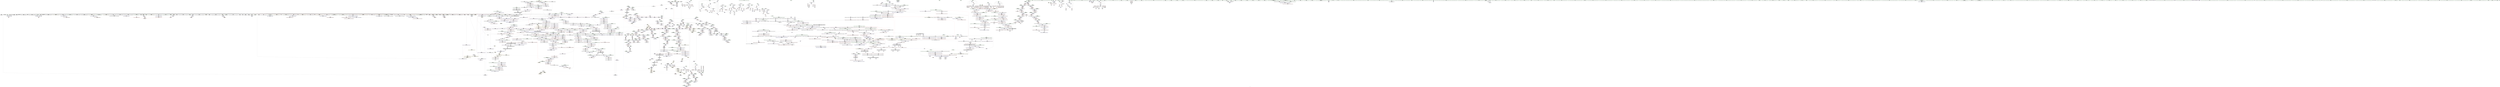 digraph "SVFG" {
	label="SVFG";

	Node0x55b13ab57580 [shape=record,color=grey,label="{NodeID: 0\nNullPtr}"];
	Node0x55b13ab57580 -> Node0x55b13b1939e0[style=solid];
	Node0x55b13ab57580 -> Node0x55b13b193ae0[style=solid];
	Node0x55b13ab57580 -> Node0x55b13b193bb0[style=solid];
	Node0x55b13ab57580 -> Node0x55b13b193c80[style=solid];
	Node0x55b13ab57580 -> Node0x55b13b193d50[style=solid];
	Node0x55b13ab57580 -> Node0x55b13b193e20[style=solid];
	Node0x55b13ab57580 -> Node0x55b13b193ef0[style=solid];
	Node0x55b13ab57580 -> Node0x55b13b193fc0[style=solid];
	Node0x55b13ab57580 -> Node0x55b13b194090[style=solid];
	Node0x55b13ab57580 -> Node0x55b13b194160[style=solid];
	Node0x55b13ab57580 -> Node0x55b13b187cc0[style=solid];
	Node0x55b13ab57580 -> Node0x55b13b187d90[style=solid];
	Node0x55b13ab57580 -> Node0x55b13b187e60[style=solid];
	Node0x55b13ab57580 -> Node0x55b13b187f30[style=solid];
	Node0x55b13ab57580 -> Node0x55b13b188000[style=solid];
	Node0x55b13ab57580 -> Node0x55b13b1880d0[style=solid];
	Node0x55b13ab57580 -> Node0x55b13b1881a0[style=solid];
	Node0x55b13ab57580 -> Node0x55b13b188270[style=solid];
	Node0x55b13ab57580 -> Node0x55b13b188340[style=solid];
	Node0x55b13ab57580 -> Node0x55b13b188410[style=solid];
	Node0x55b13ab57580 -> Node0x55b13b1884e0[style=solid];
	Node0x55b13ab57580 -> Node0x55b13b1885b0[style=solid];
	Node0x55b13ab57580 -> Node0x55b13b188680[style=solid];
	Node0x55b13ab57580 -> Node0x55b13b188750[style=solid];
	Node0x55b13ab57580 -> Node0x55b13b188820[style=solid];
	Node0x55b13ab57580 -> Node0x55b13b1888f0[style=solid];
	Node0x55b13ab57580 -> Node0x55b13b1889c0[style=solid];
	Node0x55b13ab57580 -> Node0x55b13b188a90[style=solid];
	Node0x55b13ab57580 -> Node0x55b13b188b60[style=solid];
	Node0x55b13ab57580 -> Node0x55b13b188c30[style=solid];
	Node0x55b13ab57580 -> Node0x55b13b188d00[style=solid];
	Node0x55b13ab57580 -> Node0x55b13b188dd0[style=solid];
	Node0x55b13ab57580 -> Node0x55b13b188ea0[style=solid];
	Node0x55b13ab57580 -> Node0x55b13b188f70[style=solid];
	Node0x55b13ab57580 -> Node0x55b13b189040[style=solid];
	Node0x55b13ab57580 -> Node0x55b13b189110[style=solid];
	Node0x55b13ab57580 -> Node0x55b13b1891e0[style=solid];
	Node0x55b13ab57580 -> Node0x55b13b1892b0[style=solid];
	Node0x55b13ab57580 -> Node0x55b13b189380[style=solid];
	Node0x55b13ab57580 -> Node0x55b13b189450[style=solid];
	Node0x55b13ab57580 -> Node0x55b13b189520[style=solid];
	Node0x55b13ab57580 -> Node0x55b13b1895f0[style=solid];
	Node0x55b13ab57580 -> Node0x55b13b1896c0[style=solid];
	Node0x55b13ab57580 -> Node0x55b13b189790[style=solid];
	Node0x55b13ab57580 -> Node0x55b13b189860[style=solid];
	Node0x55b13ab57580 -> Node0x55b13b189930[style=solid];
	Node0x55b13ab57580 -> Node0x55b13b189a00[style=solid];
	Node0x55b13ab57580 -> Node0x55b13b189ad0[style=solid];
	Node0x55b13ab57580 -> Node0x55b13b189ba0[style=solid];
	Node0x55b13ab57580 -> Node0x55b13b189c70[style=solid];
	Node0x55b13ab57580 -> Node0x55b13b189d40[style=solid];
	Node0x55b13ab57580 -> Node0x55b13b189e10[style=solid];
	Node0x55b13ab57580 -> Node0x55b13b189ee0[style=solid];
	Node0x55b13ab57580 -> Node0x55b13b189fb0[style=solid];
	Node0x55b13ab57580 -> Node0x55b13b18a080[style=solid];
	Node0x55b13ab57580 -> Node0x55b13b18a150[style=solid];
	Node0x55b13ab57580 -> Node0x55b13b18a220[style=solid];
	Node0x55b13ab57580 -> Node0x55b13b1c39a0[style=solid];
	Node0x55b13ab57580 -> Node0x55b13b1c9670[style=solid];
	Node0x55b13ab57580 -> Node0x55b13b1c9740[style=solid];
	Node0x55b13ab57580 -> Node0x55b13b1c9810[style=solid];
	Node0x55b13ab57580 -> Node0x55b13b1cec90[style=solid];
	Node0x55b13ab57580 -> Node0x55b13b1ced60[style=solid];
	Node0x55b13ab57580 -> Node0x55b13b1cee30[style=solid];
	Node0x55b13ab57580 -> Node0x55b13a8ca4c0[style=solid];
	Node0x55b13ab57580 -> Node0x55b13a8d7380[style=solid];
	Node0x55b13ab57580 -> Node0x55b13b203d20[style=solid];
	Node0x55b13ab57580 -> Node0x55b13b204920[style=solid];
	Node0x55b13ab57580:s64 -> Node0x55b13b1e2e70[style=solid,color=red];
	Node0x55b13ab57580:s64 -> Node0x55b13b1e38f0[style=solid,color=red];
	Node0x55b13b18ace0 [shape=record,color=black,label="{NodeID: 443\n285\<--284\nconv58\<--\nmain\n}"];
	Node0x55b13b1dcd10 [shape=record,color=black,label="{NodeID: 3100\n1483 = PHI(1431, )\n|{<s0>120}}"];
	Node0x55b13b1dcd10:s0 -> Node0x55b13b1e6e80[style=solid,color=red];
	Node0x55b13b1fd2a0 [shape=record,color=grey,label="{NodeID: 1993\n400 = Binary(399, 249, )\n}"];
	Node0x55b13b1fd2a0 -> Node0x55b13b1c5980[style=solid];
	Node0x55b13b19a210 [shape=record,color=red,label="{NodeID: 886\n952\<--920\nexn\<--exn.slot\n_ZNSt6vectorIiSaIiEED2Ev\n|{<s0>81}}"];
	Node0x55b13b19a210:s0 -> Node0x55b13b1e8fb0[style=solid,color=red];
	Node0x55b13b1d0350 [shape=record,color=blue,label="{NodeID: 1329\n2189\<--2184\n__x.addr\<--__x\n_ZSt20uninitialized_fill_nIPimiET_S1_T0_RKT1_\n}"];
	Node0x55b13b1d0350 -> Node0x55b13b1c1170[style=dashed];
	Node0x55b13b183290 [shape=record,color=green,label="{NodeID: 222\n1428\<--1429\n_ZNSt7__cxx1112basic_stringIcSt11char_traitsIcESaIcEEC1Ev\<--_ZNSt7__cxx1112basic_stringIcSt11char_traitsIcESaIcEEC1Ev_field_insensitive\n}"];
	Node0x55b13b1a6740 [shape=record,color=purple,label="{NodeID: 665\n1223\<--1218\n_M_impl\<--this1\n_ZNSt12_Vector_baseINSt7__cxx1112basic_stringIcSt11char_traitsIcESaIcEEESaIS5_EE11_M_allocateEm\n}"];
	Node0x55b13b1a6740 -> Node0x55b13b19e8c0[style=solid];
	Node0x55b13b27ac70 [shape=record,color=black,label="{NodeID: 2215\nMR_26V_2 = PHI(MR_26V_15, MR_26V_1, )\npts\{95 \}\n}"];
	Node0x55b13b27ac70 -> Node0x55b13b1c4940[style=dashed];
	Node0x55b13b27ac70 -> Node0x55b13b27ac70[style=dashed];
	Node0x55b13b1c4fc0 [shape=record,color=blue,label="{NodeID: 1108\n96\<--308\nst\<--inc72\nmain\n}"];
	Node0x55b13b1c4fc0 -> Node0x55b13b272570[style=dashed];
	Node0x55b13ab574f0 [shape=record,color=green,label="{NodeID: 1\n7\<--1\n__dso_handle\<--dummyObj\nGlob }"];
	Node0x55b13b18adb0 [shape=record,color=black,label="{NodeID: 444\n290\<--289\nconv61\<--\nmain\n}"];
	Node0x55b13b18adb0 -> Node0x55b13b202ca0[style=solid];
	Node0x55b13b1dceb0 [shape=record,color=black,label="{NodeID: 3101\n1722 = PHI(1762, )\n}"];
	Node0x55b13b1fd420 [shape=record,color=grey,label="{NodeID: 1994\n397 = Binary(396, 395, )\n}"];
	Node0x55b13b1fd420 -> Node0x55b13b1c58b0[style=solid];
	Node0x55b13b19a2e0 [shape=record,color=red,label="{NodeID: 887\n929\<--928\n\<--_M_start\n_ZNSt6vectorIiSaIiEED2Ev\n|{<s0>78}}"];
	Node0x55b13b19a2e0:s0 -> Node0x55b13b1e67a0[style=solid,color=red];
	Node0x55b13b1d0420 [shape=record,color=blue,label="{NodeID: 1330\n2191\<--245\n__assignable\<--\n_ZSt20uninitialized_fill_nIPimiET_S1_T0_RKT1_\n}"];
	Node0x55b13b183390 [shape=record,color=green,label="{NodeID: 223\n1433\<--1434\n__r.addr\<--__r.addr_field_insensitive\n_ZSt11__addressofINSt7__cxx1112basic_stringIcSt11char_traitsIcESaIcEEEEPT_RS6_\n}"];
	Node0x55b13b183390 -> Node0x55b13b1bcac0[style=solid];
	Node0x55b13b183390 -> Node0x55b13b1cb550[style=solid];
	Node0x55b13b1a6810 [shape=record,color=purple,label="{NodeID: 666\n1317\<--1316\n_M_impl\<--this1\n_ZNSt12_Vector_baseINSt7__cxx1112basic_stringIcSt11char_traitsIcESaIcEEESaIS5_EE19_M_get_Tp_allocatorEv\n}"];
	Node0x55b13b1a6810 -> Node0x55b13b19ef40[style=solid];
	Node0x55b13b27b170 [shape=record,color=black,label="{NodeID: 2216\nMR_28V_2 = PHI(MR_28V_14, MR_28V_1, )\npts\{97 \}\n}"];
	Node0x55b13b27b170 -> Node0x55b13b1c4a10[style=dashed];
	Node0x55b13b27b170 -> Node0x55b13b27b170[style=dashed];
	Node0x55b13b1c5090 [shape=record,color=blue,label="{NodeID: 1109\n98\<--321\nend\<--inc80\nmain\n}"];
	Node0x55b13b1c5090 -> Node0x55b13b272a70[style=dashed];
	Node0x55b13b17ada0 [shape=record,color=green,label="{NodeID: 2\n8\<--1\n_ZSt3cin\<--dummyObj\nGlob }"];
	Node0x55b13b18ae80 [shape=record,color=black,label="{NodeID: 445\n292\<--291\nconv62\<--\nmain\n}"];
	Node0x55b13b18ae80 -> Node0x55b13b202ca0[style=solid];
	Node0x55b13b1dcfc0 [shape=record,color=black,label="{NodeID: 3102\n1732 = PHI(1779, )\n|{<s0>149}}"];
	Node0x55b13b1dcfc0:s0 -> Node0x55b13b1e2fb0[style=solid,color=red];
	Node0x55b13b1fd5a0 [shape=record,color=grey,label="{NodeID: 1995\n404 = Binary(403, 145, )\n}"];
	Node0x55b13b1fd5a0 -> Node0x55b13b1c5a50[style=solid];
	Node0x55b13b19a3b0 [shape=record,color=red,label="{NodeID: 888\n933\<--932\n\<--_M_finish\n_ZNSt6vectorIiSaIiEED2Ev\n|{<s0>78}}"];
	Node0x55b13b19a3b0:s0 -> Node0x55b13b1e68b0[style=solid,color=red];
	Node0x55b13b1d04f0 [shape=record,color=blue,label="{NodeID: 1331\n2208\<--2205\n__first.addr\<--__first\n_ZNSt22__uninitialized_fill_nILb1EE15__uninit_fill_nIPimiEET_S3_T0_RKT1_\n}"];
	Node0x55b13b1d04f0 -> Node0x55b13b1c1240[style=dashed];
	Node0x55b13b183460 [shape=record,color=green,label="{NodeID: 224\n1443\<--1444\n__first.addr\<--__first.addr_field_insensitive\n_ZSt8_DestroyIPNSt7__cxx1112basic_stringIcSt11char_traitsIcESaIcEEEEvT_S7_\n}"];
	Node0x55b13b183460 -> Node0x55b13b1bcb90[style=solid];
	Node0x55b13b183460 -> Node0x55b13b1cb620[style=solid];
	Node0x55b13b1a68e0 [shape=record,color=purple,label="{NodeID: 667\n1372\<--1371\nincdec.ptr\<--\n_ZNSt27__uninitialized_default_n_1ILb0EE18__uninit_default_nIPNSt7__cxx1112basic_stringIcSt11char_traitsIcESaIcEEEmEET_S9_T0_\n}"];
	Node0x55b13b1a68e0 -> Node0x55b13b1cb070[style=solid];
	Node0x55b13b27b670 [shape=record,color=black,label="{NodeID: 2217\nMR_30V_2 = PHI(MR_30V_15, MR_30V_1, )\npts\{99 \}\n}"];
	Node0x55b13b27b670 -> Node0x55b13b1c4ae0[style=dashed];
	Node0x55b13b27b670 -> Node0x55b13b27b670[style=dashed];
	Node0x55b13b1c5160 [shape=record,color=blue,label="{NodeID: 1110\n94\<--325\nmid\<--inc82\nmain\n}"];
	Node0x55b13b1c5160 -> Node0x55b13b272070[style=dashed];
	Node0x55b13b17ae30 [shape=record,color=green,label="{NodeID: 3\n9\<--1\n_ZSt4cout\<--dummyObj\nGlob }"];
	Node0x55b13b18af50 [shape=record,color=black,label="{NodeID: 446\n299\<--298\nconv65\<--\nmain\n|{<s0>29}}"];
	Node0x55b13b18af50:s0 -> Node0x55b13b1e5950[style=solid,color=red];
	Node0x55b13b1dd130 [shape=record,color=black,label="{NodeID: 3103\n1733 = PHI(1790, )\n}"];
	Node0x55b13b1fd720 [shape=record,color=grey,label="{NodeID: 1996\n2135 = Binary(2134, 1964, )\n}"];
	Node0x55b13b19a480 [shape=record,color=red,label="{NodeID: 889\n966\<--959\nthis1\<--this.addr\n_ZNSt6vectorINSt7__cxx1112basic_stringIcSt11char_traitsIcESaIcEEESaIS5_EED2Ev\n}"];
	Node0x55b13b19a480 -> Node0x55b13b19dd60[style=solid];
	Node0x55b13b19a480 -> Node0x55b13b19de30[style=solid];
	Node0x55b13b19a480 -> Node0x55b13b19df00[style=solid];
	Node0x55b13b19a480 -> Node0x55b13b19dfd0[style=solid];
	Node0x55b13b19a480 -> Node0x55b13b19e0a0[style=solid];
	Node0x55b13b1d05c0 [shape=record,color=blue,label="{NodeID: 1332\n2210\<--2206\n__n.addr\<--__n\n_ZNSt22__uninitialized_fill_nILb1EE15__uninit_fill_nIPimiEET_S3_T0_RKT1_\n}"];
	Node0x55b13b1d05c0 -> Node0x55b13b1c1310[style=dashed];
	Node0x55b13b183530 [shape=record,color=green,label="{NodeID: 225\n1445\<--1446\n__last.addr\<--__last.addr_field_insensitive\n_ZSt8_DestroyIPNSt7__cxx1112basic_stringIcSt11char_traitsIcESaIcEEEEvT_S7_\n}"];
	Node0x55b13b183530 -> Node0x55b13b1bcc60[style=solid];
	Node0x55b13b183530 -> Node0x55b13b1cb6f0[style=solid];
	Node0x55b13b1a69b0 [shape=record,color=purple,label="{NodeID: 668\n1489\<--1488\nincdec.ptr\<--\n_ZNSt12_Destroy_auxILb0EE9__destroyIPNSt7__cxx1112basic_stringIcSt11char_traitsIcESaIcEEEEEvT_S9_\n}"];
	Node0x55b13b1a69b0 -> Node0x55b13b1cb960[style=solid];
	Node0x55b13b27bb70 [shape=record,color=black,label="{NodeID: 2218\nMR_32V_2 = PHI(MR_32V_13, MR_32V_1, )\npts\{101 \}\n}"];
	Node0x55b13b27bb70 -> Node0x55b13b1c4bb0[style=dashed];
	Node0x55b13b27bb70 -> Node0x55b13b27bb70[style=dashed];
	Node0x55b13b1c5230 [shape=record,color=blue,label="{NodeID: 1111\n100\<--331\ncomp\<--inc85\nmain\n}"];
	Node0x55b13b1c5230 -> Node0x55b13b272f70[style=dashed];
	Node0x55b13b17b4f0 [shape=record,color=green,label="{NodeID: 4\n10\<--1\n.str\<--dummyObj\nGlob }"];
	Node0x55b13b18b020 [shape=record,color=black,label="{NodeID: 447\n313\<--312\nconv74\<--add73\nmain\n}"];
	Node0x55b13b18b020 -> Node0x55b13b203a20[style=solid];
	Node0x55b13b1dd240 [shape=record,color=black,label="{NodeID: 3104\n1745 = PHI(1807, )\n}"];
	Node0x55b13b1fd8a0 [shape=record,color=grey,label="{NodeID: 1997\n226 = Binary(225, 145, )\n}"];
	Node0x55b13b1fd8a0 -> Node0x55b13b1c4120[style=solid];
	Node0x55b13b19a550 [shape=record,color=red,label="{NodeID: 890\n993\<--961\nexn\<--exn.slot\n_ZNSt6vectorINSt7__cxx1112basic_stringIcSt11char_traitsIcESaIcEEESaIS5_EED2Ev\n|{<s0>86}}"];
	Node0x55b13b19a550:s0 -> Node0x55b13b1e8fb0[style=solid,color=red];
	Node0x55b13b1d0690 [shape=record,color=blue,label="{NodeID: 1333\n2212\<--2207\n__x.addr\<--__x\n_ZNSt22__uninitialized_fill_nILb1EE15__uninit_fill_nIPimiEET_S3_T0_RKT1_\n}"];
	Node0x55b13b1d0690 -> Node0x55b13b1c13e0[style=dashed];
	Node0x55b13b183600 [shape=record,color=green,label="{NodeID: 226\n1452\<--1453\n_ZNSt12_Destroy_auxILb0EE9__destroyIPNSt7__cxx1112basic_stringIcSt11char_traitsIcESaIcEEEEEvT_S9_\<--_ZNSt12_Destroy_auxILb0EE9__destroyIPNSt7__cxx1112basic_stringIcSt11char_traitsIcESaIcEEEEEvT_S9__field_insensitive\n}"];
	Node0x55b13b1a6a80 [shape=record,color=purple,label="{NodeID: 669\n1522\<--1518\n_M_impl\<--this1\n_ZNSt12_Vector_baseINSt7__cxx1112basic_stringIcSt11char_traitsIcESaIcEEESaIS5_EE13_M_deallocateEPS5_m\n}"];
	Node0x55b13b1a6a80 -> Node0x55b13b19f4f0[style=solid];
	Node0x55b13b27c070 [shape=record,color=black,label="{NodeID: 2219\nMR_34V_2 = PHI(MR_34V_9, MR_34V_1, )\npts\{103 \}\n}"];
	Node0x55b13b27c070 -> Node0x55b13b1c4c80[style=dashed];
	Node0x55b13b27c070 -> Node0x55b13b27c070[style=dashed];
	Node0x55b13b1c5300 [shape=record,color=blue,label="{NodeID: 1112\n106\<--337\nj\<--inc89\nmain\n}"];
	Node0x55b13b1c5300 -> Node0x55b13b1961e0[style=dashed];
	Node0x55b13b1c5300 -> Node0x55b13b1962b0[style=dashed];
	Node0x55b13b1c5300 -> Node0x55b13b196380[style=dashed];
	Node0x55b13b1c5300 -> Node0x55b13b196450[style=dashed];
	Node0x55b13b1c5300 -> Node0x55b13b196520[style=dashed];
	Node0x55b13b1c5300 -> Node0x55b13b1c5300[style=dashed];
	Node0x55b13b1c5300 -> Node0x55b13b276b70[style=dashed];
	Node0x55b13b1c5300 -> Node0x55b13b27ca70[style=dashed];
	Node0x55b13b17b580 [shape=record,color=green,label="{NodeID: 5\n12\<--1\n.str.1\<--dummyObj\nGlob }"];
	Node0x55b13b18b0f0 [shape=record,color=black,label="{NodeID: 448\n315\<--314\nconv75\<--\nmain\n|{<s0>31}}"];
	Node0x55b13b18b0f0:s0 -> Node0x55b13b1e5950[style=solid,color=red];
	Node0x55b13b1dd350 [shape=record,color=black,label="{NodeID: 3105\n1772 = PHI(1847, )\n}"];
	Node0x55b13b1dd350 -> Node0x55b13b1be320[style=solid];
	Node0x55b13b1fda20 [shape=record,color=grey,label="{NodeID: 1998\n629 = Binary(628, 145, )\n}"];
	Node0x55b13b1fda20 -> Node0x55b13b1c6ea0[style=solid];
	Node0x55b13b19a620 [shape=record,color=red,label="{NodeID: 891\n970\<--969\n\<--_M_start\n_ZNSt6vectorINSt7__cxx1112basic_stringIcSt11char_traitsIcESaIcEEESaIS5_EED2Ev\n|{<s0>83}}"];
	Node0x55b13b19a620:s0 -> Node0x55b13b1e6140[style=solid,color=red];
	Node0x55b13b1d0760 [shape=record,color=blue,label="{NodeID: 1334\n2228\<--2225\n__first.addr\<--__first\n_ZSt6fill_nIPimiET_S1_T0_RKT1_\n}"];
	Node0x55b13b1d0760 -> Node0x55b13b1c14b0[style=dashed];
	Node0x55b13b183700 [shape=record,color=green,label="{NodeID: 227\n1461\<--1462\n_ZSt9terminatev\<--_ZSt9terminatev_field_insensitive\n}"];
	Node0x55b13b1a6b50 [shape=record,color=purple,label="{NodeID: 670\n1689\<--1594\ncoerce.dive23\<--retval\n_ZSt8__uniqueIN9__gnu_cxx17__normal_iteratorIPcNSt7__cxx1112basic_stringIcSt11char_traitsIcESaIcEEEEENS0_5__ops19_Iter_equal_to_iterEET_SC_SC_T0_\n}"];
	Node0x55b13b1a6b50 -> Node0x55b13b1bde40[style=solid];
	Node0x55b13b27c570 [shape=record,color=black,label="{NodeID: 2220\nMR_36V_2 = PHI(MR_36V_12, MR_36V_1, )\npts\{105 \}\n}"];
	Node0x55b13b27c570 -> Node0x55b13b276670[style=dashed];
	Node0x55b13b27c570 -> Node0x55b13b27c570[style=dashed];
	Node0x55b13b1c53d0 [shape=record,color=blue,label="{NodeID: 1113\n86\<--344\nok\<--\nmain\n}"];
	Node0x55b13b1c53d0 -> Node0x55b13b296970[style=dashed];
	Node0x55b13b17b610 [shape=record,color=green,label="{NodeID: 6\n14\<--1\n.str.2\<--dummyObj\nGlob }"];
	Node0x55b13b18b1c0 [shape=record,color=black,label="{NodeID: 449\n395\<--394\nconv117\<--\nmain\n}"];
	Node0x55b13b18b1c0 -> Node0x55b13b1fd420[style=solid];
	Node0x55b13b1dd4f0 [shape=record,color=black,label="{NodeID: 3106\n1775 = PHI(1847, )\n}"];
	Node0x55b13b1dd4f0 -> Node0x55b13b1be3f0[style=solid];
	Node0x55b13b1fdba0 [shape=record,color=grey,label="{NodeID: 1999\n144 = Binary(143, 145, )\n}"];
	Node0x55b13b19a6f0 [shape=record,color=red,label="{NodeID: 892\n974\<--973\n\<--_M_finish\n_ZNSt6vectorINSt7__cxx1112basic_stringIcSt11char_traitsIcESaIcEEESaIS5_EED2Ev\n|{<s0>83}}"];
	Node0x55b13b19a6f0:s0 -> Node0x55b13b1e6250[style=solid,color=red];
	Node0x55b13b2a7040 [shape=record,color=yellow,style=double,label="{NodeID: 2442\n167V_1 = ENCHI(MR_167V_0)\npts\{962 \}\nFun[_ZNSt6vectorINSt7__cxx1112basic_stringIcSt11char_traitsIcESaIcEEESaIS5_EED2Ev]}"];
	Node0x55b13b2a7040 -> Node0x55b13b1c88a0[style=dashed];
	Node0x55b13b1d0830 [shape=record,color=blue,label="{NodeID: 1335\n2230\<--2226\n__n.addr\<--__n\n_ZSt6fill_nIPimiET_S1_T0_RKT1_\n}"];
	Node0x55b13b1d0830 -> Node0x55b13b1c1580[style=dashed];
	Node0x55b13b18bd10 [shape=record,color=green,label="{NodeID: 228\n1471\<--1472\n__first.addr\<--__first.addr_field_insensitive\n_ZNSt12_Destroy_auxILb0EE9__destroyIPNSt7__cxx1112basic_stringIcSt11char_traitsIcESaIcEEEEEvT_S9_\n}"];
	Node0x55b13b18bd10 -> Node0x55b13b1bcd30[style=solid];
	Node0x55b13b18bd10 -> Node0x55b13b1bce00[style=solid];
	Node0x55b13b18bd10 -> Node0x55b13b1bced0[style=solid];
	Node0x55b13b18bd10 -> Node0x55b13b1cb7c0[style=solid];
	Node0x55b13b18bd10 -> Node0x55b13b1cb960[style=solid];
	Node0x55b13b1a6c20 [shape=record,color=purple,label="{NodeID: 671\n1616\<--1596\ncoerce.dive\<--__first\n_ZSt8__uniqueIN9__gnu_cxx17__normal_iteratorIPcNSt7__cxx1112basic_stringIcSt11char_traitsIcESaIcEEEEENS0_5__ops19_Iter_equal_to_iterEET_SC_SC_T0_\n}"];
	Node0x55b13b1a6c20 -> Node0x55b13b1cc4c0[style=solid];
	Node0x55b13b27ca70 [shape=record,color=black,label="{NodeID: 2221\nMR_38V_2 = PHI(MR_38V_11, MR_38V_1, )\npts\{107 \}\n}"];
	Node0x55b13b27ca70 -> Node0x55b13b276b70[style=dashed];
	Node0x55b13b27ca70 -> Node0x55b13b27ca70[style=dashed];
	Node0x55b13b1c54a0 [shape=record,color=blue,label="{NodeID: 1114\n102\<--348\ni45\<--inc95\nmain\n}"];
	Node0x55b13b1c54a0 -> Node0x55b13b195b60[style=dashed];
	Node0x55b13b1c54a0 -> Node0x55b13b195c30[style=dashed];
	Node0x55b13b1c54a0 -> Node0x55b13b195d00[style=dashed];
	Node0x55b13b1c54a0 -> Node0x55b13b195dd0[style=dashed];
	Node0x55b13b1c54a0 -> Node0x55b13b195ea0[style=dashed];
	Node0x55b13b1c54a0 -> Node0x55b13b195f70[style=dashed];
	Node0x55b13b1c54a0 -> Node0x55b13b1c4c80[style=dashed];
	Node0x55b13b1c54a0 -> Node0x55b13b1c54a0[style=dashed];
	Node0x55b13b1c54a0 -> Node0x55b13b27c070[style=dashed];
	Node0x55b13b17b6a0 [shape=record,color=green,label="{NodeID: 7\n16\<--1\n.str.3\<--dummyObj\nGlob }"];
	Node0x55b13b18b290 [shape=record,color=black,label="{NodeID: 450\n413\<--412\ntobool124\<--\nmain\n}"];
	Node0x55b13b1dd630 [shape=record,color=black,label="{NodeID: 3107\n1800 = PHI(1847, )\n}"];
	Node0x55b13b1dd630 -> Node0x55b13b1be800[style=solid];
	Node0x55b13b1fdd20 [shape=record,color=grey,label="{NodeID: 2000\n1099 = Binary(1098, 1100, )\n|{<s0>92}}"];
	Node0x55b13b1fdd20:s0 -> Node0x55b13b1ea860[style=solid,color=red];
	Node0x55b13b19a7c0 [shape=record,color=red,label="{NodeID: 893\n1001\<--998\nthis1\<--this.addr\n_ZN9__gnu_cxx13new_allocatorINSt7__cxx1112basic_stringIcSt11char_traitsIcESaIcEEEEC2Ev\n}"];
	Node0x55b13b2a7120 [shape=record,color=yellow,style=double,label="{NodeID: 2443\n169V_1 = ENCHI(MR_169V_0)\npts\{964 \}\nFun[_ZNSt6vectorINSt7__cxx1112basic_stringIcSt11char_traitsIcESaIcEEESaIS5_EED2Ev]}"];
	Node0x55b13b2a7120 -> Node0x55b13b1c8970[style=dashed];
	Node0x55b13b1d0900 [shape=record,color=blue,label="{NodeID: 1336\n2232\<--2227\n__value.addr\<--__value\n_ZSt6fill_nIPimiET_S1_T0_RKT1_\n}"];
	Node0x55b13b1d0900 -> Node0x55b13b1c1650[style=dashed];
	Node0x55b13b18bde0 [shape=record,color=green,label="{NodeID: 229\n1473\<--1474\n__last.addr\<--__last.addr_field_insensitive\n_ZNSt12_Destroy_auxILb0EE9__destroyIPNSt7__cxx1112basic_stringIcSt11char_traitsIcESaIcEEEEEvT_S9_\n}"];
	Node0x55b13b18bde0 -> Node0x55b13b1bcfa0[style=solid];
	Node0x55b13b18bde0 -> Node0x55b13b1cb890[style=solid];
	Node0x55b13b1a6cf0 [shape=record,color=purple,label="{NodeID: 672\n1618\<--1598\ncoerce.dive1\<--__last\n_ZSt8__uniqueIN9__gnu_cxx17__normal_iteratorIPcNSt7__cxx1112basic_stringIcSt11char_traitsIcESaIcEEEEENS0_5__ops19_Iter_equal_to_iterEET_SC_SC_T0_\n}"];
	Node0x55b13b1a6cf0 -> Node0x55b13b1cc590[style=solid];
	Node0x55b13b27cf70 [shape=record,color=black,label="{NodeID: 2222\nMR_40V_2 = PHI(MR_40V_5, MR_40V_1, )\npts\{109 \}\n}"];
	Node0x55b13b27cf70 -> Node0x55b13b1c57e0[style=dashed];
	Node0x55b13b27cf70 -> Node0x55b13b27cf70[style=dashed];
	Node0x55b13b27cf70 -> Node0x55b13b299670[style=dashed];
	Node0x55b13b1c5570 [shape=record,color=blue,label="{NodeID: 1115\n84\<--361\ncomps\<--dec\nmain\n}"];
	Node0x55b13b1c5570 -> Node0x55b13b298c70[style=dashed];
	Node0x55b13b17b730 [shape=record,color=green,label="{NodeID: 8\n18\<--1\n.str.4\<--dummyObj\nGlob }"];
	Node0x55b13b18b360 [shape=record,color=black,label="{NodeID: 451\n442\<--441\nconv140\<--\nmain\n|{<s0>37}}"];
	Node0x55b13b18b360:s0 -> Node0x55b13b1e5950[style=solid,color=red];
	Node0x55b13b1dd770 [shape=record,color=black,label="{NodeID: 3108\n1803 = PHI(1847, )\n}"];
	Node0x55b13b1dd770 -> Node0x55b13b1be8d0[style=solid];
	Node0x55b13b1fdea0 [shape=record,color=grey,label="{NodeID: 2001\n1098 = Binary(1096, 1097, )\n}"];
	Node0x55b13b1fdea0 -> Node0x55b13b1fdd20[style=solid];
	Node0x55b13b19a890 [shape=record,color=red,label="{NodeID: 894\n1008\<--1005\nthis1\<--this.addr\n_ZN9__gnu_cxx13new_allocatorINSt7__cxx1112basic_stringIcSt11char_traitsIcESaIcEEEED2Ev\n}"];
	Node0x55b13b2a7200 [shape=record,color=yellow,style=double,label="{NodeID: 2444\n58V_1 = ENCHI(MR_58V_0)\npts\{610000 \}\nFun[_ZNSt6vectorINSt7__cxx1112basic_stringIcSt11char_traitsIcESaIcEEESaIS5_EED2Ev]|{|<s1>84|<s2>85}}"];
	Node0x55b13b2a7200 -> Node0x55b13b19a620[style=dashed];
	Node0x55b13b2a7200:s1 -> Node0x55b13b2ab450[style=dashed,color=red];
	Node0x55b13b2a7200:s2 -> Node0x55b13b2ab450[style=dashed,color=red];
	Node0x55b13b1d09d0 [shape=record,color=blue,label="{NodeID: 1337\n2251\<--2248\n__first.addr\<--__first\n_ZSt10__fill_n_aIPimiEN9__gnu_cxx11__enable_ifIXsr11__is_scalarIT1_EE7__valueET_E6__typeES4_T0_RKS3_\n}"];
	Node0x55b13b1d09d0 -> Node0x55b13b24ab60[style=dashed];
	Node0x55b13b18beb0 [shape=record,color=green,label="{NodeID: 230\n1485\<--1486\n_ZSt8_DestroyINSt7__cxx1112basic_stringIcSt11char_traitsIcESaIcEEEEvPT_\<--_ZSt8_DestroyINSt7__cxx1112basic_stringIcSt11char_traitsIcESaIcEEEEvPT__field_insensitive\n}"];
	Node0x55b13b1a6dc0 [shape=record,color=purple,label="{NodeID: 673\n1633\<--1602\ncoerce.dive6\<--ref.tmp\n_ZSt8__uniqueIN9__gnu_cxx17__normal_iteratorIPcNSt7__cxx1112basic_stringIcSt11char_traitsIcESaIcEEEEENS0_5__ops19_Iter_equal_to_iterEET_SC_SC_T0_\n}"];
	Node0x55b13b1a6dc0 -> Node0x55b13b1cc800[style=solid];
	Node0x55b13b27d470 [shape=record,color=black,label="{NodeID: 2223\nMR_42V_2 = PHI(MR_42V_7, MR_42V_1, )\npts\{111 \}\n}"];
	Node0x55b13b27d470 -> Node0x55b13b1c5bf0[style=dashed];
	Node0x55b13b27d470 -> Node0x55b13b1c69c0[style=dashed];
	Node0x55b13b27d470 -> Node0x55b13b1c6dd0[style=dashed];
	Node0x55b13b1c5640 [shape=record,color=blue,label="{NodeID: 1116\n86\<--344\nok\<--\nmain\n}"];
	Node0x55b13b1c5640 -> Node0x55b13b194640[style=dashed];
	Node0x55b13b1c5640 -> Node0x55b13b194710[style=dashed];
	Node0x55b13b1c5640 -> Node0x55b13b1c6820[style=dashed];
	Node0x55b13b1c5640 -> Node0x55b13b279870[style=dashed];
	Node0x55b13b17b7f0 [shape=record,color=green,label="{NodeID: 9\n20\<--1\n__PRETTY_FUNCTION__.main\<--dummyObj\nGlob }"];
	Node0x55b13b18b430 [shape=record,color=black,label="{NodeID: 452\n445\<--444\nconv143\<--call142\nmain\n}"];
	Node0x55b13b18b430 -> Node0x55b13b2038a0[style=solid];
	Node0x55b13b1dd8b0 [shape=record,color=black,label="{NodeID: 3109\n1823 = PHI(1838, )\n}"];
	Node0x55b13b1dd8b0 -> Node0x55b13b1bea70[style=solid];
	Node0x55b13b1fe020 [shape=record,color=grey,label="{NodeID: 2002\n353 = Binary(351, 352, )\n}"];
	Node0x55b13b1fe020 -> Node0x55b13b1ff3a0[style=solid];
	Node0x55b13b19a960 [shape=record,color=red,label="{NodeID: 895\n1027\<--1014\nthis1\<--this.addr\n_ZNSt12_Vector_baseINSt7__cxx1112basic_stringIcSt11char_traitsIcESaIcEEESaIS5_EEC2EmRKS6_\n|{|<s1>88}}"];
	Node0x55b13b19a960 -> Node0x55b13b1a5220[style=solid];
	Node0x55b13b19a960:s1 -> Node0x55b13b1e14e0[style=solid,color=red];
	Node0x55b13b2a72e0 [shape=record,color=yellow,style=double,label="{NodeID: 2445\n93V_1 = ENCHI(MR_93V_0)\npts\{610001 \}\nFun[_ZNSt6vectorINSt7__cxx1112basic_stringIcSt11char_traitsIcESaIcEEESaIS5_EED2Ev]}"];
	Node0x55b13b2a72e0 -> Node0x55b13b19a6f0[style=dashed];
	Node0x55b13b1d0aa0 [shape=record,color=blue,label="{NodeID: 1338\n2253\<--2249\n__n.addr\<--__n\n_ZSt10__fill_n_aIPimiEN9__gnu_cxx11__enable_ifIXsr11__is_scalarIT1_EE7__valueET_E6__typeES4_T0_RKS3_\n}"];
	Node0x55b13b1d0aa0 -> Node0x55b13b1c1990[style=dashed];
	Node0x55b13b18bfb0 [shape=record,color=green,label="{NodeID: 231\n1495\<--1496\n__pointer.addr\<--__pointer.addr_field_insensitive\n_ZSt8_DestroyINSt7__cxx1112basic_stringIcSt11char_traitsIcESaIcEEEEvPT_\n}"];
	Node0x55b13b18bfb0 -> Node0x55b13b1bd070[style=solid];
	Node0x55b13b18bfb0 -> Node0x55b13b1cba30[style=solid];
	Node0x55b13b1a6e90 [shape=record,color=purple,label="{NodeID: 674\n1626\<--1604\ncoerce.dive4\<--agg.tmp\n_ZSt8__uniqueIN9__gnu_cxx17__normal_iteratorIPcNSt7__cxx1112basic_stringIcSt11char_traitsIcESaIcEEEEENS0_5__ops19_Iter_equal_to_iterEET_SC_SC_T0_\n}"];
	Node0x55b13b1a6e90 -> Node0x55b13b1bda30[style=solid];
	Node0x55b13b27d970 [shape=record,color=black,label="{NodeID: 2224\nMR_44V_2 = PHI(MR_44V_6, MR_44V_1, )\npts\{115 \}\n}"];
	Node0x55b13b27d970 -> Node0x55b13b1c5cc0[style=dashed];
	Node0x55b13b27d970 -> Node0x55b13b27d970[style=dashed];
	Node0x55b13b1c5710 [shape=record,color=blue,label="{NodeID: 1117\n86\<--344\nok\<--\nmain\n}"];
	Node0x55b13b1c5710 -> Node0x55b13b194640[style=dashed];
	Node0x55b13b1c5710 -> Node0x55b13b194710[style=dashed];
	Node0x55b13b1c5710 -> Node0x55b13b1c6820[style=dashed];
	Node0x55b13b1c5710 -> Node0x55b13b279870[style=dashed];
	Node0x55b13b17b8f0 [shape=record,color=green,label="{NodeID: 10\n23\<--1\n\<--dummyObj\nCan only get source location for instruction, argument, global var or function.}"];
	Node0x55b13b18b500 [shape=record,color=black,label="{NodeID: 453\n449\<--448\nconv146\<--\nmain\n|{<s0>39}}"];
	Node0x55b13b18b500:s0 -> Node0x55b13b1e5950[style=solid,color=red];
	Node0x55b13b1dd9f0 [shape=record,color=black,label="{NodeID: 3110\n1826 = PHI(1838, )\n}"];
	Node0x55b13b1dd9f0 -> Node0x55b13b1beb40[style=solid];
	Node0x55b13b1fe1a0 [shape=record,color=grey,label="{NodeID: 2003\n348 = Binary(347, 145, )\n}"];
	Node0x55b13b1fe1a0 -> Node0x55b13b1c54a0[style=solid];
	Node0x55b13b19aa30 [shape=record,color=red,label="{NodeID: 896\n1033\<--1016\n\<--__n.addr\n_ZNSt12_Vector_baseINSt7__cxx1112basic_stringIcSt11char_traitsIcESaIcEEESaIS5_EEC2EmRKS6_\n|{<s0>88}}"];
	Node0x55b13b19aa30:s0 -> Node0x55b13b1e15f0[style=solid,color=red];
	Node0x55b13b2a73c0 [shape=record,color=yellow,style=double,label="{NodeID: 2446\n95V_1 = ENCHI(MR_95V_0)\npts\{610002 \}\nFun[_ZNSt6vectorINSt7__cxx1112basic_stringIcSt11char_traitsIcESaIcEEESaIS5_EED2Ev]|{<s0>84|<s1>85}}"];
	Node0x55b13b2a73c0:s0 -> Node0x55b13b2ab530[style=dashed,color=red];
	Node0x55b13b2a73c0:s1 -> Node0x55b13b2ab530[style=dashed,color=red];
	Node0x55b13b1d0b70 [shape=record,color=blue,label="{NodeID: 1339\n2255\<--2250\n__value.addr\<--__value\n_ZSt10__fill_n_aIPimiEN9__gnu_cxx11__enable_ifIXsr11__is_scalarIT1_EE7__valueET_E6__typeES4_T0_RKS3_\n}"];
	Node0x55b13b1d0b70 -> Node0x55b13b1c1a60[style=dashed];
	Node0x55b13b18c080 [shape=record,color=green,label="{NodeID: 232\n1500\<--1501\n_ZNSt7__cxx1112basic_stringIcSt11char_traitsIcESaIcEED1Ev\<--_ZNSt7__cxx1112basic_stringIcSt11char_traitsIcESaIcEED1Ev_field_insensitive\n}"];
	Node0x55b13b1a6f60 [shape=record,color=purple,label="{NodeID: 675\n1628\<--1606\ncoerce.dive5\<--agg.tmp2\n_ZSt8__uniqueIN9__gnu_cxx17__normal_iteratorIPcNSt7__cxx1112basic_stringIcSt11char_traitsIcESaIcEEEEENS0_5__ops19_Iter_equal_to_iterEET_SC_SC_T0_\n}"];
	Node0x55b13b1a6f60 -> Node0x55b13b1bdb00[style=solid];
	Node0x55b13b27de70 [shape=record,color=black,label="{NodeID: 2225\nMR_46V_2 = PHI(MR_46V_8, MR_46V_1, )\npts\{119 \}\n}"];
	Node0x55b13b27de70 -> Node0x55b13b1c5d90[style=dashed];
	Node0x55b13b27de70 -> Node0x55b13b27de70[style=dashed];
	Node0x55b13b1c57e0 [shape=record,color=blue,label="{NodeID: 1118\n108\<--145\ni113\<--\nmain\n}"];
	Node0x55b13b1c57e0 -> Node0x55b13b1965f0[style=dashed];
	Node0x55b13b1c57e0 -> Node0x55b13b1966c0[style=dashed];
	Node0x55b13b1c57e0 -> Node0x55b13b196790[style=dashed];
	Node0x55b13b1c57e0 -> Node0x55b13b1c5a50[style=dashed];
	Node0x55b13b1c57e0 -> Node0x55b13b299670[style=dashed];
	Node0x55b13b17b9f0 [shape=record,color=green,label="{NodeID: 11\n129\<--1\n\<--dummyObj\nCan only get source location for instruction, argument, global var or function.}"];
	Node0x55b13b18b5d0 [shape=record,color=black,label="{NodeID: 454\n452\<--451\nconv148\<--\nmain\n}"];
	Node0x55b13b1ddb30 [shape=record,color=black,label="{NodeID: 3111\n1932 = PHI(2172, )\n|{<s0>166}}"];
	Node0x55b13b1ddb30:s0 -> Node0x55b13b1e89d0[style=solid,color=red];
	Node0x55b13b1fe320 [shape=record,color=grey,label="{NodeID: 2004\n337 = Binary(336, 145, )\n}"];
	Node0x55b13b1fe320 -> Node0x55b13b1c5300[style=solid];
	Node0x55b13b19ab00 [shape=record,color=red,label="{NodeID: 897\n1029\<--1018\n\<--__a.addr\n_ZNSt12_Vector_baseINSt7__cxx1112basic_stringIcSt11char_traitsIcESaIcEEESaIS5_EEC2EmRKS6_\n|{<s0>87}}"];
	Node0x55b13b19ab00:s0 -> Node0x55b13b1e7340[style=solid,color=red];
	Node0x55b13b1d0c40 [shape=record,color=blue,label="{NodeID: 1340\n2257\<--2265\n__tmp\<--\n_ZSt10__fill_n_aIPimiEN9__gnu_cxx11__enable_ifIXsr11__is_scalarIT1_EE7__valueET_E6__typeES4_T0_RKS3_\n}"];
	Node0x55b13b1d0c40 -> Node0x55b13b1c1b30[style=dashed];
	Node0x55b13b18c180 [shape=record,color=green,label="{NodeID: 233\n1509\<--1510\nthis.addr\<--this.addr_field_insensitive\n_ZNSt12_Vector_baseINSt7__cxx1112basic_stringIcSt11char_traitsIcESaIcEEESaIS5_EE13_M_deallocateEPS5_m\n}"];
	Node0x55b13b18c180 -> Node0x55b13b1bd140[style=solid];
	Node0x55b13b18c180 -> Node0x55b13b1cbb00[style=solid];
	Node0x55b13b1a7030 [shape=record,color=purple,label="{NodeID: 676\n1664\<--1612\ncoerce.dive13\<--agg.tmp11\n_ZSt8__uniqueIN9__gnu_cxx17__normal_iteratorIPcNSt7__cxx1112basic_stringIcSt11char_traitsIcESaIcEEEEENS0_5__ops19_Iter_equal_to_iterEET_SC_SC_T0_\n}"];
	Node0x55b13b1a7030 -> Node0x55b13b1bdbd0[style=solid];
	Node0x55b13b27e370 [shape=record,color=black,label="{NodeID: 2226\nMR_48V_2 = PHI(MR_48V_10, MR_48V_1, )\npts\{121 \}\n}"];
	Node0x55b13b27e370 -> Node0x55b13b1c5e60[style=dashed];
	Node0x55b13b27e370 -> Node0x55b13b27e370[style=dashed];
	Node0x55b13b1c58b0 [shape=record,color=blue,label="{NodeID: 1119\n88\<--397\nans\<--mul\nmain\n}"];
	Node0x55b13b1c58b0 -> Node0x55b13b1948b0[style=dashed];
	Node0x55b13b1c58b0 -> Node0x55b13b1c5980[style=dashed];
	Node0x55b13b17baf0 [shape=record,color=green,label="{NodeID: 12\n145\<--1\n\<--dummyObj\nCan only get source location for instruction, argument, global var or function.}"];
	Node0x55b13b18b6a0 [shape=record,color=black,label="{NodeID: 455\n455\<--454\nconv152\<--\nmain\n}"];
	Node0x55b13b18b6a0 -> Node0x55b13b2035a0[style=solid];
	Node0x55b13b1ddc70 [shape=record,color=black,label="{NodeID: 3112\n1933 = PHI(2148, )\n}"];
	Node0x55b13b1ddc70 -> Node0x55b13b1ce7b0[style=solid];
	Node0x55b13b1fe4a0 [shape=record,color=grey,label="{NodeID: 2005\n331 = Binary(330, 145, )\n}"];
	Node0x55b13b1fe4a0 -> Node0x55b13b1c5230[style=solid];
	Node0x55b13b19abd0 [shape=record,color=red,label="{NodeID: 898\n1047\<--1020\nexn\<--exn.slot\n_ZNSt12_Vector_baseINSt7__cxx1112basic_stringIcSt11char_traitsIcESaIcEEESaIS5_EEC2EmRKS6_\n}"];
	Node0x55b13b1d0d10 [shape=record,color=blue,label="{NodeID: 1341\n2259\<--2267\n__niter\<--\n_ZSt10__fill_n_aIPimiEN9__gnu_cxx11__enable_ifIXsr11__is_scalarIT1_EE7__valueET_E6__typeES4_T0_RKS3_\n}"];
	Node0x55b13b1d0d10 -> Node0x55b13b24b060[style=dashed];
	Node0x55b13b18c250 [shape=record,color=green,label="{NodeID: 234\n1511\<--1512\n__p.addr\<--__p.addr_field_insensitive\n_ZNSt12_Vector_baseINSt7__cxx1112basic_stringIcSt11char_traitsIcESaIcEEESaIS5_EE13_M_deallocateEPS5_m\n}"];
	Node0x55b13b18c250 -> Node0x55b13b1bd210[style=solid];
	Node0x55b13b18c250 -> Node0x55b13b1bd2e0[style=solid];
	Node0x55b13b18c250 -> Node0x55b13b1cbbd0[style=solid];
	Node0x55b13b1a7100 [shape=record,color=purple,label="{NodeID: 677\n1666\<--1614\ncoerce.dive14\<--agg.tmp12\n_ZSt8__uniqueIN9__gnu_cxx17__normal_iteratorIPcNSt7__cxx1112basic_stringIcSt11char_traitsIcESaIcEEEEENS0_5__ops19_Iter_equal_to_iterEET_SC_SC_T0_\n}"];
	Node0x55b13b1a7100 -> Node0x55b13b1bdca0[style=solid];
	Node0x55b13b27e870 [shape=record,color=black,label="{NodeID: 2227\nMR_50V_2 = PHI(MR_50V_9, MR_50V_1, )\npts\{123 \}\n}"];
	Node0x55b13b27e870 -> Node0x55b13b1c65b0[style=dashed];
	Node0x55b13b27e870 -> Node0x55b13b27e870[style=dashed];
	Node0x55b13b1c5980 [shape=record,color=blue,label="{NodeID: 1120\n88\<--400\nans\<--rem\nmain\n}"];
	Node0x55b13b1c5980 -> Node0x55b13b1947e0[style=dashed];
	Node0x55b13b1c5980 -> Node0x55b13b1c58b0[style=dashed];
	Node0x55b13b1c5980 -> Node0x55b13b299170[style=dashed];
	Node0x55b13b17bbf0 [shape=record,color=green,label="{NodeID: 13\n243\<--1\n\<--dummyObj\nCan only get source location for instruction, argument, global var or function.}"];
	Node0x55b13b18b770 [shape=record,color=black,label="{NodeID: 456\n457\<--456\nconv153\<--\nmain\n|{<s0>41}}"];
	Node0x55b13b18b770:s0 -> Node0x55b13b1e5950[style=solid,color=red];
	Node0x55b13b1dddb0 [shape=record,color=black,label="{NodeID: 3113\n2015 = PHI(2073, )\n}"];
	Node0x55b13b1dddb0 -> Node0x55b13b1cf0a0[style=solid];
	Node0x55b13b1fe620 [shape=record,color=grey,label="{NodeID: 2006\n375 = Binary(374, 145, )\n}"];
	Node0x55b13b1fe620 -> Node0x55b13b202520[style=solid];
	Node0x55b13b19aca0 [shape=record,color=red,label="{NodeID: 899\n1048\<--1022\nsel\<--ehselector.slot\n_ZNSt12_Vector_baseINSt7__cxx1112basic_stringIcSt11char_traitsIcESaIcEEESaIS5_EEC2EmRKS6_\n}"];
	Node0x55b13b1d0de0 [shape=record,color=blue,label="{NodeID: 1342\n2274\<--2273\n\<--\n_ZSt10__fill_n_aIPimiEN9__gnu_cxx11__enable_ifIXsr11__is_scalarIT1_EE7__valueET_E6__typeES4_T0_RKS3_\n}"];
	Node0x55b13b1d0de0 -> Node0x55b13b24aa70[style=dashed];
	Node0x55b13b18c320 [shape=record,color=green,label="{NodeID: 235\n1513\<--1514\n__n.addr\<--__n.addr_field_insensitive\n_ZNSt12_Vector_baseINSt7__cxx1112basic_stringIcSt11char_traitsIcESaIcEEESaIS5_EE13_M_deallocateEPS5_m\n}"];
	Node0x55b13b18c320 -> Node0x55b13b1bd3b0[style=solid];
	Node0x55b13b18c320 -> Node0x55b13b1cbca0[style=solid];
	Node0x55b13b1a71d0 [shape=record,color=purple,label="{NodeID: 678\n2415\<--1620\noffset_0\<--\n}"];
	Node0x55b13b1a71d0 -> Node0x55b13b1cc660[style=solid];
	Node0x55b13b27ed70 [shape=record,color=black,label="{NodeID: 2228\nMR_52V_2 = PHI(MR_52V_11, MR_52V_1, )\npts\{125 \}\n}"];
	Node0x55b13b27ed70 -> Node0x55b13b1c6680[style=dashed];
	Node0x55b13b27ed70 -> Node0x55b13b27ed70[style=dashed];
	Node0x55b13b1c5a50 [shape=record,color=blue,label="{NodeID: 1121\n108\<--404\ni113\<--inc119\nmain\n}"];
	Node0x55b13b1c5a50 -> Node0x55b13b1965f0[style=dashed];
	Node0x55b13b1c5a50 -> Node0x55b13b1966c0[style=dashed];
	Node0x55b13b1c5a50 -> Node0x55b13b196790[style=dashed];
	Node0x55b13b1c5a50 -> Node0x55b13b1c5a50[style=dashed];
	Node0x55b13b1c5a50 -> Node0x55b13b299670[style=dashed];
	Node0x55b13b17bcf0 [shape=record,color=green,label="{NodeID: 14\n245\<--1\n\<--dummyObj\nCan only get source location for instruction, argument, global var or function.}"];
	Node0x55b13b18b840 [shape=record,color=black,label="{NodeID: 457\n461\<--460\nconv156\<--add155\nmain\n}"];
	Node0x55b13b1ddef0 [shape=record,color=black,label="{NodeID: 3114\n2089 = PHI(2096, )\n}"];
	Node0x55b13b1ddef0 -> Node0x55b13a8ca4c0[style=solid];
	Node0x55b13b1fe7a0 [shape=record,color=grey,label="{NodeID: 2007\n374 = Binary(372, 373, )\n}"];
	Node0x55b13b1fe7a0 -> Node0x55b13b1fe620[style=solid];
	Node0x55b13b19ad70 [shape=record,color=red,label="{NodeID: 900\n1061\<--1055\nthis1\<--this.addr\n_ZNSt6vectorINSt7__cxx1112basic_stringIcSt11char_traitsIcESaIcEEESaIS5_EE21_M_default_initializeEm\n}"];
	Node0x55b13b19ad70 -> Node0x55b13b19e170[style=solid];
	Node0x55b13b19ad70 -> Node0x55b13b19e240[style=solid];
	Node0x55b13b19ad70 -> Node0x55b13b19e310[style=solid];
	Node0x55b13b1d0eb0 [shape=record,color=blue,label="{NodeID: 1343\n2259\<--2278\n__niter\<--dec\n_ZSt10__fill_n_aIPimiEN9__gnu_cxx11__enable_ifIXsr11__is_scalarIT1_EE7__valueET_E6__typeES4_T0_RKS3_\n}"];
	Node0x55b13b1d0eb0 -> Node0x55b13b24b060[style=dashed];
	Node0x55b13b18c3f0 [shape=record,color=green,label="{NodeID: 236\n1527\<--1528\n_ZNSt16allocator_traitsISaINSt7__cxx1112basic_stringIcSt11char_traitsIcESaIcEEEEE10deallocateERS6_PS5_m\<--_ZNSt16allocator_traitsISaINSt7__cxx1112basic_stringIcSt11char_traitsIcESaIcEEEEE10deallocateERS6_PS5_m_field_insensitive\n}"];
	Node0x55b13b1a72a0 [shape=record,color=purple,label="{NodeID: 679\n2416\<--1621\noffset_0\<--\n}"];
	Node0x55b13b1a72a0 -> Node0x55b13b1c2b70[style=solid];
	Node0x55b13b27f270 [shape=record,color=black,label="{NodeID: 2229\nMR_54V_2 = PHI(MR_54V_10, MR_54V_1, )\npts\{127 \}\n}"];
	Node0x55b13b27f270 -> Node0x55b13b1c6a90[style=dashed];
	Node0x55b13b27f270 -> Node0x55b13b27f270[style=dashed];
	Node0x55b13b1c5b20 [shape=record,color=blue,label="{NodeID: 1122\n92\<--409\nc\<--inc122\nmain\n}"];
	Node0x55b13b1c5b20 -> Node0x55b13b194bf0[style=dashed];
	Node0x55b13b1c5b20 -> Node0x55b13b194cc0[style=dashed];
	Node0x55b13b1c5b20 -> Node0x55b13b194d90[style=dashed];
	Node0x55b13b1c5b20 -> Node0x55b13b1c5b20[style=dashed];
	Node0x55b13b1c5b20 -> Node0x55b13b27a770[style=dashed];
	Node0x55b13b17bdf0 [shape=record,color=green,label="{NodeID: 15\n247\<--1\n\<--dummyObj\nCan only get source location for instruction, argument, global var or function.}"];
	Node0x55b13b18b910 [shape=record,color=black,label="{NodeID: 458\n464\<--463\nconv159\<--\nmain\n}"];
	Node0x55b13b18b910 -> Node0x55b13b2035a0[style=solid];
	Node0x55b13b1de030 [shape=record,color=black,label="{NodeID: 3115\n2108 = PHI(2112, )\n}"];
	Node0x55b13b1de030 -> Node0x55b13b1a2270[style=solid];
	Node0x55b13b1fe920 [shape=record,color=grey,label="{NodeID: 2008\n372 = Binary(370, 371, )\n}"];
	Node0x55b13b1fe920 -> Node0x55b13b1fe7a0[style=solid];
	Node0x55b13b19ae40 [shape=record,color=red,label="{NodeID: 901\n1066\<--1057\n\<--__n.addr\n_ZNSt6vectorINSt7__cxx1112basic_stringIcSt11char_traitsIcESaIcEEESaIS5_EE21_M_default_initializeEm\n|{<s0>91}}"];
	Node0x55b13b19ae40:s0 -> Node0x55b13b1e0820[style=solid,color=red];
	Node0x55b13b2a7880 [shape=record,color=yellow,style=double,label="{NodeID: 2451\n120V_1 = ENCHI(MR_120V_0)\npts\{730000 810000 15970000 15990000 16110000 17070000 17090000 17130000 \}\nFun[_ZN9__gnu_cxxeqIPcNSt7__cxx1112basic_stringIcSt11char_traitsIcESaIcEEEEEbRKNS_17__normal_iteratorIT_T0_EESD_]}"];
	Node0x55b13b2a7880 -> Node0x55b13b1be320[style=dashed];
	Node0x55b13b2a7880 -> Node0x55b13b1be3f0[style=dashed];
	Node0x55b13b1d0f80 [shape=record,color=blue,label="{NodeID: 1344\n2251\<--2281\n__first.addr\<--incdec.ptr\n_ZSt10__fill_n_aIPimiEN9__gnu_cxx11__enable_ifIXsr11__is_scalarIT1_EE7__valueET_E6__typeES4_T0_RKS3_\n}"];
	Node0x55b13b1d0f80 -> Node0x55b13b24ab60[style=dashed];
	Node0x55b13b18c4f0 [shape=record,color=green,label="{NodeID: 237\n1535\<--1536\n__a.addr\<--__a.addr_field_insensitive\n_ZNSt16allocator_traitsISaINSt7__cxx1112basic_stringIcSt11char_traitsIcESaIcEEEEE10deallocateERS6_PS5_m\n}"];
	Node0x55b13b18c4f0 -> Node0x55b13b1bd480[style=solid];
	Node0x55b13b18c4f0 -> Node0x55b13b1cbd70[style=solid];
	Node0x55b13b1a7370 [shape=record,color=purple,label="{NodeID: 680\n2418\<--1623\noffset_0\<--\n}"];
	Node0x55b13b1a7370 -> Node0x55b13b1cc730[style=solid];
	Node0x55b13b27f770 [shape=record,color=black,label="{NodeID: 2230\nMR_56V_2 = PHI(MR_56V_11, MR_56V_1, )\npts\{2137 \}\n|{|<s1>35}}"];
	Node0x55b13b27f770 -> Node0x55b13b27f770[style=dashed];
	Node0x55b13b27f770:s1 -> Node0x55b13b2a96a0[style=dashed,color=red];
	Node0x55b13b1c5bf0 [shape=record,color=blue,label="{NodeID: 1123\n110\<--418\ncleanup.dest.slot\<--\nmain\n}"];
	Node0x55b13b1c5bf0 -> Node0x55b13b196860[style=dashed];
	Node0x55b13b1c5bf0 -> Node0x55b13b27d470[style=dashed];
	Node0x55b13b17bef0 [shape=record,color=green,label="{NodeID: 16\n249\<--1\n\<--dummyObj\nCan only get source location for instruction, argument, global var or function.}"];
	Node0x55b13b18b9e0 [shape=record,color=black,label="{NodeID: 459\n471\<--470\nconv163\<--\nmain\n|{<s0>43}}"];
	Node0x55b13b18b9e0:s0 -> Node0x55b13b1e5950[style=solid,color=red];
	Node0x55b13b1de170 [shape=record,color=black,label="{NodeID: 3116\n2127 = PHI(2140, )\n}"];
	Node0x55b13b1de170 -> Node0x55b13b201c20[style=solid];
	Node0x55b13b1feaa0 [shape=record,color=grey,label="{NodeID: 2009\n370 = Binary(368, 369, )\n}"];
	Node0x55b13b1feaa0 -> Node0x55b13b1fe920[style=solid];
	Node0x55b13b19af10 [shape=record,color=red,label="{NodeID: 902\n1065\<--1064\n\<--_M_start\n_ZNSt6vectorINSt7__cxx1112basic_stringIcSt11char_traitsIcESaIcEEESaIS5_EE21_M_default_initializeEm\n|{<s0>91}}"];
	Node0x55b13b19af10:s0 -> Node0x55b13b1e0710[style=solid,color=red];
	Node0x55b13b1d1050 [shape=record,color=blue,label="{NodeID: 1345\n2288\<--2287\n__it.addr\<--__it\n_ZSt12__niter_baseIPiET_S1_\n}"];
	Node0x55b13b1d1050 -> Node0x55b13b1c1e70[style=dashed];
	Node0x55b13b18c5c0 [shape=record,color=green,label="{NodeID: 238\n1537\<--1538\n__p.addr\<--__p.addr_field_insensitive\n_ZNSt16allocator_traitsISaINSt7__cxx1112basic_stringIcSt11char_traitsIcESaIcEEEEE10deallocateERS6_PS5_m\n}"];
	Node0x55b13b18c5c0 -> Node0x55b13b1bd550[style=solid];
	Node0x55b13b18c5c0 -> Node0x55b13b1cbe40[style=solid];
	Node0x55b13b1a7440 [shape=record,color=purple,label="{NodeID: 681\n2419\<--1624\noffset_0\<--\n}"];
	Node0x55b13b1a7440 -> Node0x55b13b1c2c40[style=solid];
	Node0x55b13b27fc70 [shape=record,color=black,label="{NodeID: 2231\nMR_58V_2 = PHI(MR_58V_3, MR_58V_1, )\npts\{610000 \}\n|{<s0>9}}"];
	Node0x55b13b27fc70:s0 -> Node0x55b13b2a1210[style=dashed,color=red];
	Node0x55b13b1c5cc0 [shape=record,color=blue,label="{NodeID: 1124\n114\<--362\nref.tmp129\<--\nmain\n|{|<s1>35}}"];
	Node0x55b13b1c5cc0 -> Node0x55b13b27d970[style=dashed];
	Node0x55b13b1c5cc0:s1 -> Node0x55b13b2a9050[style=dashed,color=red];
	Node0x55b13b17bff0 [shape=record,color=green,label="{NodeID: 17\n251\<--1\n\<--dummyObj\nCan only get source location for instruction, argument, global var or function.}"];
	Node0x55b13b18bab0 [shape=record,color=black,label="{NodeID: 460\n474\<--473\nconv165\<--\nmain\n}"];
	Node0x55b13b1de2b0 [shape=record,color=black,label="{NodeID: 3117\n2168 = PHI(2181, )\n}"];
	Node0x55b13b1de2b0 -> Node0x55b13b1a25b0[style=solid];
	Node0x55b13b1fec20 [shape=record,color=grey,label="{NodeID: 2010\n1963 = Binary(1962, 1964, )\n|{<s0>167}}"];
	Node0x55b13b1fec20:s0 -> Node0x55b13b35adb0[style=solid,color=red];
	Node0x55b13b19afe0 [shape=record,color=red,label="{NodeID: 903\n1086\<--1079\nthis1\<--this.addr\n_ZNSt12_Vector_baseINSt7__cxx1112basic_stringIcSt11char_traitsIcESaIcEEESaIS5_EED2Ev\n|{|<s8>92}}"];
	Node0x55b13b19afe0 -> Node0x55b13b1a5630[style=solid];
	Node0x55b13b19afe0 -> Node0x55b13b1a5700[style=solid];
	Node0x55b13b19afe0 -> Node0x55b13b1a57d0[style=solid];
	Node0x55b13b19afe0 -> Node0x55b13b1a58a0[style=solid];
	Node0x55b13b19afe0 -> Node0x55b13b1a5970[style=solid];
	Node0x55b13b19afe0 -> Node0x55b13b1a5a40[style=solid];
	Node0x55b13b19afe0 -> Node0x55b13b1a5b10[style=solid];
	Node0x55b13b19afe0 -> Node0x55b13b1a5be0[style=solid];
	Node0x55b13b19afe0:s8 -> Node0x55b13b1ea640[style=solid,color=red];
	Node0x55b13b1d1120 [shape=record,color=blue,label="{NodeID: 1346\n2297\<--2294\nthis.addr\<--this\n_ZNSt12_Vector_baseIiSaIiEE13_M_deallocateEPim\n}"];
	Node0x55b13b1d1120 -> Node0x55b13b1c1f40[style=dashed];
	Node0x55b13b18c690 [shape=record,color=green,label="{NodeID: 239\n1539\<--1540\n__n.addr\<--__n.addr_field_insensitive\n_ZNSt16allocator_traitsISaINSt7__cxx1112basic_stringIcSt11char_traitsIcESaIcEEEEE10deallocateERS6_PS5_m\n}"];
	Node0x55b13b18c690 -> Node0x55b13b1bd620[style=solid];
	Node0x55b13b18c690 -> Node0x55b13b1cbf10[style=solid];
	Node0x55b13b1a7510 [shape=record,color=purple,label="{NodeID: 682\n2421\<--1635\noffset_0\<--\n}"];
	Node0x55b13b1a7510 -> Node0x55b13b1cc8d0[style=solid];
	Node0x55b13b280170 [shape=record,color=black,label="{NodeID: 2232\nMR_60V_2 = PHI(MR_60V_3, MR_60V_1, )\npts\{710000 \}\n}"];
	Node0x55b13b280170 -> Node0x55b13b24cc90[style=dashed];
	Node0x55b13b1c5d90 [shape=record,color=blue,label="{NodeID: 1125\n118\<--129\ni133\<--\nmain\n}"];
	Node0x55b13b1c5d90 -> Node0x55b13b196930[style=dashed];
	Node0x55b13b1c5d90 -> Node0x55b13b196a00[style=dashed];
	Node0x55b13b1c5d90 -> Node0x55b13b196ad0[style=dashed];
	Node0x55b13b1c5d90 -> Node0x55b13b196ba0[style=dashed];
	Node0x55b13b1c5d90 -> Node0x55b13b196c70[style=dashed];
	Node0x55b13b1c5d90 -> Node0x55b13b196d40[style=dashed];
	Node0x55b13b1c5d90 -> Node0x55b13b196e10[style=dashed];
	Node0x55b13b1c5d90 -> Node0x55b13b196ee0[style=dashed];
	Node0x55b13b1c5d90 -> Node0x55b13b1c64e0[style=dashed];
	Node0x55b13b1c5d90 -> Node0x55b13b27de70[style=dashed];
	Node0x55b13b17c0f0 [shape=record,color=green,label="{NodeID: 18\n256\<--1\n\<--dummyObj\nCan only get source location for instruction, argument, global var or function.}"];
	Node0x55b13b18bb80 [shape=record,color=black,label="{NodeID: 461\n477\<--476\nconv168\<--\nmain\n}"];
	Node0x55b13b18bb80 -> Node0x55b13b200a20[style=solid];
	Node0x55b13b1de3f0 [shape=record,color=black,label="{NodeID: 3118\n2200 = PHI(2204, )\n}"];
	Node0x55b13b1de3f0 -> Node0x55b13b1a2820[style=solid];
	Node0x55b13b1feda0 [shape=record,color=grey,label="{NodeID: 2011\n1962 = Binary(1960, 1961, )\n}"];
	Node0x55b13b1feda0 -> Node0x55b13b1fec20[style=solid];
	Node0x55b13b19b0b0 [shape=record,color=red,label="{NodeID: 904\n1115\<--1081\nexn\<--exn.slot\n_ZNSt12_Vector_baseINSt7__cxx1112basic_stringIcSt11char_traitsIcESaIcEEESaIS5_EED2Ev\n|{<s0>95}}"];
	Node0x55b13b19b0b0:s0 -> Node0x55b13b1e8fb0[style=solid,color=red];
	Node0x55b13b2a7ca0 [shape=record,color=yellow,style=double,label="{NodeID: 2454\n44V_1 = ENCHI(MR_44V_0)\npts\{115 \}\nFun[_ZNSt6vectorIiSaIiEE18_M_fill_initializeEmRKi]|{<s0>166}}"];
	Node0x55b13b2a7ca0:s0 -> Node0x55b13b26ddd0[style=dashed,color=red];
	Node0x55b13b1d11f0 [shape=record,color=blue,label="{NodeID: 1347\n2299\<--2295\n__p.addr\<--__p\n_ZNSt12_Vector_baseIiSaIiEE13_M_deallocateEPim\n}"];
	Node0x55b13b1d11f0 -> Node0x55b13b1c2010[style=dashed];
	Node0x55b13b1d11f0 -> Node0x55b13b1c20e0[style=dashed];
	Node0x55b13b18c760 [shape=record,color=green,label="{NodeID: 240\n1549\<--1550\n_ZN9__gnu_cxx13new_allocatorINSt7__cxx1112basic_stringIcSt11char_traitsIcESaIcEEEE10deallocateEPS6_m\<--_ZN9__gnu_cxx13new_allocatorINSt7__cxx1112basic_stringIcSt11char_traitsIcESaIcEEEE10deallocateEPS6_m_field_insensitive\n}"];
	Node0x55b13b1a75e0 [shape=record,color=purple,label="{NodeID: 683\n2422\<--1636\noffset_0\<--\n}"];
	Node0x55b13b1a75e0 -> Node0x55b13b1c2d10[style=solid];
	Node0x55b13b280670 [shape=record,color=black,label="{NodeID: 2233\nMR_62V_2 = PHI(MR_62V_3, MR_62V_1, )\npts\{730000 \}\n}"];
	Node0x55b13b280670 -> Node0x55b13b1c3eb0[style=dashed];
	Node0x55b13b280670 -> Node0x55b13b280670[style=dashed];
	Node0x55b13b1c5e60 [shape=record,color=blue,label="{NodeID: 1126\n120\<--129\nj137\<--\nmain\n}"];
	Node0x55b13b1c5e60 -> Node0x55b13b196fb0[style=dashed];
	Node0x55b13b1c5e60 -> Node0x55b13b197080[style=dashed];
	Node0x55b13b1c5e60 -> Node0x55b13b197150[style=dashed];
	Node0x55b13b1c5e60 -> Node0x55b13b197220[style=dashed];
	Node0x55b13b1c5e60 -> Node0x55b13b1972f0[style=dashed];
	Node0x55b13b1c5e60 -> Node0x55b13b1973c0[style=dashed];
	Node0x55b13b1c5e60 -> Node0x55b13b197490[style=dashed];
	Node0x55b13b1c5e60 -> Node0x55b13b1c5e60[style=dashed];
	Node0x55b13b1c5e60 -> Node0x55b13b1c6410[style=dashed];
	Node0x55b13b1c5e60 -> Node0x55b13b27e370[style=dashed];
	Node0x55b13b17c1f0 [shape=record,color=green,label="{NodeID: 19\n344\<--1\n\<--dummyObj\nCan only get source location for instruction, argument, global var or function.}"];
	Node0x55b13b18bc50 [shape=record,color=black,label="{NodeID: 462\n480\<--478\nconv170\<--sub169\nmain\n|{<s0>45}}"];
	Node0x55b13b18bc50:s0 -> Node0x55b13b1e0020[style=solid,color=red];
	Node0x55b13b1de530 [shape=record,color=black,label="{NodeID: 3119\n2220 = PHI(2224, )\n}"];
	Node0x55b13b1de530 -> Node0x55b13b1a28f0[style=solid];
	Node0x55b13b1fef20 [shape=record,color=grey,label="{NodeID: 2012\n296 = Binary(295, 145, )\n}"];
	Node0x55b13b1fef20 -> Node0x55b13b1c4ef0[style=solid];
	Node0x55b13b19b180 [shape=record,color=red,label="{NodeID: 905\n1089\<--1088\n\<--_M_start\n_ZNSt12_Vector_baseINSt7__cxx1112basic_stringIcSt11char_traitsIcESaIcEEESaIS5_EED2Ev\n|{<s0>92}}"];
	Node0x55b13b19b180:s0 -> Node0x55b13b1ea750[style=solid,color=red];
	Node0x55b13b1d12c0 [shape=record,color=blue,label="{NodeID: 1348\n2301\<--2296\n__n.addr\<--__n\n_ZNSt12_Vector_baseIiSaIiEE13_M_deallocateEPim\n}"];
	Node0x55b13b1d12c0 -> Node0x55b13b1c21b0[style=dashed];
	Node0x55b13b18c860 [shape=record,color=green,label="{NodeID: 241\n1556\<--1557\nthis.addr\<--this.addr_field_insensitive\n_ZN9__gnu_cxx13new_allocatorINSt7__cxx1112basic_stringIcSt11char_traitsIcESaIcEEEE10deallocateEPS6_m\n}"];
	Node0x55b13b18c860 -> Node0x55b13b1bd6f0[style=solid];
	Node0x55b13b18c860 -> Node0x55b13b1cbfe0[style=solid];
	Node0x55b13b1a76b0 [shape=record,color=purple,label="{NodeID: 684\n2424\<--1642\noffset_0\<--\n}"];
	Node0x55b13b1a76b0 -> Node0x55b13b1cc9a0[style=solid];
	Node0x55b13b280b70 [shape=record,color=black,label="{NodeID: 2234\nMR_64V_2 = PHI(MR_64V_3, MR_64V_1, )\npts\{750000 \}\n}"];
	Node0x55b13b280b70 -> Node0x55b13b1c3d10[style=dashed];
	Node0x55b13b280b70 -> Node0x55b13b280b70[style=dashed];
	Node0x55b13b1c5f30 [shape=record,color=blue,label="{NodeID: 1127\n84\<--468\ncomps\<--dec162\nmain\n}"];
	Node0x55b13b1c5f30 -> Node0x55b13b288d70[style=dashed];
	Node0x55b13b17c2f0 [shape=record,color=green,label="{NodeID: 20\n362\<--1\n\<--dummyObj\nCan only get source location for instruction, argument, global var or function.}"];
	Node0x55b13b19c290 [shape=record,color=black,label="{NodeID: 463\n514\<--513\nconv173\<--\nmain\n|{<s0>49}}"];
	Node0x55b13b19c290:s0 -> Node0x55b13b1e5950[style=solid,color=red];
	Node0x55b13b1de670 [shape=record,color=black,label="{NodeID: 3120\n2238 = PHI(2286, )\n|{<s0>184}}"];
	Node0x55b13b1de670:s0 -> Node0x55b13b1e0220[style=solid,color=red];
	Node0x55b13b1ff0a0 [shape=record,color=grey,label="{NodeID: 2013\n361 = Binary(360, 362, )\n}"];
	Node0x55b13b1ff0a0 -> Node0x55b13b1c5570[style=solid];
	Node0x55b13b19b250 [shape=record,color=red,label="{NodeID: 906\n1092\<--1091\n\<--_M_end_of_storage\n_ZNSt12_Vector_baseINSt7__cxx1112basic_stringIcSt11char_traitsIcESaIcEEESaIS5_EED2Ev\n}"];
	Node0x55b13b19b250 -> Node0x55b13b19e3e0[style=solid];
	Node0x55b13b1d1390 [shape=record,color=blue,label="{NodeID: 1349\n2323\<--2320\n__a.addr\<--__a\n_ZNSt16allocator_traitsISaIiEE10deallocateERS0_Pim\n}"];
	Node0x55b13b1d1390 -> Node0x55b13b1c2280[style=dashed];
	Node0x55b13b18c930 [shape=record,color=green,label="{NodeID: 242\n1558\<--1559\n__p.addr\<--__p.addr_field_insensitive\n_ZN9__gnu_cxx13new_allocatorINSt7__cxx1112basic_stringIcSt11char_traitsIcESaIcEEEE10deallocateEPS6_m\n}"];
	Node0x55b13b18c930 -> Node0x55b13b1bd7c0[style=solid];
	Node0x55b13b18c930 -> Node0x55b13b1cc0b0[style=solid];
	Node0x55b13b1a7780 [shape=record,color=purple,label="{NodeID: 685\n2425\<--1643\noffset_0\<--\n}"];
	Node0x55b13b1a7780 -> Node0x55b13b1c2de0[style=solid];
	Node0x55b13b281070 [shape=record,color=black,label="{NodeID: 2235\nMR_66V_2 = PHI(MR_66V_3, MR_66V_1, )\npts\{770000 \}\n}"];
	Node0x55b13b281070 -> Node0x55b13b1c3de0[style=dashed];
	Node0x55b13b281070 -> Node0x55b13b281070[style=dashed];
	Node0x55b13b1c6000 [shape=record,color=blue,label="{NodeID: 1128\n64\<--497\nexn.slot\<--\nmain\n}"];
	Node0x55b13b1c6000 -> Node0x55b13b1ab540[style=dashed];
	Node0x55b13b17c3f0 [shape=record,color=green,label="{NodeID: 21\n418\<--1\n\<--dummyObj\nCan only get source location for instruction, argument, global var or function.}"];
	Node0x55b13b19c360 [shape=record,color=black,label="{NodeID: 464\n518\<--517\nconv176\<--add175\nmain\n}"];
	Node0x55b13b1de7b0 [shape=record,color=black,label="{NodeID: 3121\n2243 = PHI(2247, )\n}"];
	Node0x55b13b1de7b0 -> Node0x55b13b1a29c0[style=solid];
	Node0x55b13b1ff220 [shape=record,color=grey,label="{NodeID: 2014\n357 = Binary(355, 356, )\n}"];
	Node0x55b13b1ff220 -> Node0x55b13b202b20[style=solid];
	Node0x55b13b19b320 [shape=record,color=red,label="{NodeID: 907\n1095\<--1094\n\<--_M_start4\n_ZNSt12_Vector_baseINSt7__cxx1112basic_stringIcSt11char_traitsIcESaIcEEESaIS5_EED2Ev\n}"];
	Node0x55b13b19b320 -> Node0x55b13b19e4b0[style=solid];
	Node0x55b13b1d1460 [shape=record,color=blue,label="{NodeID: 1350\n2325\<--2321\n__p.addr\<--__p\n_ZNSt16allocator_traitsISaIiEE10deallocateERS0_Pim\n}"];
	Node0x55b13b1d1460 -> Node0x55b13b1c2350[style=dashed];
	Node0x55b13b18ca00 [shape=record,color=green,label="{NodeID: 243\n1560\<--1561\n.addr\<--.addr_field_insensitive\n_ZN9__gnu_cxx13new_allocatorINSt7__cxx1112basic_stringIcSt11char_traitsIcESaIcEEEE10deallocateEPS6_m\n}"];
	Node0x55b13b18ca00 -> Node0x55b13b1cc180[style=solid];
	Node0x55b13b1a7850 [shape=record,color=purple,label="{NodeID: 686\n2427\<--1646\noffset_0\<--\n}"];
	Node0x55b13b1a7850 -> Node0x55b13b1cca70[style=solid];
	Node0x55b13b281570 [shape=record,color=black,label="{NodeID: 2236\nMR_68V_2 = PHI(MR_68V_3, MR_68V_1, )\npts\{790000 \}\n}"];
	Node0x55b13b281570 -> Node0x55b13b24e090[style=dashed];
	Node0x55b13b1c60d0 [shape=record,color=blue,label="{NodeID: 1129\n66\<--499\nehselector.slot\<--\nmain\n}"];
	Node0x55b13b1c60d0 -> Node0x55b13b1ab610[style=dashed];
	Node0x55b13b17c4f0 [shape=record,color=green,label="{NodeID: 22\n425\<--1\n\<--dummyObj\nCan only get source location for instruction, argument, global var or function.|{<s0>35}}"];
	Node0x55b13b17c4f0:s0 -> Node0x55b13b1e4570[style=solid,color=red];
	Node0x55b13b19c430 [shape=record,color=black,label="{NodeID: 465\n521\<--520\nconv179\<--\nmain\n}"];
	Node0x55b13b19c430 -> Node0x55b13b1ffb20[style=solid];
	Node0x55b13b1de8f0 [shape=record,color=black,label="{NodeID: 3122\n665 = PHI(62, )\n2nd arg _ZNSt6vectorINSt7__cxx1112basic_stringIcSt11char_traitsIcESaIcEEESaIS5_EEC2EmRKS6_ }"];
	Node0x55b13b1de8f0 -> Node0x55b13b1c71e0[style=solid];
	Node0x55b13b1ff3a0 [shape=record,color=grey,label="{NodeID: 2015\n355 = Binary(353, 354, )\n}"];
	Node0x55b13b1ff3a0 -> Node0x55b13b1ff220[style=solid];
	Node0x55b13b19b3f0 [shape=record,color=red,label="{NodeID: 908\n1127\<--1121\nthis1\<--this.addr\n_ZNSt12_Vector_baseINSt7__cxx1112basic_stringIcSt11char_traitsIcESaIcEEESaIS5_EE12_Vector_implC2ERKS6_\n}"];
	Node0x55b13b19b3f0 -> Node0x55b13b19e580[style=solid];
	Node0x55b13b19b3f0 -> Node0x55b13b1a5cb0[style=solid];
	Node0x55b13b19b3f0 -> Node0x55b13b1a5d80[style=solid];
	Node0x55b13b19b3f0 -> Node0x55b13b1a5e50[style=solid];
	Node0x55b13b2a8050 [shape=record,color=yellow,style=double,label="{NodeID: 2458\n56V_1 = ENCHI(MR_56V_0)\npts\{2137 \}\nFun[_ZNSt6vectorIiSaIiEE18_M_fill_initializeEmRKi]|{<s0>166}}"];
	Node0x55b13b2a8050:s0 -> Node0x55b13b26dee0[style=dashed,color=red];
	Node0x55b13b1d1530 [shape=record,color=blue,label="{NodeID: 1351\n2327\<--2322\n__n.addr\<--__n\n_ZNSt16allocator_traitsISaIiEE10deallocateERS0_Pim\n}"];
	Node0x55b13b1d1530 -> Node0x55b13b1c2420[style=dashed];
	Node0x55b13b18cad0 [shape=record,color=green,label="{NodeID: 244\n1569\<--1570\n_ZdlPv\<--_ZdlPv_field_insensitive\n}"];
	Node0x55b13b1a7920 [shape=record,color=purple,label="{NodeID: 687\n2428\<--1647\noffset_0\<--\n}"];
	Node0x55b13b1a7920 -> Node0x55b13b1c2eb0[style=solid];
	Node0x55b13b281a70 [shape=record,color=black,label="{NodeID: 2237\nMR_70V_2 = PHI(MR_70V_3, MR_70V_1, )\npts\{810000 \}\n}"];
	Node0x55b13b281a70 -> Node0x55b13b1c3f80[style=dashed];
	Node0x55b13b281a70 -> Node0x55b13b281a70[style=dashed];
	Node0x55b13b1c61a0 [shape=record,color=blue,label="{NodeID: 1130\n64\<--504\nexn.slot\<--\nmain\n}"];
	Node0x55b13b1c61a0 -> Node0x55b13b1ab540[style=dashed];
	Node0x55b13b17c5f0 [shape=record,color=green,label="{NodeID: 23\n479\<--1\n\<--dummyObj\nCan only get source location for instruction, argument, global var or function.}"];
	Node0x55b13b19c500 [shape=record,color=black,label="{NodeID: 466\n524\<--523\nconv181\<--\nmain\n|{<s0>51}}"];
	Node0x55b13b19c500:s0 -> Node0x55b13b1e5950[style=solid,color=red];
	Node0x55b13b1dea30 [shape=record,color=black,label="{NodeID: 3123\n2037 = PHI(1887, 1968, 1976, )\n0th arg _ZNSt12_Vector_baseIiSaIiEE12_Vector_implD2Ev }"];
	Node0x55b13b1dea30 -> Node0x55b13b1cf310[style=solid];
	Node0x55b13b1ff520 [shape=record,color=grey,label="{NodeID: 2016\n543 = Binary(542, 145, )\n}"];
	Node0x55b13b1ff520 -> Node0x55b13b1c64e0[style=solid];
	Node0x55b13b19b4c0 [shape=record,color=red,label="{NodeID: 909\n1129\<--1123\n\<--__a.addr\n_ZNSt12_Vector_baseINSt7__cxx1112basic_stringIcSt11char_traitsIcESaIcEEESaIS5_EE12_Vector_implC2ERKS6_\n|{<s0>96}}"];
	Node0x55b13b19b4c0:s0 -> Node0x55b13b1e1810[style=solid,color=red];
	Node0x55b13b2a8130 [shape=record,color=yellow,style=double,label="{NodeID: 2459\n74V_1 = ENCHI(MR_74V_0)\npts\{1130000 \}\nFun[_ZNSt6vectorIiSaIiEE18_M_fill_initializeEmRKi]}"];
	Node0x55b13b2a8130 -> Node0x55b13b1bf770[style=dashed];
	Node0x55b13b1d1600 [shape=record,color=blue,label="{NodeID: 1352\n2344\<--2341\nthis.addr\<--this\n_ZN9__gnu_cxx13new_allocatorIiE10deallocateEPim\n}"];
	Node0x55b13b1d1600 -> Node0x55b13b1c24f0[style=dashed];
	Node0x55b13b18cbd0 [shape=record,color=green,label="{NodeID: 245\n1578\<--1579\n__first.addr\<--__first.addr_field_insensitive\n_ZSt8_DestroyIPNSt7__cxx1112basic_stringIcSt11char_traitsIcESaIcEEES5_EvT_S7_RSaIT0_E\n}"];
	Node0x55b13b18cbd0 -> Node0x55b13b1bd890[style=solid];
	Node0x55b13b18cbd0 -> Node0x55b13b1cc250[style=solid];
	Node0x55b13b1a79f0 [shape=record,color=purple,label="{NodeID: 688\n2430\<--1658\noffset_0\<--\n}"];
	Node0x55b13b1a79f0 -> Node0x55b13b1ccb40[style=solid];
	Node0x55b13b281f70 [shape=record,color=black,label="{NodeID: 2238\nMR_72V_2 = PHI(MR_72V_3, MR_72V_1, )\npts\{830000 \}\n}"];
	Node0x55b13b281f70 -> Node0x55b13b1c4050[style=dashed];
	Node0x55b13b281f70 -> Node0x55b13b281f70[style=dashed];
	Node0x55b13b1c6270 [shape=record,color=blue,label="{NodeID: 1131\n66\<--506\nehselector.slot\<--\nmain\n}"];
	Node0x55b13b1c6270 -> Node0x55b13b1ab610[style=dashed];
	Node0x55b13b17c6f0 [shape=record,color=green,label="{NodeID: 24\n492\<--1\n\<--dummyObj\nCan only get source location for instruction, argument, global var or function.}"];
	Node0x55b13b19c5d0 [shape=record,color=black,label="{NodeID: 467\n527\<--526\nconv183\<--\nmain\n}"];
	Node0x55b13b1ded10 [shape=record,color=black,label="{NodeID: 3124\n1702 = PHI(1627, )\n0th arg _ZSt15__adjacent_findIN9__gnu_cxx17__normal_iteratorIPcNSt7__cxx1112basic_stringIcSt11char_traitsIcESaIcEEEEENS0_5__ops19_Iter_equal_to_iterEET_SC_SC_T0_ }"];
	Node0x55b13b1ded10 -> Node0x55b13b1cce80[style=solid];
	Node0x55b13b1ff6a0 [shape=record,color=grey,label="{NodeID: 2017\n1274 = Binary(1273, 1100, )\n}"];
	Node0x55b13b19b590 [shape=record,color=red,label="{NodeID: 910\n1149\<--1143\nthis1\<--this.addr\n_ZNSt12_Vector_baseINSt7__cxx1112basic_stringIcSt11char_traitsIcESaIcEEESaIS5_EE17_M_create_storageEm\n|{|<s10>97}}"];
	Node0x55b13b19b590 -> Node0x55b13b1a5f20[style=solid];
	Node0x55b13b19b590 -> Node0x55b13b1a5ff0[style=solid];
	Node0x55b13b19b590 -> Node0x55b13b1a60c0[style=solid];
	Node0x55b13b19b590 -> Node0x55b13b1a6190[style=solid];
	Node0x55b13b19b590 -> Node0x55b13b1a6260[style=solid];
	Node0x55b13b19b590 -> Node0x55b13b1a6330[style=solid];
	Node0x55b13b19b590 -> Node0x55b13b1a6400[style=solid];
	Node0x55b13b19b590 -> Node0x55b13b1a64d0[style=solid];
	Node0x55b13b19b590 -> Node0x55b13b1a65a0[style=solid];
	Node0x55b13b19b590 -> Node0x55b13b1a6670[style=solid];
	Node0x55b13b19b590:s10 -> Node0x55b13b1def30[style=solid,color=red];
	Node0x55b13b1d16d0 [shape=record,color=blue,label="{NodeID: 1353\n2346\<--2342\n__p.addr\<--__p\n_ZN9__gnu_cxx13new_allocatorIiE10deallocateEPim\n}"];
	Node0x55b13b1d16d0 -> Node0x55b13b1c25c0[style=dashed];
	Node0x55b13b18cca0 [shape=record,color=green,label="{NodeID: 246\n1580\<--1581\n__last.addr\<--__last.addr_field_insensitive\n_ZSt8_DestroyIPNSt7__cxx1112basic_stringIcSt11char_traitsIcESaIcEEES5_EvT_S7_RSaIT0_E\n}"];
	Node0x55b13b18cca0 -> Node0x55b13b1bd960[style=solid];
	Node0x55b13b18cca0 -> Node0x55b13b1cc320[style=solid];
	Node0x55b13b1a7ac0 [shape=record,color=purple,label="{NodeID: 689\n2431\<--1659\noffset_0\<--\n}"];
	Node0x55b13b1a7ac0 -> Node0x55b13b1c2f80[style=solid];
	Node0x55b13b282470 [shape=record,color=black,label="{NodeID: 2239\nMR_74V_2 = PHI(MR_74V_6, MR_74V_1, )\npts\{1130000 \}\n|{|<s1>35}}"];
	Node0x55b13b282470 -> Node0x55b13b282470[style=dashed];
	Node0x55b13b282470:s1 -> Node0x55b13b2a9780[style=dashed,color=red];
	Node0x55b13b1c6340 [shape=record,color=blue,label="{NodeID: 1132\n533\<--522\ncall189\<--sub180\nmain\n}"];
	Node0x55b13b1c6340 -> Node0x55b13b289270[style=dashed];
	Node0x55b13b17c7f0 [shape=record,color=green,label="{NodeID: 25\n565\<--1\n\<--dummyObj\nCan only get source location for instruction, argument, global var or function.}"];
	Node0x55b13b19c6a0 [shape=record,color=black,label="{NodeID: 468\n530\<--529\nconv186\<--\nmain\n}"];
	Node0x55b13b19c6a0 -> Node0x55b13b201020[style=solid];
	Node0x55b13b1dee20 [shape=record,color=black,label="{NodeID: 3125\n1703 = PHI(1629, )\n1st arg _ZSt15__adjacent_findIN9__gnu_cxx17__normal_iteratorIPcNSt7__cxx1112basic_stringIcSt11char_traitsIcESaIcEEEEENS0_5__ops19_Iter_equal_to_iterEET_SC_SC_T0_ }"];
	Node0x55b13b1dee20 -> Node0x55b13b1ccf50[style=solid];
	Node0x55b13b1ff820 [shape=record,color=grey,label="{NodeID: 2018\n538 = Binary(537, 145, )\n}"];
	Node0x55b13b1ff820 -> Node0x55b13b1c6410[style=solid];
	Node0x55b13b19b660 [shape=record,color=red,label="{NodeID: 911\n1150\<--1145\n\<--__n.addr\n_ZNSt12_Vector_baseINSt7__cxx1112basic_stringIcSt11char_traitsIcESaIcEEESaIS5_EE17_M_create_storageEm\n|{<s0>97}}"];
	Node0x55b13b19b660:s0 -> Node0x55b13b1df040[style=solid,color=red];
	Node0x55b13b1d17a0 [shape=record,color=blue,label="{NodeID: 1354\n2348\<--2343\n.addr\<--\n_ZN9__gnu_cxx13new_allocatorIiE10deallocateEPim\n}"];
	Node0x55b13b18cd70 [shape=record,color=green,label="{NodeID: 247\n1582\<--1583\n.addr\<--.addr_field_insensitive\n_ZSt8_DestroyIPNSt7__cxx1112basic_stringIcSt11char_traitsIcESaIcEEES5_EvT_S7_RSaIT0_E\n}"];
	Node0x55b13b18cd70 -> Node0x55b13b1cc3f0[style=solid];
	Node0x55b13b1a7b90 [shape=record,color=purple,label="{NodeID: 690\n2433\<--1661\noffset_0\<--\n}"];
	Node0x55b13b1a7b90 -> Node0x55b13b1ccc10[style=solid];
	Node0x55b13b282970 [shape=record,color=black,label="{NodeID: 2240\nMR_76V_2 = PHI(MR_76V_3, MR_76V_1, )\npts\{610001 610002 \}\n|{<s0>9|<s1>9}}"];
	Node0x55b13b282970:s0 -> Node0x55b13b2a12f0[style=dashed,color=red];
	Node0x55b13b282970:s1 -> Node0x55b13b2a13d0[style=dashed,color=red];
	Node0x55b13b1c6410 [shape=record,color=blue,label="{NodeID: 1133\n120\<--538\nj137\<--inc192\nmain\n}"];
	Node0x55b13b1c6410 -> Node0x55b13b196fb0[style=dashed];
	Node0x55b13b1c6410 -> Node0x55b13b197080[style=dashed];
	Node0x55b13b1c6410 -> Node0x55b13b197150[style=dashed];
	Node0x55b13b1c6410 -> Node0x55b13b197220[style=dashed];
	Node0x55b13b1c6410 -> Node0x55b13b1972f0[style=dashed];
	Node0x55b13b1c6410 -> Node0x55b13b1973c0[style=dashed];
	Node0x55b13b1c6410 -> Node0x55b13b197490[style=dashed];
	Node0x55b13b1c6410 -> Node0x55b13b1c5e60[style=dashed];
	Node0x55b13b1c6410 -> Node0x55b13b1c6410[style=dashed];
	Node0x55b13b1c6410 -> Node0x55b13b27e370[style=dashed];
	Node0x55b13b17c8f0 [shape=record,color=green,label="{NodeID: 26\n615\<--1\n\<--dummyObj\nCan only get source location for instruction, argument, global var or function.}"];
	Node0x55b13b19c770 [shape=record,color=black,label="{NodeID: 469\n532\<--531\nconv188\<--sub187\nmain\n|{<s0>53}}"];
	Node0x55b13b19c770:s0 -> Node0x55b13b1e0020[style=solid,color=red];
	Node0x55b13b1def30 [shape=record,color=black,label="{NodeID: 3126\n1210 = PHI(1149, )\n0th arg _ZNSt12_Vector_baseINSt7__cxx1112basic_stringIcSt11char_traitsIcESaIcEEESaIS5_EE11_M_allocateEm }"];
	Node0x55b13b1def30 -> Node0x55b13b1ca100[style=solid];
	Node0x55b13b1ff9a0 [shape=record,color=grey,label="{NodeID: 2019\n517 = Binary(516, 145, )\n}"];
	Node0x55b13b1ff9a0 -> Node0x55b13b19c360[style=solid];
	Node0x55b13b19b730 [shape=record,color=red,label="{NodeID: 912\n1166\<--1145\n\<--__n.addr\n_ZNSt12_Vector_baseINSt7__cxx1112basic_stringIcSt11char_traitsIcESaIcEEESaIS5_EE17_M_create_storageEm\n}"];
	Node0x55b13b1d1870 [shape=record,color=blue,label="{NodeID: 1355\n2362\<--2359\n__first.addr\<--__first\n_ZSt8_DestroyIPiiEvT_S1_RSaIT0_E\n}"];
	Node0x55b13b1d1870 -> Node0x55b13b1c2690[style=dashed];
	Node0x55b13b18ce40 [shape=record,color=green,label="{NodeID: 248\n1594\<--1595\nretval\<--retval_field_insensitive\n_ZSt8__uniqueIN9__gnu_cxx17__normal_iteratorIPcNSt7__cxx1112basic_stringIcSt11char_traitsIcESaIcEEEEENS0_5__ops19_Iter_equal_to_iterEET_SC_SC_T0_\n}"];
	Node0x55b13b18ce40 -> Node0x55b13b19f760[style=solid];
	Node0x55b13b18ce40 -> Node0x55b13b19f830[style=solid];
	Node0x55b13b18ce40 -> Node0x55b13b1a6b50[style=solid];
	Node0x55b13b1a7c60 [shape=record,color=purple,label="{NodeID: 691\n2434\<--1662\noffset_0\<--\n}"];
	Node0x55b13b1a7c60 -> Node0x55b13b1c3050[style=solid];
	Node0x55b13b282e70 [shape=record,color=black,label="{NodeID: 2241\nMR_78V_2 = PHI(MR_78V_6, MR_78V_1, )\npts\{1130001 1130002 \}\n|{|<s1>35|<s2>35}}"];
	Node0x55b13b282e70 -> Node0x55b13b282e70[style=dashed];
	Node0x55b13b282e70:s1 -> Node0x55b13b2a9860[style=dashed,color=red];
	Node0x55b13b282e70:s2 -> Node0x55b13b2a9940[style=dashed,color=red];
	Node0x55b13b1c64e0 [shape=record,color=blue,label="{NodeID: 1134\n118\<--543\ni133\<--inc195\nmain\n}"];
	Node0x55b13b1c64e0 -> Node0x55b13b196930[style=dashed];
	Node0x55b13b1c64e0 -> Node0x55b13b196a00[style=dashed];
	Node0x55b13b1c64e0 -> Node0x55b13b196ad0[style=dashed];
	Node0x55b13b1c64e0 -> Node0x55b13b196ba0[style=dashed];
	Node0x55b13b1c64e0 -> Node0x55b13b196c70[style=dashed];
	Node0x55b13b1c64e0 -> Node0x55b13b196d40[style=dashed];
	Node0x55b13b1c64e0 -> Node0x55b13b196e10[style=dashed];
	Node0x55b13b1c64e0 -> Node0x55b13b196ee0[style=dashed];
	Node0x55b13b1c64e0 -> Node0x55b13b1c64e0[style=dashed];
	Node0x55b13b1c64e0 -> Node0x55b13b27de70[style=dashed];
	Node0x55b13b17c9f0 [shape=record,color=green,label="{NodeID: 27\n769\<--1\n\<--dummyObj\nCan only get source location for instruction, argument, global var or function.}"];
	Node0x55b13b19c840 [shape=record,color=black,label="{NodeID: 470\n552\<--551\nconv202\<--\nmain\n|{<s0>54}}"];
	Node0x55b13b19c840:s0 -> Node0x55b13b1e0020[style=solid,color=red];
	Node0x55b13b1df040 [shape=record,color=black,label="{NodeID: 3127\n1211 = PHI(1150, )\n1st arg _ZNSt12_Vector_baseINSt7__cxx1112basic_stringIcSt11char_traitsIcESaIcEEESaIS5_EE11_M_allocateEm }"];
	Node0x55b13b1df040 -> Node0x55b13b1ca1d0[style=solid];
	Node0x55b13b1ffb20 [shape=record,color=grey,label="{NodeID: 2020\n522 = Binary(521, 479, )\n}"];
	Node0x55b13b1ffb20 -> Node0x55b13b1c6340[style=solid];
	Node0x55b13b19b800 [shape=record,color=red,label="{NodeID: 913\n1159\<--1158\n\<--_M_start3\n_ZNSt12_Vector_baseINSt7__cxx1112basic_stringIcSt11char_traitsIcESaIcEEESaIS5_EE17_M_create_storageEm\n}"];
	Node0x55b13b19b800 -> Node0x55b13b1c9b50[style=solid];
	Node0x55b13b1d1940 [shape=record,color=blue,label="{NodeID: 1356\n2364\<--2360\n__last.addr\<--__last\n_ZSt8_DestroyIPiiEvT_S1_RSaIT0_E\n}"];
	Node0x55b13b1d1940 -> Node0x55b13b1c2760[style=dashed];
	Node0x55b13b18cf10 [shape=record,color=green,label="{NodeID: 249\n1596\<--1597\n__first\<--__first_field_insensitive\n_ZSt8__uniqueIN9__gnu_cxx17__normal_iteratorIPcNSt7__cxx1112basic_stringIcSt11char_traitsIcESaIcEEEEENS0_5__ops19_Iter_equal_to_iterEET_SC_SC_T0_\n|{|<s5>130|<s6>133|<s7>134|<s8>139}}"];
	Node0x55b13b18cf10 -> Node0x55b13b19f900[style=solid];
	Node0x55b13b18cf10 -> Node0x55b13b19f9d0[style=solid];
	Node0x55b13b18cf10 -> Node0x55b13b19faa0[style=solid];
	Node0x55b13b18cf10 -> Node0x55b13b19fb70[style=solid];
	Node0x55b13b18cf10 -> Node0x55b13b1a6c20[style=solid];
	Node0x55b13b18cf10:s5 -> Node0x55b13b1e2600[style=solid,color=red];
	Node0x55b13b18cf10:s6 -> Node0x55b13b1e3cb0[style=solid,color=red];
	Node0x55b13b18cf10:s7 -> Node0x55b13b1e3cb0[style=solid,color=red];
	Node0x55b13b18cf10:s8 -> Node0x55b13b1e1130[style=solid,color=red];
	Node0x55b13b1a7d30 [shape=record,color=purple,label="{NodeID: 692\n2436\<--1685\noffset_0\<--\n}"];
	Node0x55b13b1a7d30 -> Node0x55b13b1ccdb0[style=solid];
	Node0x55b13b1c65b0 [shape=record,color=blue,label="{NodeID: 1135\n122\<--129\ni197\<--\nmain\n}"];
	Node0x55b13b1c65b0 -> Node0x55b13b197560[style=dashed];
	Node0x55b13b1c65b0 -> Node0x55b13b197630[style=dashed];
	Node0x55b13b1c65b0 -> Node0x55b13b197700[style=dashed];
	Node0x55b13b1c65b0 -> Node0x55b13b1977d0[style=dashed];
	Node0x55b13b1c65b0 -> Node0x55b13b1978a0[style=dashed];
	Node0x55b13b1c65b0 -> Node0x55b13b1c68f0[style=dashed];
	Node0x55b13b1c65b0 -> Node0x55b13b27e870[style=dashed];
	Node0x55b13b17caf0 [shape=record,color=green,label="{NodeID: 28\n1100\<--1\n\<--dummyObj\nCan only get source location for instruction, argument, global var or function.}"];
	Node0x55b13b19c910 [shape=record,color=black,label="{NodeID: 471\n568\<--567\nconv206\<--\nmain\n|{<s0>55}}"];
	Node0x55b13b19c910:s0 -> Node0x55b13b1e0020[style=solid,color=red];
	Node0x55b13b1df150 [shape=record,color=black,label="{NodeID: 3128\n2287 = PHI(2237, )\n0th arg _ZSt12__niter_baseIPiET_S1_ }"];
	Node0x55b13b1df150 -> Node0x55b13b1d1050[style=solid];
	Node0x55b13b1ffca0 [shape=record,color=grey,label="{NodeID: 2021\n460 = Binary(459, 145, )\n}"];
	Node0x55b13b1ffca0 -> Node0x55b13b18b840[style=solid];
	Node0x55b13b19b8d0 [shape=record,color=red,label="{NodeID: 914\n1165\<--1164\n\<--_M_start6\n_ZNSt12_Vector_baseINSt7__cxx1112basic_stringIcSt11char_traitsIcESaIcEEESaIS5_EE17_M_create_storageEm\n}"];
	Node0x55b13b19b8d0 -> Node0x55b13b1aad20[style=solid];
	Node0x55b13b1d1a10 [shape=record,color=blue,label="{NodeID: 1357\n2366\<--2361\n.addr\<--\n_ZSt8_DestroyIPiiEvT_S1_RSaIT0_E\n}"];
	Node0x55b13b18cfe0 [shape=record,color=green,label="{NodeID: 250\n1598\<--1599\n__last\<--__last_field_insensitive\n_ZSt8__uniqueIN9__gnu_cxx17__normal_iteratorIPcNSt7__cxx1112basic_stringIcSt11char_traitsIcESaIcEEEEENS0_5__ops19_Iter_equal_to_iterEET_SC_SC_T0_\n|{|<s3>130|<s4>135}}"];
	Node0x55b13b18cfe0 -> Node0x55b13b19fc40[style=solid];
	Node0x55b13b18cfe0 -> Node0x55b13b19fd10[style=solid];
	Node0x55b13b18cfe0 -> Node0x55b13b1a6cf0[style=solid];
	Node0x55b13b18cfe0:s3 -> Node0x55b13b1e31c0[style=solid,color=red];
	Node0x55b13b18cfe0:s4 -> Node0x55b13b1e79a0[style=solid,color=red];
	Node0x55b13b1a7e00 [shape=record,color=purple,label="{NodeID: 693\n2437\<--1686\noffset_0\<--\n}"];
	Node0x55b13b1a7e00 -> Node0x55b13b1c3120[style=solid];
	Node0x55b13b1c6680 [shape=record,color=blue,label="{NodeID: 1136\n124\<--554\nj201\<--\nmain\n}"];
	Node0x55b13b1c6680 -> Node0x55b13b197970[style=dashed];
	Node0x55b13b1c6680 -> Node0x55b13b197a40[style=dashed];
	Node0x55b13b1c6680 -> Node0x55b13b197b10[style=dashed];
	Node0x55b13b1c6680 -> Node0x55b13b197be0[style=dashed];
	Node0x55b13b1c6680 -> Node0x55b13b1c6680[style=dashed];
	Node0x55b13b1c6680 -> Node0x55b13b1c6750[style=dashed];
	Node0x55b13b1c6680 -> Node0x55b13b27ed70[style=dashed];
	Node0x55b13b17cbf0 [shape=record,color=green,label="{NodeID: 29\n1221\<--1\n\<--dummyObj\nCan only get source location for instruction, argument, global var or function.}"];
	Node0x55b13b19c9e0 [shape=record,color=black,label="{NodeID: 472\n585\<--584\ntobool214\<--\nmain\n}"];
	Node0x55b13b1df260 [shape=record,color=black,label="{NodeID: 3129\n997 = PHI(657, )\n0th arg _ZN9__gnu_cxx13new_allocatorINSt7__cxx1112basic_stringIcSt11char_traitsIcESaIcEEEEC2Ev }"];
	Node0x55b13b1df260 -> Node0x55b13b1c8a40[style=solid];
	Node0x55b13b1ffe20 [shape=record,color=grey,label="{NodeID: 2022\n468 = Binary(467, 362, )\n}"];
	Node0x55b13b1ffe20 -> Node0x55b13b1c5f30[style=solid];
	Node0x55b13b19b9a0 [shape=record,color=red,label="{NodeID: 915\n1177\<--1174\nthis1\<--this.addr\n_ZNSt12_Vector_baseINSt7__cxx1112basic_stringIcSt11char_traitsIcESaIcEEESaIS5_EE12_Vector_implD2Ev\n}"];
	Node0x55b13b19b9a0 -> Node0x55b13b19e650[style=solid];
	Node0x55b13b1d1ae0 [shape=record,color=blue,label="{NodeID: 1358\n2380\<--2378\n__first.addr\<--__first\n_ZSt8_DestroyIPiEvT_S1_\n}"];
	Node0x55b13b1d1ae0 -> Node0x55b13b1c2830[style=dashed];
	Node0x55b13b18d0b0 [shape=record,color=green,label="{NodeID: 251\n1600\<--1601\n__binary_pred\<--__binary_pred_field_insensitive\n_ZSt8__uniqueIN9__gnu_cxx17__normal_iteratorIPcNSt7__cxx1112basic_stringIcSt11char_traitsIcESaIcEEEEENS0_5__ops19_Iter_equal_to_iterEET_SC_SC_T0_\n|{<s0>138}}"];
	Node0x55b13b18d0b0:s0 -> Node0x55b13b1ea1f0[style=solid,color=red];
	Node0x55b13b1a7ed0 [shape=record,color=purple,label="{NodeID: 694\n1759\<--1704\ncoerce.dive10\<--retval\n_ZSt15__adjacent_findIN9__gnu_cxx17__normal_iteratorIPcNSt7__cxx1112basic_stringIcSt11char_traitsIcESaIcEEEEENS0_5__ops19_Iter_equal_to_iterEET_SC_SC_T0_\n}"];
	Node0x55b13b1a7ed0 -> Node0x55b13b1be0b0[style=solid];
	Node0x55b13b1c6750 [shape=record,color=blue,label="{NodeID: 1137\n124\<--570\nj201\<--\nmain\n}"];
	Node0x55b13b1c6750 -> Node0x55b13b197970[style=dashed];
	Node0x55b13b1c6750 -> Node0x55b13b197a40[style=dashed];
	Node0x55b13b1c6750 -> Node0x55b13b197b10[style=dashed];
	Node0x55b13b1c6750 -> Node0x55b13b197be0[style=dashed];
	Node0x55b13b1c6750 -> Node0x55b13b1c6680[style=dashed];
	Node0x55b13b1c6750 -> Node0x55b13b1c6750[style=dashed];
	Node0x55b13b1c6750 -> Node0x55b13b27ed70[style=dashed];
	Node0x55b13b17ccf0 [shape=record,color=green,label="{NodeID: 30\n1288\<--1\n\<--dummyObj\nCan only get source location for instruction, argument, global var or function.}"];
	Node0x55b13b19cab0 [shape=record,color=black,label="{NodeID: 473\n598\<--597\nconv223\<--\nmain\n}"];
	Node0x55b13b19cab0 -> Node0x55b13b200ea0[style=solid];
	Node0x55b13b1df370 [shape=record,color=black,label="{NodeID: 3130\n1848 = PHI(805, 1771, 1774, 1799, 1802, )\n0th arg _ZNK9__gnu_cxx17__normal_iteratorIPcNSt7__cxx1112basic_stringIcSt11char_traitsIcESaIcEEEE4baseEv }"];
	Node0x55b13b1df370 -> Node0x55b13b1cdec0[style=solid];
	Node0x55b13b1fffa0 [shape=record,color=grey,label="{NodeID: 2023\n308 = Binary(307, 145, )\n}"];
	Node0x55b13b1fffa0 -> Node0x55b13b1c4fc0[style=solid];
	Node0x55b13b19ba70 [shape=record,color=red,label="{NodeID: 916\n1190\<--1184\nthis1\<--this.addr\n_ZNSaINSt7__cxx1112basic_stringIcSt11char_traitsIcESaIcEEEEC2ERKS5_\n}"];
	Node0x55b13b19ba70 -> Node0x55b13b19e720[style=solid];
	Node0x55b13b2a87b0 [shape=record,color=yellow,style=double,label="{NodeID: 2466\n58V_1 = ENCHI(MR_58V_0)\npts\{610000 \}\nFun[_ZNSt6vectorINSt7__cxx1112basic_stringIcSt11char_traitsIcESaIcEEESaIS5_EE21_M_default_initializeEm]}"];
	Node0x55b13b2a87b0 -> Node0x55b13b19af10[style=dashed];
	Node0x55b13b1d1bb0 [shape=record,color=blue,label="{NodeID: 1359\n2382\<--2379\n__last.addr\<--__last\n_ZSt8_DestroyIPiEvT_S1_\n}"];
	Node0x55b13b1d1bb0 -> Node0x55b13b1c2900[style=dashed];
	Node0x55b13b18d180 [shape=record,color=green,label="{NodeID: 252\n1602\<--1603\nref.tmp\<--ref.tmp_field_insensitive\n_ZSt8__uniqueIN9__gnu_cxx17__normal_iteratorIPcNSt7__cxx1112basic_stringIcSt11char_traitsIcESaIcEEEEENS0_5__ops19_Iter_equal_to_iterEET_SC_SC_T0_\n}"];
	Node0x55b13b18d180 -> Node0x55b13b19fde0[style=solid];
	Node0x55b13b18d180 -> Node0x55b13b1a6dc0[style=solid];
	Node0x55b13b1a7fa0 [shape=record,color=purple,label="{NodeID: 695\n1718\<--1706\ncoerce.dive\<--__first\n_ZSt15__adjacent_findIN9__gnu_cxx17__normal_iteratorIPcNSt7__cxx1112basic_stringIcSt11char_traitsIcESaIcEEEEENS0_5__ops19_Iter_equal_to_iterEET_SC_SC_T0_\n}"];
	Node0x55b13b1a7fa0 -> Node0x55b13b1cce80[style=solid];
	Node0x55b13b1c6820 [shape=record,color=blue,label="{NodeID: 1138\n86\<--344\nok\<--\nmain\n}"];
	Node0x55b13b1c6820 -> Node0x55b13b194710[style=dashed];
	Node0x55b13b1c6820 -> Node0x55b13b279870[style=dashed];
	Node0x55b13b17cdf0 [shape=record,color=green,label="{NodeID: 31\n1369\<--1\n\<--dummyObj\nCan only get source location for instruction, argument, global var or function.}"];
	Node0x55b13b19cb80 [shape=record,color=black,label="{NodeID: 474\n657\<--656\n\<--this1\n_ZNSaINSt7__cxx1112basic_stringIcSt11char_traitsIcESaIcEEEEC2Ev\n|{<s0>62}}"];
	Node0x55b13b19cb80:s0 -> Node0x55b13b1df260[style=solid,color=red];
	Node0x55b13b1df7f0 [shape=record,color=black,label="{NodeID: 3131\n2005 = PHI(1886, )\n0th arg _ZNSt12_Vector_baseIiSaIiEE17_M_create_storageEm }"];
	Node0x55b13b1df7f0 -> Node0x55b13b1cef00[style=solid];
	Node0x55b13b200120 [shape=record,color=grey,label="{NodeID: 2024\n312 = Binary(311, 145, )\n}"];
	Node0x55b13b200120 -> Node0x55b13b18b020[style=solid];
	Node0x55b13b19bb40 [shape=record,color=red,label="{NodeID: 917\n1192\<--1186\n\<--__a.addr\n_ZNSaINSt7__cxx1112basic_stringIcSt11char_traitsIcESaIcEEEEC2ERKS5_\n}"];
	Node0x55b13b19bb40 -> Node0x55b13b19e7f0[style=solid];
	Node0x55b13b1d1c80 [shape=record,color=blue,label="{NodeID: 1360\n2395\<--2393\n.addr\<--\n_ZNSt12_Destroy_auxILb1EE9__destroyIPiEEvT_S3_\n}"];
	Node0x55b13b18d250 [shape=record,color=green,label="{NodeID: 253\n1604\<--1605\nagg.tmp\<--agg.tmp_field_insensitive\n_ZSt8__uniqueIN9__gnu_cxx17__normal_iteratorIPcNSt7__cxx1112basic_stringIcSt11char_traitsIcESaIcEEEEENS0_5__ops19_Iter_equal_to_iterEET_SC_SC_T0_\n}"];
	Node0x55b13b18d250 -> Node0x55b13b19feb0[style=solid];
	Node0x55b13b18d250 -> Node0x55b13b1a6e90[style=solid];
	Node0x55b13b1a8070 [shape=record,color=purple,label="{NodeID: 696\n1720\<--1708\ncoerce.dive1\<--__last\n_ZSt15__adjacent_findIN9__gnu_cxx17__normal_iteratorIPcNSt7__cxx1112basic_stringIcSt11char_traitsIcESaIcEEEEENS0_5__ops19_Iter_equal_to_iterEET_SC_SC_T0_\n}"];
	Node0x55b13b1a8070 -> Node0x55b13b1ccf50[style=solid];
	Node0x55b13b1c68f0 [shape=record,color=blue,label="{NodeID: 1139\n122\<--581\ni197\<--inc212\nmain\n}"];
	Node0x55b13b1c68f0 -> Node0x55b13b197560[style=dashed];
	Node0x55b13b1c68f0 -> Node0x55b13b197630[style=dashed];
	Node0x55b13b1c68f0 -> Node0x55b13b197700[style=dashed];
	Node0x55b13b1c68f0 -> Node0x55b13b1977d0[style=dashed];
	Node0x55b13b1c68f0 -> Node0x55b13b1978a0[style=dashed];
	Node0x55b13b1c68f0 -> Node0x55b13b1c68f0[style=dashed];
	Node0x55b13b1c68f0 -> Node0x55b13b27e870[style=dashed];
	Node0x55b13b17cef0 [shape=record,color=green,label="{NodeID: 32\n1964\<--1\n\<--dummyObj\nCan only get source location for instruction, argument, global var or function.}"];
	Node0x55b13b19cc50 [shape=record,color=black,label="{NodeID: 475\n680\<--679\n\<--this1\n_ZNSt6vectorINSt7__cxx1112basic_stringIcSt11char_traitsIcESaIcEEESaIS5_EEC2EmRKS6_\n|{<s0>63}}"];
	Node0x55b13b19cc50:s0 -> Node0x55b13b1e9430[style=solid,color=red];
	Node0x55b13b1df900 [shape=record,color=black,label="{NodeID: 3132\n2006 = PHI(1892, )\n1st arg _ZNSt12_Vector_baseIiSaIiEE17_M_create_storageEm }"];
	Node0x55b13b1df900 -> Node0x55b13b1cefd0[style=solid];
	Node0x55b13b2002a0 [shape=record,color=grey,label="{NodeID: 2025\n440 = Binary(439, 145, )\n}"];
	Node0x55b13b2002a0 -> Node0x55b13b2038a0[style=solid];
	Node0x55b13b19bc10 [shape=record,color=red,label="{NodeID: 918\n1207\<--1201\nthis1\<--this.addr\n_ZN9__gnu_cxx13new_allocatorINSt7__cxx1112basic_stringIcSt11char_traitsIcESaIcEEEEC2ERKS7_\n}"];
	Node0x55b13b1d1d50 [shape=record,color=blue,label="{NodeID: 1361\n2397\<--2394\n.addr1\<--\n_ZNSt12_Destroy_auxILb1EE9__destroyIPiEEvT_S3_\n}"];
	Node0x55b13b18d320 [shape=record,color=green,label="{NodeID: 254\n1606\<--1607\nagg.tmp2\<--agg.tmp2_field_insensitive\n_ZSt8__uniqueIN9__gnu_cxx17__normal_iteratorIPcNSt7__cxx1112basic_stringIcSt11char_traitsIcESaIcEEEEENS0_5__ops19_Iter_equal_to_iterEET_SC_SC_T0_\n}"];
	Node0x55b13b18d320 -> Node0x55b13b19ff80[style=solid];
	Node0x55b13b18d320 -> Node0x55b13b1a6f60[style=solid];
	Node0x55b13b1a8140 [shape=record,color=purple,label="{NodeID: 697\n1741\<--1714\ncoerce.dive5\<--agg.tmp\n_ZSt15__adjacent_findIN9__gnu_cxx17__normal_iteratorIPcNSt7__cxx1112basic_stringIcSt11char_traitsIcESaIcEEEEENS0_5__ops19_Iter_equal_to_iterEET_SC_SC_T0_\n}"];
	Node0x55b13b1a8140 -> Node0x55b13b1bdf10[style=solid];
	Node0x55b13b1c69c0 [shape=record,color=blue,label="{NodeID: 1140\n110\<--418\ncleanup.dest.slot\<--\nmain\n}"];
	Node0x55b13b1c69c0 -> Node0x55b13b196860[style=dashed];
	Node0x55b13b1c69c0 -> Node0x55b13b27d470[style=dashed];
	Node0x55b13b17cff0 [shape=record,color=green,label="{NodeID: 33\n2147\<--1\n\<--dummyObj\nCan only get source location for instruction, argument, global var or function.}"];
	Node0x55b13b19cd20 [shape=record,color=black,label="{NodeID: 476\n696\<--679\n\<--this1\n_ZNSt6vectorINSt7__cxx1112basic_stringIcSt11char_traitsIcESaIcEEESaIS5_EEC2EmRKS6_\n|{<s0>65}}"];
	Node0x55b13b19cd20:s0 -> Node0x55b13b1e6ad0[style=solid,color=red];
	Node0x55b13b1dfa10 [shape=record,color=black,label="{NodeID: 3133\n878 = PHI(116, 116, 2042, )\n0th arg _ZNSaIiED2Ev }"];
	Node0x55b13b1dfa10 -> Node0x55b13b1c82f0[style=solid];
	Node0x55b13b200420 [shape=record,color=grey,label="{NodeID: 2026\n321 = Binary(320, 145, )\n}"];
	Node0x55b13b200420 -> Node0x55b13b1c5090[style=solid];
	Node0x55b13b19bce0 [shape=record,color=red,label="{NodeID: 919\n1218\<--1212\nthis1\<--this.addr\n_ZNSt12_Vector_baseINSt7__cxx1112basic_stringIcSt11char_traitsIcESaIcEEESaIS5_EE11_M_allocateEm\n}"];
	Node0x55b13b19bce0 -> Node0x55b13b1a6740[style=solid];
	Node0x55b13b18d3f0 [shape=record,color=green,label="{NodeID: 255\n1608\<--1609\nagg.tmp3\<--agg.tmp3_field_insensitive\n_ZSt8__uniqueIN9__gnu_cxx17__normal_iteratorIPcNSt7__cxx1112basic_stringIcSt11char_traitsIcESaIcEEEEENS0_5__ops19_Iter_equal_to_iterEET_SC_SC_T0_\n}"];
	Node0x55b13b1a8210 [shape=record,color=purple,label="{NodeID: 698\n1743\<--1716\ncoerce.dive6\<--agg.tmp4\n_ZSt15__adjacent_findIN9__gnu_cxx17__normal_iteratorIPcNSt7__cxx1112basic_stringIcSt11char_traitsIcESaIcEEEEENS0_5__ops19_Iter_equal_to_iterEET_SC_SC_T0_\n}"];
	Node0x55b13b1a8210 -> Node0x55b13b1bdfe0[style=solid];
	Node0x55b13b1c6a90 [shape=record,color=blue,label="{NodeID: 1141\n126\<--145\ni219\<--\nmain\n}"];
	Node0x55b13b1c6a90 -> Node0x55b13b197cb0[style=dashed];
	Node0x55b13b1c6a90 -> Node0x55b13b197d80[style=dashed];
	Node0x55b13b1c6a90 -> Node0x55b13b197e50[style=dashed];
	Node0x55b13b1c6a90 -> Node0x55b13b1c6d00[style=dashed];
	Node0x55b13b1c6a90 -> Node0x55b13b27f270[style=dashed];
	Node0x55b13b17d0f0 [shape=record,color=green,label="{NodeID: 34\n4\<--6\n_ZStL8__ioinit\<--_ZStL8__ioinit_field_insensitive\nGlob }"];
	Node0x55b13b17d0f0 -> Node0x55b13b1a2ea0[style=solid];
	Node0x55b13b19cdf0 [shape=record,color=black,label="{NodeID: 477\n716\<--715\n\<--this1\n_ZNSaINSt7__cxx1112basic_stringIcSt11char_traitsIcESaIcEEEED2Ev\n|{<s0>66}}"];
	Node0x55b13b19cdf0:s0 -> Node0x55b13b1e0ff0[style=solid,color=red];
	Node0x55b13b1dfba0 [shape=record,color=black,label="{NodeID: 3134\n1199 = PHI(1191, )\n0th arg _ZN9__gnu_cxx13new_allocatorINSt7__cxx1112basic_stringIcSt11char_traitsIcESaIcEEEEC2ERKS7_ }"];
	Node0x55b13b1dfba0 -> Node0x55b13b1c9f60[style=solid];
	Node0x55b13b2005a0 [shape=record,color=grey,label="{NodeID: 2027\n325 = Binary(324, 145, )\n}"];
	Node0x55b13b2005a0 -> Node0x55b13b1c5160[style=solid];
	Node0x55b13b19bdb0 [shape=record,color=red,label="{NodeID: 920\n1219\<--1214\n\<--__n.addr\n_ZNSt12_Vector_baseINSt7__cxx1112basic_stringIcSt11char_traitsIcESaIcEEESaIS5_EE11_M_allocateEm\n}"];
	Node0x55b13b19bdb0 -> Node0x55b13b201da0[style=solid];
	Node0x55b13b2a8bc0 [shape=record,color=yellow,style=double,label="{NodeID: 2470\n44V_1 = ENCHI(MR_44V_0)\npts\{115 \}\nFun[_ZSt6fill_nIPimiET_S1_T0_RKT1_]|{<s0>184}}"];
	Node0x55b13b2a8bc0:s0 -> Node0x55b13b2a4e10[style=dashed,color=red];
	Node0x55b13b18d4c0 [shape=record,color=green,label="{NodeID: 256\n1610\<--1611\n__dest\<--__dest_field_insensitive\n_ZSt8__uniqueIN9__gnu_cxx17__normal_iteratorIPcNSt7__cxx1112basic_stringIcSt11char_traitsIcESaIcEEEEENS0_5__ops19_Iter_equal_to_iterEET_SC_SC_T0_\n|{|<s2>141|<s3>143}}"];
	Node0x55b13b18d4c0 -> Node0x55b13b1a0050[style=solid];
	Node0x55b13b18d4c0 -> Node0x55b13b1a0120[style=solid];
	Node0x55b13b18d4c0:s2 -> Node0x55b13b1e3cb0[style=solid,color=red];
	Node0x55b13b18d4c0:s3 -> Node0x55b13b1e3cb0[style=solid,color=red];
	Node0x55b13b1a82e0 [shape=record,color=purple,label="{NodeID: 699\n2439\<--1724\noffset_0\<--\n}"];
	Node0x55b13b1a82e0 -> Node0x55b13b1cd020[style=solid];
	Node0x55b13b1c6b60 [shape=record,color=blue,label="{NodeID: 1142\n88\<--600\nans\<--mul224\nmain\n}"];
	Node0x55b13b1c6b60 -> Node0x55b13b194a50[style=dashed];
	Node0x55b13b1c6b60 -> Node0x55b13b1c6c30[style=dashed];
	Node0x55b13b17d1f0 [shape=record,color=green,label="{NodeID: 35\n22\<--26\nllvm.global_ctors\<--llvm.global_ctors_field_insensitive\nGlob }"];
	Node0x55b13b17d1f0 -> Node0x55b13b1a3520[style=solid];
	Node0x55b13b17d1f0 -> Node0x55b13b1a3620[style=solid];
	Node0x55b13b17d1f0 -> Node0x55b13b1a3720[style=solid];
	Node0x55b13b19cec0 [shape=record,color=black,label="{NodeID: 478\n734\<--733\n\<--this1\n_ZNSt6vectorINSt7__cxx1112basic_stringIcSt11char_traitsIcESaIcEEESaIS5_EEixEm\n}"];
	Node0x55b13b19cec0 -> Node0x55b13b1a3f70[style=solid];
	Node0x55b13b19cec0 -> Node0x55b13b1a4040[style=solid];
	Node0x55b13b1dfcb0 [shape=record,color=black,label="{NodeID: 3135\n1200 = PHI(1193, )\n1st arg _ZN9__gnu_cxx13new_allocatorINSt7__cxx1112basic_stringIcSt11char_traitsIcESaIcEEEEC2ERKS7_ }"];
	Node0x55b13b1dfcb0 -> Node0x55b13b1ca030[style=solid];
	Node0x55b13b200720 [shape=record,color=grey,label="{NodeID: 2028\n581 = Binary(580, 145, )\n}"];
	Node0x55b13b200720 -> Node0x55b13b1c68f0[style=solid];
	Node0x55b13b19be80 [shape=record,color=red,label="{NodeID: 921\n1225\<--1214\n\<--__n.addr\n_ZNSt12_Vector_baseINSt7__cxx1112basic_stringIcSt11char_traitsIcESaIcEEESaIS5_EE11_M_allocateEm\n|{<s0>100}}"];
	Node0x55b13b19be80:s0 -> Node0x55b13b1e8bf0[style=solid,color=red];
	Node0x55b13b2a8cd0 [shape=record,color=yellow,style=double,label="{NodeID: 2471\n56V_1 = ENCHI(MR_56V_0)\npts\{2137 \}\nFun[_ZSt6fill_nIPimiET_S1_T0_RKT1_]|{<s0>184}}"];
	Node0x55b13b2a8cd0:s0 -> Node0x55b13b24aa70[style=dashed,color=red];
	Node0x55b13b18d590 [shape=record,color=green,label="{NodeID: 257\n1612\<--1613\nagg.tmp11\<--agg.tmp11_field_insensitive\n_ZSt8__uniqueIN9__gnu_cxx17__normal_iteratorIPcNSt7__cxx1112basic_stringIcSt11char_traitsIcESaIcEEEEENS0_5__ops19_Iter_equal_to_iterEET_SC_SC_T0_\n}"];
	Node0x55b13b18d590 -> Node0x55b13b1a01f0[style=solid];
	Node0x55b13b18d590 -> Node0x55b13b1a7030[style=solid];
	Node0x55b13b1a83b0 [shape=record,color=purple,label="{NodeID: 700\n2440\<--1725\noffset_0\<--\n}"];
	Node0x55b13b1a83b0 -> Node0x55b13b1c31f0[style=solid];
	Node0x55b13b1c6c30 [shape=record,color=blue,label="{NodeID: 1143\n88\<--603\nans\<--rem225\nmain\n}"];
	Node0x55b13b1c6c30 -> Node0x55b13b194980[style=dashed];
	Node0x55b13b1c6c30 -> Node0x55b13b194b20[style=dashed];
	Node0x55b13b1c6c30 -> Node0x55b13b1c6b60[style=dashed];
	Node0x55b13b1c6c30 -> Node0x55b13b279d70[style=dashed];
	Node0x55b13b17d2f0 [shape=record,color=green,label="{NodeID: 36\n27\<--28\n__cxx_global_var_init\<--__cxx_global_var_init_field_insensitive\n}"];
	Node0x55b13b19cf90 [shape=record,color=black,label="{NodeID: 479\n724\<--739\n_ZNSt6vectorINSt7__cxx1112basic_stringIcSt11char_traitsIcESaIcEEESaIS5_EEixEm_ret\<--add.ptr\n_ZNSt6vectorINSt7__cxx1112basic_stringIcSt11char_traitsIcESaIcEEESaIS5_EEixEm\n|{<s0>11|<s1>13|<s2>14|<s3>16|<s4>20|<s5>25|<s6>27|<s7>29|<s8>31|<s9>37|<s10>39|<s11>41|<s12>43|<s13>49|<s14>51}}"];
	Node0x55b13b19cf90:s0 -> Node0x55b13b3580a0[style=solid,color=blue];
	Node0x55b13b19cf90:s1 -> Node0x55b13b3583a0[style=solid,color=blue];
	Node0x55b13b19cf90:s2 -> Node0x55b13b359750[style=solid,color=blue];
	Node0x55b13b19cf90:s3 -> Node0x55b13b359960[style=solid,color=blue];
	Node0x55b13b19cf90:s4 -> Node0x55b13b359d10[style=solid,color=blue];
	Node0x55b13b19cf90:s5 -> Node0x55b13b358510[style=solid,color=blue];
	Node0x55b13b19cf90:s6 -> Node0x55b13b358720[style=solid,color=blue];
	Node0x55b13b19cf90:s7 -> Node0x55b13b358960[style=solid,color=blue];
	Node0x55b13b19cf90:s8 -> Node0x55b13b358ba0[style=solid,color=blue];
	Node0x55b13b19cf90:s9 -> Node0x55b13b359ff0[style=solid,color=blue];
	Node0x55b13b19cf90:s10 -> Node0x55b13b35a260[style=solid,color=blue];
	Node0x55b13b19cf90:s11 -> Node0x55b13b35a4a0[style=solid,color=blue];
	Node0x55b13b19cf90:s12 -> Node0x55b13b35a6e0[style=solid,color=blue];
	Node0x55b13b19cf90:s13 -> Node0x55b13b359050[style=solid,color=blue];
	Node0x55b13b19cf90:s14 -> Node0x55b13b359260[style=solid,color=blue];
	Node0x55b13b1dfdc0 [shape=record,color=black,label="{NodeID: 3136\n889 = PHI(112, 112, 112, 112, )\n0th arg _ZNSt6vectorIiSaIiEEixEm }"];
	Node0x55b13b1dfdc0 -> Node0x55b13b1c83c0[style=solid];
	Node0x55b13b2008a0 [shape=record,color=grey,label="{NodeID: 2029\n607 = Binary(606, 145, )\n}"];
	Node0x55b13b2008a0 -> Node0x55b13b1c6d00[style=solid];
	Node0x55b13b19bf50 [shape=record,color=red,label="{NodeID: 922\n1242\<--1236\n\<--__a.addr\n_ZNSt16allocator_traitsISaINSt7__cxx1112basic_stringIcSt11char_traitsIcESaIcEEEEE8allocateERS6_m\n}"];
	Node0x55b13b19bf50 -> Node0x55b13b19ea60[style=solid];
	Node0x55b13b18d660 [shape=record,color=green,label="{NodeID: 258\n1614\<--1615\nagg.tmp12\<--agg.tmp12_field_insensitive\n_ZSt8__uniqueIN9__gnu_cxx17__normal_iteratorIPcNSt7__cxx1112basic_stringIcSt11char_traitsIcESaIcEEEEENS0_5__ops19_Iter_equal_to_iterEET_SC_SC_T0_\n}"];
	Node0x55b13b18d660 -> Node0x55b13b1a02c0[style=solid];
	Node0x55b13b18d660 -> Node0x55b13b1a7100[style=solid];
	Node0x55b13b1a8480 [shape=record,color=purple,label="{NodeID: 701\n2442\<--1728\noffset_0\<--\n}"];
	Node0x55b13b1a8480 -> Node0x55b13b1cd0f0[style=solid];
	Node0x55b13b1c6d00 [shape=record,color=blue,label="{NodeID: 1144\n126\<--607\ni219\<--inc227\nmain\n}"];
	Node0x55b13b1c6d00 -> Node0x55b13b197cb0[style=dashed];
	Node0x55b13b1c6d00 -> Node0x55b13b197d80[style=dashed];
	Node0x55b13b1c6d00 -> Node0x55b13b197e50[style=dashed];
	Node0x55b13b1c6d00 -> Node0x55b13b1c6d00[style=dashed];
	Node0x55b13b1c6d00 -> Node0x55b13b27f270[style=dashed];
	Node0x55b13b17d3f0 [shape=record,color=green,label="{NodeID: 37\n31\<--32\n_ZNSt8ios_base4InitC1Ev\<--_ZNSt8ios_base4InitC1Ev_field_insensitive\n}"];
	Node0x55b13b19d060 [shape=record,color=black,label="{NodeID: 480\n767\<--750\n\<--__first\n_ZSt6uniqueIN9__gnu_cxx17__normal_iteratorIPcNSt7__cxx1112basic_stringIcSt11char_traitsIcESaIcEEEEEET_SA_SA_\n}"];
	Node0x55b13b19d060 -> Node0x55b13b1a46c0[style=solid];
	Node0x55b13b1e0020 [shape=record,color=black,label="{NodeID: 3137\n890 = PHI(480, 532, 552, 568, )\n1st arg _ZNSt6vectorIiSaIiEEixEm }"];
	Node0x55b13b1e0020 -> Node0x55b13b1c8490[style=solid];
	Node0x55b13b200a20 [shape=record,color=grey,label="{NodeID: 2030\n478 = Binary(477, 479, )\n}"];
	Node0x55b13b200a20 -> Node0x55b13b18bc50[style=solid];
	Node0x55b13b19c020 [shape=record,color=red,label="{NodeID: 923\n1244\<--1238\n\<--__n.addr\n_ZNSt16allocator_traitsISaINSt7__cxx1112basic_stringIcSt11char_traitsIcESaIcEEEEE8allocateERS6_m\n|{<s0>101}}"];
	Node0x55b13b19c020:s0 -> Node0x55b13b1e2d30[style=solid,color=red];
	Node0x55b13b18d730 [shape=record,color=green,label="{NodeID: 259\n1631\<--1632\n_ZSt15__adjacent_findIN9__gnu_cxx17__normal_iteratorIPcNSt7__cxx1112basic_stringIcSt11char_traitsIcESaIcEEEEENS0_5__ops19_Iter_equal_to_iterEET_SC_SC_T0_\<--_ZSt15__adjacent_findIN9__gnu_cxx17__normal_iteratorIPcNSt7__cxx1112basic_stringIcSt11char_traitsIcESaIcEEEEENS0_5__ops19_Iter_equal_to_iterEET_SC_SC_T0__field_insensitive\n}"];
	Node0x55b13b1a8550 [shape=record,color=purple,label="{NodeID: 702\n2443\<--1729\noffset_0\<--\n}"];
	Node0x55b13b1a8550 -> Node0x55b13b1c32c0[style=solid];
	Node0x55b13b1c6dd0 [shape=record,color=blue,label="{NodeID: 1145\n110\<--129\ncleanup.dest.slot\<--\nmain\n}"];
	Node0x55b13b1c6dd0 -> Node0x55b13b196860[style=dashed];
	Node0x55b13b1c6dd0 -> Node0x55b13b27d470[style=dashed];
	Node0x55b13b17d4f0 [shape=record,color=green,label="{NodeID: 38\n37\<--38\n__cxa_atexit\<--__cxa_atexit_field_insensitive\n}"];
	Node0x55b13b19d130 [shape=record,color=black,label="{NodeID: 481\n773\<--752\n\<--__last\n_ZSt6uniqueIN9__gnu_cxx17__normal_iteratorIPcNSt7__cxx1112basic_stringIcSt11char_traitsIcESaIcEEEEEET_SA_SA_\n}"];
	Node0x55b13b19d130 -> Node0x55b13b1a4860[style=solid];
	Node0x55b13b1e0220 [shape=record,color=black,label="{NodeID: 3138\n2248 = PHI(2238, )\n0th arg _ZSt10__fill_n_aIPimiEN9__gnu_cxx11__enable_ifIXsr11__is_scalarIT1_EE7__valueET_E6__typeES4_T0_RKS3_ }"];
	Node0x55b13b1e0220 -> Node0x55b13b1d09d0[style=solid];
	Node0x55b13b200ba0 [shape=record,color=grey,label="{NodeID: 2031\n603 = Binary(602, 249, )\n}"];
	Node0x55b13b200ba0 -> Node0x55b13b1c6c30[style=solid];
	Node0x55b13b19c0f0 [shape=record,color=red,label="{NodeID: 924\n1262\<--1253\nthis1\<--this.addr\n_ZN9__gnu_cxx13new_allocatorINSt7__cxx1112basic_stringIcSt11char_traitsIcESaIcEEEE8allocateEmPKv\n|{<s0>102}}"];
	Node0x55b13b19c0f0:s0 -> Node0x55b13b1e48a0[style=solid,color=red];
	Node0x55b13b18d830 [shape=record,color=green,label="{NodeID: 260\n1639\<--1640\n_ZN9__gnu_cxxeqIPcNSt7__cxx1112basic_stringIcSt11char_traitsIcESaIcEEEEEbRKNS_17__normal_iteratorIT_T0_EESD_\<--_ZN9__gnu_cxxeqIPcNSt7__cxx1112basic_stringIcSt11char_traitsIcESaIcEEEEEbRKNS_17__normal_iteratorIT_T0_EESD__field_insensitive\n}"];
	Node0x55b13b1a8620 [shape=record,color=purple,label="{NodeID: 703\n2445\<--1735\noffset_0\<--\n}"];
	Node0x55b13b1a8620 -> Node0x55b13b1cd1c0[style=solid];
	Node0x55b13b1c6ea0 [shape=record,color=blue,label="{NodeID: 1146\n56\<--629\nt\<--inc235\nmain\n}"];
	Node0x55b13b1c6ea0 -> Node0x55b13b278970[style=dashed];
	Node0x55b13b17d5f0 [shape=record,color=green,label="{NodeID: 39\n36\<--42\n_ZNSt8ios_base4InitD1Ev\<--_ZNSt8ios_base4InitD1Ev_field_insensitive\n}"];
	Node0x55b13b17d5f0 -> Node0x55b13b18a2f0[style=solid];
	Node0x55b13b19d200 [shape=record,color=black,label="{NodeID: 482\n766\<--754\n\<--agg.tmp\n_ZSt6uniqueIN9__gnu_cxx17__normal_iteratorIPcNSt7__cxx1112basic_stringIcSt11char_traitsIcESaIcEEEEEET_SA_SA_\n}"];
	Node0x55b13b19d200 -> Node0x55b13b1a45f0[style=solid];
	Node0x55b13b1e0330 [shape=record,color=black,label="{NodeID: 3139\n2249 = PHI(2241, )\n1st arg _ZSt10__fill_n_aIPimiEN9__gnu_cxx11__enable_ifIXsr11__is_scalarIT1_EE7__valueET_E6__typeES4_T0_RKS3_ }"];
	Node0x55b13b1e0330 -> Node0x55b13b1d0aa0[style=solid];
	Node0x55b13b200d20 [shape=record,color=grey,label="{NodeID: 2032\n2278 = Binary(2277, 1369, )\n}"];
	Node0x55b13b200d20 -> Node0x55b13b1d0eb0[style=solid];
	Node0x55b13b19c1c0 [shape=record,color=red,label="{NodeID: 925\n1263\<--1255\n\<--__n.addr\n_ZN9__gnu_cxx13new_allocatorINSt7__cxx1112basic_stringIcSt11char_traitsIcESaIcEEEE8allocateEmPKv\n}"];
	Node0x55b13b19c1c0 -> Node0x55b13b2044a0[style=solid];
	Node0x55b13b2a9050 [shape=record,color=yellow,style=double,label="{NodeID: 2475\n44V_1 = ENCHI(MR_44V_0)\npts\{115 \}\nFun[_ZNSt6vectorIiSaIiEEC2EmRKiRKS0_]|{<s0>74}}"];
	Node0x55b13b2a9050:s0 -> Node0x55b13b2a7ca0[style=dashed,color=red];
	Node0x55b13b18d930 [shape=record,color=green,label="{NodeID: 261\n1650\<--1651\n_ZN9__gnu_cxx17__normal_iteratorIPcNSt7__cxx1112basic_stringIcSt11char_traitsIcESaIcEEEEppEv\<--_ZN9__gnu_cxx17__normal_iteratorIPcNSt7__cxx1112basic_stringIcSt11char_traitsIcESaIcEEEEppEv_field_insensitive\n}"];
	Node0x55b13b1a86f0 [shape=record,color=purple,label="{NodeID: 704\n2446\<--1736\noffset_0\<--\n}"];
	Node0x55b13b1a86f0 -> Node0x55b13b1c3390[style=solid];
	Node0x55b13b1c6f70 [shape=record,color=blue,label="{NodeID: 1147\n653\<--652\nthis.addr\<--this\n_ZNSaINSt7__cxx1112basic_stringIcSt11char_traitsIcESaIcEEEEC2Ev\n}"];
	Node0x55b13b1c6f70 -> Node0x55b13b1989b0[style=dashed];
	Node0x55b13b17d6f0 [shape=record,color=green,label="{NodeID: 40\n49\<--50\nmain\<--main_field_insensitive\n}"];
	Node0x55b13b19d2d0 [shape=record,color=black,label="{NodeID: 483\n772\<--756\n\<--agg.tmp2\n_ZSt6uniqueIN9__gnu_cxx17__normal_iteratorIPcNSt7__cxx1112basic_stringIcSt11char_traitsIcESaIcEEEEEET_SA_SA_\n}"];
	Node0x55b13b19d2d0 -> Node0x55b13b1a4790[style=solid];
	Node0x55b13b1e0440 [shape=record,color=black,label="{NodeID: 3140\n2250 = PHI(2242, )\n2nd arg _ZSt10__fill_n_aIPimiEN9__gnu_cxx11__enable_ifIXsr11__is_scalarIT1_EE7__valueET_E6__typeES4_T0_RKS3_ }"];
	Node0x55b13b1e0440 -> Node0x55b13b1d0b70[style=solid];
	Node0x55b13b200ea0 [shape=record,color=grey,label="{NodeID: 2033\n600 = Binary(599, 598, )\n}"];
	Node0x55b13b200ea0 -> Node0x55b13b1c6b60[style=solid];
	Node0x55b13b1bbb50 [shape=record,color=red,label="{NodeID: 926\n1273\<--1255\n\<--__n.addr\n_ZN9__gnu_cxx13new_allocatorINSt7__cxx1112basic_stringIcSt11char_traitsIcESaIcEEEE8allocateEmPKv\n}"];
	Node0x55b13b1bbb50 -> Node0x55b13b1ff6a0[style=solid];
	Node0x55b13b18da30 [shape=record,color=green,label="{NodeID: 262\n1655\<--1656\n_ZN9__gnu_cxxneIPcNSt7__cxx1112basic_stringIcSt11char_traitsIcESaIcEEEEEbRKNS_17__normal_iteratorIT_T0_EESD_\<--_ZN9__gnu_cxxneIPcNSt7__cxx1112basic_stringIcSt11char_traitsIcESaIcEEEEEbRKNS_17__normal_iteratorIT_T0_EESD__field_insensitive\n}"];
	Node0x55b13b1a87c0 [shape=record,color=purple,label="{NodeID: 705\n2448\<--1738\noffset_0\<--\n}"];
	Node0x55b13b1a87c0 -> Node0x55b13b1cd290[style=solid];
	Node0x55b13b1c7040 [shape=record,color=blue,label="{NodeID: 1148\n666\<--663\nthis.addr\<--this\n_ZNSt6vectorINSt7__cxx1112basic_stringIcSt11char_traitsIcESaIcEEESaIS5_EEC2EmRKS6_\n}"];
	Node0x55b13b1c7040 -> Node0x55b13b198a80[style=dashed];
	Node0x55b13b17d7f0 [shape=record,color=green,label="{NodeID: 41\n52\<--53\nretval\<--retval_field_insensitive\nmain\n}"];
	Node0x55b13b17d7f0 -> Node0x55b13b1c3aa0[style=solid];
	Node0x55b13b19d3a0 [shape=record,color=black,label="{NodeID: 484\n745\<--788\n_ZSt6uniqueIN9__gnu_cxx17__normal_iteratorIPcNSt7__cxx1112basic_stringIcSt11char_traitsIcESaIcEEEEEET_SA_SA__ret\<--\n_ZSt6uniqueIN9__gnu_cxx17__normal_iteratorIPcNSt7__cxx1112basic_stringIcSt11char_traitsIcESaIcEEEEEET_SA_SA_\n|{<s0>18}}"];
	Node0x55b13b19d3a0:s0 -> Node0x55b13b359ba0[style=solid,color=blue];
	Node0x55b13b1e0550 [shape=record,color=black,label="{NodeID: 3141\n1173 = PHI(1028, 1104, 1112, )\n0th arg _ZNSt12_Vector_baseINSt7__cxx1112basic_stringIcSt11char_traitsIcESaIcEEESaIS5_EE12_Vector_implD2Ev }"];
	Node0x55b13b1e0550 -> Node0x55b13b1c9cf0[style=solid];
	Node0x55b13b201020 [shape=record,color=grey,label="{NodeID: 2034\n531 = Binary(530, 479, )\n}"];
	Node0x55b13b201020 -> Node0x55b13b19c770[style=solid];
	Node0x55b13b1bbc20 [shape=record,color=red,label="{NodeID: 927\n1286\<--1283\nthis1\<--this.addr\n_ZNK9__gnu_cxx13new_allocatorINSt7__cxx1112basic_stringIcSt11char_traitsIcESaIcEEEE8max_sizeEv\n}"];
	Node0x55b13b18db30 [shape=record,color=green,label="{NodeID: 263\n1669\<--1670\n_ZNK9__gnu_cxx5__ops19_Iter_equal_to_iterclINS_17__normal_iteratorIPcNSt7__cxx1112basic_stringIcSt11char_traitsIcESaIcEEEEESB_EEbT_T0_\<--_ZNK9__gnu_cxx5__ops19_Iter_equal_to_iterclINS_17__normal_iteratorIPcNSt7__cxx1112basic_stringIcSt11char_traitsIcESaIcEEEEESB_EEbT_T0__field_insensitive\n}"];
	Node0x55b13b1a8890 [shape=record,color=purple,label="{NodeID: 706\n2449\<--1739\noffset_0\<--\n}"];
	Node0x55b13b1a8890 -> Node0x55b13b1c3460[style=solid];
	Node0x55b13b287970 [shape=record,color=black,label="{NodeID: 2256\nMR_429V_6 = PHI(MR_429V_7, MR_429V_5, )\npts\{15970000 \}\n|{<s0>134|<s1>134}}"];
	Node0x55b13b287970:s0 -> Node0x55b13b1be590[style=dashed,color=red];
	Node0x55b13b287970:s1 -> Node0x55b13b1cd840[style=dashed,color=red];
	Node0x55b13b1c7110 [shape=record,color=blue,label="{NodeID: 1149\n668\<--664\n__n.addr\<--__n\n_ZNSt6vectorINSt7__cxx1112basic_stringIcSt11char_traitsIcESaIcEEESaIS5_EEC2EmRKS6_\n}"];
	Node0x55b13b1c7110 -> Node0x55b13b198b50[style=dashed];
	Node0x55b13b1c7110 -> Node0x55b13b198c20[style=dashed];
	Node0x55b13b17d8c0 [shape=record,color=green,label="{NodeID: 42\n54\<--55\nT\<--T_field_insensitive\nmain\n}"];
	Node0x55b13b17d8c0 -> Node0x55b13b1aaec0[style=solid];
	Node0x55b13b19d470 [shape=record,color=black,label="{NodeID: 485\n823\<--822\n\<--this1\n_ZNSaIiEC2Ev\n|{<s0>72}}"];
	Node0x55b13b19d470:s0 -> Node0x55b13b1e1b40[style=solid,color=red];
	Node0x55b13b1e0710 [shape=record,color=black,label="{NodeID: 3142\n1293 = PHI(1065, )\n0th arg _ZSt27__uninitialized_default_n_aIPNSt7__cxx1112basic_stringIcSt11char_traitsIcESaIcEEEmS5_ET_S7_T0_RSaIT1_E }"];
	Node0x55b13b1e0710 -> Node0x55b13b1ca780[style=solid];
	Node0x55b13b2011a0 [shape=record,color=grey,label="{NodeID: 2035\n1368 = Binary(1367, 1369, )\n}"];
	Node0x55b13b2011a0 -> Node0x55b13b1cafa0[style=solid];
	Node0x55b13b1bbcf0 [shape=record,color=red,label="{NodeID: 928\n1305\<--1296\n\<--__first.addr\n_ZSt27__uninitialized_default_n_aIPNSt7__cxx1112basic_stringIcSt11char_traitsIcESaIcEEEmS5_ET_S7_T0_RSaIT1_E\n|{<s0>105}}"];
	Node0x55b13b1bbcf0:s0 -> Node0x55b13b1e8d30[style=solid,color=red];
	Node0x55b13b18dc30 [shape=record,color=green,label="{NodeID: 264\n1673\<--1674\n_ZNK9__gnu_cxx17__normal_iteratorIPcNSt7__cxx1112basic_stringIcSt11char_traitsIcESaIcEEEEdeEv\<--_ZNK9__gnu_cxx17__normal_iteratorIPcNSt7__cxx1112basic_stringIcSt11char_traitsIcESaIcEEEEdeEv_field_insensitive\n}"];
	Node0x55b13b1a8960 [shape=record,color=purple,label="{NodeID: 707\n2451\<--1747\noffset_0\<--\n}"];
	Node0x55b13b1a8960 -> Node0x55b13b1cd360[style=solid];
	Node0x55b13b287e70 [shape=record,color=black,label="{NodeID: 2257\nMR_439V_4 = PHI(MR_439V_5, MR_439V_3, )\npts\{16110000 \}\n|{|<s2>135|<s3>141|<s4>141|<s5>143|<s6>143}}"];
	Node0x55b13b287e70 -> Node0x55b13b1c2f80[style=dashed];
	Node0x55b13b287e70 -> Node0x55b13b287e70[style=dashed];
	Node0x55b13b287e70:s2 -> Node0x55b13b2ae560[style=dashed,color=red];
	Node0x55b13b287e70:s3 -> Node0x55b13b1be590[style=dashed,color=red];
	Node0x55b13b287e70:s4 -> Node0x55b13b1cd840[style=dashed,color=red];
	Node0x55b13b287e70:s5 -> Node0x55b13b1be590[style=dashed,color=red];
	Node0x55b13b287e70:s6 -> Node0x55b13b1cd840[style=dashed,color=red];
	Node0x55b13b1c71e0 [shape=record,color=blue,label="{NodeID: 1150\n670\<--665\n__a.addr\<--__a\n_ZNSt6vectorINSt7__cxx1112basic_stringIcSt11char_traitsIcESaIcEEESaIS5_EEC2EmRKS6_\n}"];
	Node0x55b13b1c71e0 -> Node0x55b13b198cf0[style=dashed];
	Node0x55b13b17d990 [shape=record,color=green,label="{NodeID: 43\n56\<--57\nt\<--t_field_insensitive\nmain\n}"];
	Node0x55b13b17d990 -> Node0x55b13b1aaf90[style=solid];
	Node0x55b13b17d990 -> Node0x55b13b1ab060[style=solid];
	Node0x55b13b17d990 -> Node0x55b13b1ab130[style=solid];
	Node0x55b13b17d990 -> Node0x55b13b1c3b70[style=solid];
	Node0x55b13b17d990 -> Node0x55b13b1c6ea0[style=solid];
	Node0x55b13b19d540 [shape=record,color=black,label="{NodeID: 486\n850\<--849\n\<--this1\n_ZNSt6vectorIiSaIiEEC2EmRKiRKS0_\n|{<s0>73}}"];
	Node0x55b13b19d540:s0 -> Node0x55b13b1e6470[style=solid,color=red];
	Node0x55b13b1e0820 [shape=record,color=black,label="{NodeID: 3143\n1294 = PHI(1066, )\n1st arg _ZSt27__uninitialized_default_n_aIPNSt7__cxx1112basic_stringIcSt11char_traitsIcESaIcEEEmS5_ET_S7_T0_RSaIT1_E }"];
	Node0x55b13b1e0820 -> Node0x55b13b1ca850[style=solid];
	Node0x55b13b201320 [shape=record,color=grey,label="{NodeID: 2036\n2084 = cmp(2083, 1221, )\n}"];
	Node0x55b13b1bbdc0 [shape=record,color=red,label="{NodeID: 929\n1306\<--1298\n\<--__n.addr\n_ZSt27__uninitialized_default_n_aIPNSt7__cxx1112basic_stringIcSt11char_traitsIcESaIcEEEmS5_ET_S7_T0_RSaIT1_E\n|{<s0>105}}"];
	Node0x55b13b1bbdc0:s0 -> Node0x55b13b1e8e70[style=solid,color=red];
	Node0x55b13b18dd30 [shape=record,color=green,label="{NodeID: 265\n1676\<--1677\n_ZSt4moveIRcEONSt16remove_referenceIT_E4typeEOS2_\<--_ZSt4moveIRcEONSt16remove_referenceIT_E4typeEOS2__field_insensitive\n}"];
	Node0x55b13b1a8a30 [shape=record,color=purple,label="{NodeID: 708\n2452\<--1748\noffset_0\<--\n}"];
	Node0x55b13b1a8a30 -> Node0x55b13b1c3530[style=solid];
	Node0x55b13b1c72b0 [shape=record,color=blue,label="{NodeID: 1151\n672\<--692\nexn.slot\<--\n_ZNSt6vectorINSt7__cxx1112basic_stringIcSt11char_traitsIcESaIcEEESaIS5_EEC2EmRKS6_\n}"];
	Node0x55b13b1c72b0 -> Node0x55b13b198dc0[style=dashed];
	Node0x55b13b17da60 [shape=record,color=green,label="{NodeID: 44\n58\<--59\nN\<--N_field_insensitive\nmain\n}"];
	Node0x55b13b17da60 -> Node0x55b13b1ab200[style=solid];
	Node0x55b13b17da60 -> Node0x55b13b1ab2d0[style=solid];
	Node0x55b13b17da60 -> Node0x55b13b1ab3a0[style=solid];
	Node0x55b13b17da60 -> Node0x55b13b1ab470[style=solid];
	Node0x55b13b19d610 [shape=record,color=black,label="{NodeID: 487\n867\<--849\n\<--this1\n_ZNSt6vectorIiSaIiEEC2EmRKiRKS0_\n|{<s0>75}}"];
	Node0x55b13b19d610:s0 -> Node0x55b13b1e9d30[style=solid,color=red];
	Node0x55b13b1e0930 [shape=record,color=black,label="{NodeID: 3144\n1295 = PHI(1068, )\n2nd arg _ZSt27__uninitialized_default_n_aIPNSt7__cxx1112basic_stringIcSt11char_traitsIcESaIcEEEmS5_ET_S7_T0_RSaIT1_E }"];
	Node0x55b13b1e0930 -> Node0x55b13b1ca920[style=solid];
	Node0x55b13b2014a0 [shape=record,color=grey,label="{NodeID: 2037\n255 = cmp(254, 256, )\n}"];
	Node0x55b13b1bbe90 [shape=record,color=red,label="{NodeID: 930\n1316\<--1313\nthis1\<--this.addr\n_ZNSt12_Vector_baseINSt7__cxx1112basic_stringIcSt11char_traitsIcESaIcEEESaIS5_EE19_M_get_Tp_allocatorEv\n}"];
	Node0x55b13b1bbe90 -> Node0x55b13b1a6810[style=solid];
	Node0x55b13b2a94e0 [shape=record,color=yellow,style=double,label="{NodeID: 2480\n139V_1 = ENCHI(MR_139V_0)\npts\{842 \}\nFun[_ZNSt6vectorIiSaIiEEC2EmRKiRKS0_]}"];
	Node0x55b13b2a94e0 -> Node0x55b13b1c8150[style=dashed];
	Node0x55b13b18de30 [shape=record,color=green,label="{NodeID: 266\n1698\<--1699\nretval\<--retval_field_insensitive\n_ZN9__gnu_cxx5__ops20__iter_equal_to_iterEv\n}"];
	Node0x55b13b1a8b00 [shape=record,color=purple,label="{NodeID: 709\n2454\<--1751\noffset_0\<--\n}"];
	Node0x55b13b1a8b00 -> Node0x55b13b1cd430[style=solid];
	Node0x55b13b1c7380 [shape=record,color=blue,label="{NodeID: 1152\n674\<--694\nehselector.slot\<--\n_ZNSt6vectorINSt7__cxx1112basic_stringIcSt11char_traitsIcESaIcEEESaIS5_EEC2EmRKS6_\n}"];
	Node0x55b13b1c7380 -> Node0x55b13b198e90[style=dashed];
	Node0x55b13b17db30 [shape=record,color=green,label="{NodeID: 45\n60\<--61\ns\<--s_field_insensitive\nmain\n|{<s0>9|<s1>11|<s2>13|<s3>14|<s4>16|<s5>20|<s6>25|<s7>27|<s8>29|<s9>31|<s10>37|<s11>39|<s12>41|<s13>43|<s14>49|<s15>51|<s16>60|<s17>61}}"];
	Node0x55b13b17db30:s0 -> Node0x55b13b342800[style=solid,color=red];
	Node0x55b13b17db30:s1 -> Node0x55b13b1e4ce0[style=solid,color=red];
	Node0x55b13b17db30:s2 -> Node0x55b13b1e4ce0[style=solid,color=red];
	Node0x55b13b17db30:s3 -> Node0x55b13b1e4ce0[style=solid,color=red];
	Node0x55b13b17db30:s4 -> Node0x55b13b1e4ce0[style=solid,color=red];
	Node0x55b13b17db30:s5 -> Node0x55b13b1e4ce0[style=solid,color=red];
	Node0x55b13b17db30:s6 -> Node0x55b13b1e4ce0[style=solid,color=red];
	Node0x55b13b17db30:s7 -> Node0x55b13b1e4ce0[style=solid,color=red];
	Node0x55b13b17db30:s8 -> Node0x55b13b1e4ce0[style=solid,color=red];
	Node0x55b13b17db30:s9 -> Node0x55b13b1e4ce0[style=solid,color=red];
	Node0x55b13b17db30:s10 -> Node0x55b13b1e4ce0[style=solid,color=red];
	Node0x55b13b17db30:s11 -> Node0x55b13b1e4ce0[style=solid,color=red];
	Node0x55b13b17db30:s12 -> Node0x55b13b1e4ce0[style=solid,color=red];
	Node0x55b13b17db30:s13 -> Node0x55b13b1e4ce0[style=solid,color=red];
	Node0x55b13b17db30:s14 -> Node0x55b13b1e4ce0[style=solid,color=red];
	Node0x55b13b17db30:s15 -> Node0x55b13b1e4ce0[style=solid,color=red];
	Node0x55b13b17db30:s16 -> Node0x55b13b1e1e70[style=solid,color=red];
	Node0x55b13b17db30:s17 -> Node0x55b13b1e1e70[style=solid,color=red];
	Node0x55b13b19d6e0 [shape=record,color=black,label="{NodeID: 488\n883\<--882\n\<--this1\n_ZNSaIiED2Ev\n|{<s0>76}}"];
	Node0x55b13b19d6e0:s0 -> Node0x55b13b1e2890[style=solid,color=red];
	Node0x55b13b1e0a40 [shape=record,color=black,label="{NodeID: 3145\n2141 = PHI(2125, )\n0th arg _ZNK9__gnu_cxx13new_allocatorIiE8max_sizeEv }"];
	Node0x55b13b1e0a40 -> Node0x55b13b1cfcd0[style=solid];
	Node0x55b13b201620 [shape=record,color=grey,label="{NodeID: 2038\n392 = cmp(390, 391, )\n}"];
	Node0x55b13b1bbf60 [shape=record,color=red,label="{NodeID: 931\n1332\<--1323\n\<--__first.addr\n_ZSt25__uninitialized_default_nIPNSt7__cxx1112basic_stringIcSt11char_traitsIcESaIcEEEmET_S7_T0_\n|{<s0>106}}"];
	Node0x55b13b1bbf60:s0 -> Node0x55b13b1e7890[style=solid,color=red];
	Node0x55b13b2a95c0 [shape=record,color=yellow,style=double,label="{NodeID: 2481\n141V_1 = ENCHI(MR_141V_0)\npts\{844 \}\nFun[_ZNSt6vectorIiSaIiEEC2EmRKiRKS0_]}"];
	Node0x55b13b2a95c0 -> Node0x55b13b1c8220[style=dashed];
	Node0x55b13b18df00 [shape=record,color=green,label="{NodeID: 267\n1704\<--1705\nretval\<--retval_field_insensitive\n_ZSt15__adjacent_findIN9__gnu_cxx17__normal_iteratorIPcNSt7__cxx1112basic_stringIcSt11char_traitsIcESaIcEEEEENS0_5__ops19_Iter_equal_to_iterEET_SC_SC_T0_\n}"];
	Node0x55b13b18df00 -> Node0x55b13b1a0530[style=solid];
	Node0x55b13b18df00 -> Node0x55b13b1a0600[style=solid];
	Node0x55b13b18df00 -> Node0x55b13b1a06d0[style=solid];
	Node0x55b13b18df00 -> Node0x55b13b1a7ed0[style=solid];
	Node0x55b13b1a8bd0 [shape=record,color=purple,label="{NodeID: 710\n2455\<--1752\noffset_0\<--\n}"];
	Node0x55b13b1a8bd0 -> Node0x55b13b1c3600[style=solid];
	Node0x55b13b288d70 [shape=record,color=black,label="{NodeID: 2260\nMR_16V_12 = PHI(MR_16V_11, MR_16V_10, )\npts\{85 \}\n}"];
	Node0x55b13b288d70 -> Node0x55b13b1944a0[style=dashed];
	Node0x55b13b288d70 -> Node0x55b13b1c5f30[style=dashed];
	Node0x55b13b288d70 -> Node0x55b13b273970[style=dashed];
	Node0x55b13b288d70 -> Node0x55b13b288d70[style=dashed];
	Node0x55b13b1c7450 [shape=record,color=blue,label="{NodeID: 1153\n712\<--711\nthis.addr\<--this\n_ZNSaINSt7__cxx1112basic_stringIcSt11char_traitsIcESaIcEEEED2Ev\n}"];
	Node0x55b13b1c7450 -> Node0x55b13b198f60[style=dashed];
	Node0x55b13b17dc00 [shape=record,color=green,label="{NodeID: 46\n62\<--63\nref.tmp\<--ref.tmp_field_insensitive\nmain\n|{<s0>8|<s1>9|<s2>10|<s3>24}}"];
	Node0x55b13b17dc00:s0 -> Node0x55b13b1e0eb0[style=solid,color=red];
	Node0x55b13b17dc00:s1 -> Node0x55b13b1de8f0[style=solid,color=red];
	Node0x55b13b17dc00:s2 -> Node0x55b13b1e2080[style=solid,color=red];
	Node0x55b13b17dc00:s3 -> Node0x55b13b1e2080[style=solid,color=red];
	Node0x55b13b19d7b0 [shape=record,color=black,label="{NodeID: 489\n898\<--897\n\<--this1\n_ZNSt6vectorIiSaIiEEixEm\n}"];
	Node0x55b13b19d7b0 -> Node0x55b13b1a4a00[style=solid];
	Node0x55b13b19d7b0 -> Node0x55b13b1a4ad0[style=solid];
	Node0x55b13b1e0b50 [shape=record,color=black,label="{NodeID: 3146\n1532 = PHI(1523, )\n0th arg _ZNSt16allocator_traitsISaINSt7__cxx1112basic_stringIcSt11char_traitsIcESaIcEEEEE10deallocateERS6_PS5_m }"];
	Node0x55b13b1e0b50 -> Node0x55b13b1cbd70[style=solid];
	Node0x55b13b2017a0 [shape=record,color=grey,label="{NodeID: 2039\n266 = cmp(264, 265, )\n}"];
	Node0x55b13b1bc030 [shape=record,color=red,label="{NodeID: 932\n1333\<--1325\n\<--__n.addr\n_ZSt25__uninitialized_default_nIPNSt7__cxx1112basic_stringIcSt11char_traitsIcESaIcEEEmET_S7_T0_\n|{<s0>106}}"];
	Node0x55b13b1bc030:s0 -> Node0x55b13b1e2780[style=solid,color=red];
	Node0x55b13b2a96a0 [shape=record,color=yellow,style=double,label="{NodeID: 2482\n56V_1 = ENCHI(MR_56V_0)\npts\{2137 \}\nFun[_ZNSt6vectorIiSaIiEEC2EmRKiRKS0_]|{<s0>74}}"];
	Node0x55b13b2a96a0:s0 -> Node0x55b13b2a8050[style=dashed,color=red];
	Node0x55b13b18dfd0 [shape=record,color=green,label="{NodeID: 268\n1706\<--1707\n__first\<--__first_field_insensitive\n_ZSt15__adjacent_findIN9__gnu_cxx17__normal_iteratorIPcNSt7__cxx1112basic_stringIcSt11char_traitsIcESaIcEEEEENS0_5__ops19_Iter_equal_to_iterEET_SC_SC_T0_\n|{|<s5>145}}"];
	Node0x55b13b18dfd0 -> Node0x55b13b1a07a0[style=solid];
	Node0x55b13b18dfd0 -> Node0x55b13b1a0870[style=solid];
	Node0x55b13b18dfd0 -> Node0x55b13b1a0940[style=solid];
	Node0x55b13b18dfd0 -> Node0x55b13b1a0a10[style=solid];
	Node0x55b13b18dfd0 -> Node0x55b13b1a7fa0[style=solid];
	Node0x55b13b18dfd0:s5 -> Node0x55b13b1e2600[style=solid,color=red];
	Node0x55b13b1a8ca0 [shape=record,color=purple,label="{NodeID: 711\n2457\<--1755\noffset_0\<--\n}"];
	Node0x55b13b1a8ca0 -> Node0x55b13b1cd500[style=solid];
	Node0x55b13b289270 [shape=record,color=black,label="{NodeID: 2261\nMR_56V_8 = PHI(MR_56V_7, MR_56V_6, )\npts\{2137 \}\n}"];
	Node0x55b13b289270 -> Node0x55b13b1985a0[style=dashed];
	Node0x55b13b289270 -> Node0x55b13b1c6340[style=dashed];
	Node0x55b13b289270 -> Node0x55b13b274870[style=dashed];
	Node0x55b13b289270 -> Node0x55b13b289270[style=dashed];
	Node0x55b13b1c7520 [shape=record,color=blue,label="{NodeID: 1154\n727\<--725\nthis.addr\<--this\n_ZNSt6vectorINSt7__cxx1112basic_stringIcSt11char_traitsIcESaIcEEESaIS5_EEixEm\n}"];
	Node0x55b13b1c7520 -> Node0x55b13b199030[style=dashed];
	Node0x55b13b17dcd0 [shape=record,color=green,label="{NodeID: 47\n64\<--65\nexn.slot\<--exn.slot_field_insensitive\nmain\n}"];
	Node0x55b13b17dcd0 -> Node0x55b13b1ab540[style=solid];
	Node0x55b13b17dcd0 -> Node0x55b13b1c41f0[style=solid];
	Node0x55b13b17dcd0 -> Node0x55b13b1c4390[style=solid];
	Node0x55b13b17dcd0 -> Node0x55b13b1c6000[style=solid];
	Node0x55b13b17dcd0 -> Node0x55b13b1c61a0[style=solid];
	Node0x55b13b19d880 [shape=record,color=black,label="{NodeID: 490\n888\<--903\n_ZNSt6vectorIiSaIiEEixEm_ret\<--add.ptr\n_ZNSt6vectorIiSaIiEEixEm\n|{<s0>45|<s1>53|<s2>54|<s3>55}}"];
	Node0x55b13b19d880:s0 -> Node0x55b13b358eb0[style=solid,color=blue];
	Node0x55b13b19d880:s1 -> Node0x55b13b3594a0[style=solid,color=blue];
	Node0x55b13b19d880:s2 -> Node0x55b13b359610[style=solid,color=blue];
	Node0x55b13b19d880:s3 -> Node0x55b13b35a920[style=solid,color=blue];
	Node0x55b13b1e0c60 [shape=record,color=black,label="{NodeID: 3147\n1533 = PHI(1524, )\n1st arg _ZNSt16allocator_traitsISaINSt7__cxx1112basic_stringIcSt11char_traitsIcESaIcEEEEE10deallocateERS6_PS5_m }"];
	Node0x55b13b1e0c60 -> Node0x55b13b1cbe40[style=solid];
	Node0x55b13b201920 [shape=record,color=grey,label="{NodeID: 2040\n558 = cmp(557, 362, )\n}"];
	Node0x55b13b1bc100 [shape=record,color=red,label="{NodeID: 933\n1353\<--1341\n\<--__first.addr\n_ZNSt27__uninitialized_default_n_1ILb0EE18__uninit_default_nIPNSt7__cxx1112basic_stringIcSt11char_traitsIcESaIcEEEmEET_S9_T0_\n}"];
	Node0x55b13b1bc100 -> Node0x55b13b1caed0[style=solid];
	Node0x55b13b2a9780 [shape=record,color=yellow,style=double,label="{NodeID: 2483\n74V_1 = ENCHI(MR_74V_0)\npts\{1130000 \}\nFun[_ZNSt6vectorIiSaIiEEC2EmRKiRKS0_]|{<s0>73}}"];
	Node0x55b13b2a9780:s0 -> Node0x55b13b2aacf0[style=dashed,color=red];
	Node0x55b13b18e0a0 [shape=record,color=green,label="{NodeID: 269\n1708\<--1709\n__last\<--__last_field_insensitive\n_ZSt15__adjacent_findIN9__gnu_cxx17__normal_iteratorIPcNSt7__cxx1112basic_stringIcSt11char_traitsIcESaIcEEEEENS0_5__ops19_Iter_equal_to_iterEET_SC_SC_T0_\n|{|<s3>145|<s4>149}}"];
	Node0x55b13b18e0a0 -> Node0x55b13b1a0ae0[style=solid];
	Node0x55b13b18e0a0 -> Node0x55b13b1a0bb0[style=solid];
	Node0x55b13b18e0a0 -> Node0x55b13b1a8070[style=solid];
	Node0x55b13b18e0a0:s3 -> Node0x55b13b1e31c0[style=solid,color=red];
	Node0x55b13b18e0a0:s4 -> Node0x55b13b1e79a0[style=solid,color=red];
	Node0x55b13b1a8d70 [shape=record,color=purple,label="{NodeID: 712\n2458\<--1756\noffset_0\<--\n}"];
	Node0x55b13b1a8d70 -> Node0x55b13b1c36d0[style=solid];
	Node0x55b13b1c75f0 [shape=record,color=blue,label="{NodeID: 1155\n729\<--726\n__n.addr\<--__n\n_ZNSt6vectorINSt7__cxx1112basic_stringIcSt11char_traitsIcESaIcEEESaIS5_EEixEm\n}"];
	Node0x55b13b1c75f0 -> Node0x55b13b199100[style=dashed];
	Node0x55b13b17edc0 [shape=record,color=green,label="{NodeID: 48\n66\<--67\nehselector.slot\<--ehselector.slot_field_insensitive\nmain\n}"];
	Node0x55b13b17edc0 -> Node0x55b13b1ab610[style=solid];
	Node0x55b13b17edc0 -> Node0x55b13b1c42c0[style=solid];
	Node0x55b13b17edc0 -> Node0x55b13b1c4460[style=solid];
	Node0x55b13b17edc0 -> Node0x55b13b1c60d0[style=solid];
	Node0x55b13b17edc0 -> Node0x55b13b1c6270[style=solid];
	Node0x55b13b19d950 [shape=record,color=black,label="{NodeID: 491\n926\<--925\n\<--this1\n_ZNSt6vectorIiSaIiEED2Ev\n}"];
	Node0x55b13b19d950 -> Node0x55b13b1a4ba0[style=solid];
	Node0x55b13b19d950 -> Node0x55b13b1a4c70[style=solid];
	Node0x55b13b1e0d70 [shape=record,color=black,label="{NodeID: 3148\n1534 = PHI(1525, )\n2nd arg _ZNSt16allocator_traitsISaINSt7__cxx1112basic_stringIcSt11char_traitsIcESaIcEEEEE10deallocateERS6_PS5_m }"];
	Node0x55b13b1e0d70 -> Node0x55b13b1cbf10[style=solid];
	Node0x55b13b201aa0 [shape=record,color=grey,label="{NodeID: 2041\n549 = cmp(548, 243, )\n}"];
	Node0x55b13b1bc1d0 [shape=record,color=red,label="{NodeID: 934\n1385\<--1341\n\<--__first.addr\n_ZNSt27__uninitialized_default_n_1ILb0EE18__uninit_default_nIPNSt7__cxx1112basic_stringIcSt11char_traitsIcESaIcEEEmEET_S9_T0_\n|{<s0>110}}"];
	Node0x55b13b1bc1d0:s0 -> Node0x55b13b1e9f50[style=solid,color=red];
	Node0x55b13b2a9860 [shape=record,color=yellow,style=double,label="{NodeID: 2484\n145V_1 = ENCHI(MR_145V_0)\npts\{1130001 \}\nFun[_ZNSt6vectorIiSaIiEEC2EmRKiRKS0_]|{<s0>73}}"];
	Node0x55b13b2a9860:s0 -> Node0x55b13b2aacf0[style=dashed,color=red];
	Node0x55b13b18e170 [shape=record,color=green,label="{NodeID: 270\n1710\<--1711\n__binary_pred\<--__binary_pred_field_insensitive\n_ZSt15__adjacent_findIN9__gnu_cxx17__normal_iteratorIPcNSt7__cxx1112basic_stringIcSt11char_traitsIcESaIcEEEEENS0_5__ops19_Iter_equal_to_iterEET_SC_SC_T0_\n|{<s0>152}}"];
	Node0x55b13b18e170:s0 -> Node0x55b13b1ea1f0[style=solid,color=red];
	Node0x55b13b1a8e40 [shape=record,color=purple,label="{NodeID: 713\n1785\<--1784\n_M_current\<--this1\n_ZN9__gnu_cxx17__normal_iteratorIPcNSt7__cxx1112basic_stringIcSt11char_traitsIcESaIcEEEEppEv\n}"];
	Node0x55b13b1a8e40 -> Node0x55b13b1be590[style=solid];
	Node0x55b13b1a8e40 -> Node0x55b13b1cd840[style=solid];
	Node0x55b13b1c76c0 [shape=record,color=blue,label="{NodeID: 1156\n762\<--746\ncoerce.dive\<--__first.coerce\n_ZSt6uniqueIN9__gnu_cxx17__normal_iteratorIPcNSt7__cxx1112basic_stringIcSt11char_traitsIcESaIcEEEEEET_SA_SA_\n}"];
	Node0x55b13b1c76c0 -> Node0x55b13b1c29d0[style=dashed];
	Node0x55b13b17ee90 [shape=record,color=green,label="{NodeID: 49\n68\<--69\ni\<--i_field_insensitive\nmain\n}"];
	Node0x55b13b17ee90 -> Node0x55b13b1ab6e0[style=solid];
	Node0x55b13b17ee90 -> Node0x55b13b1ab7b0[style=solid];
	Node0x55b13b17ee90 -> Node0x55b13b1ab880[style=solid];
	Node0x55b13b17ee90 -> Node0x55b13b1ab950[style=solid];
	Node0x55b13b17ee90 -> Node0x55b13b1aba20[style=solid];
	Node0x55b13b17ee90 -> Node0x55b13b194230[style=solid];
	Node0x55b13b17ee90 -> Node0x55b13b194300[style=solid];
	Node0x55b13b17ee90 -> Node0x55b13b1c3c40[style=solid];
	Node0x55b13b17ee90 -> Node0x55b13b1c4120[style=solid];
	Node0x55b13b19da20 [shape=record,color=black,label="{NodeID: 492\n930\<--925\n\<--this1\n_ZNSt6vectorIiSaIiEED2Ev\n}"];
	Node0x55b13b19da20 -> Node0x55b13b1a4d40[style=solid];
	Node0x55b13b19da20 -> Node0x55b13b1a4e10[style=solid];
	Node0x55b13b1e0eb0 [shape=record,color=black,label="{NodeID: 3149\n652 = PHI(62, )\n0th arg _ZNSaINSt7__cxx1112basic_stringIcSt11char_traitsIcESaIcEEEEC2Ev }"];
	Node0x55b13b1e0eb0 -> Node0x55b13b1c6f70[style=solid];
	Node0x55b13b201c20 [shape=record,color=grey,label="{NodeID: 2042\n2130 = cmp(2126, 2127, )\n}"];
	Node0x55b13b1bc2a0 [shape=record,color=red,label="{NodeID: 935\n1356\<--1343\n\<--__n.addr\n_ZNSt27__uninitialized_default_n_1ILb0EE18__uninit_default_nIPNSt7__cxx1112basic_stringIcSt11char_traitsIcESaIcEEEmEET_S9_T0_\n}"];
	Node0x55b13b1bc2a0 -> Node0x55b13b204620[style=solid];
	Node0x55b13b2a9940 [shape=record,color=yellow,style=double,label="{NodeID: 2485\n147V_1 = ENCHI(MR_147V_0)\npts\{1130002 \}\nFun[_ZNSt6vectorIiSaIiEEC2EmRKiRKS0_]|{<s0>73}}"];
	Node0x55b13b2a9940:s0 -> Node0x55b13b2aacf0[style=dashed,color=red];
	Node0x55b13b18e240 [shape=record,color=green,label="{NodeID: 271\n1712\<--1713\n__next\<--__next_field_insensitive\n_ZSt15__adjacent_findIN9__gnu_cxx17__normal_iteratorIPcNSt7__cxx1112basic_stringIcSt11char_traitsIcESaIcEEEEENS0_5__ops19_Iter_equal_to_iterEET_SC_SC_T0_\n|{|<s3>148}}"];
	Node0x55b13b18e240 -> Node0x55b13b1a0c80[style=solid];
	Node0x55b13b18e240 -> Node0x55b13b1a0d50[style=solid];
	Node0x55b13b18e240 -> Node0x55b13b1a0e20[style=solid];
	Node0x55b13b18e240:s3 -> Node0x55b13b1e3cb0[style=solid,color=red];
	Node0x55b13b1a8f10 [shape=record,color=purple,label="{NodeID: 714\n1787\<--1786\nincdec.ptr\<--\n_ZN9__gnu_cxx17__normal_iteratorIPcNSt7__cxx1112basic_stringIcSt11char_traitsIcESaIcEEEEppEv\n}"];
	Node0x55b13b1a8f10 -> Node0x55b13b1cd840[style=solid];
	Node0x55b13b1c7790 [shape=record,color=blue,label="{NodeID: 1157\n764\<--747\ncoerce.dive1\<--__last.coerce\n_ZSt6uniqueIN9__gnu_cxx17__normal_iteratorIPcNSt7__cxx1112basic_stringIcSt11char_traitsIcESaIcEEEEEET_SA_SA_\n}"];
	Node0x55b13b1c7790 -> Node0x55b13b1c2aa0[style=dashed];
	Node0x55b13b17ef60 [shape=record,color=green,label="{NodeID: 50\n70\<--71\nagg.tmp\<--agg.tmp_field_insensitive\nmain\n|{|<s1>19}}"];
	Node0x55b13b17ef60 -> Node0x55b13b1a3820[style=solid];
	Node0x55b13b17ef60:s1 -> Node0x55b13b1e9760[style=solid,color=red];
	Node0x55b13b19daf0 [shape=record,color=black,label="{NodeID: 493\n934\<--925\n\<--this1\n_ZNSt6vectorIiSaIiEED2Ev\n|{<s0>77}}"];
	Node0x55b13b19daf0:s0 -> Node0x55b13b1ea970[style=solid,color=red];
	Node0x55b13b1e0ff0 [shape=record,color=black,label="{NodeID: 3150\n1004 = PHI(716, )\n0th arg _ZN9__gnu_cxx13new_allocatorINSt7__cxx1112basic_stringIcSt11char_traitsIcESaIcEEEED2Ev }"];
	Node0x55b13b1e0ff0 -> Node0x55b13b1c8b10[style=solid];
	Node0x55b13b201da0 [shape=record,color=grey,label="{NodeID: 2043\n1220 = cmp(1219, 1221, )\n}"];
	Node0x55b13b1bc370 [shape=record,color=red,label="{NodeID: 936\n1367\<--1343\n\<--__n.addr\n_ZNSt27__uninitialized_default_n_1ILb0EE18__uninit_default_nIPNSt7__cxx1112basic_stringIcSt11char_traitsIcESaIcEEEmEET_S9_T0_\n}"];
	Node0x55b13b1bc370 -> Node0x55b13b2011a0[style=solid];
	Node0x55b13b18e310 [shape=record,color=green,label="{NodeID: 272\n1714\<--1715\nagg.tmp\<--agg.tmp_field_insensitive\n_ZSt15__adjacent_findIN9__gnu_cxx17__normal_iteratorIPcNSt7__cxx1112basic_stringIcSt11char_traitsIcESaIcEEEEENS0_5__ops19_Iter_equal_to_iterEET_SC_SC_T0_\n}"];
	Node0x55b13b18e310 -> Node0x55b13b1a0ef0[style=solid];
	Node0x55b13b18e310 -> Node0x55b13b1a8140[style=solid];
	Node0x55b13b1a8fe0 [shape=record,color=purple,label="{NodeID: 715\n1817\<--1811\ncoerce.dive\<--__it1\n_ZNK9__gnu_cxx5__ops19_Iter_equal_to_iterclINS_17__normal_iteratorIPcNSt7__cxx1112basic_stringIcSt11char_traitsIcESaIcEEEEESB_EEbT_T0_\n}"];
	Node0x55b13b1a8fe0 -> Node0x55b13b1cdab0[style=solid];
	Node0x55b13b1c7860 [shape=record,color=blue, style = dotted,label="{NodeID: 1158\n2409\<--2411\noffset_0\<--dummyVal\n_ZSt6uniqueIN9__gnu_cxx17__normal_iteratorIPcNSt7__cxx1112basic_stringIcSt11char_traitsIcESaIcEEEEEET_SA_SA_\n}"];
	Node0x55b13b1c7860 -> Node0x55b13b1992a0[style=dashed];
	Node0x55b13b17f030 [shape=record,color=green,label="{NodeID: 51\n72\<--73\nref.tmp15\<--ref.tmp15_field_insensitive\nmain\n|{|<s1>19}}"];
	Node0x55b13b17f030 -> Node0x55b13b1a38f0[style=solid];
	Node0x55b13b17f030:s1 -> Node0x55b13b1e98b0[style=solid,color=red];
	Node0x55b13b19dbc0 [shape=record,color=black,label="{NodeID: 494\n941\<--925\n\<--this1\n_ZNSt6vectorIiSaIiEED2Ev\n|{<s0>79}}"];
	Node0x55b13b19dbc0:s0 -> Node0x55b13b1e9d30[style=solid,color=red];
	Node0x55b13b1e1130 [shape=record,color=black,label="{NodeID: 3151\n1839 = PHI(1596, 1679, 1811, 1813, )\n0th arg _ZNK9__gnu_cxx17__normal_iteratorIPcNSt7__cxx1112basic_stringIcSt11char_traitsIcESaIcEEEEdeEv }"];
	Node0x55b13b1e1130 -> Node0x55b13b1cddf0[style=solid];
	Node0x55b13b201f20 [shape=record,color=grey,label="{NodeID: 2044\n341 = cmp(340, 145, )\n}"];
	Node0x55b13b1bc440 [shape=record,color=red,label="{NodeID: 937\n1359\<--1345\n\<--__cur\n_ZNSt27__uninitialized_default_n_1ILb0EE18__uninit_default_nIPNSt7__cxx1112basic_stringIcSt11char_traitsIcESaIcEEEmEET_S9_T0_\n|{<s0>107}}"];
	Node0x55b13b1bc440:s0 -> Node0x55b13b1e6f90[style=solid,color=red];
	Node0x55b13b18e3e0 [shape=record,color=green,label="{NodeID: 273\n1716\<--1717\nagg.tmp4\<--agg.tmp4_field_insensitive\n_ZSt15__adjacent_findIN9__gnu_cxx17__normal_iteratorIPcNSt7__cxx1112basic_stringIcSt11char_traitsIcESaIcEEEEENS0_5__ops19_Iter_equal_to_iterEET_SC_SC_T0_\n}"];
	Node0x55b13b18e3e0 -> Node0x55b13b1a0fc0[style=solid];
	Node0x55b13b18e3e0 -> Node0x55b13b1a8210[style=solid];
	Node0x55b13b1a90b0 [shape=record,color=purple,label="{NodeID: 716\n1819\<--1813\ncoerce.dive1\<--__it2\n_ZNK9__gnu_cxx5__ops19_Iter_equal_to_iterclINS_17__normal_iteratorIPcNSt7__cxx1112basic_stringIcSt11char_traitsIcESaIcEEEEESB_EEbT_T0_\n}"];
	Node0x55b13b1a90b0 -> Node0x55b13b1cdb80[style=solid];
	Node0x55b13b1c7930 [shape=record,color=blue, style = dotted,label="{NodeID: 1159\n2412\<--2414\noffset_0\<--dummyVal\n_ZSt6uniqueIN9__gnu_cxx17__normal_iteratorIPcNSt7__cxx1112basic_stringIcSt11char_traitsIcESaIcEEEEEET_SA_SA_\n}"];
	Node0x55b13b1c7930 -> Node0x55b13b199370[style=dashed];
	Node0x55b13b17f100 [shape=record,color=green,label="{NodeID: 52\n74\<--75\nagg.tmp16\<--agg.tmp16_field_insensitive\nmain\n}"];
	Node0x55b13b17f100 -> Node0x55b13b1a39c0[style=solid];
	Node0x55b13b17f100 -> Node0x55b13b1a3a90[style=solid];
	Node0x55b13b19dc90 [shape=record,color=black,label="{NodeID: 495\n949\<--925\n\<--this1\n_ZNSt6vectorIiSaIiEED2Ev\n|{<s0>80}}"];
	Node0x55b13b19dc90:s0 -> Node0x55b13b1e9d30[style=solid,color=red];
	Node0x55b13b1e14e0 [shape=record,color=black,label="{NodeID: 3152\n1141 = PHI(1027, )\n0th arg _ZNSt12_Vector_baseINSt7__cxx1112basic_stringIcSt11char_traitsIcESaIcEEESaIS5_EE17_M_create_storageEm }"];
	Node0x55b13b1e14e0 -> Node0x55b13b1c98e0[style=solid];
	Node0x55b13b2020a0 [shape=record,color=grey,label="{NodeID: 2045\n384 = cmp(383, 145, )\n}"];
	Node0x55b13b1bc510 [shape=record,color=red,label="{NodeID: 938\n1371\<--1345\n\<--__cur\n_ZNSt27__uninitialized_default_n_1ILb0EE18__uninit_default_nIPNSt7__cxx1112basic_stringIcSt11char_traitsIcESaIcEEEmEET_S9_T0_\n}"];
	Node0x55b13b1bc510 -> Node0x55b13b1a68e0[style=solid];
	Node0x55b13b18e4b0 [shape=record,color=green,label="{NodeID: 274\n1765\<--1766\n__lhs.addr\<--__lhs.addr_field_insensitive\n_ZN9__gnu_cxxeqIPcNSt7__cxx1112basic_stringIcSt11char_traitsIcESaIcEEEEEbRKNS_17__normal_iteratorIT_T0_EESD_\n}"];
	Node0x55b13b18e4b0 -> Node0x55b13b1be180[style=solid];
	Node0x55b13b18e4b0 -> Node0x55b13b1cd5d0[style=solid];
	Node0x55b13b1a9180 [shape=record,color=purple,label="{NodeID: 717\n1844\<--1843\n_M_current\<--this1\n_ZNK9__gnu_cxx17__normal_iteratorIPcNSt7__cxx1112basic_stringIcSt11char_traitsIcESaIcEEEEdeEv\n}"];
	Node0x55b13b1a9180 -> Node0x55b13b1bedb0[style=solid];
	Node0x55b13b1c7a00 [shape=record,color=blue,label="{NodeID: 1160\n785\<--782\ncoerce.dive6\<--call\n_ZSt6uniqueIN9__gnu_cxx17__normal_iteratorIPcNSt7__cxx1112basic_stringIcSt11char_traitsIcESaIcEEEEEET_SA_SA_\n}"];
	Node0x55b13b1c7a00 -> Node0x55b13b199440[style=dashed];
	Node0x55b13b17f1d0 [shape=record,color=green,label="{NodeID: 53\n76\<--77\nagg.tmp20\<--agg.tmp20_field_insensitive\nmain\n}"];
	Node0x55b13b17f1d0 -> Node0x55b13b1a3b60[style=solid];
	Node0x55b13b17f1d0 -> Node0x55b13b1a3c30[style=solid];
	Node0x55b13b19dd60 [shape=record,color=black,label="{NodeID: 496\n967\<--966\n\<--this1\n_ZNSt6vectorINSt7__cxx1112basic_stringIcSt11char_traitsIcESaIcEEESaIS5_EED2Ev\n}"];
	Node0x55b13b19dd60 -> Node0x55b13b1a4ee0[style=solid];
	Node0x55b13b19dd60 -> Node0x55b13b1a4fb0[style=solid];
	Node0x55b13b1e15f0 [shape=record,color=black,label="{NodeID: 3153\n1142 = PHI(1033, )\n1st arg _ZNSt12_Vector_baseINSt7__cxx1112basic_stringIcSt11char_traitsIcESaIcEEESaIS5_EE17_M_create_storageEm }"];
	Node0x55b13b1e15f0 -> Node0x55b13b1c99b0[style=solid];
	Node0x55b13b202220 [shape=record,color=grey,label="{NodeID: 2046\n279 = cmp(271, 278, )\n}"];
	Node0x55b13b1bc5e0 [shape=record,color=red,label="{NodeID: 939\n1386\<--1345\n\<--__cur\n_ZNSt27__uninitialized_default_n_1ILb0EE18__uninit_default_nIPNSt7__cxx1112basic_stringIcSt11char_traitsIcESaIcEEEmEET_S9_T0_\n|{<s0>110}}"];
	Node0x55b13b1bc5e0:s0 -> Node0x55b13b1ea0a0[style=solid,color=red];
	Node0x55b13b18e580 [shape=record,color=green,label="{NodeID: 275\n1767\<--1768\n__rhs.addr\<--__rhs.addr_field_insensitive\n_ZN9__gnu_cxxeqIPcNSt7__cxx1112basic_stringIcSt11char_traitsIcESaIcEEEEEbRKNS_17__normal_iteratorIT_T0_EESD_\n}"];
	Node0x55b13b18e580 -> Node0x55b13b1be250[style=solid];
	Node0x55b13b18e580 -> Node0x55b13b1cd6a0[style=solid];
	Node0x55b13b1a9250 [shape=record,color=purple,label="{NodeID: 718\n1853\<--1852\n_M_current\<--this1\n_ZNK9__gnu_cxx17__normal_iteratorIPcNSt7__cxx1112basic_stringIcSt11char_traitsIcESaIcEEEE4baseEv\n}"];
	Node0x55b13b1a9250 -> Node0x55b13b1a17e0[style=solid];
	Node0x55b13b1c7ad0 [shape=record,color=blue,label="{NodeID: 1161\n797\<--795\nthis.addr\<--this\n_ZN9__gnu_cxx17__normal_iteratorIPKcNSt7__cxx1112basic_stringIcSt11char_traitsIcESaIcEEEEC2IPcEERKNS0_IT_NS_11__enable_ifIXsr3std10__are_sameISC_SB_EE7__valueES8_E6__typeEEE\n}"];
	Node0x55b13b1c7ad0 -> Node0x55b13b199510[style=dashed];
	Node0x55b13b17f2a0 [shape=record,color=green,label="{NodeID: 54\n78\<--79\nagg.tmp30\<--agg.tmp30_field_insensitive\nmain\n|{|<s1>22}}"];
	Node0x55b13b17f2a0 -> Node0x55b13b1a3d00[style=solid];
	Node0x55b13b17f2a0:s1 -> Node0x55b13b1e9760[style=solid,color=red];
	Node0x55b13b19de30 [shape=record,color=black,label="{NodeID: 497\n971\<--966\n\<--this1\n_ZNSt6vectorINSt7__cxx1112basic_stringIcSt11char_traitsIcESaIcEEESaIS5_EED2Ev\n}"];
	Node0x55b13b19de30 -> Node0x55b13b1a5080[style=solid];
	Node0x55b13b19de30 -> Node0x55b13b1a5150[style=solid];
	Node0x55b13b1e1700 [shape=record,color=black,label="{NodeID: 3154\n1182 = PHI(1128, )\n0th arg _ZNSaINSt7__cxx1112basic_stringIcSt11char_traitsIcESaIcEEEEC2ERKS5_ }"];
	Node0x55b13b1e1700 -> Node0x55b13b1c9dc0[style=solid];
	Node0x55b13b2023a0 [shape=record,color=grey,label="{NodeID: 2047\n381 = cmp(380, 145, )\n}"];
	Node0x55b13b1bc6b0 [shape=record,color=red,label="{NodeID: 940\n1393\<--1345\n\<--__cur\n_ZNSt27__uninitialized_default_n_1ILb0EE18__uninit_default_nIPNSt7__cxx1112basic_stringIcSt11char_traitsIcESaIcEEEmEET_S9_T0_\n}"];
	Node0x55b13b1bc6b0 -> Node0x55b13b19f1b0[style=solid];
	Node0x55b13b18e650 [shape=record,color=green,label="{NodeID: 276\n1781\<--1782\nthis.addr\<--this.addr_field_insensitive\n_ZN9__gnu_cxx17__normal_iteratorIPcNSt7__cxx1112basic_stringIcSt11char_traitsIcESaIcEEEEppEv\n}"];
	Node0x55b13b18e650 -> Node0x55b13b1be4c0[style=solid];
	Node0x55b13b18e650 -> Node0x55b13b1cd770[style=solid];
	Node0x55b13b1a9320 [shape=record,color=purple,label="{NodeID: 719\n1887\<--1886\n_M_impl\<--this1\n_ZNSt12_Vector_baseIiSaIiEEC2EmRKS0_\n|{<s0>162|<s1>164}}"];
	Node0x55b13b1a9320:s0 -> Node0x55b13b1e7e20[style=solid,color=red];
	Node0x55b13b1a9320:s1 -> Node0x55b13b1dea30[style=solid,color=red];
	Node0x55b13b1c7ba0 [shape=record,color=blue,label="{NodeID: 1162\n799\<--796\n__i.addr\<--__i\n_ZN9__gnu_cxx17__normal_iteratorIPKcNSt7__cxx1112basic_stringIcSt11char_traitsIcESaIcEEEEC2IPcEERKNS0_IT_NS_11__enable_ifIXsr3std10__are_sameISC_SB_EE7__valueES8_E6__typeEEE\n}"];
	Node0x55b13b1c7ba0 -> Node0x55b13b1995e0[style=dashed];
	Node0x55b13b17f370 [shape=record,color=green,label="{NodeID: 55\n80\<--81\nref.tmp31\<--ref.tmp31_field_insensitive\nmain\n|{|<s1>22}}"];
	Node0x55b13b17f370 -> Node0x55b13b1a3dd0[style=solid];
	Node0x55b13b17f370:s1 -> Node0x55b13b1e98b0[style=solid,color=red];
	Node0x55b13b19df00 [shape=record,color=black,label="{NodeID: 498\n975\<--966\n\<--this1\n_ZNSt6vectorINSt7__cxx1112basic_stringIcSt11char_traitsIcESaIcEEESaIS5_EED2Ev\n|{<s0>82}}"];
	Node0x55b13b19df00:s0 -> Node0x55b13b35aec0[style=solid,color=red];
	Node0x55b13b1e1810 [shape=record,color=black,label="{NodeID: 3155\n1183 = PHI(1129, )\n1st arg _ZNSaINSt7__cxx1112basic_stringIcSt11char_traitsIcESaIcEEEEC2ERKS5_ }"];
	Node0x55b13b1e1810 -> Node0x55b13b1c9e90[style=solid];
	Node0x55b13b202520 [shape=record,color=grey,label="{NodeID: 2048\n376 = cmp(375, 129, )\n}"];
	Node0x55b13b1bc780 [shape=record,color=red,label="{NodeID: 941\n1381\<--1347\nexn\<--exn.slot\n_ZNSt27__uninitialized_default_n_1ILb0EE18__uninit_default_nIPNSt7__cxx1112basic_stringIcSt11char_traitsIcESaIcEEEmEET_S9_T0_\n}"];
	Node0x55b13b18e720 [shape=record,color=green,label="{NodeID: 277\n1793\<--1794\n__lhs.addr\<--__lhs.addr_field_insensitive\n_ZN9__gnu_cxxneIPcNSt7__cxx1112basic_stringIcSt11char_traitsIcESaIcEEEEEbRKNS_17__normal_iteratorIT_T0_EESD_\n}"];
	Node0x55b13b18e720 -> Node0x55b13b1be660[style=solid];
	Node0x55b13b18e720 -> Node0x55b13b1cd910[style=solid];
	Node0x55b13b1a93f0 [shape=record,color=purple,label="{NodeID: 720\n1926\<--1925\n_M_impl\<--\n_ZNSt6vectorIiSaIiEE18_M_fill_initializeEmRKi\n}"];
	Node0x55b13b1c7c70 [shape=record,color=blue,label="{NodeID: 1163\n804\<--809\n_M_current\<--\n_ZN9__gnu_cxx17__normal_iteratorIPKcNSt7__cxx1112basic_stringIcSt11char_traitsIcESaIcEEEEC2IPcEERKNS0_IT_NS_11__enable_ifIXsr3std10__are_sameISC_SB_EE7__valueES8_E6__typeEEE\n|{<s0>19|<s1>19|<s2>22|<s3>22}}"];
	Node0x55b13b1c7c70:s0 -> Node0x55b13b1980c0[style=dashed,color=blue];
	Node0x55b13b1c7c70:s1 -> Node0x55b13b24cc90[style=dashed,color=blue];
	Node0x55b13b1c7c70:s2 -> Node0x55b13b198190[style=dashed,color=blue];
	Node0x55b13b1c7c70:s3 -> Node0x55b13b24e090[style=dashed,color=blue];
	Node0x55b13b17f440 [shape=record,color=green,label="{NodeID: 56\n82\<--83\ncoerce\<--coerce_field_insensitive\nmain\n}"];
	Node0x55b13b17f440 -> Node0x55b13b1a3ea0[style=solid];
	Node0x55b13b19dfd0 [shape=record,color=black,label="{NodeID: 499\n982\<--966\n\<--this1\n_ZNSt6vectorINSt7__cxx1112basic_stringIcSt11char_traitsIcESaIcEEESaIS5_EED2Ev\n|{<s0>84}}"];
	Node0x55b13b19dfd0:s0 -> Node0x55b13b1e6ad0[style=solid,color=red];
	Node0x55b13b1e1920 [shape=record,color=black,label="{NodeID: 3156\n746 = PHI(197, )\n0th arg _ZSt6uniqueIN9__gnu_cxx17__normal_iteratorIPcNSt7__cxx1112basic_stringIcSt11char_traitsIcESaIcEEEEEET_SA_SA_ }"];
	Node0x55b13b1e1920 -> Node0x55b13b1c76c0[style=solid];
	Node0x55b13b2026a0 [shape=record,color=grey,label="{NodeID: 2049\n305 = cmp(304, 129, )\n}"];
	Node0x55b13b1bc850 [shape=record,color=red,label="{NodeID: 942\n1408\<--1347\nexn4\<--exn.slot\n_ZNSt27__uninitialized_default_n_1ILb0EE18__uninit_default_nIPNSt7__cxx1112basic_stringIcSt11char_traitsIcESaIcEEEmEET_S9_T0_\n}"];
	Node0x55b13b2aa020 [shape=record,color=yellow,style=double,label="{NodeID: 2492\n58V_1 = ENCHI(MR_58V_0)\npts\{610000 \}\nFun[_ZNSt6vectorINSt7__cxx1112basic_stringIcSt11char_traitsIcESaIcEEESaIS5_EEixEm]}"];
	Node0x55b13b2aa020 -> Node0x55b13b1991d0[style=dashed];
	Node0x55b13b18e7f0 [shape=record,color=green,label="{NodeID: 278\n1795\<--1796\n__rhs.addr\<--__rhs.addr_field_insensitive\n_ZN9__gnu_cxxneIPcNSt7__cxx1112basic_stringIcSt11char_traitsIcESaIcEEEEEbRKNS_17__normal_iteratorIT_T0_EESD_\n}"];
	Node0x55b13b18e7f0 -> Node0x55b13b1be730[style=solid];
	Node0x55b13b18e7f0 -> Node0x55b13b1cd9e0[style=solid];
	Node0x55b13b1a94c0 [shape=record,color=purple,label="{NodeID: 721\n1927\<--1925\n_M_start\<--\n_ZNSt6vectorIiSaIiEE18_M_fill_initializeEmRKi\n}"];
	Node0x55b13b1a94c0 -> Node0x55b13b1bf770[style=solid];
	Node0x55b13b1c7d40 [shape=record,color=blue,label="{NodeID: 1164\n819\<--818\nthis.addr\<--this\n_ZNSaIiEC2Ev\n}"];
	Node0x55b13b1c7d40 -> Node0x55b13b199780[style=dashed];
	Node0x55b13b17f510 [shape=record,color=green,label="{NodeID: 57\n84\<--85\ncomps\<--comps_field_insensitive\nmain\n}"];
	Node0x55b13b17f510 -> Node0x55b13b1943d0[style=solid];
	Node0x55b13b17f510 -> Node0x55b13b1944a0[style=solid];
	Node0x55b13b17f510 -> Node0x55b13b194570[style=solid];
	Node0x55b13b17f510 -> Node0x55b13b1c4530[style=solid];
	Node0x55b13b17f510 -> Node0x55b13b1c5570[style=solid];
	Node0x55b13b17f510 -> Node0x55b13b1c5f30[style=solid];
	Node0x55b13b19e0a0 [shape=record,color=black,label="{NodeID: 500\n990\<--966\n\<--this1\n_ZNSt6vectorINSt7__cxx1112basic_stringIcSt11char_traitsIcESaIcEEESaIS5_EED2Ev\n|{<s0>85}}"];
	Node0x55b13b19e0a0:s0 -> Node0x55b13b1e6ad0[style=solid,color=red];
	Node0x55b13b1e1a30 [shape=record,color=black,label="{NodeID: 3157\n747 = PHI(199, )\n1st arg _ZSt6uniqueIN9__gnu_cxx17__normal_iteratorIPcNSt7__cxx1112basic_stringIcSt11char_traitsIcESaIcEEEEEET_SA_SA_ }"];
	Node0x55b13b1e1a30 -> Node0x55b13b1c7790[style=solid];
	Node0x55b13b202820 [shape=record,color=grey,label="{NodeID: 2050\n302 = cmp(301, 247, )\n}"];
	Node0x55b13b1bc920 [shape=record,color=red,label="{NodeID: 943\n1409\<--1349\nsel\<--ehselector.slot\n_ZNSt27__uninitialized_default_n_1ILb0EE18__uninit_default_nIPNSt7__cxx1112basic_stringIcSt11char_traitsIcESaIcEEEmEET_S9_T0_\n}"];
	Node0x55b13b2aa100 [shape=record,color=yellow,style=double,label="{NodeID: 2493\n44V_1 = ENCHI(MR_44V_0)\npts\{115 \}\nFun[_ZSt20uninitialized_fill_nIPimiET_S1_T0_RKT1_]|{<s0>181}}"];
	Node0x55b13b2aa100:s0 -> Node0x55b13b2ae790[style=dashed,color=red];
	Node0x55b13b18e8c0 [shape=record,color=green,label="{NodeID: 279\n1811\<--1812\n__it1\<--__it1_field_insensitive\n_ZNK9__gnu_cxx5__ops19_Iter_equal_to_iterclINS_17__normal_iteratorIPcNSt7__cxx1112basic_stringIcSt11char_traitsIcESaIcEEEEESB_EEbT_T0_\n|{|<s1>160}}"];
	Node0x55b13b18e8c0 -> Node0x55b13b1a8fe0[style=solid];
	Node0x55b13b18e8c0:s1 -> Node0x55b13b1e1130[style=solid,color=red];
	Node0x55b13b1a9590 [shape=record,color=purple,label="{NodeID: 722\n1937\<--1936\n_M_impl3\<--\n_ZNSt6vectorIiSaIiEE18_M_fill_initializeEmRKi\n}"];
	Node0x55b13b1c7e10 [shape=record,color=blue,label="{NodeID: 1165\n833\<--829\nthis.addr\<--this\n_ZNSt6vectorIiSaIiEEC2EmRKiRKS0_\n}"];
	Node0x55b13b1c7e10 -> Node0x55b13b199850[style=dashed];
	Node0x55b13b17f5e0 [shape=record,color=green,label="{NodeID: 58\n86\<--87\nok\<--ok_field_insensitive\nmain\n}"];
	Node0x55b13b17f5e0 -> Node0x55b13b194640[style=solid];
	Node0x55b13b17f5e0 -> Node0x55b13b194710[style=solid];
	Node0x55b13b17f5e0 -> Node0x55b13b1c4600[style=solid];
	Node0x55b13b17f5e0 -> Node0x55b13b1c53d0[style=solid];
	Node0x55b13b17f5e0 -> Node0x55b13b1c5640[style=solid];
	Node0x55b13b17f5e0 -> Node0x55b13b1c5710[style=solid];
	Node0x55b13b17f5e0 -> Node0x55b13b1c6820[style=solid];
	Node0x55b13b19e170 [shape=record,color=black,label="{NodeID: 501\n1062\<--1061\n\<--this1\n_ZNSt6vectorINSt7__cxx1112basic_stringIcSt11char_traitsIcESaIcEEESaIS5_EE21_M_default_initializeEm\n}"];
	Node0x55b13b19e170 -> Node0x55b13b1a52f0[style=solid];
	Node0x55b13b19e170 -> Node0x55b13b1a53c0[style=solid];
	Node0x55b13b1e1b40 [shape=record,color=black,label="{NodeID: 3158\n1856 = PHI(823, )\n0th arg _ZN9__gnu_cxx13new_allocatorIiEC2Ev }"];
	Node0x55b13b1e1b40 -> Node0x55b13b1cdf90[style=solid];
	Node0x55b13b2029a0 [shape=record,color=grey,label="{NodeID: 2051\n366 = cmp(365, 129, )\n}"];
	Node0x55b13b1bc9f0 [shape=record,color=red,label="{NodeID: 944\n1424\<--1421\n\<--__p.addr\n_ZSt10_ConstructINSt7__cxx1112basic_stringIcSt11char_traitsIcESaIcEEEJEEvPT_DpOT0_\n}"];
	Node0x55b13b1bc9f0 -> Node0x55b13b19f280[style=solid];
	Node0x55b13b2aa210 [shape=record,color=yellow,style=double,label="{NodeID: 2494\n56V_1 = ENCHI(MR_56V_0)\npts\{2137 \}\nFun[_ZSt20uninitialized_fill_nIPimiET_S1_T0_RKT1_]|{<s0>181}}"];
	Node0x55b13b2aa210:s0 -> Node0x55b13b2ae8a0[style=dashed,color=red];
	Node0x55b13b18e990 [shape=record,color=green,label="{NodeID: 280\n1813\<--1814\n__it2\<--__it2_field_insensitive\n_ZNK9__gnu_cxx5__ops19_Iter_equal_to_iterclINS_17__normal_iteratorIPcNSt7__cxx1112basic_stringIcSt11char_traitsIcESaIcEEEEESB_EEbT_T0_\n|{|<s1>161}}"];
	Node0x55b13b18e990 -> Node0x55b13b1a90b0[style=solid];
	Node0x55b13b18e990:s1 -> Node0x55b13b1e1130[style=solid,color=red];
	Node0x55b13b1a9660 [shape=record,color=purple,label="{NodeID: 723\n1938\<--1936\n_M_finish\<--\n_ZNSt6vectorIiSaIiEE18_M_fill_initializeEmRKi\n}"];
	Node0x55b13b1a9660 -> Node0x55b13b1ce7b0[style=solid];
	Node0x55b13b1c7ee0 [shape=record,color=blue,label="{NodeID: 1166\n835\<--830\n__n.addr\<--__n\n_ZNSt6vectorIiSaIiEEC2EmRKiRKS0_\n}"];
	Node0x55b13b1c7ee0 -> Node0x55b13b199920[style=dashed];
	Node0x55b13b1c7ee0 -> Node0x55b13b1999f0[style=dashed];
	Node0x55b13b17f6b0 [shape=record,color=green,label="{NodeID: 59\n88\<--89\nans\<--ans_field_insensitive\nmain\n}"];
	Node0x55b13b17f6b0 -> Node0x55b13b1947e0[style=solid];
	Node0x55b13b17f6b0 -> Node0x55b13b1948b0[style=solid];
	Node0x55b13b17f6b0 -> Node0x55b13b194980[style=solid];
	Node0x55b13b17f6b0 -> Node0x55b13b194a50[style=solid];
	Node0x55b13b17f6b0 -> Node0x55b13b194b20[style=solid];
	Node0x55b13b17f6b0 -> Node0x55b13b1c46d0[style=solid];
	Node0x55b13b17f6b0 -> Node0x55b13b1c58b0[style=solid];
	Node0x55b13b17f6b0 -> Node0x55b13b1c5980[style=solid];
	Node0x55b13b17f6b0 -> Node0x55b13b1c6b60[style=solid];
	Node0x55b13b17f6b0 -> Node0x55b13b1c6c30[style=solid];
	Node0x55b13b19e240 [shape=record,color=black,label="{NodeID: 502\n1067\<--1061\n\<--this1\n_ZNSt6vectorINSt7__cxx1112basic_stringIcSt11char_traitsIcESaIcEEESaIS5_EE21_M_default_initializeEm\n|{<s0>90}}"];
	Node0x55b13b19e240:s0 -> Node0x55b13b35aec0[style=solid,color=red];
	Node0x55b13b1e1c50 [shape=record,color=black,label="{NodeID: 3159\n2393 = PHI(2386, )\n0th arg _ZNSt12_Destroy_auxILb1EE9__destroyIPiEEvT_S3_ }"];
	Node0x55b13b1e1c50 -> Node0x55b13b1d1c80[style=solid];
	Node0x55b13b202b20 [shape=record,color=grey,label="{NodeID: 2052\n358 = cmp(357, 129, )\n}"];
	Node0x55b13b1bcac0 [shape=record,color=red,label="{NodeID: 945\n1436\<--1433\n\<--__r.addr\n_ZSt11__addressofINSt7__cxx1112basic_stringIcSt11char_traitsIcESaIcEEEEPT_RS6_\n}"];
	Node0x55b13b1bcac0 -> Node0x55b13b19f420[style=solid];
	Node0x55b13b18ea60 [shape=record,color=green,label="{NodeID: 281\n1815\<--1816\nthis.addr\<--this.addr_field_insensitive\n_ZNK9__gnu_cxx5__ops19_Iter_equal_to_iterclINS_17__normal_iteratorIPcNSt7__cxx1112basic_stringIcSt11char_traitsIcESaIcEEEEESB_EEbT_T0_\n}"];
	Node0x55b13b18ea60 -> Node0x55b13b1be9a0[style=solid];
	Node0x55b13b18ea60 -> Node0x55b13b1cdc50[style=solid];
	Node0x55b13b1a9730 [shape=record,color=purple,label="{NodeID: 724\n1951\<--1950\n_M_impl\<--this1\n_ZNSt12_Vector_baseIiSaIiEED2Ev\n}"];
	Node0x55b13b1c7fb0 [shape=record,color=blue,label="{NodeID: 1167\n837\<--831\n__value.addr\<--__value\n_ZNSt6vectorIiSaIiEEC2EmRKiRKS0_\n}"];
	Node0x55b13b1c7fb0 -> Node0x55b13b199ac0[style=dashed];
	Node0x55b13b17f780 [shape=record,color=green,label="{NodeID: 60\n90\<--91\nP\<--P_field_insensitive\nmain\n}"];
	Node0x55b13b17f780 -> Node0x55b13b1c47a0[style=solid];
	Node0x55b13b19e310 [shape=record,color=black,label="{NodeID: 503\n1072\<--1061\n\<--this1\n_ZNSt6vectorINSt7__cxx1112basic_stringIcSt11char_traitsIcESaIcEEESaIS5_EE21_M_default_initializeEm\n}"];
	Node0x55b13b19e310 -> Node0x55b13b1a5490[style=solid];
	Node0x55b13b19e310 -> Node0x55b13b1a5560[style=solid];
	Node0x55b13b1e1d60 [shape=record,color=black,label="{NodeID: 3160\n2394 = PHI(2387, )\n1st arg _ZNSt12_Destroy_auxILb1EE9__destroyIPiEEvT_S3_ }"];
	Node0x55b13b1e1d60 -> Node0x55b13b1d1d50[style=solid];
	Node0x55b13b202ca0 [shape=record,color=grey,label="{NodeID: 2053\n293 = cmp(290, 292, )\n}"];
	Node0x55b13b1bcb90 [shape=record,color=red,label="{NodeID: 946\n1449\<--1443\n\<--__first.addr\n_ZSt8_DestroyIPNSt7__cxx1112basic_stringIcSt11char_traitsIcESaIcEEEEvT_S7_\n|{<s0>116}}"];
	Node0x55b13b1bcb90:s0 -> Node0x55b13b1e6c60[style=solid,color=red];
	Node0x55b13b18eb30 [shape=record,color=green,label="{NodeID: 282\n1833\<--1834\n__t.addr\<--__t.addr_field_insensitive\n_ZSt4moveIRcEONSt16remove_referenceIT_E4typeEOS2_\n}"];
	Node0x55b13b18eb30 -> Node0x55b13b1bec10[style=solid];
	Node0x55b13b18eb30 -> Node0x55b13b1cdd20[style=solid];
	Node0x55b13b1a9800 [shape=record,color=purple,label="{NodeID: 725\n1952\<--1950\n_M_start\<--this1\n_ZNSt12_Vector_baseIiSaIiEED2Ev\n}"];
	Node0x55b13b1a9800 -> Node0x55b13b1bf9e0[style=solid];
	Node0x55b13b1c8080 [shape=record,color=blue,label="{NodeID: 1168\n839\<--832\n__a.addr\<--__a\n_ZNSt6vectorIiSaIiEEC2EmRKiRKS0_\n}"];
	Node0x55b13b1c8080 -> Node0x55b13b199b90[style=dashed];
	Node0x55b13b17f850 [shape=record,color=green,label="{NodeID: 61\n92\<--93\nc\<--c_field_insensitive\nmain\n}"];
	Node0x55b13b17f850 -> Node0x55b13b194bf0[style=solid];
	Node0x55b13b17f850 -> Node0x55b13b194cc0[style=solid];
	Node0x55b13b17f850 -> Node0x55b13b194d90[style=solid];
	Node0x55b13b17f850 -> Node0x55b13b1c4870[style=solid];
	Node0x55b13b17f850 -> Node0x55b13b1c5b20[style=solid];
	Node0x55b13b19e3e0 [shape=record,color=black,label="{NodeID: 504\n1096\<--1092\nsub.ptr.lhs.cast\<--\n_ZNSt12_Vector_baseINSt7__cxx1112basic_stringIcSt11char_traitsIcESaIcEEESaIS5_EED2Ev\n}"];
	Node0x55b13b19e3e0 -> Node0x55b13b1fdea0[style=solid];
	Node0x55b13b1e1e70 [shape=record,color=black,label="{NodeID: 3161\n958 = PHI(60, 60, )\n0th arg _ZNSt6vectorINSt7__cxx1112basic_stringIcSt11char_traitsIcESaIcEEESaIS5_EED2Ev }"];
	Node0x55b13b1e1e70 -> Node0x55b13b1c87d0[style=solid];
	Node0x55b13b202e20 [shape=record,color=grey,label="{NodeID: 2054\n137 = cmp(135, 136, )\n}"];
	Node0x55b13b1bcc60 [shape=record,color=red,label="{NodeID: 947\n1450\<--1445\n\<--__last.addr\n_ZSt8_DestroyIPNSt7__cxx1112basic_stringIcSt11char_traitsIcESaIcEEEEvT_S7_\n|{<s0>116}}"];
	Node0x55b13b1bcc60:s0 -> Node0x55b13b1e6d70[style=solid,color=red];
	Node0x55b13b18ec00 [shape=record,color=green,label="{NodeID: 283\n1840\<--1841\nthis.addr\<--this.addr_field_insensitive\n_ZNK9__gnu_cxx17__normal_iteratorIPcNSt7__cxx1112basic_stringIcSt11char_traitsIcESaIcEEEEdeEv\n}"];
	Node0x55b13b18ec00 -> Node0x55b13b1bece0[style=solid];
	Node0x55b13b18ec00 -> Node0x55b13b1cddf0[style=solid];
	Node0x55b13b1a98d0 [shape=record,color=purple,label="{NodeID: 726\n1954\<--1950\n_M_impl2\<--this1\n_ZNSt12_Vector_baseIiSaIiEED2Ev\n}"];
	Node0x55b13b1c8150 [shape=record,color=blue,label="{NodeID: 1169\n841\<--863\nexn.slot\<--\n_ZNSt6vectorIiSaIiEEC2EmRKiRKS0_\n}"];
	Node0x55b13b1c8150 -> Node0x55b13b199c60[style=dashed];
	Node0x55b13b17f920 [shape=record,color=green,label="{NodeID: 62\n94\<--95\nmid\<--mid_field_insensitive\nmain\n}"];
	Node0x55b13b17f920 -> Node0x55b13b194e60[style=solid];
	Node0x55b13b17f920 -> Node0x55b13b194f30[style=solid];
	Node0x55b13b17f920 -> Node0x55b13b195000[style=solid];
	Node0x55b13b17f920 -> Node0x55b13b1950d0[style=solid];
	Node0x55b13b17f920 -> Node0x55b13b1c4940[style=solid];
	Node0x55b13b17f920 -> Node0x55b13b1c5160[style=solid];
	Node0x55b13b19e4b0 [shape=record,color=black,label="{NodeID: 505\n1097\<--1095\nsub.ptr.rhs.cast\<--\n_ZNSt12_Vector_baseINSt7__cxx1112basic_stringIcSt11char_traitsIcESaIcEEESaIS5_EED2Ev\n}"];
	Node0x55b13b19e4b0 -> Node0x55b13b1fdea0[style=solid];
	Node0x55b13b1e2080 [shape=record,color=black,label="{NodeID: 3162\n711 = PHI(62, 62, 1178, )\n0th arg _ZNSaINSt7__cxx1112basic_stringIcSt11char_traitsIcESaIcEEEED2Ev }"];
	Node0x55b13b1e2080 -> Node0x55b13b1c7450[style=solid];
	Node0x55b13b202fa0 [shape=record,color=grey,label="{NodeID: 2055\n167 = cmp(165, 166, )\n}"];
	Node0x55b13b1bcd30 [shape=record,color=red,label="{NodeID: 948\n1478\<--1471\n\<--__first.addr\n_ZNSt12_Destroy_auxILb0EE9__destroyIPNSt7__cxx1112basic_stringIcSt11char_traitsIcESaIcEEEEEvT_S9_\n}"];
	Node0x55b13b1bcd30 -> Node0x55b13b203ba0[style=solid];
	Node0x55b13b18ecd0 [shape=record,color=green,label="{NodeID: 284\n1849\<--1850\nthis.addr\<--this.addr_field_insensitive\n_ZNK9__gnu_cxx17__normal_iteratorIPcNSt7__cxx1112basic_stringIcSt11char_traitsIcESaIcEEEE4baseEv\n}"];
	Node0x55b13b18ecd0 -> Node0x55b13b1bee80[style=solid];
	Node0x55b13b18ecd0 -> Node0x55b13b1cdec0[style=solid];
	Node0x55b13b1a99a0 [shape=record,color=purple,label="{NodeID: 727\n1955\<--1950\n_M_end_of_storage\<--this1\n_ZNSt12_Vector_baseIiSaIiEED2Ev\n}"];
	Node0x55b13b1a99a0 -> Node0x55b13b1bfab0[style=solid];
	Node0x55b13b1c8220 [shape=record,color=blue,label="{NodeID: 1170\n843\<--865\nehselector.slot\<--\n_ZNSt6vectorIiSaIiEEC2EmRKiRKS0_\n}"];
	Node0x55b13b1c8220 -> Node0x55b13b199d30[style=dashed];
	Node0x55b13b17f9f0 [shape=record,color=green,label="{NodeID: 63\n96\<--97\nst\<--st_field_insensitive\nmain\n}"];
	Node0x55b13b17f9f0 -> Node0x55b13b1951a0[style=solid];
	Node0x55b13b17f9f0 -> Node0x55b13b195270[style=solid];
	Node0x55b13b17f9f0 -> Node0x55b13b195340[style=solid];
	Node0x55b13b17f9f0 -> Node0x55b13b195410[style=solid];
	Node0x55b13b17f9f0 -> Node0x55b13b1c4a10[style=solid];
	Node0x55b13b17f9f0 -> Node0x55b13b1c4fc0[style=solid];
	Node0x55b13b19e580 [shape=record,color=black,label="{NodeID: 506\n1128\<--1127\n\<--this1\n_ZNSt12_Vector_baseINSt7__cxx1112basic_stringIcSt11char_traitsIcESaIcEEESaIS5_EE12_Vector_implC2ERKS6_\n|{<s0>96}}"];
	Node0x55b13b19e580:s0 -> Node0x55b13b1e1700[style=solid,color=red];
	Node0x55b13b1e22d0 [shape=record,color=black,label="{NodeID: 3163\n1553 = PHI(1545, )\n0th arg _ZN9__gnu_cxx13new_allocatorINSt7__cxx1112basic_stringIcSt11char_traitsIcESaIcEEEE10deallocateEPS6_m }"];
	Node0x55b13b1e22d0 -> Node0x55b13b1cbfe0[style=solid];
	Node0x55b13b203120 [shape=record,color=grey,label="{NodeID: 2056\n562 = cmp(560, 561, )\n}"];
	Node0x55b13b203120 -> Node0x55b13b1fcb80[style=solid];
	Node0x55b13b1bce00 [shape=record,color=red,label="{NodeID: 949\n1482\<--1471\n\<--__first.addr\n_ZNSt12_Destroy_auxILb0EE9__destroyIPNSt7__cxx1112basic_stringIcSt11char_traitsIcESaIcEEEEEvT_S9_\n|{<s0>119}}"];
	Node0x55b13b1bce00:s0 -> Node0x55b13b1e6f90[style=solid,color=red];
	Node0x55b13b18eda0 [shape=record,color=green,label="{NodeID: 285\n1857\<--1858\nthis.addr\<--this.addr_field_insensitive\n_ZN9__gnu_cxx13new_allocatorIiEC2Ev\n}"];
	Node0x55b13b18eda0 -> Node0x55b13b1bef50[style=solid];
	Node0x55b13b18eda0 -> Node0x55b13b1cdf90[style=solid];
	Node0x55b13b1a9a70 [shape=record,color=purple,label="{NodeID: 728\n1957\<--1950\n_M_impl3\<--this1\n_ZNSt12_Vector_baseIiSaIiEED2Ev\n}"];
	Node0x55b13b1c82f0 [shape=record,color=blue,label="{NodeID: 1171\n879\<--878\nthis.addr\<--this\n_ZNSaIiED2Ev\n}"];
	Node0x55b13b1c82f0 -> Node0x55b13b199e00[style=dashed];
	Node0x55b13b17fac0 [shape=record,color=green,label="{NodeID: 64\n98\<--99\nend\<--end_field_insensitive\nmain\n}"];
	Node0x55b13b17fac0 -> Node0x55b13b1954e0[style=solid];
	Node0x55b13b17fac0 -> Node0x55b13b1955b0[style=solid];
	Node0x55b13b17fac0 -> Node0x55b13b195680[style=solid];
	Node0x55b13b17fac0 -> Node0x55b13b195750[style=solid];
	Node0x55b13b17fac0 -> Node0x55b13b1c4ae0[style=solid];
	Node0x55b13b17fac0 -> Node0x55b13b1c5090[style=solid];
	Node0x55b13b19e650 [shape=record,color=black,label="{NodeID: 507\n1178\<--1177\n\<--this1\n_ZNSt12_Vector_baseINSt7__cxx1112basic_stringIcSt11char_traitsIcESaIcEEESaIS5_EE12_Vector_implD2Ev\n|{<s0>98}}"];
	Node0x55b13b19e650:s0 -> Node0x55b13b1e2080[style=solid,color=red];
	Node0x55b13b1e23e0 [shape=record,color=black,label="{NodeID: 3164\n1554 = PHI(1546, )\n1st arg _ZN9__gnu_cxx13new_allocatorINSt7__cxx1112basic_stringIcSt11char_traitsIcESaIcEEEE10deallocateEPS6_m }"];
	Node0x55b13b1e23e0 -> Node0x55b13b1cc0b0[style=solid];
	Node0x55b13b2032a0 [shape=record,color=grey,label="{NodeID: 2057\n1829 = cmp(1825, 1828, )\n}"];
	Node0x55b13b2032a0 -> Node0x55b13b1a1570[style=solid];
	Node0x55b13b1bced0 [shape=record,color=red,label="{NodeID: 950\n1488\<--1471\n\<--__first.addr\n_ZNSt12_Destroy_auxILb0EE9__destroyIPNSt7__cxx1112basic_stringIcSt11char_traitsIcESaIcEEEEEvT_S9_\n}"];
	Node0x55b13b1bced0 -> Node0x55b13b1a69b0[style=solid];
	Node0x55b13b18ee70 [shape=record,color=green,label="{NodeID: 286\n1864\<--1865\nthis.addr\<--this.addr_field_insensitive\n_ZN9__gnu_cxx13new_allocatorIiED2Ev\n}"];
	Node0x55b13b18ee70 -> Node0x55b13b1bf020[style=solid];
	Node0x55b13b18ee70 -> Node0x55b13b1ce060[style=solid];
	Node0x55b13b1a9b40 [shape=record,color=purple,label="{NodeID: 729\n1958\<--1950\n_M_start4\<--this1\n_ZNSt12_Vector_baseIiSaIiEED2Ev\n}"];
	Node0x55b13b1a9b40 -> Node0x55b13b1bfb80[style=solid];
	Node0x55b13b1c83c0 [shape=record,color=blue,label="{NodeID: 1172\n891\<--889\nthis.addr\<--this\n_ZNSt6vectorIiSaIiEEixEm\n}"];
	Node0x55b13b1c83c0 -> Node0x55b13b199ed0[style=dashed];
	Node0x55b13b17fb90 [shape=record,color=green,label="{NodeID: 65\n100\<--101\ncomp\<--comp_field_insensitive\nmain\n}"];
	Node0x55b13b17fb90 -> Node0x55b13b195820[style=solid];
	Node0x55b13b17fb90 -> Node0x55b13b1958f0[style=solid];
	Node0x55b13b17fb90 -> Node0x55b13b1959c0[style=solid];
	Node0x55b13b17fb90 -> Node0x55b13b195a90[style=solid];
	Node0x55b13b17fb90 -> Node0x55b13b1c4bb0[style=solid];
	Node0x55b13b17fb90 -> Node0x55b13b1c5230[style=solid];
	Node0x55b13b19e720 [shape=record,color=black,label="{NodeID: 508\n1191\<--1190\n\<--this1\n_ZNSaINSt7__cxx1112basic_stringIcSt11char_traitsIcESaIcEEEEC2ERKS5_\n|{<s0>99}}"];
	Node0x55b13b19e720:s0 -> Node0x55b13b1dfba0[style=solid,color=red];
	Node0x55b13b1e24f0 [shape=record,color=black,label="{NodeID: 3165\n1555 = PHI(1547, )\n2nd arg _ZN9__gnu_cxx13new_allocatorINSt7__cxx1112basic_stringIcSt11char_traitsIcESaIcEEEE10deallocateEPS6_m }"];
	Node0x55b13b1e24f0 -> Node0x55b13b1cc180[style=solid];
	Node0x55b13b203420 [shape=record,color=grey,label="{NodeID: 2058\n1805 = cmp(1801, 1804, )\n}"];
	Node0x55b13b203420 -> Node0x55b13b1a1300[style=solid];
	Node0x55b13b1bcfa0 [shape=record,color=red,label="{NodeID: 951\n1479\<--1473\n\<--__last.addr\n_ZNSt12_Destroy_auxILb0EE9__destroyIPNSt7__cxx1112basic_stringIcSt11char_traitsIcESaIcEEEEEvT_S9_\n}"];
	Node0x55b13b1bcfa0 -> Node0x55b13b203ba0[style=solid];
	Node0x55b13b18ef40 [shape=record,color=green,label="{NodeID: 287\n1873\<--1874\nthis.addr\<--this.addr_field_insensitive\n_ZNSt12_Vector_baseIiSaIiEEC2EmRKS0_\n}"];
	Node0x55b13b18ef40 -> Node0x55b13b1bf0f0[style=solid];
	Node0x55b13b18ef40 -> Node0x55b13b1ce130[style=solid];
	Node0x55b13b1a9c10 [shape=record,color=purple,label="{NodeID: 730\n1968\<--1950\n_M_impl5\<--this1\n_ZNSt12_Vector_baseIiSaIiEED2Ev\n|{<s0>168}}"];
	Node0x55b13b1a9c10:s0 -> Node0x55b13b1dea30[style=solid,color=red];
	Node0x55b13b1c8490 [shape=record,color=blue,label="{NodeID: 1173\n893\<--890\n__n.addr\<--__n\n_ZNSt6vectorIiSaIiEEixEm\n}"];
	Node0x55b13b1c8490 -> Node0x55b13b199fa0[style=dashed];
	Node0x55b13b17fc60 [shape=record,color=green,label="{NodeID: 66\n102\<--103\ni45\<--i45_field_insensitive\nmain\n}"];
	Node0x55b13b17fc60 -> Node0x55b13b195b60[style=solid];
	Node0x55b13b17fc60 -> Node0x55b13b195c30[style=solid];
	Node0x55b13b17fc60 -> Node0x55b13b195d00[style=solid];
	Node0x55b13b17fc60 -> Node0x55b13b195dd0[style=solid];
	Node0x55b13b17fc60 -> Node0x55b13b195ea0[style=solid];
	Node0x55b13b17fc60 -> Node0x55b13b195f70[style=solid];
	Node0x55b13b17fc60 -> Node0x55b13b1c4c80[style=solid];
	Node0x55b13b17fc60 -> Node0x55b13b1c54a0[style=solid];
	Node0x55b13b19e7f0 [shape=record,color=black,label="{NodeID: 509\n1193\<--1192\n\<--\n_ZNSaINSt7__cxx1112basic_stringIcSt11char_traitsIcESaIcEEEEC2ERKS5_\n|{<s0>99}}"];
	Node0x55b13b19e7f0:s0 -> Node0x55b13b1dfcb0[style=solid,color=red];
	Node0x55b13b1e2600 [shape=record,color=black,label="{NodeID: 3166\n1763 = PHI(1596, 1706, )\n0th arg _ZN9__gnu_cxxeqIPcNSt7__cxx1112basic_stringIcSt11char_traitsIcESaIcEEEEEbRKNS_17__normal_iteratorIT_T0_EESD_ }"];
	Node0x55b13b1e2600 -> Node0x55b13b1cd5d0[style=solid];
	Node0x55b13b2035a0 [shape=record,color=grey,label="{NodeID: 2059\n465 = cmp(455, 464, )\n}"];
	Node0x55b13b1bd070 [shape=record,color=red,label="{NodeID: 952\n1498\<--1495\n\<--__pointer.addr\n_ZSt8_DestroyINSt7__cxx1112basic_stringIcSt11char_traitsIcESaIcEEEEvPT_\n}"];
	Node0x55b13b18f010 [shape=record,color=green,label="{NodeID: 288\n1875\<--1876\n__n.addr\<--__n.addr_field_insensitive\n_ZNSt12_Vector_baseIiSaIiEEC2EmRKS0_\n}"];
	Node0x55b13b18f010 -> Node0x55b13b1bf1c0[style=solid];
	Node0x55b13b18f010 -> Node0x55b13b1ce200[style=solid];
	Node0x55b13b1a9ce0 [shape=record,color=purple,label="{NodeID: 731\n1976\<--1950\n_M_impl6\<--this1\n_ZNSt12_Vector_baseIiSaIiEED2Ev\n|{<s0>169}}"];
	Node0x55b13b1a9ce0:s0 -> Node0x55b13b1dea30[style=solid,color=red];
	Node0x55b13b1c8560 [shape=record,color=blue,label="{NodeID: 1174\n918\<--917\nthis.addr\<--this\n_ZNSt6vectorIiSaIiEED2Ev\n}"];
	Node0x55b13b1c8560 -> Node0x55b13b19a140[style=dashed];
	Node0x55b13b17fd30 [shape=record,color=green,label="{NodeID: 67\n104\<--105\nth\<--th_field_insensitive\nmain\n}"];
	Node0x55b13b17fd30 -> Node0x55b13b196040[style=solid];
	Node0x55b13b17fd30 -> Node0x55b13b196110[style=solid];
	Node0x55b13b17fd30 -> Node0x55b13b1c4d50[style=solid];
	Node0x55b13b17fd30 -> Node0x55b13b1c4ef0[style=solid];
	Node0x55b13b19e8c0 [shape=record,color=black,label="{NodeID: 510\n1224\<--1223\n\<--_M_impl\n_ZNSt12_Vector_baseINSt7__cxx1112basic_stringIcSt11char_traitsIcESaIcEEESaIS5_EE11_M_allocateEm\n|{<s0>100}}"];
	Node0x55b13b19e8c0:s0 -> Node0x55b13b1e8ae0[style=solid,color=red];
	Node0x55b13b1e2780 [shape=record,color=black,label="{NodeID: 3167\n1340 = PHI(1333, )\n1st arg _ZNSt27__uninitialized_default_n_1ILb0EE18__uninit_default_nIPNSt7__cxx1112basic_stringIcSt11char_traitsIcESaIcEEEmEET_S9_T0_ }"];
	Node0x55b13b1e2780 -> Node0x55b13b1cae00[style=solid];
	Node0x55b13b203720 [shape=record,color=grey,label="{NodeID: 2060\n435 = cmp(433, 434, )\n}"];
	Node0x55b13b1bd140 [shape=record,color=red,label="{NodeID: 953\n1518\<--1509\nthis1\<--this.addr\n_ZNSt12_Vector_baseINSt7__cxx1112basic_stringIcSt11char_traitsIcESaIcEEESaIS5_EE13_M_deallocateEPS5_m\n}"];
	Node0x55b13b1bd140 -> Node0x55b13b1a6a80[style=solid];
	Node0x55b13b18f0e0 [shape=record,color=green,label="{NodeID: 289\n1877\<--1878\n__a.addr\<--__a.addr_field_insensitive\n_ZNSt12_Vector_baseIiSaIiEEC2EmRKS0_\n}"];
	Node0x55b13b18f0e0 -> Node0x55b13b1bf290[style=solid];
	Node0x55b13b18f0e0 -> Node0x55b13b1ce2d0[style=solid];
	Node0x55b13b1a9db0 [shape=record,color=purple,label="{NodeID: 732\n1997\<--1991\n_M_start\<--this1\n_ZNSt12_Vector_baseIiSaIiEE12_Vector_implC2ERKS0_\n}"];
	Node0x55b13b1a9db0 -> Node0x55b13b1cec90[style=solid];
	Node0x55b13b1c8630 [shape=record,color=blue,label="{NodeID: 1175\n920\<--945\nexn.slot\<--\n_ZNSt6vectorIiSaIiEED2Ev\n}"];
	Node0x55b13b1c8630 -> Node0x55b13b19a210[style=dashed];
	Node0x55b13b17fe00 [shape=record,color=green,label="{NodeID: 68\n106\<--107\nj\<--j_field_insensitive\nmain\n}"];
	Node0x55b13b17fe00 -> Node0x55b13b1961e0[style=solid];
	Node0x55b13b17fe00 -> Node0x55b13b1962b0[style=solid];
	Node0x55b13b17fe00 -> Node0x55b13b196380[style=solid];
	Node0x55b13b17fe00 -> Node0x55b13b196450[style=solid];
	Node0x55b13b17fe00 -> Node0x55b13b196520[style=solid];
	Node0x55b13b17fe00 -> Node0x55b13b1c4e20[style=solid];
	Node0x55b13b17fe00 -> Node0x55b13b1c5300[style=solid];
	Node0x55b13b19e990 [shape=record,color=black,label="{NodeID: 511\n1209\<--1231\n_ZNSt12_Vector_baseINSt7__cxx1112basic_stringIcSt11char_traitsIcESaIcEEESaIS5_EE11_M_allocateEm_ret\<--cond\n_ZNSt12_Vector_baseINSt7__cxx1112basic_stringIcSt11char_traitsIcESaIcEEESaIS5_EE11_M_allocateEm\n|{<s0>97}}"];
	Node0x55b13b19e990:s0 -> Node0x55b13b1dc2b0[style=solid,color=blue];
	Node0x55b13b1e2890 [shape=record,color=black,label="{NodeID: 3168\n1863 = PHI(883, )\n0th arg _ZN9__gnu_cxx13new_allocatorIiED2Ev }"];
	Node0x55b13b1e2890 -> Node0x55b13b1ce060[style=solid];
	Node0x55b13b2038a0 [shape=record,color=grey,label="{NodeID: 2061\n446 = cmp(440, 445, )\n}"];
	Node0x55b13b1bd210 [shape=record,color=red,label="{NodeID: 954\n1519\<--1511\n\<--__p.addr\n_ZNSt12_Vector_baseINSt7__cxx1112basic_stringIcSt11char_traitsIcESaIcEEESaIS5_EE13_M_deallocateEPS5_m\n}"];
	Node0x55b13b1bd210 -> Node0x55b13b203d20[style=solid];
	Node0x55b13b2aab30 [shape=record,color=yellow,style=double,label="{NodeID: 2504\n498V_1 = ENCHI(MR_498V_0)\npts\{1880 \}\nFun[_ZNSt12_Vector_baseIiSaIiEEC2EmRKS0_]}"];
	Node0x55b13b2aab30 -> Node0x55b13b1ce3a0[style=dashed];
	Node0x55b13b18f1b0 [shape=record,color=green,label="{NodeID: 290\n1879\<--1880\nexn.slot\<--exn.slot_field_insensitive\n_ZNSt12_Vector_baseIiSaIiEEC2EmRKS0_\n}"];
	Node0x55b13b18f1b0 -> Node0x55b13b1bf360[style=solid];
	Node0x55b13b18f1b0 -> Node0x55b13b1ce3a0[style=solid];
	Node0x55b13b1a9e80 [shape=record,color=purple,label="{NodeID: 733\n1999\<--1991\n_M_finish\<--this1\n_ZNSt12_Vector_baseIiSaIiEE12_Vector_implC2ERKS0_\n}"];
	Node0x55b13b1a9e80 -> Node0x55b13b1ced60[style=solid];
	Node0x55b13b1c8700 [shape=record,color=blue,label="{NodeID: 1176\n922\<--947\nehselector.slot\<--\n_ZNSt6vectorIiSaIiEED2Ev\n}"];
	Node0x55b13b17fed0 [shape=record,color=green,label="{NodeID: 69\n108\<--109\ni113\<--i113_field_insensitive\nmain\n}"];
	Node0x55b13b17fed0 -> Node0x55b13b1965f0[style=solid];
	Node0x55b13b17fed0 -> Node0x55b13b1966c0[style=solid];
	Node0x55b13b17fed0 -> Node0x55b13b196790[style=solid];
	Node0x55b13b17fed0 -> Node0x55b13b1c57e0[style=solid];
	Node0x55b13b17fed0 -> Node0x55b13b1c5a50[style=solid];
	Node0x55b13b19ea60 [shape=record,color=black,label="{NodeID: 512\n1243\<--1242\n\<--\n_ZNSt16allocator_traitsISaINSt7__cxx1112basic_stringIcSt11char_traitsIcESaIcEEEEE8allocateERS6_m\n|{<s0>101}}"];
	Node0x55b13b19ea60:s0 -> Node0x55b13b1e2bf0[style=solid,color=red];
	Node0x55b13b1e29a0 [shape=record,color=black,label="{NodeID: 3169\n1592 = PHI(779, )\n0th arg _ZSt8__uniqueIN9__gnu_cxx17__normal_iteratorIPcNSt7__cxx1112basic_stringIcSt11char_traitsIcESaIcEEEEENS0_5__ops19_Iter_equal_to_iterEET_SC_SC_T0_ }"];
	Node0x55b13b1e29a0 -> Node0x55b13b1cc4c0[style=solid];
	Node0x55b13b203a20 [shape=record,color=grey,label="{NodeID: 2062\n318 = cmp(313, 317, )\n}"];
	Node0x55b13b1bd2e0 [shape=record,color=red,label="{NodeID: 955\n1524\<--1511\n\<--__p.addr\n_ZNSt12_Vector_baseINSt7__cxx1112basic_stringIcSt11char_traitsIcESaIcEEESaIS5_EE13_M_deallocateEPS5_m\n|{<s0>122}}"];
	Node0x55b13b1bd2e0:s0 -> Node0x55b13b1e0c60[style=solid,color=red];
	Node0x55b13b2aac10 [shape=record,color=yellow,style=double,label="{NodeID: 2505\n500V_1 = ENCHI(MR_500V_0)\npts\{1882 \}\nFun[_ZNSt12_Vector_baseIiSaIiEEC2EmRKS0_]}"];
	Node0x55b13b2aac10 -> Node0x55b13b1ce470[style=dashed];
	Node0x55b13b18f280 [shape=record,color=green,label="{NodeID: 291\n1881\<--1882\nehselector.slot\<--ehselector.slot_field_insensitive\n_ZNSt12_Vector_baseIiSaIiEEC2EmRKS0_\n}"];
	Node0x55b13b18f280 -> Node0x55b13b1bf430[style=solid];
	Node0x55b13b18f280 -> Node0x55b13b1ce470[style=solid];
	Node0x55b13b1a9f50 [shape=record,color=purple,label="{NodeID: 734\n2001\<--1991\n_M_end_of_storage\<--this1\n_ZNSt12_Vector_baseIiSaIiEE12_Vector_implC2ERKS0_\n}"];
	Node0x55b13b1a9f50 -> Node0x55b13b1cee30[style=solid];
	Node0x55b13b1c87d0 [shape=record,color=blue,label="{NodeID: 1177\n959\<--958\nthis.addr\<--this\n_ZNSt6vectorINSt7__cxx1112basic_stringIcSt11char_traitsIcESaIcEEESaIS5_EED2Ev\n}"];
	Node0x55b13b1c87d0 -> Node0x55b13b19a480[style=dashed];
	Node0x55b13b17ffa0 [shape=record,color=green,label="{NodeID: 70\n110\<--111\ncleanup.dest.slot\<--cleanup.dest.slot_field_insensitive\nmain\n}"];
	Node0x55b13b17ffa0 -> Node0x55b13b196860[style=solid];
	Node0x55b13b17ffa0 -> Node0x55b13b1c5bf0[style=solid];
	Node0x55b13b17ffa0 -> Node0x55b13b1c69c0[style=solid];
	Node0x55b13b17ffa0 -> Node0x55b13b1c6dd0[style=solid];
	Node0x55b13b19eb30 [shape=record,color=black,label="{NodeID: 513\n1233\<--1245\n_ZNSt16allocator_traitsISaINSt7__cxx1112basic_stringIcSt11char_traitsIcESaIcEEEEE8allocateERS6_m_ret\<--call\n_ZNSt16allocator_traitsISaINSt7__cxx1112basic_stringIcSt11char_traitsIcESaIcEEEEE8allocateERS6_m\n|{<s0>100}}"];
	Node0x55b13b19eb30:s0 -> Node0x55b13b1dc3f0[style=solid,color=blue];
	Node0x55b13b1e2ab0 [shape=record,color=black,label="{NodeID: 3170\n1593 = PHI(781, )\n1st arg _ZSt8__uniqueIN9__gnu_cxx17__normal_iteratorIPcNSt7__cxx1112basic_stringIcSt11char_traitsIcESaIcEEEEENS0_5__ops19_Iter_equal_to_iterEET_SC_SC_T0_ }"];
	Node0x55b13b1e2ab0 -> Node0x55b13b1cc590[style=solid];
	Node0x55b13b203ba0 [shape=record,color=grey,label="{NodeID: 2063\n1480 = cmp(1478, 1479, )\n}"];
	Node0x55b13b1bd3b0 [shape=record,color=red,label="{NodeID: 956\n1525\<--1513\n\<--__n.addr\n_ZNSt12_Vector_baseINSt7__cxx1112basic_stringIcSt11char_traitsIcESaIcEEESaIS5_EE13_M_deallocateEPS5_m\n|{<s0>122}}"];
	Node0x55b13b1bd3b0:s0 -> Node0x55b13b1e0d70[style=solid,color=red];
	Node0x55b13b2aacf0 [shape=record,color=yellow,style=double,label="{NodeID: 2506\n502V_1 = ENCHI(MR_502V_0)\npts\{1130000 1130001 1130002 \}\nFun[_ZNSt12_Vector_baseIiSaIiEEC2EmRKS0_]|{<s0>162|<s1>162|<s2>162}}"];
	Node0x55b13b2aacf0:s0 -> Node0x55b13b1cec90[style=dashed,color=red];
	Node0x55b13b2aacf0:s1 -> Node0x55b13b1ced60[style=dashed,color=red];
	Node0x55b13b2aacf0:s2 -> Node0x55b13b1cee30[style=dashed,color=red];
	Node0x55b13b18f350 [shape=record,color=green,label="{NodeID: 292\n1890\<--1891\n_ZNSt12_Vector_baseIiSaIiEE12_Vector_implC2ERKS0_\<--_ZNSt12_Vector_baseIiSaIiEE12_Vector_implC2ERKS0__field_insensitive\n}"];
	Node0x55b13b1aa020 [shape=record,color=purple,label="{NodeID: 735\n2018\<--2013\n_M_impl\<--this1\n_ZNSt12_Vector_baseIiSaIiEE17_M_create_storageEm\n}"];
	Node0x55b13b1c88a0 [shape=record,color=blue,label="{NodeID: 1178\n961\<--986\nexn.slot\<--\n_ZNSt6vectorINSt7__cxx1112basic_stringIcSt11char_traitsIcESaIcEEESaIS5_EED2Ev\n}"];
	Node0x55b13b1c88a0 -> Node0x55b13b19a550[style=dashed];
	Node0x55b13b180070 [shape=record,color=green,label="{NodeID: 71\n112\<--113\nnext\<--next_field_insensitive\nmain\n|{<s0>35|<s1>45|<s2>48|<s3>53|<s4>54|<s5>55|<s6>59}}"];
	Node0x55b13b180070:s0 -> Node0x55b13b1e4460[style=solid,color=red];
	Node0x55b13b180070:s1 -> Node0x55b13b1dfdc0[style=solid,color=red];
	Node0x55b13b180070:s2 -> Node0x55b13b1e70e0[style=solid,color=red];
	Node0x55b13b180070:s3 -> Node0x55b13b1dfdc0[style=solid,color=red];
	Node0x55b13b180070:s4 -> Node0x55b13b1dfdc0[style=solid,color=red];
	Node0x55b13b180070:s5 -> Node0x55b13b1dfdc0[style=solid,color=red];
	Node0x55b13b180070:s6 -> Node0x55b13b1e70e0[style=solid,color=red];
	Node0x55b13b19ec00 [shape=record,color=black,label="{NodeID: 514\n1279\<--1275\n\<--call2\n_ZN9__gnu_cxx13new_allocatorINSt7__cxx1112basic_stringIcSt11char_traitsIcESaIcEEEE8allocateEmPKv\n}"];
	Node0x55b13b19ec00 -> Node0x55b13b19ecd0[style=solid];
	Node0x55b13b1e2bf0 [shape=record,color=black,label="{NodeID: 3171\n1250 = PHI(1243, )\n0th arg _ZN9__gnu_cxx13new_allocatorINSt7__cxx1112basic_stringIcSt11char_traitsIcESaIcEEEE8allocateEmPKv }"];
	Node0x55b13b1e2bf0 -> Node0x55b13b1ca440[style=solid];
	Node0x55b13b203d20 [shape=record,color=grey,label="{NodeID: 2064\n1520 = cmp(1519, 3, )\n}"];
	Node0x55b13b1bd480 [shape=record,color=red,label="{NodeID: 957\n1544\<--1535\n\<--__a.addr\n_ZNSt16allocator_traitsISaINSt7__cxx1112basic_stringIcSt11char_traitsIcESaIcEEEEE10deallocateERS6_PS5_m\n}"];
	Node0x55b13b1bd480 -> Node0x55b13b19f5c0[style=solid];
	Node0x55b13b18f450 [shape=record,color=green,label="{NodeID: 293\n1894\<--1895\n_ZNSt12_Vector_baseIiSaIiEE17_M_create_storageEm\<--_ZNSt12_Vector_baseIiSaIiEE17_M_create_storageEm_field_insensitive\n}"];
	Node0x55b13b1aa0f0 [shape=record,color=purple,label="{NodeID: 736\n2019\<--2013\n_M_start\<--this1\n_ZNSt12_Vector_baseIiSaIiEE17_M_create_storageEm\n}"];
	Node0x55b13b1aa0f0 -> Node0x55b13b1cf0a0[style=solid];
	Node0x55b13b1c8970 [shape=record,color=blue,label="{NodeID: 1179\n963\<--988\nehselector.slot\<--\n_ZNSt6vectorINSt7__cxx1112basic_stringIcSt11char_traitsIcESaIcEEESaIS5_EED2Ev\n}"];
	Node0x55b13b180140 [shape=record,color=green,label="{NodeID: 72\n114\<--115\nref.tmp129\<--ref.tmp129_field_insensitive\nmain\n|{|<s1>35}}"];
	Node0x55b13b180140 -> Node0x55b13b1c5cc0[style=solid];
	Node0x55b13b180140:s1 -> Node0x55b13b1e4680[style=solid,color=red];
	Node0x55b13b19ecd0 [shape=record,color=black,label="{NodeID: 515\n1249\<--1279\n_ZN9__gnu_cxx13new_allocatorINSt7__cxx1112basic_stringIcSt11char_traitsIcESaIcEEEE8allocateEmPKv_ret\<--\n_ZN9__gnu_cxx13new_allocatorINSt7__cxx1112basic_stringIcSt11char_traitsIcESaIcEEEE8allocateEmPKv\n|{<s0>101}}"];
	Node0x55b13b19ecd0:s0 -> Node0x55b13b1dc530[style=solid,color=blue];
	Node0x55b13b1e2d30 [shape=record,color=black,label="{NodeID: 3172\n1251 = PHI(1244, )\n1st arg _ZN9__gnu_cxx13new_allocatorINSt7__cxx1112basic_stringIcSt11char_traitsIcESaIcEEEE8allocateEmPKv }"];
	Node0x55b13b1e2d30 -> Node0x55b13b1ca510[style=solid];
	Node0x55b13b203ea0 [shape=record,color=grey,label="{NodeID: 2065\n575 = cmp(573, 574, )\n}"];
	Node0x55b13b1bd550 [shape=record,color=red,label="{NodeID: 958\n1546\<--1537\n\<--__p.addr\n_ZNSt16allocator_traitsISaINSt7__cxx1112basic_stringIcSt11char_traitsIcESaIcEEEEE10deallocateERS6_PS5_m\n|{<s0>123}}"];
	Node0x55b13b1bd550:s0 -> Node0x55b13b1e23e0[style=solid,color=red];
	Node0x55b13b18f550 [shape=record,color=green,label="{NodeID: 294\n1903\<--1904\n_ZNSt12_Vector_baseIiSaIiEE12_Vector_implD2Ev\<--_ZNSt12_Vector_baseIiSaIiEE12_Vector_implD2Ev_field_insensitive\n}"];
	Node0x55b13b1aa1c0 [shape=record,color=purple,label="{NodeID: 737\n2021\<--2013\n_M_impl2\<--this1\n_ZNSt12_Vector_baseIiSaIiEE17_M_create_storageEm\n}"];
	Node0x55b13b1c8a40 [shape=record,color=blue,label="{NodeID: 1180\n998\<--997\nthis.addr\<--this\n_ZN9__gnu_cxx13new_allocatorINSt7__cxx1112basic_stringIcSt11char_traitsIcESaIcEEEEC2Ev\n}"];
	Node0x55b13b1c8a40 -> Node0x55b13b19a7c0[style=dashed];
	Node0x55b13b180210 [shape=record,color=green,label="{NodeID: 73\n116\<--117\nref.tmp130\<--ref.tmp130_field_insensitive\nmain\n|{<s0>34|<s1>35|<s2>36|<s3>47}}"];
	Node0x55b13b180210:s0 -> Node0x55b13b342b60[style=solid,color=red];
	Node0x55b13b180210:s1 -> Node0x55b13b1e4790[style=solid,color=red];
	Node0x55b13b180210:s2 -> Node0x55b13b1dfa10[style=solid,color=red];
	Node0x55b13b180210:s3 -> Node0x55b13b1dfa10[style=solid,color=red];
	Node0x55b13b19eda0 [shape=record,color=black,label="{NodeID: 516\n1281\<--1288\n_ZNK9__gnu_cxx13new_allocatorINSt7__cxx1112basic_stringIcSt11char_traitsIcESaIcEEEE8max_sizeEv_ret\<--\n_ZNK9__gnu_cxx13new_allocatorINSt7__cxx1112basic_stringIcSt11char_traitsIcESaIcEEEE8max_sizeEv\n|{<s0>102}}"];
	Node0x55b13b19eda0:s0 -> Node0x55b13b1dc670[style=solid,color=blue];
	Node0x55b13b1e2e70 [shape=record,color=black,label="{NodeID: 3173\n1252 = PHI(3, )\n2nd arg _ZN9__gnu_cxx13new_allocatorINSt7__cxx1112basic_stringIcSt11char_traitsIcESaIcEEEE8allocateEmPKv }"];
	Node0x55b13b1e2e70 -> Node0x55b13b1ca5e0[style=solid];
	Node0x55b13b204020 [shape=record,color=grey,label="{NodeID: 2066\n485 = cmp(484, 362, )\n}"];
	Node0x55b13b1bd620 [shape=record,color=red,label="{NodeID: 959\n1547\<--1539\n\<--__n.addr\n_ZNSt16allocator_traitsISaINSt7__cxx1112basic_stringIcSt11char_traitsIcESaIcEEEEE10deallocateERS6_PS5_m\n|{<s0>123}}"];
	Node0x55b13b1bd620:s0 -> Node0x55b13b1e24f0[style=solid,color=red];
	Node0x55b13b18f650 [shape=record,color=green,label="{NodeID: 295\n1915\<--1916\nthis.addr\<--this.addr_field_insensitive\n_ZNSt6vectorIiSaIiEE18_M_fill_initializeEmRKi\n}"];
	Node0x55b13b18f650 -> Node0x55b13b1bf500[style=solid];
	Node0x55b13b18f650 -> Node0x55b13b1ce540[style=solid];
	Node0x55b13b1aa290 [shape=record,color=purple,label="{NodeID: 738\n2022\<--2013\n_M_start3\<--this1\n_ZNSt12_Vector_baseIiSaIiEE17_M_create_storageEm\n}"];
	Node0x55b13b1aa290 -> Node0x55b13b1c0060[style=solid];
	Node0x55b13b1c8b10 [shape=record,color=blue,label="{NodeID: 1181\n1005\<--1004\nthis.addr\<--this\n_ZN9__gnu_cxx13new_allocatorINSt7__cxx1112basic_stringIcSt11char_traitsIcESaIcEEEED2Ev\n}"];
	Node0x55b13b1c8b10 -> Node0x55b13b19a890[style=dashed];
	Node0x55b13b1802e0 [shape=record,color=green,label="{NodeID: 74\n118\<--119\ni133\<--i133_field_insensitive\nmain\n}"];
	Node0x55b13b1802e0 -> Node0x55b13b196930[style=solid];
	Node0x55b13b1802e0 -> Node0x55b13b196a00[style=solid];
	Node0x55b13b1802e0 -> Node0x55b13b196ad0[style=solid];
	Node0x55b13b1802e0 -> Node0x55b13b196ba0[style=solid];
	Node0x55b13b1802e0 -> Node0x55b13b196c70[style=solid];
	Node0x55b13b1802e0 -> Node0x55b13b196d40[style=solid];
	Node0x55b13b1802e0 -> Node0x55b13b196e10[style=solid];
	Node0x55b13b1802e0 -> Node0x55b13b196ee0[style=solid];
	Node0x55b13b1802e0 -> Node0x55b13b1c5d90[style=solid];
	Node0x55b13b1802e0 -> Node0x55b13b1c64e0[style=solid];
	Node0x55b13b19ee70 [shape=record,color=black,label="{NodeID: 517\n1292\<--1307\n_ZSt27__uninitialized_default_n_aIPNSt7__cxx1112basic_stringIcSt11char_traitsIcESaIcEEEmS5_ET_S7_T0_RSaIT1_E_ret\<--call\n_ZSt27__uninitialized_default_n_aIPNSt7__cxx1112basic_stringIcSt11char_traitsIcESaIcEEEmS5_ET_S7_T0_RSaIT1_E\n|{<s0>91}}"];
	Node0x55b13b19ee70:s0 -> Node0x55b13b1dc170[style=solid,color=blue];
	Node0x55b13b1e2fb0 [shape=record,color=black,label="{NodeID: 3174\n1791 = PHI(1653, 1732, )\n0th arg _ZN9__gnu_cxxneIPcNSt7__cxx1112basic_stringIcSt11char_traitsIcESaIcEEEEEbRKNS_17__normal_iteratorIT_T0_EESD_ }"];
	Node0x55b13b1e2fb0 -> Node0x55b13b1cd910[style=solid];
	Node0x55b13b2041a0 [shape=record,color=grey,label="{NodeID: 2067\n595 = cmp(593, 594, )\n}"];
	Node0x55b13b1bd6f0 [shape=record,color=red,label="{NodeID: 960\n1565\<--1556\nthis1\<--this.addr\n_ZN9__gnu_cxx13new_allocatorINSt7__cxx1112basic_stringIcSt11char_traitsIcESaIcEEEE10deallocateEPS6_m\n}"];
	Node0x55b13b18f720 [shape=record,color=green,label="{NodeID: 296\n1917\<--1918\n__n.addr\<--__n.addr_field_insensitive\n_ZNSt6vectorIiSaIiEE18_M_fill_initializeEmRKi\n}"];
	Node0x55b13b18f720 -> Node0x55b13b1bf5d0[style=solid];
	Node0x55b13b18f720 -> Node0x55b13b1ce610[style=solid];
	Node0x55b13b1aa360 [shape=record,color=purple,label="{NodeID: 739\n2024\<--2013\n_M_impl4\<--this1\n_ZNSt12_Vector_baseIiSaIiEE17_M_create_storageEm\n}"];
	Node0x55b13b1c8be0 [shape=record,color=blue,label="{NodeID: 1182\n1014\<--1011\nthis.addr\<--this\n_ZNSt12_Vector_baseINSt7__cxx1112basic_stringIcSt11char_traitsIcESaIcEEESaIS5_EEC2EmRKS6_\n}"];
	Node0x55b13b1c8be0 -> Node0x55b13b19a960[style=dashed];
	Node0x55b13b1803b0 [shape=record,color=green,label="{NodeID: 75\n120\<--121\nj137\<--j137_field_insensitive\nmain\n}"];
	Node0x55b13b1803b0 -> Node0x55b13b196fb0[style=solid];
	Node0x55b13b1803b0 -> Node0x55b13b197080[style=solid];
	Node0x55b13b1803b0 -> Node0x55b13b197150[style=solid];
	Node0x55b13b1803b0 -> Node0x55b13b197220[style=solid];
	Node0x55b13b1803b0 -> Node0x55b13b1972f0[style=solid];
	Node0x55b13b1803b0 -> Node0x55b13b1973c0[style=solid];
	Node0x55b13b1803b0 -> Node0x55b13b197490[style=solid];
	Node0x55b13b1803b0 -> Node0x55b13b1c5e60[style=solid];
	Node0x55b13b1803b0 -> Node0x55b13b1c6410[style=solid];
	Node0x55b13b19ef40 [shape=record,color=black,label="{NodeID: 518\n1318\<--1317\n\<--_M_impl\n_ZNSt12_Vector_baseINSt7__cxx1112basic_stringIcSt11char_traitsIcESaIcEEESaIS5_EE19_M_get_Tp_allocatorEv\n}"];
	Node0x55b13b19ef40 -> Node0x55b13b19f010[style=solid];
	Node0x55b13b1e31c0 [shape=record,color=black,label="{NodeID: 3175\n1764 = PHI(1598, 1708, )\n1st arg _ZN9__gnu_cxxeqIPcNSt7__cxx1112basic_stringIcSt11char_traitsIcESaIcEEEEEbRKNS_17__normal_iteratorIT_T0_EESD_ }"];
	Node0x55b13b1e31c0 -> Node0x55b13b1cd6a0[style=solid];
	Node0x55b13b204320 [shape=record,color=grey,label="{NodeID: 2068\n2271 = cmp(2270, 1221, )\n}"];
	Node0x55b13b1bd7c0 [shape=record,color=red,label="{NodeID: 961\n1566\<--1558\n\<--__p.addr\n_ZN9__gnu_cxx13new_allocatorINSt7__cxx1112basic_stringIcSt11char_traitsIcESaIcEEEE10deallocateEPS6_m\n}"];
	Node0x55b13b1bd7c0 -> Node0x55b13b19f690[style=solid];
	Node0x55b13b18f7f0 [shape=record,color=green,label="{NodeID: 297\n1919\<--1920\n__value.addr\<--__value.addr_field_insensitive\n_ZNSt6vectorIiSaIiEE18_M_fill_initializeEmRKi\n}"];
	Node0x55b13b18f7f0 -> Node0x55b13b1bf6a0[style=solid];
	Node0x55b13b18f7f0 -> Node0x55b13b1ce6e0[style=solid];
	Node0x55b13b1aa430 [shape=record,color=purple,label="{NodeID: 740\n2025\<--2013\n_M_finish\<--this1\n_ZNSt12_Vector_baseIiSaIiEE17_M_create_storageEm\n}"];
	Node0x55b13b1aa430 -> Node0x55b13b1cf170[style=solid];
	Node0x55b13b1c8cb0 [shape=record,color=blue,label="{NodeID: 1183\n1016\<--1012\n__n.addr\<--__n\n_ZNSt12_Vector_baseINSt7__cxx1112basic_stringIcSt11char_traitsIcESaIcEEESaIS5_EEC2EmRKS6_\n}"];
	Node0x55b13b1c8cb0 -> Node0x55b13b19aa30[style=dashed];
	Node0x55b13b180480 [shape=record,color=green,label="{NodeID: 76\n122\<--123\ni197\<--i197_field_insensitive\nmain\n}"];
	Node0x55b13b180480 -> Node0x55b13b197560[style=solid];
	Node0x55b13b180480 -> Node0x55b13b197630[style=solid];
	Node0x55b13b180480 -> Node0x55b13b197700[style=solid];
	Node0x55b13b180480 -> Node0x55b13b1977d0[style=solid];
	Node0x55b13b180480 -> Node0x55b13b1978a0[style=solid];
	Node0x55b13b180480 -> Node0x55b13b1c65b0[style=solid];
	Node0x55b13b180480 -> Node0x55b13b1c68f0[style=solid];
	Node0x55b13b19f010 [shape=record,color=black,label="{NodeID: 519\n1311\<--1318\n_ZNSt12_Vector_baseINSt7__cxx1112basic_stringIcSt11char_traitsIcESaIcEEESaIS5_EE19_M_get_Tp_allocatorEv_ret\<--\n_ZNSt12_Vector_baseINSt7__cxx1112basic_stringIcSt11char_traitsIcESaIcEEESaIS5_EE19_M_get_Tp_allocatorEv\n|{<s0>82|<s1>90}}"];
	Node0x55b13b19f010:s0 -> Node0x55b13b1dbef0[style=solid,color=blue];
	Node0x55b13b19f010:s1 -> Node0x55b13b1dc030[style=solid,color=blue];
	Node0x55b13b1e3340 [shape=record,color=black,label="{NodeID: 3176\n1912 = PHI(849, )\n0th arg _ZNSt6vectorIiSaIiEE18_M_fill_initializeEmRKi }"];
	Node0x55b13b1e3340 -> Node0x55b13b1ce540[style=solid];
	Node0x55b13b2044a0 [shape=record,color=grey,label="{NodeID: 2069\n1267 = cmp(1263, 1264, )\n}"];
	Node0x55b13b1bd890 [shape=record,color=red,label="{NodeID: 962\n1587\<--1578\n\<--__first.addr\n_ZSt8_DestroyIPNSt7__cxx1112basic_stringIcSt11char_traitsIcESaIcEEES5_EvT_S7_RSaIT0_E\n|{<s0>125}}"];
	Node0x55b13b1bd890:s0 -> Node0x55b13b1e9f50[style=solid,color=red];
	Node0x55b13b2ab290 [shape=record,color=yellow,style=double,label="{NodeID: 2512\n202V_1 = ENCHI(MR_202V_0)\npts\{1082 \}\nFun[_ZNSt12_Vector_baseINSt7__cxx1112basic_stringIcSt11char_traitsIcESaIcEEESaIS5_EED2Ev]}"];
	Node0x55b13b2ab290 -> Node0x55b13b1c9330[style=dashed];
	Node0x55b13b18f8c0 [shape=record,color=green,label="{NodeID: 298\n1934\<--1935\n_ZSt24__uninitialized_fill_n_aIPimiiET_S1_T0_RKT1_RSaIT2_E\<--_ZSt24__uninitialized_fill_n_aIPimiiET_S1_T0_RKT1_RSaIT2_E_field_insensitive\n}"];
	Node0x55b13b1aa500 [shape=record,color=purple,label="{NodeID: 741\n2027\<--2013\n_M_impl5\<--this1\n_ZNSt12_Vector_baseIiSaIiEE17_M_create_storageEm\n}"];
	Node0x55b13b1c8d80 [shape=record,color=blue,label="{NodeID: 1184\n1018\<--1013\n__a.addr\<--__a\n_ZNSt12_Vector_baseINSt7__cxx1112basic_stringIcSt11char_traitsIcESaIcEEESaIS5_EEC2EmRKS6_\n}"];
	Node0x55b13b1c8d80 -> Node0x55b13b19ab00[style=dashed];
	Node0x55b13b180550 [shape=record,color=green,label="{NodeID: 77\n124\<--125\nj201\<--j201_field_insensitive\nmain\n}"];
	Node0x55b13b180550 -> Node0x55b13b197970[style=solid];
	Node0x55b13b180550 -> Node0x55b13b197a40[style=solid];
	Node0x55b13b180550 -> Node0x55b13b197b10[style=solid];
	Node0x55b13b180550 -> Node0x55b13b197be0[style=solid];
	Node0x55b13b180550 -> Node0x55b13b1c6680[style=solid];
	Node0x55b13b180550 -> Node0x55b13b1c6750[style=solid];
	Node0x55b13b19f0e0 [shape=record,color=black,label="{NodeID: 520\n1320\<--1334\n_ZSt25__uninitialized_default_nIPNSt7__cxx1112basic_stringIcSt11char_traitsIcESaIcEEEmET_S7_T0__ret\<--call\n_ZSt25__uninitialized_default_nIPNSt7__cxx1112basic_stringIcSt11char_traitsIcESaIcEEEmET_S7_T0_\n|{<s0>105}}"];
	Node0x55b13b19f0e0:s0 -> Node0x55b13b1dc7b0[style=solid,color=blue];
	Node0x55b13b1e3450 [shape=record,color=black,label="{NodeID: 3177\n1913 = PHI(856, )\n1st arg _ZNSt6vectorIiSaIiEE18_M_fill_initializeEmRKi }"];
	Node0x55b13b1e3450 -> Node0x55b13b1ce610[style=solid];
	Node0x55b13b204620 [shape=record,color=grey,label="{NodeID: 2070\n1357 = cmp(1356, 1221, )\n}"];
	Node0x55b13b1bd960 [shape=record,color=red,label="{NodeID: 963\n1588\<--1580\n\<--__last.addr\n_ZSt8_DestroyIPNSt7__cxx1112basic_stringIcSt11char_traitsIcESaIcEEES5_EvT_S7_RSaIT0_E\n|{<s0>125}}"];
	Node0x55b13b1bd960:s0 -> Node0x55b13b1ea0a0[style=solid,color=red];
	Node0x55b13b2ab370 [shape=record,color=yellow,style=double,label="{NodeID: 2513\n204V_1 = ENCHI(MR_204V_0)\npts\{1084 \}\nFun[_ZNSt12_Vector_baseINSt7__cxx1112basic_stringIcSt11char_traitsIcESaIcEEESaIS5_EED2Ev]}"];
	Node0x55b13b2ab370 -> Node0x55b13b1c9400[style=dashed];
	Node0x55b13b18f9c0 [shape=record,color=green,label="{NodeID: 299\n1943\<--1944\nthis.addr\<--this.addr_field_insensitive\n_ZNSt12_Vector_baseIiSaIiEED2Ev\n}"];
	Node0x55b13b18f9c0 -> Node0x55b13b1bf840[style=solid];
	Node0x55b13b18f9c0 -> Node0x55b13b1ce880[style=solid];
	Node0x55b13b1aa5d0 [shape=record,color=purple,label="{NodeID: 742\n2028\<--2013\n_M_start6\<--this1\n_ZNSt12_Vector_baseIiSaIiEE17_M_create_storageEm\n}"];
	Node0x55b13b1aa5d0 -> Node0x55b13b1c0130[style=solid];
	Node0x55b13b1c8e50 [shape=record,color=blue,label="{NodeID: 1185\n1020\<--1039\nexn.slot\<--\n_ZNSt12_Vector_baseINSt7__cxx1112basic_stringIcSt11char_traitsIcESaIcEEESaIS5_EEC2EmRKS6_\n}"];
	Node0x55b13b1c8e50 -> Node0x55b13b19abd0[style=dashed];
	Node0x55b13b180620 [shape=record,color=green,label="{NodeID: 78\n126\<--127\ni219\<--i219_field_insensitive\nmain\n}"];
	Node0x55b13b180620 -> Node0x55b13b197cb0[style=solid];
	Node0x55b13b180620 -> Node0x55b13b197d80[style=solid];
	Node0x55b13b180620 -> Node0x55b13b197e50[style=solid];
	Node0x55b13b180620 -> Node0x55b13b1c6a90[style=solid];
	Node0x55b13b180620 -> Node0x55b13b1c6d00[style=solid];
	Node0x55b13b19f1b0 [shape=record,color=black,label="{NodeID: 521\n1338\<--1393\n_ZNSt27__uninitialized_default_n_1ILb0EE18__uninit_default_nIPNSt7__cxx1112basic_stringIcSt11char_traitsIcESaIcEEEmEET_S9_T0__ret\<--\n_ZNSt27__uninitialized_default_n_1ILb0EE18__uninit_default_nIPNSt7__cxx1112basic_stringIcSt11char_traitsIcESaIcEEEmEET_S9_T0_\n|{<s0>106}}"];
	Node0x55b13b19f1b0:s0 -> Node0x55b13b1dc8f0[style=solid,color=blue];
	Node0x55b13b1e3560 [shape=record,color=black,label="{NodeID: 3178\n1914 = PHI(857, )\n2nd arg _ZNSt6vectorIiSaIiEE18_M_fill_initializeEmRKi }"];
	Node0x55b13b1e3560 -> Node0x55b13b1ce6e0[style=solid];
	Node0x55b13b2047a0 [shape=record,color=grey,label="{NodeID: 2071\n1777 = cmp(1773, 1776, )\n}"];
	Node0x55b13b2047a0 -> Node0x55b13b1a1160[style=solid];
	Node0x55b13b1bda30 [shape=record,color=red,label="{NodeID: 964\n1627\<--1626\n\<--coerce.dive4\n_ZSt8__uniqueIN9__gnu_cxx17__normal_iteratorIPcNSt7__cxx1112basic_stringIcSt11char_traitsIcESaIcEEEEENS0_5__ops19_Iter_equal_to_iterEET_SC_SC_T0_\n|{<s0>128}}"];
	Node0x55b13b1bda30:s0 -> Node0x55b13b1ded10[style=solid,color=red];
	Node0x55b13b2ab450 [shape=record,color=yellow,style=double,label="{NodeID: 2514\n58V_1 = ENCHI(MR_58V_0)\npts\{610000 \}\nFun[_ZNSt12_Vector_baseINSt7__cxx1112basic_stringIcSt11char_traitsIcESaIcEEESaIS5_EED2Ev]}"];
	Node0x55b13b2ab450 -> Node0x55b13b19b180[style=dashed];
	Node0x55b13b2ab450 -> Node0x55b13b19b320[style=dashed];
	Node0x55b13b18fa90 [shape=record,color=green,label="{NodeID: 300\n1945\<--1946\nexn.slot\<--exn.slot_field_insensitive\n_ZNSt12_Vector_baseIiSaIiEED2Ev\n}"];
	Node0x55b13b18fa90 -> Node0x55b13b1bf910[style=solid];
	Node0x55b13b18fa90 -> Node0x55b13b1ce950[style=solid];
	Node0x55b13b1aa6a0 [shape=record,color=purple,label="{NodeID: 743\n2032\<--2013\n_M_impl7\<--this1\n_ZNSt12_Vector_baseIiSaIiEE17_M_create_storageEm\n}"];
	Node0x55b13b1c8f20 [shape=record,color=blue,label="{NodeID: 1186\n1022\<--1041\nehselector.slot\<--\n_ZNSt12_Vector_baseINSt7__cxx1112basic_stringIcSt11char_traitsIcESaIcEEESaIS5_EEC2EmRKS6_\n}"];
	Node0x55b13b1c8f20 -> Node0x55b13b19aca0[style=dashed];
	Node0x55b13b1806f0 [shape=record,color=green,label="{NodeID: 79\n131\<--132\n_ZNSirsERi\<--_ZNSirsERi_field_insensitive\n}"];
	Node0x55b13b19f280 [shape=record,color=black,label="{NodeID: 522\n1425\<--1424\n\<--\n_ZSt10_ConstructINSt7__cxx1112basic_stringIcSt11char_traitsIcESaIcEEEJEEvPT_DpOT0_\n}"];
	Node0x55b13b19f280 -> Node0x55b13b19f350[style=solid];
	Node0x55b13b1e3670 [shape=record,color=black,label="{NodeID: 3179\n2113 = PHI(2106, )\n0th arg _ZN9__gnu_cxx13new_allocatorIiE8allocateEmPKv }"];
	Node0x55b13b1e3670 -> Node0x55b13b1cfa60[style=solid];
	Node0x55b13b204920 [shape=record,color=grey,label="{NodeID: 2072\n2308 = cmp(2307, 3, )\n}"];
	Node0x55b13b1bdb00 [shape=record,color=red,label="{NodeID: 965\n1629\<--1628\n\<--coerce.dive5\n_ZSt8__uniqueIN9__gnu_cxx17__normal_iteratorIPcNSt7__cxx1112basic_stringIcSt11char_traitsIcESaIcEEEEENS0_5__ops19_Iter_equal_to_iterEET_SC_SC_T0_\n|{<s0>128}}"];
	Node0x55b13b1bdb00:s0 -> Node0x55b13b1dee20[style=solid,color=red];
	Node0x55b13b2ab530 [shape=record,color=yellow,style=double,label="{NodeID: 2515\n95V_1 = ENCHI(MR_95V_0)\npts\{610002 \}\nFun[_ZNSt12_Vector_baseINSt7__cxx1112basic_stringIcSt11char_traitsIcESaIcEEESaIS5_EED2Ev]}"];
	Node0x55b13b2ab530 -> Node0x55b13b19b250[style=dashed];
	Node0x55b13b18fb60 [shape=record,color=green,label="{NodeID: 301\n1947\<--1948\nehselector.slot\<--ehselector.slot_field_insensitive\n_ZNSt12_Vector_baseIiSaIiEED2Ev\n}"];
	Node0x55b13b18fb60 -> Node0x55b13b1cea20[style=solid];
	Node0x55b13b1aa770 [shape=record,color=purple,label="{NodeID: 744\n2033\<--2013\n_M_end_of_storage\<--this1\n_ZNSt12_Vector_baseIiSaIiEE17_M_create_storageEm\n}"];
	Node0x55b13b1aa770 -> Node0x55b13b1cf240[style=solid];
	Node0x55b13b1c8ff0 [shape=record,color=blue,label="{NodeID: 1187\n1055\<--1053\nthis.addr\<--this\n_ZNSt6vectorINSt7__cxx1112basic_stringIcSt11char_traitsIcESaIcEEESaIS5_EE21_M_default_initializeEm\n}"];
	Node0x55b13b1c8ff0 -> Node0x55b13b19ad70[style=dashed];
	Node0x55b13b1807f0 [shape=record,color=green,label="{NodeID: 80\n141\<--142\n_ZStlsISt11char_traitsIcEERSt13basic_ostreamIcT_ES5_PKc\<--_ZStlsISt11char_traitsIcEERSt13basic_ostreamIcT_ES5_PKc_field_insensitive\n}"];
	Node0x55b13b19f350 [shape=record,color=black,label="{NodeID: 523\n1426\<--1425\n\<--\n_ZSt10_ConstructINSt7__cxx1112basic_stringIcSt11char_traitsIcESaIcEEEJEEvPT_DpOT0_\n}"];
	Node0x55b13b1e37b0 [shape=record,color=black,label="{NodeID: 3180\n2114 = PHI(2107, )\n1st arg _ZN9__gnu_cxx13new_allocatorIiE8allocateEmPKv }"];
	Node0x55b13b1e37b0 -> Node0x55b13b1cfb30[style=solid];
	Node0x55b13b24aa70 [shape=record,color=black,label="{NodeID: 2073\nMR_56V_2 = PHI(MR_56V_3, MR_56V_1, )\npts\{2137 \}\n|{|<s1>184}}"];
	Node0x55b13b24aa70 -> Node0x55b13b1d0de0[style=dashed];
	Node0x55b13b24aa70:s1 -> Node0x55b13b2d16d0[style=dashed,color=blue];
	Node0x55b13b1bdbd0 [shape=record,color=red,label="{NodeID: 966\n1665\<--1664\n\<--coerce.dive13\n_ZSt8__uniqueIN9__gnu_cxx17__normal_iteratorIPcNSt7__cxx1112basic_stringIcSt11char_traitsIcESaIcEEEEENS0_5__ops19_Iter_equal_to_iterEET_SC_SC_T0_\n|{<s0>138}}"];
	Node0x55b13b1bdbd0:s0 -> Node0x55b13b1ea340[style=solid,color=red];
	Node0x55b13b18fc30 [shape=record,color=green,label="{NodeID: 302\n1966\<--1967\n_ZNSt12_Vector_baseIiSaIiEE13_M_deallocateEPim\<--_ZNSt12_Vector_baseIiSaIiEE13_M_deallocateEPim_field_insensitive\n}"];
	Node0x55b13b1aa840 [shape=record,color=purple,label="{NodeID: 745\n2086\<--2082\n_M_impl\<--this1\n_ZNSt12_Vector_baseIiSaIiEE11_M_allocateEm\n}"];
	Node0x55b13b1aa840 -> Node0x55b13b1a2000[style=solid];
	Node0x55b13b1c90c0 [shape=record,color=blue,label="{NodeID: 1188\n1057\<--1054\n__n.addr\<--__n\n_ZNSt6vectorINSt7__cxx1112basic_stringIcSt11char_traitsIcESaIcEEESaIS5_EE21_M_default_initializeEm\n}"];
	Node0x55b13b1c90c0 -> Node0x55b13b19ae40[style=dashed];
	Node0x55b13b1808f0 [shape=record,color=green,label="{NodeID: 81\n147\<--148\n_ZNSolsEi\<--_ZNSolsEi_field_insensitive\n}"];
	Node0x55b13b19f420 [shape=record,color=black,label="{NodeID: 524\n1431\<--1436\n_ZSt11__addressofINSt7__cxx1112basic_stringIcSt11char_traitsIcESaIcEEEEPT_RS6__ret\<--\n_ZSt11__addressofINSt7__cxx1112basic_stringIcSt11char_traitsIcESaIcEEEEPT_RS6_\n|{<s0>107|<s1>119}}"];
	Node0x55b13b19f420:s0 -> Node0x55b13b1dca30[style=solid,color=blue];
	Node0x55b13b19f420:s1 -> Node0x55b13b1dcd10[style=solid,color=blue];
	Node0x55b13b1e38f0 [shape=record,color=black,label="{NodeID: 3181\n2115 = PHI(3, )\n2nd arg _ZN9__gnu_cxx13new_allocatorIiE8allocateEmPKv }"];
	Node0x55b13b1e38f0 -> Node0x55b13b1cfc00[style=solid];
	Node0x55b13b24ab60 [shape=record,color=black,label="{NodeID: 2074\nMR_271V_3 = PHI(MR_271V_4, MR_271V_2, )\npts\{2252 \}\n}"];
	Node0x55b13b24ab60 -> Node0x55b13b1c1720[style=dashed];
	Node0x55b13b24ab60 -> Node0x55b13b1c17f0[style=dashed];
	Node0x55b13b24ab60 -> Node0x55b13b1c18c0[style=dashed];
	Node0x55b13b24ab60 -> Node0x55b13b1d0f80[style=dashed];
	Node0x55b13b1bdca0 [shape=record,color=red,label="{NodeID: 967\n1667\<--1666\n\<--coerce.dive14\n_ZSt8__uniqueIN9__gnu_cxx17__normal_iteratorIPcNSt7__cxx1112basic_stringIcSt11char_traitsIcESaIcEEEEENS0_5__ops19_Iter_equal_to_iterEET_SC_SC_T0_\n|{<s0>138}}"];
	Node0x55b13b1bdca0:s0 -> Node0x55b13b1ea4c0[style=solid,color=red];
	Node0x55b13b18fd30 [shape=record,color=green,label="{NodeID: 303\n1985\<--1986\nthis.addr\<--this.addr_field_insensitive\n_ZNSt12_Vector_baseIiSaIiEE12_Vector_implC2ERKS0_\n}"];
	Node0x55b13b18fd30 -> Node0x55b13b1bfc50[style=solid];
	Node0x55b13b18fd30 -> Node0x55b13b1ceaf0[style=solid];
	Node0x55b13b1aa910 [shape=record,color=purple,label="{NodeID: 746\n2178\<--2177\n_M_impl\<--this1\n_ZNSt12_Vector_baseIiSaIiEE19_M_get_Tp_allocatorEv\n}"];
	Node0x55b13b1aa910 -> Node0x55b13b1a2680[style=solid];
	Node0x55b13b1c9190 [shape=record,color=blue,label="{NodeID: 1189\n1074\<--1069\n_M_finish\<--call2\n_ZNSt6vectorINSt7__cxx1112basic_stringIcSt11char_traitsIcESaIcEEESaIS5_EE21_M_default_initializeEm\n|{<s0>64}}"];
	Node0x55b13b1c9190:s0 -> Node0x55b13b2cfe30[style=dashed,color=blue];
	Node0x55b13b1809f0 [shape=record,color=green,label="{NodeID: 82\n155\<--156\n_ZNSaINSt7__cxx1112basic_stringIcSt11char_traitsIcESaIcEEEEC2Ev\<--_ZNSaINSt7__cxx1112basic_stringIcSt11char_traitsIcESaIcEEEEC2Ev_field_insensitive\n}"];
	Node0x55b13b19f4f0 [shape=record,color=black,label="{NodeID: 525\n1523\<--1522\n\<--_M_impl\n_ZNSt12_Vector_baseINSt7__cxx1112basic_stringIcSt11char_traitsIcESaIcEEESaIS5_EE13_M_deallocateEPS5_m\n|{<s0>122}}"];
	Node0x55b13b19f4f0:s0 -> Node0x55b13b1e0b50[style=solid,color=red];
	Node0x55b13b1e3a30 [shape=record,color=black,label="{NodeID: 3182\n1053 = PHI(679, )\n0th arg _ZNSt6vectorINSt7__cxx1112basic_stringIcSt11char_traitsIcESaIcEEESaIS5_EE21_M_default_initializeEm }"];
	Node0x55b13b1e3a30 -> Node0x55b13b1c8ff0[style=solid];
	Node0x55b13b24b060 [shape=record,color=black,label="{NodeID: 2075\nMR_279V_3 = PHI(MR_279V_4, MR_279V_2, )\npts\{2260 \}\n}"];
	Node0x55b13b24b060 -> Node0x55b13b1c1c00[style=dashed];
	Node0x55b13b24b060 -> Node0x55b13b1c1cd0[style=dashed];
	Node0x55b13b24b060 -> Node0x55b13b1d0eb0[style=dashed];
	Node0x55b13b1bdd70 [shape=record,color=red,label="{NodeID: 968\n1678\<--1675\n\<--call18\n_ZSt8__uniqueIN9__gnu_cxx17__normal_iteratorIPcNSt7__cxx1112basic_stringIcSt11char_traitsIcESaIcEEEEENS0_5__ops19_Iter_equal_to_iterEET_SC_SC_T0_\n}"];
	Node0x55b13b1bdd70 -> Node0x55b13b1ccce0[style=solid];
	Node0x55b13b18fe00 [shape=record,color=green,label="{NodeID: 304\n1987\<--1988\n__a.addr\<--__a.addr_field_insensitive\n_ZNSt12_Vector_baseIiSaIiEE12_Vector_implC2ERKS0_\n}"];
	Node0x55b13b18fe00 -> Node0x55b13b1bfd20[style=solid];
	Node0x55b13b18fe00 -> Node0x55b13b1cebc0[style=solid];
	Node0x55b13b1aa9e0 [shape=record,color=purple,label="{NodeID: 747\n2281\<--2280\nincdec.ptr\<--\n_ZSt10__fill_n_aIPimiEN9__gnu_cxx11__enable_ifIXsr11__is_scalarIT1_EE7__valueET_E6__typeES4_T0_RKS3_\n}"];
	Node0x55b13b1aa9e0 -> Node0x55b13b1d0f80[style=solid];
	Node0x55b13b1c9260 [shape=record,color=blue,label="{NodeID: 1190\n1079\<--1078\nthis.addr\<--this\n_ZNSt12_Vector_baseINSt7__cxx1112basic_stringIcSt11char_traitsIcESaIcEEESaIS5_EED2Ev\n}"];
	Node0x55b13b1c9260 -> Node0x55b13b19afe0[style=dashed];
	Node0x55b13b180af0 [shape=record,color=green,label="{NodeID: 83\n158\<--159\n_ZNSt6vectorINSt7__cxx1112basic_stringIcSt11char_traitsIcESaIcEEESaIS5_EEC2EmRKS6_\<--_ZNSt6vectorINSt7__cxx1112basic_stringIcSt11char_traitsIcESaIcEEESaIS5_EEC2EmRKS6__field_insensitive\n}"];
	Node0x55b13b19f5c0 [shape=record,color=black,label="{NodeID: 526\n1545\<--1544\n\<--\n_ZNSt16allocator_traitsISaINSt7__cxx1112basic_stringIcSt11char_traitsIcESaIcEEEEE10deallocateERS6_PS5_m\n|{<s0>123}}"];
	Node0x55b13b19f5c0:s0 -> Node0x55b13b1e22d0[style=solid,color=red];
	Node0x55b13b1e3b70 [shape=record,color=black,label="{NodeID: 3183\n1054 = PHI(686, )\n1st arg _ZNSt6vectorINSt7__cxx1112basic_stringIcSt11char_traitsIcESaIcEEESaIS5_EE21_M_default_initializeEm }"];
	Node0x55b13b1e3b70 -> Node0x55b13b1c90c0[style=solid];
	Node0x55b13b1bde40 [shape=record,color=red,label="{NodeID: 969\n1690\<--1689\n\<--coerce.dive23\n_ZSt8__uniqueIN9__gnu_cxx17__normal_iteratorIPcNSt7__cxx1112basic_stringIcSt11char_traitsIcESaIcEEEEENS0_5__ops19_Iter_equal_to_iterEET_SC_SC_T0_\n}"];
	Node0x55b13b1bde40 -> Node0x55b13b1a0460[style=solid];
	Node0x55b13b18fed0 [shape=record,color=green,label="{NodeID: 305\n1995\<--1996\n_ZNSaIiEC2ERKS_\<--_ZNSaIiEC2ERKS__field_insensitive\n}"];
	Node0x55b13b1aaab0 [shape=record,color=purple,label="{NodeID: 748\n2310\<--2306\n_M_impl\<--this1\n_ZNSt12_Vector_baseIiSaIiEE13_M_deallocateEPim\n}"];
	Node0x55b13b1aaab0 -> Node0x55b13b1a2c30[style=solid];
	Node0x55b13b1c9330 [shape=record,color=blue,label="{NodeID: 1191\n1081\<--1108\nexn.slot\<--\n_ZNSt12_Vector_baseINSt7__cxx1112basic_stringIcSt11char_traitsIcESaIcEEESaIS5_EED2Ev\n}"];
	Node0x55b13b1c9330 -> Node0x55b13b19b0b0[style=dashed];
	Node0x55b13b180bf0 [shape=record,color=green,label="{NodeID: 84\n161\<--162\n_ZNSaINSt7__cxx1112basic_stringIcSt11char_traitsIcESaIcEEEED2Ev\<--_ZNSaINSt7__cxx1112basic_stringIcSt11char_traitsIcESaIcEEEED2Ev_field_insensitive\n}"];
	Node0x55b13b19f690 [shape=record,color=black,label="{NodeID: 527\n1567\<--1566\n\<--\n_ZN9__gnu_cxx13new_allocatorINSt7__cxx1112basic_stringIcSt11char_traitsIcESaIcEEEE10deallocateEPS6_m\n}"];
	Node0x55b13b1e3cb0 [shape=record,color=black,label="{NodeID: 3184\n1780 = PHI(1596, 1596, 1610, 1610, 1712, )\n0th arg _ZN9__gnu_cxx17__normal_iteratorIPcNSt7__cxx1112basic_stringIcSt11char_traitsIcESaIcEEEEppEv }"];
	Node0x55b13b1e3cb0 -> Node0x55b13b1cd770[style=solid];
	Node0x55b13b1bdf10 [shape=record,color=red,label="{NodeID: 970\n1742\<--1741\n\<--coerce.dive5\n_ZSt15__adjacent_findIN9__gnu_cxx17__normal_iteratorIPcNSt7__cxx1112basic_stringIcSt11char_traitsIcESaIcEEEEENS0_5__ops19_Iter_equal_to_iterEET_SC_SC_T0_\n|{<s0>152}}"];
	Node0x55b13b1bdf10:s0 -> Node0x55b13b1ea340[style=solid,color=red];
	Node0x55b13b18ffd0 [shape=record,color=green,label="{NodeID: 306\n2007\<--2008\nthis.addr\<--this.addr_field_insensitive\n_ZNSt12_Vector_baseIiSaIiEE17_M_create_storageEm\n}"];
	Node0x55b13b18ffd0 -> Node0x55b13b1bfdf0[style=solid];
	Node0x55b13b18ffd0 -> Node0x55b13b1cef00[style=solid];
	Node0x55b13b1aab80 [shape=record,color=purple,label="{NodeID: 749\n739\<--737\nadd.ptr\<--\n_ZNSt6vectorINSt7__cxx1112basic_stringIcSt11char_traitsIcESaIcEEESaIS5_EEixEm\n}"];
	Node0x55b13b1aab80 -> Node0x55b13b19cf90[style=solid];
	Node0x55b13b295070 [shape=record,color=black,label="{NodeID: 2299\nMR_447V_3 = PHI(MR_447V_5, MR_447V_2, MR_447V_4, )\npts\{17050000 \}\n}"];
	Node0x55b13b295070 -> Node0x55b13b1be0b0[style=dashed];
	Node0x55b13b1c9400 [shape=record,color=blue,label="{NodeID: 1192\n1083\<--1110\nehselector.slot\<--\n_ZNSt12_Vector_baseINSt7__cxx1112basic_stringIcSt11char_traitsIcESaIcEEESaIS5_EED2Ev\n}"];
	Node0x55b13b180cf0 [shape=record,color=green,label="{NodeID: 85\n172\<--173\n_ZNSt6vectorINSt7__cxx1112basic_stringIcSt11char_traitsIcESaIcEEESaIS5_EEixEm\<--_ZNSt6vectorINSt7__cxx1112basic_stringIcSt11char_traitsIcESaIcEEESaIS5_EEixEm_field_insensitive\n}"];
	Node0x55b13b19f760 [shape=record,color=black,label="{NodeID: 528\n1642\<--1594\n\<--retval\n_ZSt8__uniqueIN9__gnu_cxx17__normal_iteratorIPcNSt7__cxx1112basic_stringIcSt11char_traitsIcESaIcEEEEENS0_5__ops19_Iter_equal_to_iterEET_SC_SC_T0_\n}"];
	Node0x55b13b19f760 -> Node0x55b13b1a76b0[style=solid];
	Node0x55b13b1e4130 [shape=record,color=black,label="{NodeID: 3185\n2225 = PHI(2217, )\n0th arg _ZSt6fill_nIPimiET_S1_T0_RKT1_ }"];
	Node0x55b13b1e4130 -> Node0x55b13b1d0760[style=solid];
	Node0x55b13b1bdfe0 [shape=record,color=red,label="{NodeID: 971\n1744\<--1743\n\<--coerce.dive6\n_ZSt15__adjacent_findIN9__gnu_cxx17__normal_iteratorIPcNSt7__cxx1112basic_stringIcSt11char_traitsIcESaIcEEEEENS0_5__ops19_Iter_equal_to_iterEET_SC_SC_T0_\n|{<s0>152}}"];
	Node0x55b13b1bdfe0:s0 -> Node0x55b13b1ea4c0[style=solid,color=red];
	Node0x55b13b2a0580 [shape=record,color=yellow,style=double,label="{NodeID: 2521\n158V_1 = ENCHI(MR_158V_0)\npts\{921 \}\nFun[_ZNSt6vectorIiSaIiEED2Ev]}"];
	Node0x55b13b2a0580 -> Node0x55b13b1c8630[style=dashed];
	Node0x55b13b1900a0 [shape=record,color=green,label="{NodeID: 307\n2009\<--2010\n__n.addr\<--__n.addr_field_insensitive\n_ZNSt12_Vector_baseIiSaIiEE17_M_create_storageEm\n}"];
	Node0x55b13b1900a0 -> Node0x55b13b1bfec0[style=solid];
	Node0x55b13b1900a0 -> Node0x55b13b1bff90[style=solid];
	Node0x55b13b1900a0 -> Node0x55b13b1cefd0[style=solid];
	Node0x55b13b1aac50 [shape=record,color=purple,label="{NodeID: 750\n903\<--901\nadd.ptr\<--\n_ZNSt6vectorIiSaIiEEixEm\n}"];
	Node0x55b13b1aac50 -> Node0x55b13b19d880[style=solid];
	Node0x55b13b295570 [shape=record,color=black,label="{NodeID: 2300\nMR_449V_3 = PHI(MR_449V_4, MR_449V_2, MR_449V_4, )\npts\{17070000 \}\n}"];
	Node0x55b13b1c94d0 [shape=record,color=blue,label="{NodeID: 1193\n1121\<--1119\nthis.addr\<--this\n_ZNSt12_Vector_baseINSt7__cxx1112basic_stringIcSt11char_traitsIcESaIcEEESaIS5_EE12_Vector_implC2ERKS6_\n}"];
	Node0x55b13b1c94d0 -> Node0x55b13b19b3f0[style=dashed];
	Node0x55b13b180df0 [shape=record,color=green,label="{NodeID: 86\n175\<--176\n_ZStrsIcSt11char_traitsIcESaIcEERSt13basic_istreamIT_T0_ES7_RNSt7__cxx1112basic_stringIS4_S5_T1_EE\<--_ZStrsIcSt11char_traitsIcESaIcEERSt13basic_istreamIT_T0_ES7_RNSt7__cxx1112basic_stringIS4_S5_T1_EE_field_insensitive\n}"];
	Node0x55b13b19f830 [shape=record,color=black,label="{NodeID: 529\n1685\<--1594\n\<--retval\n_ZSt8__uniqueIN9__gnu_cxx17__normal_iteratorIPcNSt7__cxx1112basic_stringIcSt11char_traitsIcESaIcEEEEENS0_5__ops19_Iter_equal_to_iterEET_SC_SC_T0_\n}"];
	Node0x55b13b19f830 -> Node0x55b13b1a7d30[style=solid];
	Node0x55b13b1e4240 [shape=record,color=black,label="{NodeID: 3186\n2226 = PHI(2218, )\n1st arg _ZSt6fill_nIPimiET_S1_T0_RKT1_ }"];
	Node0x55b13b1e4240 -> Node0x55b13b1d0830[style=solid];
	Node0x55b13b1be0b0 [shape=record,color=red,label="{NodeID: 972\n1760\<--1759\n\<--coerce.dive10\n_ZSt15__adjacent_findIN9__gnu_cxx17__normal_iteratorIPcNSt7__cxx1112basic_stringIcSt11char_traitsIcESaIcEEEEENS0_5__ops19_Iter_equal_to_iterEET_SC_SC_T0_\n}"];
	Node0x55b13b1be0b0 -> Node0x55b13b1a1090[style=solid];
	Node0x55b13b2a0660 [shape=record,color=yellow,style=double,label="{NodeID: 2522\n160V_1 = ENCHI(MR_160V_0)\npts\{923 \}\nFun[_ZNSt6vectorIiSaIiEED2Ev]}"];
	Node0x55b13b2a0660 -> Node0x55b13b1c8700[style=dashed];
	Node0x55b13b190170 [shape=record,color=green,label="{NodeID: 308\n2016\<--2017\n_ZNSt12_Vector_baseIiSaIiEE11_M_allocateEm\<--_ZNSt12_Vector_baseIiSaIiEE11_M_allocateEm_field_insensitive\n}"];
	Node0x55b13b1aad20 [shape=record,color=purple,label="{NodeID: 751\n1167\<--1165\nadd.ptr\<--\n_ZNSt12_Vector_baseINSt7__cxx1112basic_stringIcSt11char_traitsIcESaIcEEESaIS5_EE17_M_create_storageEm\n}"];
	Node0x55b13b1aad20 -> Node0x55b13b1c9c20[style=solid];
	Node0x55b13b295a70 [shape=record,color=black,label="{NodeID: 2301\nMR_445V_2 = PHI(MR_445V_5, MR_445V_1, MR_445V_5, )\npts\{17130000 \}\n}"];
	Node0x55b13b1c95a0 [shape=record,color=blue,label="{NodeID: 1194\n1123\<--1120\n__a.addr\<--__a\n_ZNSt12_Vector_baseINSt7__cxx1112basic_stringIcSt11char_traitsIcESaIcEEESaIS5_EE12_Vector_implC2ERKS6_\n}"];
	Node0x55b13b1c95a0 -> Node0x55b13b19b4c0[style=dashed];
	Node0x55b13b180ef0 [shape=record,color=green,label="{NodeID: 87\n184\<--185\n_ZNSt7__cxx1112basic_stringIcSt11char_traitsIcESaIcEE5beginEv\<--_ZNSt7__cxx1112basic_stringIcSt11char_traitsIcESaIcEE5beginEv_field_insensitive\n}"];
	Node0x55b13b19f900 [shape=record,color=black,label="{NodeID: 530\n1621\<--1596\n\<--__first\n_ZSt8__uniqueIN9__gnu_cxx17__normal_iteratorIPcNSt7__cxx1112basic_stringIcSt11char_traitsIcESaIcEEEEENS0_5__ops19_Iter_equal_to_iterEET_SC_SC_T0_\n}"];
	Node0x55b13b19f900 -> Node0x55b13b1a72a0[style=solid];
	Node0x55b13b1e4350 [shape=record,color=black,label="{NodeID: 3187\n2227 = PHI(2219, )\n2nd arg _ZSt6fill_nIPimiET_S1_T0_RKT1_ }"];
	Node0x55b13b1e4350 -> Node0x55b13b1d0900[style=solid];
	Node0x55b13b1be180 [shape=record,color=red,label="{NodeID: 973\n1771\<--1765\n\<--__lhs.addr\n_ZN9__gnu_cxxeqIPcNSt7__cxx1112basic_stringIcSt11char_traitsIcESaIcEEEEEbRKNS_17__normal_iteratorIT_T0_EESD_\n|{<s0>156}}"];
	Node0x55b13b1be180:s0 -> Node0x55b13b1df370[style=solid,color=red];
	Node0x55b13b2a0740 [shape=record,color=yellow,style=double,label="{NodeID: 2523\n74V_1 = ENCHI(MR_74V_0)\npts\{1130000 \}\nFun[_ZNSt6vectorIiSaIiEED2Ev]|{|<s1>79|<s2>80}}"];
	Node0x55b13b2a0740 -> Node0x55b13b19a2e0[style=dashed];
	Node0x55b13b2a0740:s1 -> Node0x55b13b26f840[style=dashed,color=red];
	Node0x55b13b2a0740:s2 -> Node0x55b13b26f840[style=dashed,color=red];
	Node0x55b13b190270 [shape=record,color=green,label="{NodeID: 309\n2038\<--2039\nthis.addr\<--this.addr_field_insensitive\n_ZNSt12_Vector_baseIiSaIiEE12_Vector_implD2Ev\n}"];
	Node0x55b13b190270 -> Node0x55b13b1c0200[style=solid];
	Node0x55b13b190270 -> Node0x55b13b1cf310[style=solid];
	Node0x55b13b1aadf0 [shape=record,color=purple,label="{NodeID: 752\n2031\<--2029\nadd.ptr\<--\n_ZNSt12_Vector_baseIiSaIiEE17_M_create_storageEm\n}"];
	Node0x55b13b1aadf0 -> Node0x55b13b1cf240[style=solid];
	Node0x55b13b295f70 [shape=record,color=black,label="{NodeID: 2302\nMR_454V_2 = PHI(MR_454V_3, MR_454V_1, MR_454V_4, )\npts\{17150000 \}\n}"];
	Node0x55b13b1c9670 [shape=record,color=blue, style = dotted,label="{NodeID: 1195\n1133\<--3\n_M_start\<--dummyVal\n_ZNSt12_Vector_baseINSt7__cxx1112basic_stringIcSt11char_traitsIcESaIcEEESaIS5_EE12_Vector_implC2ERKS6_\n|{<s0>87}}"];
	Node0x55b13b1c9670:s0 -> Node0x55b13b2d0a70[style=dashed,color=blue];
	Node0x55b13b180ff0 [shape=record,color=green,label="{NodeID: 88\n192\<--193\n_ZNSt7__cxx1112basic_stringIcSt11char_traitsIcESaIcEE3endEv\<--_ZNSt7__cxx1112basic_stringIcSt11char_traitsIcESaIcEE3endEv_field_insensitive\n}"];
	Node0x55b13b19f9d0 [shape=record,color=black,label="{NodeID: 531\n1635\<--1596\n\<--__first\n_ZSt8__uniqueIN9__gnu_cxx17__normal_iteratorIPcNSt7__cxx1112basic_stringIcSt11char_traitsIcESaIcEEEEENS0_5__ops19_Iter_equal_to_iterEET_SC_SC_T0_\n}"];
	Node0x55b13b19f9d0 -> Node0x55b13b1a7510[style=solid];
	Node0x55b13b1e4460 [shape=record,color=black,label="{NodeID: 3188\n829 = PHI(112, )\n0th arg _ZNSt6vectorIiSaIiEEC2EmRKiRKS0_ }"];
	Node0x55b13b1e4460 -> Node0x55b13b1c7e10[style=solid];
	Node0x55b13b1be250 [shape=record,color=red,label="{NodeID: 974\n1774\<--1767\n\<--__rhs.addr\n_ZN9__gnu_cxxeqIPcNSt7__cxx1112basic_stringIcSt11char_traitsIcESaIcEEEEEbRKNS_17__normal_iteratorIT_T0_EESD_\n|{<s0>157}}"];
	Node0x55b13b1be250:s0 -> Node0x55b13b1df370[style=solid,color=red];
	Node0x55b13b2a0820 [shape=record,color=yellow,style=double,label="{NodeID: 2524\n145V_1 = ENCHI(MR_145V_0)\npts\{1130001 \}\nFun[_ZNSt6vectorIiSaIiEED2Ev]}"];
	Node0x55b13b2a0820 -> Node0x55b13b19a3b0[style=dashed];
	Node0x55b13b190340 [shape=record,color=green,label="{NodeID: 310\n2048\<--2049\nthis.addr\<--this.addr_field_insensitive\n_ZNSaIiEC2ERKS_\n}"];
	Node0x55b13b190340 -> Node0x55b13b1c02d0[style=solid];
	Node0x55b13b190340 -> Node0x55b13b1cf3e0[style=solid];
	Node0x55b13b1aaec0 [shape=record,color=red,label="{NodeID: 753\n136\<--54\n\<--T\nmain\n}"];
	Node0x55b13b1aaec0 -> Node0x55b13b202e20[style=solid];
	Node0x55b13b296470 [shape=record,color=black,label="{NodeID: 2303\nMR_456V_2 = PHI(MR_456V_3, MR_456V_1, MR_456V_4, )\npts\{17170000 \}\n}"];
	Node0x55b13b1c9740 [shape=record,color=blue, style = dotted,label="{NodeID: 1196\n1135\<--3\n_M_finish\<--dummyVal\n_ZNSt12_Vector_baseINSt7__cxx1112basic_stringIcSt11char_traitsIcESaIcEEESaIS5_EE12_Vector_implC2ERKS6_\n|{<s0>87}}"];
	Node0x55b13b1c9740:s0 -> Node0x55b13b2d0a70[style=dashed,color=blue];
	Node0x55b13b1810f0 [shape=record,color=green,label="{NodeID: 89\n201\<--202\n_ZSt6uniqueIN9__gnu_cxx17__normal_iteratorIPcNSt7__cxx1112basic_stringIcSt11char_traitsIcESaIcEEEEEET_SA_SA_\<--_ZSt6uniqueIN9__gnu_cxx17__normal_iteratorIPcNSt7__cxx1112basic_stringIcSt11char_traitsIcESaIcEEEEEET_SA_SA__field_insensitive\n}"];
	Node0x55b13b19faa0 [shape=record,color=black,label="{NodeID: 532\n1647\<--1596\n\<--__first\n_ZSt8__uniqueIN9__gnu_cxx17__normal_iteratorIPcNSt7__cxx1112basic_stringIcSt11char_traitsIcESaIcEEEEENS0_5__ops19_Iter_equal_to_iterEET_SC_SC_T0_\n}"];
	Node0x55b13b19faa0 -> Node0x55b13b1a7920[style=solid];
	Node0x55b13b1e4570 [shape=record,color=black,label="{NodeID: 3189\n830 = PHI(425, )\n1st arg _ZNSt6vectorIiSaIiEEC2EmRKiRKS0_ }"];
	Node0x55b13b1e4570 -> Node0x55b13b1c7ee0[style=solid];
	Node0x55b13b1be320 [shape=record,color=red,label="{NodeID: 975\n1773\<--1772\n\<--call\n_ZN9__gnu_cxxeqIPcNSt7__cxx1112basic_stringIcSt11char_traitsIcESaIcEEEEEbRKNS_17__normal_iteratorIT_T0_EESD_\n}"];
	Node0x55b13b1be320 -> Node0x55b13b2047a0[style=solid];
	Node0x55b13b2a0900 [shape=record,color=yellow,style=double,label="{NodeID: 2525\n147V_1 = ENCHI(MR_147V_0)\npts\{1130002 \}\nFun[_ZNSt6vectorIiSaIiEED2Ev]|{<s0>79|<s1>80}}"];
	Node0x55b13b2a0900:s0 -> Node0x55b13b26f920[style=dashed,color=red];
	Node0x55b13b2a0900:s1 -> Node0x55b13b26f920[style=dashed,color=red];
	Node0x55b13b190410 [shape=record,color=green,label="{NodeID: 311\n2050\<--2051\n__a.addr\<--__a.addr_field_insensitive\n_ZNSaIiEC2ERKS_\n}"];
	Node0x55b13b190410 -> Node0x55b13b1c03a0[style=solid];
	Node0x55b13b190410 -> Node0x55b13b1cf4b0[style=solid];
	Node0x55b13b1aaf90 [shape=record,color=red,label="{NodeID: 754\n135\<--56\n\<--t\nmain\n}"];
	Node0x55b13b1aaf90 -> Node0x55b13b202e20[style=solid];
	Node0x55b13b296970 [shape=record,color=black,label="{NodeID: 2304\nMR_18V_8 = PHI(MR_18V_7, MR_18V_6, )\npts\{87 \}\n}"];
	Node0x55b13b296970 -> Node0x55b13b194640[style=dashed];
	Node0x55b13b296970 -> Node0x55b13b194710[style=dashed];
	Node0x55b13b296970 -> Node0x55b13b1c53d0[style=dashed];
	Node0x55b13b296970 -> Node0x55b13b1c5640[style=dashed];
	Node0x55b13b296970 -> Node0x55b13b1c5710[style=dashed];
	Node0x55b13b296970 -> Node0x55b13b1c6820[style=dashed];
	Node0x55b13b296970 -> Node0x55b13b279870[style=dashed];
	Node0x55b13b296970 -> Node0x55b13b296970[style=dashed];
	Node0x55b13b1c9810 [shape=record,color=blue, style = dotted,label="{NodeID: 1197\n1137\<--3\n_M_end_of_storage\<--dummyVal\n_ZNSt12_Vector_baseINSt7__cxx1112basic_stringIcSt11char_traitsIcESaIcEEESaIS5_EE12_Vector_implC2ERKS6_\n|{<s0>87}}"];
	Node0x55b13b1c9810:s0 -> Node0x55b13b2d0a70[style=dashed,color=blue];
	Node0x55b13b1811f0 [shape=record,color=green,label="{NodeID: 90\n206\<--207\n_ZN9__gnu_cxx17__normal_iteratorIPKcNSt7__cxx1112basic_stringIcSt11char_traitsIcESaIcEEEEC2IPcEERKNS0_IT_NS_11__enable_ifIXsr3std10__are_sameISC_SB_EE7__valueES8_E6__typeEEE\<--_ZN9__gnu_cxx17__normal_iteratorIPKcNSt7__cxx1112basic_stringIcSt11char_traitsIcESaIcEEEEC2IPcEERKNS0_IT_NS_11__enable_ifIXsr3std10__are_sameISC_SB_EE7__valueES8_E6__typeEEE_field_insensitive\n}"];
	Node0x55b13b19fb70 [shape=record,color=black,label="{NodeID: 533\n1662\<--1596\n\<--__first\n_ZSt8__uniqueIN9__gnu_cxx17__normal_iteratorIPcNSt7__cxx1112basic_stringIcSt11char_traitsIcESaIcEEEEENS0_5__ops19_Iter_equal_to_iterEET_SC_SC_T0_\n}"];
	Node0x55b13b19fb70 -> Node0x55b13b1a7c60[style=solid];
	Node0x55b13b1e4680 [shape=record,color=black,label="{NodeID: 3190\n831 = PHI(114, )\n2nd arg _ZNSt6vectorIiSaIiEEC2EmRKiRKS0_ }"];
	Node0x55b13b1e4680 -> Node0x55b13b1c7fb0[style=solid];
	Node0x55b13b1be3f0 [shape=record,color=red,label="{NodeID: 976\n1776\<--1775\n\<--call1\n_ZN9__gnu_cxxeqIPcNSt7__cxx1112basic_stringIcSt11char_traitsIcESaIcEEEEEbRKNS_17__normal_iteratorIT_T0_EESD_\n}"];
	Node0x55b13b1be3f0 -> Node0x55b13b2047a0[style=solid];
	Node0x55b13b1904e0 [shape=record,color=green,label="{NodeID: 312\n2059\<--2060\n_ZN9__gnu_cxx13new_allocatorIiEC2ERKS1_\<--_ZN9__gnu_cxx13new_allocatorIiEC2ERKS1__field_insensitive\n}"];
	Node0x55b13b1ab060 [shape=record,color=red,label="{NodeID: 755\n143\<--56\n\<--t\nmain\n}"];
	Node0x55b13b1ab060 -> Node0x55b13b1fdba0[style=solid];
	Node0x55b13b1c98e0 [shape=record,color=blue,label="{NodeID: 1198\n1143\<--1141\nthis.addr\<--this\n_ZNSt12_Vector_baseINSt7__cxx1112basic_stringIcSt11char_traitsIcESaIcEEESaIS5_EE17_M_create_storageEm\n}"];
	Node0x55b13b1c98e0 -> Node0x55b13b19b590[style=dashed];
	Node0x55b13b1812f0 [shape=record,color=green,label="{NodeID: 91\n220\<--221\n_ZNSt7__cxx1112basic_stringIcSt11char_traitsIcESaIcEE5eraseEN9__gnu_cxx17__normal_iteratorIPKcS4_EES9_\<--_ZNSt7__cxx1112basic_stringIcSt11char_traitsIcESaIcEE5eraseEN9__gnu_cxx17__normal_iteratorIPKcS4_EES9__field_insensitive\n}"];
	Node0x55b13b19fc40 [shape=record,color=black,label="{NodeID: 534\n1624\<--1598\n\<--__last\n_ZSt8__uniqueIN9__gnu_cxx17__normal_iteratorIPcNSt7__cxx1112basic_stringIcSt11char_traitsIcESaIcEEEEENS0_5__ops19_Iter_equal_to_iterEET_SC_SC_T0_\n}"];
	Node0x55b13b19fc40 -> Node0x55b13b1a7440[style=solid];
	Node0x55b13b1e4790 [shape=record,color=black,label="{NodeID: 3191\n832 = PHI(116, )\n3rd arg _ZNSt6vectorIiSaIiEEC2EmRKiRKS0_ }"];
	Node0x55b13b1e4790 -> Node0x55b13b1c8080[style=solid];
	Node0x55b13b1be4c0 [shape=record,color=red,label="{NodeID: 977\n1784\<--1781\nthis1\<--this.addr\n_ZN9__gnu_cxx17__normal_iteratorIPcNSt7__cxx1112basic_stringIcSt11char_traitsIcESaIcEEEEppEv\n}"];
	Node0x55b13b1be4c0 -> Node0x55b13b1a1230[style=solid];
	Node0x55b13b1be4c0 -> Node0x55b13b1a8e40[style=solid];
	Node0x55b13b1905e0 [shape=record,color=green,label="{NodeID: 313\n2065\<--2066\nthis.addr\<--this.addr_field_insensitive\n_ZN9__gnu_cxx13new_allocatorIiEC2ERKS1_\n}"];
	Node0x55b13b1905e0 -> Node0x55b13b1c0470[style=solid];
	Node0x55b13b1905e0 -> Node0x55b13b1cf580[style=solid];
	Node0x55b13b1ab130 [shape=record,color=red,label="{NodeID: 756\n628\<--56\n\<--t\nmain\n}"];
	Node0x55b13b1ab130 -> Node0x55b13b1fda20[style=solid];
	Node0x55b13b1c99b0 [shape=record,color=blue,label="{NodeID: 1199\n1145\<--1142\n__n.addr\<--__n\n_ZNSt12_Vector_baseINSt7__cxx1112basic_stringIcSt11char_traitsIcESaIcEEESaIS5_EE17_M_create_storageEm\n}"];
	Node0x55b13b1c99b0 -> Node0x55b13b19b660[style=dashed];
	Node0x55b13b1c99b0 -> Node0x55b13b19b730[style=dashed];
	Node0x55b13b1813f0 [shape=record,color=green,label="{NodeID: 92\n276\<--277\n_ZNKSt7__cxx1112basic_stringIcSt11char_traitsIcESaIcEE4sizeEv\<--_ZNKSt7__cxx1112basic_stringIcSt11char_traitsIcESaIcEE4sizeEv_field_insensitive\n}"];
	Node0x55b13b19fd10 [shape=record,color=black,label="{NodeID: 535\n1643\<--1598\n\<--__last\n_ZSt8__uniqueIN9__gnu_cxx17__normal_iteratorIPcNSt7__cxx1112basic_stringIcSt11char_traitsIcESaIcEEEEENS0_5__ops19_Iter_equal_to_iterEET_SC_SC_T0_\n}"];
	Node0x55b13b19fd10 -> Node0x55b13b1a7780[style=solid];
	Node0x55b13b1e48a0 [shape=record,color=black,label="{NodeID: 3192\n1282 = PHI(1262, )\n0th arg _ZNK9__gnu_cxx13new_allocatorINSt7__cxx1112basic_stringIcSt11char_traitsIcESaIcEEEE8max_sizeEv }"];
	Node0x55b13b1e48a0 -> Node0x55b13b1ca6b0[style=solid];
	Node0x55b13b1be590 [shape=record,color=red,label="{NodeID: 978\n1786\<--1785\n\<--_M_current\n_ZN9__gnu_cxx17__normal_iteratorIPcNSt7__cxx1112basic_stringIcSt11char_traitsIcESaIcEEEEppEv\n}"];
	Node0x55b13b1be590 -> Node0x55b13b1a8f10[style=solid];
	Node0x55b13b1906b0 [shape=record,color=green,label="{NodeID: 314\n2067\<--2068\n.addr\<--.addr_field_insensitive\n_ZN9__gnu_cxx13new_allocatorIiEC2ERKS1_\n}"];
	Node0x55b13b1906b0 -> Node0x55b13b1cf650[style=solid];
	Node0x55b13b1ab200 [shape=record,color=red,label="{NodeID: 757\n152\<--58\n\<--N\nmain\n}"];
	Node0x55b13b1ab200 -> Node0x55b13b18a4c0[style=solid];
	Node0x55b13b1c9a80 [shape=record,color=blue,label="{NodeID: 1200\n1155\<--1151\n_M_start\<--call\n_ZNSt12_Vector_baseINSt7__cxx1112basic_stringIcSt11char_traitsIcESaIcEEESaIS5_EE17_M_create_storageEm\n|{|<s2>88}}"];
	Node0x55b13b1c9a80 -> Node0x55b13b19b800[style=dashed];
	Node0x55b13b1c9a80 -> Node0x55b13b19b8d0[style=dashed];
	Node0x55b13b1c9a80:s2 -> Node0x55b13b2d0bd0[style=dashed,color=blue];
	Node0x55b13b1814f0 [shape=record,color=green,label="{NodeID: 93\n287\<--288\n_ZNSt7__cxx1112basic_stringIcSt11char_traitsIcESaIcEEixEm\<--_ZNSt7__cxx1112basic_stringIcSt11char_traitsIcESaIcEEixEm_field_insensitive\n}"];
	Node0x55b13b19fde0 [shape=record,color=black,label="{NodeID: 536\n1636\<--1602\n\<--ref.tmp\n_ZSt8__uniqueIN9__gnu_cxx17__normal_iteratorIPcNSt7__cxx1112basic_stringIcSt11char_traitsIcESaIcEEEEENS0_5__ops19_Iter_equal_to_iterEET_SC_SC_T0_\n}"];
	Node0x55b13b19fde0 -> Node0x55b13b1a75e0[style=solid];
	Node0x55b13b1e49b0 [shape=record,color=black,label="{NodeID: 3193\n1420 = PHI(1360, )\n0th arg _ZSt10_ConstructINSt7__cxx1112basic_stringIcSt11char_traitsIcESaIcEEEJEEvPT_DpOT0_ }"];
	Node0x55b13b1e49b0 -> Node0x55b13b1cb480[style=solid];
	Node0x55b13b1be660 [shape=record,color=red,label="{NodeID: 979\n1799\<--1793\n\<--__lhs.addr\n_ZN9__gnu_cxxneIPcNSt7__cxx1112basic_stringIcSt11char_traitsIcESaIcEEEEEbRKNS_17__normal_iteratorIT_T0_EESD_\n|{<s0>158}}"];
	Node0x55b13b1be660:s0 -> Node0x55b13b1df370[style=solid,color=red];
	Node0x55b13b190780 [shape=record,color=green,label="{NodeID: 315\n2076\<--2077\nthis.addr\<--this.addr_field_insensitive\n_ZNSt12_Vector_baseIiSaIiEE11_M_allocateEm\n}"];
	Node0x55b13b190780 -> Node0x55b13b1c0540[style=solid];
	Node0x55b13b190780 -> Node0x55b13b1cf720[style=solid];
	Node0x55b13b1ab2d0 [shape=record,color=red,label="{NodeID: 758\n166\<--58\n\<--N\nmain\n}"];
	Node0x55b13b1ab2d0 -> Node0x55b13b202fa0[style=solid];
	Node0x55b13b1c9b50 [shape=record,color=blue,label="{NodeID: 1201\n1161\<--1159\n_M_finish\<--\n_ZNSt12_Vector_baseINSt7__cxx1112basic_stringIcSt11char_traitsIcESaIcEEESaIS5_EE17_M_create_storageEm\n|{<s0>88}}"];
	Node0x55b13b1c9b50:s0 -> Node0x55b13b2d0bd0[style=dashed,color=blue];
	Node0x55b13b1815f0 [shape=record,color=green,label="{NodeID: 94\n422\<--423\n_ZNSaIiEC2Ev\<--_ZNSaIiEC2Ev_field_insensitive\n}"];
	Node0x55b13b19feb0 [shape=record,color=black,label="{NodeID: 537\n1620\<--1604\n\<--agg.tmp\n_ZSt8__uniqueIN9__gnu_cxx17__normal_iteratorIPcNSt7__cxx1112basic_stringIcSt11char_traitsIcESaIcEEEEENS0_5__ops19_Iter_equal_to_iterEET_SC_SC_T0_\n}"];
	Node0x55b13b19feb0 -> Node0x55b13b1a71d0[style=solid];
	Node0x55b13b1e4ac0 [shape=record,color=black,label="{NodeID: 3194\n2378 = PHI(2371, )\n0th arg _ZSt8_DestroyIPiEvT_S1_ }"];
	Node0x55b13b1e4ac0 -> Node0x55b13b1d1ae0[style=solid];
	Node0x55b13b1be730 [shape=record,color=red,label="{NodeID: 980\n1802\<--1795\n\<--__rhs.addr\n_ZN9__gnu_cxxneIPcNSt7__cxx1112basic_stringIcSt11char_traitsIcESaIcEEEEEbRKNS_17__normal_iteratorIT_T0_EESD_\n|{<s0>159}}"];
	Node0x55b13b1be730:s0 -> Node0x55b13b1df370[style=solid,color=red];
	Node0x55b13b190850 [shape=record,color=green,label="{NodeID: 316\n2078\<--2079\n__n.addr\<--__n.addr_field_insensitive\n_ZNSt12_Vector_baseIiSaIiEE11_M_allocateEm\n}"];
	Node0x55b13b190850 -> Node0x55b13b1c0610[style=solid];
	Node0x55b13b190850 -> Node0x55b13b1c06e0[style=solid];
	Node0x55b13b190850 -> Node0x55b13b1cf7f0[style=solid];
	Node0x55b13b1ab3a0 [shape=record,color=red,label="{NodeID: 759\n265\<--58\n\<--N\nmain\n}"];
	Node0x55b13b1ab3a0 -> Node0x55b13b2017a0[style=solid];
	Node0x55b13b1c9c20 [shape=record,color=blue,label="{NodeID: 1202\n1169\<--1167\n_M_end_of_storage\<--add.ptr\n_ZNSt12_Vector_baseINSt7__cxx1112basic_stringIcSt11char_traitsIcESaIcEEESaIS5_EE17_M_create_storageEm\n|{<s0>88}}"];
	Node0x55b13b1c9c20:s0 -> Node0x55b13b2d0bd0[style=dashed,color=blue];
	Node0x55b13b1816f0 [shape=record,color=green,label="{NodeID: 95\n426\<--427\n_ZNSt6vectorIiSaIiEEC2EmRKiRKS0_\<--_ZNSt6vectorIiSaIiEEC2EmRKiRKS0__field_insensitive\n}"];
	Node0x55b13b19ff80 [shape=record,color=black,label="{NodeID: 538\n1623\<--1606\n\<--agg.tmp2\n_ZSt8__uniqueIN9__gnu_cxx17__normal_iteratorIPcNSt7__cxx1112basic_stringIcSt11char_traitsIcESaIcEEEEENS0_5__ops19_Iter_equal_to_iterEET_SC_SC_T0_\n}"];
	Node0x55b13b19ff80 -> Node0x55b13b1a7370[style=solid];
	Node0x55b13b1e4bd0 [shape=record,color=black,label="{NodeID: 3195\n2379 = PHI(2372, )\n1st arg _ZSt8_DestroyIPiEvT_S1_ }"];
	Node0x55b13b1e4bd0 -> Node0x55b13b1d1bb0[style=solid];
	Node0x55b13b1be800 [shape=record,color=red,label="{NodeID: 981\n1801\<--1800\n\<--call\n_ZN9__gnu_cxxneIPcNSt7__cxx1112basic_stringIcSt11char_traitsIcESaIcEEEEEbRKNS_17__normal_iteratorIT_T0_EESD_\n}"];
	Node0x55b13b1be800 -> Node0x55b13b203420[style=solid];
	Node0x55b13b190920 [shape=record,color=green,label="{NodeID: 317\n2090\<--2091\n_ZNSt16allocator_traitsISaIiEE8allocateERS0_m\<--_ZNSt16allocator_traitsISaIiEE8allocateERS0_m_field_insensitive\n}"];
	Node0x55b13b1ab470 [shape=record,color=red,label="{NodeID: 760\n434\<--58\n\<--N\nmain\n}"];
	Node0x55b13b1ab470 -> Node0x55b13b203720[style=solid];
	Node0x55b13b1c9cf0 [shape=record,color=blue,label="{NodeID: 1203\n1174\<--1173\nthis.addr\<--this\n_ZNSt12_Vector_baseINSt7__cxx1112basic_stringIcSt11char_traitsIcESaIcEEESaIS5_EE12_Vector_implD2Ev\n}"];
	Node0x55b13b1c9cf0 -> Node0x55b13b19b9a0[style=dashed];
	Node0x55b13b17ddd0 [shape=record,color=green,label="{NodeID: 96\n429\<--430\n_ZNSaIiED2Ev\<--_ZNSaIiED2Ev_field_insensitive\n}"];
	Node0x55b13b1a0050 [shape=record,color=black,label="{NodeID: 539\n1646\<--1610\n\<--__dest\n_ZSt8__uniqueIN9__gnu_cxx17__normal_iteratorIPcNSt7__cxx1112basic_stringIcSt11char_traitsIcESaIcEEEEENS0_5__ops19_Iter_equal_to_iterEET_SC_SC_T0_\n}"];
	Node0x55b13b1a0050 -> Node0x55b13b1a7850[style=solid];
	Node0x55b13b1e4ce0 [shape=record,color=black,label="{NodeID: 3196\n725 = PHI(60, 60, 60, 60, 60, 60, 60, 60, 60, 60, 60, 60, 60, 60, 60, )\n0th arg _ZNSt6vectorINSt7__cxx1112basic_stringIcSt11char_traitsIcESaIcEEESaIS5_EEixEm }"];
	Node0x55b13b1e4ce0 -> Node0x55b13b1c7520[style=solid];
	Node0x55b13b1be8d0 [shape=record,color=red,label="{NodeID: 982\n1804\<--1803\n\<--call1\n_ZN9__gnu_cxxneIPcNSt7__cxx1112basic_stringIcSt11char_traitsIcESaIcEEEEEbRKNS_17__normal_iteratorIT_T0_EESD_\n}"];
	Node0x55b13b1be8d0 -> Node0x55b13b203420[style=solid];
	Node0x55b13b190a20 [shape=record,color=green,label="{NodeID: 318\n2099\<--2100\n__a.addr\<--__a.addr_field_insensitive\n_ZNSt16allocator_traitsISaIiEE8allocateERS0_m\n}"];
	Node0x55b13b190a20 -> Node0x55b13b1c07b0[style=solid];
	Node0x55b13b190a20 -> Node0x55b13b1cf8c0[style=solid];
	Node0x55b13b1ab540 [shape=record,color=red,label="{NodeID: 761\n635\<--64\nexn\<--exn.slot\nmain\n}"];
	Node0x55b13b298c70 [shape=record,color=black,label="{NodeID: 2311\nMR_16V_8 = PHI(MR_16V_6, MR_16V_7, )\npts\{85 \}\n}"];
	Node0x55b13b298c70 -> Node0x55b13b1943d0[style=dashed];
	Node0x55b13b298c70 -> Node0x55b13b1c5570[style=dashed];
	Node0x55b13b298c70 -> Node0x55b13b273970[style=dashed];
	Node0x55b13b298c70 -> Node0x55b13b279370[style=dashed];
	Node0x55b13b298c70 -> Node0x55b13b298c70[style=dashed];
	Node0x55b13b1c9dc0 [shape=record,color=blue,label="{NodeID: 1204\n1184\<--1182\nthis.addr\<--this\n_ZNSaINSt7__cxx1112basic_stringIcSt11char_traitsIcESaIcEEEEC2ERKS5_\n}"];
	Node0x55b13b1c9dc0 -> Node0x55b13b19ba70[style=dashed];
	Node0x55b13b17ded0 [shape=record,color=green,label="{NodeID: 97\n482\<--483\n_ZNSt6vectorIiSaIiEEixEm\<--_ZNSt6vectorIiSaIiEEixEm_field_insensitive\n}"];
	Node0x55b13b1a0120 [shape=record,color=black,label="{NodeID: 540\n1659\<--1610\n\<--__dest\n_ZSt8__uniqueIN9__gnu_cxx17__normal_iteratorIPcNSt7__cxx1112basic_stringIcSt11char_traitsIcESaIcEEEEENS0_5__ops19_Iter_equal_to_iterEET_SC_SC_T0_\n}"];
	Node0x55b13b1a0120 -> Node0x55b13b1a7ac0[style=solid];
	Node0x55b13b1e5950 [shape=record,color=black,label="{NodeID: 3197\n726 = PHI(170, 178, 181, 189, 209, 273, 282, 299, 315, 442, 449, 457, 471, 514, 524, )\n1st arg _ZNSt6vectorINSt7__cxx1112basic_stringIcSt11char_traitsIcESaIcEEESaIS5_EEixEm }"];
	Node0x55b13b1e5950 -> Node0x55b13b1c75f0[style=solid];
	Node0x55b13b1be9a0 [shape=record,color=red,label="{NodeID: 983\n1822\<--1815\nthis2\<--this.addr\n_ZNK9__gnu_cxx5__ops19_Iter_equal_to_iterclINS_17__normal_iteratorIPcNSt7__cxx1112basic_stringIcSt11char_traitsIcESaIcEEEEESB_EEbT_T0_\n}"];
	Node0x55b13b190af0 [shape=record,color=green,label="{NodeID: 319\n2101\<--2102\n__n.addr\<--__n.addr_field_insensitive\n_ZNSt16allocator_traitsISaIiEE8allocateERS0_m\n}"];
	Node0x55b13b190af0 -> Node0x55b13b1c0880[style=solid];
	Node0x55b13b190af0 -> Node0x55b13b1cf990[style=solid];
	Node0x55b13b1ab610 [shape=record,color=red,label="{NodeID: 762\n636\<--66\nsel\<--ehselector.slot\nmain\n}"];
	Node0x55b13b299170 [shape=record,color=black,label="{NodeID: 2312\nMR_20V_7 = PHI(MR_20V_8, MR_20V_6, )\npts\{89 \}\n}"];
	Node0x55b13b299170 -> Node0x55b13b1947e0[style=dashed];
	Node0x55b13b299170 -> Node0x55b13b194980[style=dashed];
	Node0x55b13b299170 -> Node0x55b13b194b20[style=dashed];
	Node0x55b13b299170 -> Node0x55b13b1c58b0[style=dashed];
	Node0x55b13b299170 -> Node0x55b13b1c6b60[style=dashed];
	Node0x55b13b299170 -> Node0x55b13b279d70[style=dashed];
	Node0x55b13b299170 -> Node0x55b13b299170[style=dashed];
	Node0x55b13b1c9e90 [shape=record,color=blue,label="{NodeID: 1205\n1186\<--1183\n__a.addr\<--__a\n_ZNSaINSt7__cxx1112basic_stringIcSt11char_traitsIcESaIcEEEEC2ERKS5_\n}"];
	Node0x55b13b1c9e90 -> Node0x55b13b19bb40[style=dashed];
	Node0x55b13b17dfd0 [shape=record,color=green,label="{NodeID: 98\n493\<--494\n__assert_fail\<--__assert_fail_field_insensitive\n}"];
	Node0x55b13b1a01f0 [shape=record,color=black,label="{NodeID: 541\n1658\<--1612\n\<--agg.tmp11\n_ZSt8__uniqueIN9__gnu_cxx17__normal_iteratorIPcNSt7__cxx1112basic_stringIcSt11char_traitsIcESaIcEEEEENS0_5__ops19_Iter_equal_to_iterEET_SC_SC_T0_\n}"];
	Node0x55b13b1a01f0 -> Node0x55b13b1a79f0[style=solid];
	Node0x55b13b1e5e10 [shape=record,color=black,label="{NodeID: 3198\n2182 = PHI(2165, )\n0th arg _ZSt20uninitialized_fill_nIPimiET_S1_T0_RKT1_ }"];
	Node0x55b13b1e5e10 -> Node0x55b13b1d01b0[style=solid];
	Node0x55b13b1bea70 [shape=record,color=red,label="{NodeID: 984\n1824\<--1823\n\<--call\n_ZNK9__gnu_cxx5__ops19_Iter_equal_to_iterclINS_17__normal_iteratorIPcNSt7__cxx1112basic_stringIcSt11char_traitsIcESaIcEEEEESB_EEbT_T0_\n}"];
	Node0x55b13b1bea70 -> Node0x55b13b1a13d0[style=solid];
	Node0x55b13b190bc0 [shape=record,color=green,label="{NodeID: 320\n2109\<--2110\n_ZN9__gnu_cxx13new_allocatorIiE8allocateEmPKv\<--_ZN9__gnu_cxx13new_allocatorIiE8allocateEmPKv_field_insensitive\n}"];
	Node0x55b13b1ab6e0 [shape=record,color=red,label="{NodeID: 763\n165\<--68\n\<--i\nmain\n}"];
	Node0x55b13b1ab6e0 -> Node0x55b13b202fa0[style=solid];
	Node0x55b13b299670 [shape=record,color=black,label="{NodeID: 2313\nMR_40V_6 = PHI(MR_40V_8, MR_40V_5, )\npts\{109 \}\n}"];
	Node0x55b13b299670 -> Node0x55b13b1c57e0[style=dashed];
	Node0x55b13b299670 -> Node0x55b13b27cf70[style=dashed];
	Node0x55b13b299670 -> Node0x55b13b299670[style=dashed];
	Node0x55b13b1c9f60 [shape=record,color=blue,label="{NodeID: 1206\n1201\<--1199\nthis.addr\<--this\n_ZN9__gnu_cxx13new_allocatorINSt7__cxx1112basic_stringIcSt11char_traitsIcESaIcEEEEC2ERKS7_\n}"];
	Node0x55b13b1c9f60 -> Node0x55b13b19bc10[style=dashed];
	Node0x55b13b17e0d0 [shape=record,color=green,label="{NodeID: 99\n509\<--510\n_ZNSt6vectorIiSaIiEED2Ev\<--_ZNSt6vectorIiSaIiEED2Ev_field_insensitive\n}"];
	Node0x55b13b1a02c0 [shape=record,color=black,label="{NodeID: 542\n1661\<--1614\n\<--agg.tmp12\n_ZSt8__uniqueIN9__gnu_cxx17__normal_iteratorIPcNSt7__cxx1112basic_stringIcSt11char_traitsIcESaIcEEEEENS0_5__ops19_Iter_equal_to_iterEET_SC_SC_T0_\n}"];
	Node0x55b13b1a02c0 -> Node0x55b13b1a7b90[style=solid];
	Node0x55b13b1e5f20 [shape=record,color=black,label="{NodeID: 3199\n2183 = PHI(2166, )\n1st arg _ZSt20uninitialized_fill_nIPimiET_S1_T0_RKT1_ }"];
	Node0x55b13b1e5f20 -> Node0x55b13b1d0280[style=solid];
	Node0x55b13b1beb40 [shape=record,color=red,label="{NodeID: 985\n1827\<--1826\n\<--call3\n_ZNK9__gnu_cxx5__ops19_Iter_equal_to_iterclINS_17__normal_iteratorIPcNSt7__cxx1112basic_stringIcSt11char_traitsIcESaIcEEEEESB_EEbT_T0_\n}"];
	Node0x55b13b1beb40 -> Node0x55b13b1a14a0[style=solid];
	Node0x55b13b190cc0 [shape=record,color=green,label="{NodeID: 321\n2116\<--2117\nthis.addr\<--this.addr_field_insensitive\n_ZN9__gnu_cxx13new_allocatorIiE8allocateEmPKv\n}"];
	Node0x55b13b190cc0 -> Node0x55b13b1c0950[style=solid];
	Node0x55b13b190cc0 -> Node0x55b13b1cfa60[style=solid];
	Node0x55b13b1ab7b0 [shape=record,color=red,label="{NodeID: 764\n169\<--68\n\<--i\nmain\n}"];
	Node0x55b13b1ab7b0 -> Node0x55b13b18a590[style=solid];
	Node0x55b13b1ca030 [shape=record,color=blue,label="{NodeID: 1207\n1203\<--1200\n.addr\<--\n_ZN9__gnu_cxx13new_allocatorINSt7__cxx1112basic_stringIcSt11char_traitsIcESaIcEEEEC2ERKS7_\n}"];
	Node0x55b13b17e1d0 [shape=record,color=green,label="{NodeID: 100\n612\<--613\n_ZNSolsEx\<--_ZNSolsEx_field_insensitive\n}"];
	Node0x55b13b1a0390 [shape=record,color=black,label="{NodeID: 543\n1686\<--1684\n\<--call22\n_ZSt8__uniqueIN9__gnu_cxx17__normal_iteratorIPcNSt7__cxx1112basic_stringIcSt11char_traitsIcESaIcEEEEENS0_5__ops19_Iter_equal_to_iterEET_SC_SC_T0_\n}"];
	Node0x55b13b1a0390 -> Node0x55b13b1a7e00[style=solid];
	Node0x55b13b1e6030 [shape=record,color=black,label="{NodeID: 3200\n2184 = PHI(2167, )\n2nd arg _ZSt20uninitialized_fill_nIPimiET_S1_T0_RKT1_ }"];
	Node0x55b13b1e6030 -> Node0x55b13b1d0350[style=solid];
	Node0x55b13b1bec10 [shape=record,color=red,label="{NodeID: 986\n1836\<--1833\n\<--__t.addr\n_ZSt4moveIRcEONSt16remove_referenceIT_E4typeEOS2_\n}"];
	Node0x55b13b1bec10 -> Node0x55b13b1a1640[style=solid];
	Node0x55b13b2ad320 [shape=record,color=yellow,style=double,label="{NodeID: 2536\n385V_1 = ENCHI(MR_385V_0)\npts\{1348 \}\nFun[_ZNSt27__uninitialized_default_n_1ILb0EE18__uninit_default_nIPNSt7__cxx1112basic_stringIcSt11char_traitsIcESaIcEEEmEET_S9_T0_]}"];
	Node0x55b13b2ad320 -> Node0x55b13b1cb140[style=dashed];
	Node0x55b13b190d90 [shape=record,color=green,label="{NodeID: 322\n2118\<--2119\n__n.addr\<--__n.addr_field_insensitive\n_ZN9__gnu_cxx13new_allocatorIiE8allocateEmPKv\n}"];
	Node0x55b13b190d90 -> Node0x55b13b1c0a20[style=solid];
	Node0x55b13b190d90 -> Node0x55b13b1c0af0[style=solid];
	Node0x55b13b190d90 -> Node0x55b13b1cfb30[style=solid];
	Node0x55b13b1ab880 [shape=record,color=red,label="{NodeID: 765\n177\<--68\n\<--i\nmain\n}"];
	Node0x55b13b1ab880 -> Node0x55b13b18a660[style=solid];
	Node0x55b13b1ca100 [shape=record,color=blue,label="{NodeID: 1208\n1212\<--1210\nthis.addr\<--this\n_ZNSt12_Vector_baseINSt7__cxx1112basic_stringIcSt11char_traitsIcESaIcEEESaIS5_EE11_M_allocateEm\n}"];
	Node0x55b13b1ca100 -> Node0x55b13b19bce0[style=dashed];
	Node0x55b13b17e2d0 [shape=record,color=green,label="{NodeID: 101\n616\<--617\n_ZStlsISt11char_traitsIcEERSt13basic_ostreamIcT_ES5_c\<--_ZStlsISt11char_traitsIcEERSt13basic_ostreamIcT_ES5_c_field_insensitive\n}"];
	Node0x55b13b1a0460 [shape=record,color=black,label="{NodeID: 544\n1591\<--1690\n_ZSt8__uniqueIN9__gnu_cxx17__normal_iteratorIPcNSt7__cxx1112basic_stringIcSt11char_traitsIcESaIcEEEEENS0_5__ops19_Iter_equal_to_iterEET_SC_SC_T0__ret\<--\n_ZSt8__uniqueIN9__gnu_cxx17__normal_iteratorIPcNSt7__cxx1112basic_stringIcSt11char_traitsIcESaIcEEEEENS0_5__ops19_Iter_equal_to_iterEET_SC_SC_T0_\n|{<s0>70}}"];
	Node0x55b13b1a0460:s0 -> Node0x55b13b1dbb30[style=solid,color=blue];
	Node0x55b13b1e6140 [shape=record,color=black,label="{NodeID: 3201\n1575 = PHI(970, )\n0th arg _ZSt8_DestroyIPNSt7__cxx1112basic_stringIcSt11char_traitsIcESaIcEEES5_EvT_S7_RSaIT0_E }"];
	Node0x55b13b1e6140 -> Node0x55b13b1cc250[style=solid];
	Node0x55b13b1bece0 [shape=record,color=red,label="{NodeID: 987\n1843\<--1840\nthis1\<--this.addr\n_ZNK9__gnu_cxx17__normal_iteratorIPcNSt7__cxx1112basic_stringIcSt11char_traitsIcESaIcEEEEdeEv\n}"];
	Node0x55b13b1bece0 -> Node0x55b13b1a9180[style=solid];
	Node0x55b13b2ad400 [shape=record,color=yellow,style=double,label="{NodeID: 2537\n387V_1 = ENCHI(MR_387V_0)\npts\{1350 \}\nFun[_ZNSt27__uninitialized_default_n_1ILb0EE18__uninit_default_nIPNSt7__cxx1112basic_stringIcSt11char_traitsIcESaIcEEEmEET_S9_T0_]}"];
	Node0x55b13b2ad400 -> Node0x55b13b1cb210[style=dashed];
	Node0x55b13b190e60 [shape=record,color=green,label="{NodeID: 323\n2120\<--2121\n.addr\<--.addr_field_insensitive\n_ZN9__gnu_cxx13new_allocatorIiE8allocateEmPKv\n}"];
	Node0x55b13b190e60 -> Node0x55b13b1cfc00[style=solid];
	Node0x55b13b1ab950 [shape=record,color=red,label="{NodeID: 766\n180\<--68\n\<--i\nmain\n}"];
	Node0x55b13b1ab950 -> Node0x55b13b18a730[style=solid];
	Node0x55b13b1ca1d0 [shape=record,color=blue,label="{NodeID: 1209\n1214\<--1211\n__n.addr\<--__n\n_ZNSt12_Vector_baseINSt7__cxx1112basic_stringIcSt11char_traitsIcESaIcEEESaIS5_EE11_M_allocateEm\n}"];
	Node0x55b13b1ca1d0 -> Node0x55b13b19bdb0[style=dashed];
	Node0x55b13b1ca1d0 -> Node0x55b13b19be80[style=dashed];
	Node0x55b13b17e3d0 [shape=record,color=green,label="{NodeID: 102\n623\<--624\n_ZNSt6vectorINSt7__cxx1112basic_stringIcSt11char_traitsIcESaIcEEESaIS5_EED2Ev\<--_ZNSt6vectorINSt7__cxx1112basic_stringIcSt11char_traitsIcESaIcEEESaIS5_EED2Ev_field_insensitive\n}"];
	Node0x55b13b1a0530 [shape=record,color=black,label="{NodeID: 545\n1724\<--1704\n\<--retval\n_ZSt15__adjacent_findIN9__gnu_cxx17__normal_iteratorIPcNSt7__cxx1112basic_stringIcSt11char_traitsIcESaIcEEEEENS0_5__ops19_Iter_equal_to_iterEET_SC_SC_T0_\n}"];
	Node0x55b13b1a0530 -> Node0x55b13b1a82e0[style=solid];
	Node0x55b13b1e6250 [shape=record,color=black,label="{NodeID: 3202\n1576 = PHI(974, )\n1st arg _ZSt8_DestroyIPNSt7__cxx1112basic_stringIcSt11char_traitsIcESaIcEEES5_EvT_S7_RSaIT0_E }"];
	Node0x55b13b1e6250 -> Node0x55b13b1cc320[style=solid];
	Node0x55b13b1bedb0 [shape=record,color=red,label="{NodeID: 988\n1845\<--1844\n\<--_M_current\n_ZNK9__gnu_cxx17__normal_iteratorIPcNSt7__cxx1112basic_stringIcSt11char_traitsIcESaIcEEEEdeEv\n}"];
	Node0x55b13b1bedb0 -> Node0x55b13b1a1710[style=solid];
	Node0x55b13b190f30 [shape=record,color=green,label="{NodeID: 324\n2128\<--2129\n_ZNK9__gnu_cxx13new_allocatorIiE8max_sizeEv\<--_ZNK9__gnu_cxx13new_allocatorIiE8max_sizeEv_field_insensitive\n}"];
	Node0x55b13b1aba20 [shape=record,color=red,label="{NodeID: 767\n188\<--68\n\<--i\nmain\n}"];
	Node0x55b13b1aba20 -> Node0x55b13b18a800[style=solid];
	Node0x55b13b1ca2a0 [shape=record,color=blue,label="{NodeID: 1210\n1236\<--1234\n__a.addr\<--__a\n_ZNSt16allocator_traitsISaINSt7__cxx1112basic_stringIcSt11char_traitsIcESaIcEEEEE8allocateERS6_m\n}"];
	Node0x55b13b1ca2a0 -> Node0x55b13b19bf50[style=dashed];
	Node0x55b13b17e4d0 [shape=record,color=green,label="{NodeID: 103\n653\<--654\nthis.addr\<--this.addr_field_insensitive\n_ZNSaINSt7__cxx1112basic_stringIcSt11char_traitsIcESaIcEEEEC2Ev\n}"];
	Node0x55b13b17e4d0 -> Node0x55b13b1989b0[style=solid];
	Node0x55b13b17e4d0 -> Node0x55b13b1c6f70[style=solid];
	Node0x55b13b1a0600 [shape=record,color=black,label="{NodeID: 546\n1747\<--1704\n\<--retval\n_ZSt15__adjacent_findIN9__gnu_cxx17__normal_iteratorIPcNSt7__cxx1112basic_stringIcSt11char_traitsIcESaIcEEEEENS0_5__ops19_Iter_equal_to_iterEET_SC_SC_T0_\n}"];
	Node0x55b13b1a0600 -> Node0x55b13b1a8960[style=solid];
	Node0x55b13b1e6360 [shape=record,color=black,label="{NodeID: 3203\n1577 = PHI(976, )\n2nd arg _ZSt8_DestroyIPNSt7__cxx1112basic_stringIcSt11char_traitsIcESaIcEEES5_EvT_S7_RSaIT0_E }"];
	Node0x55b13b1e6360 -> Node0x55b13b1cc3f0[style=solid];
	Node0x55b13b1bee80 [shape=record,color=red,label="{NodeID: 989\n1852\<--1849\nthis1\<--this.addr\n_ZNK9__gnu_cxx17__normal_iteratorIPcNSt7__cxx1112basic_stringIcSt11char_traitsIcESaIcEEEE4baseEv\n}"];
	Node0x55b13b1bee80 -> Node0x55b13b1a9250[style=solid];
	Node0x55b13b191030 [shape=record,color=green,label="{NodeID: 325\n2136\<--2137\ncall2\<--call2_field_insensitive\n_ZN9__gnu_cxx13new_allocatorIiE8allocateEmPKv\n}"];
	Node0x55b13b191030 -> Node0x55b13b1a2340[style=solid];
	Node0x55b13b194230 [shape=record,color=red,label="{NodeID: 768\n208\<--68\n\<--i\nmain\n}"];
	Node0x55b13b194230 -> Node0x55b13b18a8d0[style=solid];
	Node0x55b13b1ca370 [shape=record,color=blue,label="{NodeID: 1211\n1238\<--1235\n__n.addr\<--__n\n_ZNSt16allocator_traitsISaINSt7__cxx1112basic_stringIcSt11char_traitsIcESaIcEEEEE8allocateERS6_m\n}"];
	Node0x55b13b1ca370 -> Node0x55b13b19c020[style=dashed];
	Node0x55b13b17e5a0 [shape=record,color=green,label="{NodeID: 104\n659\<--660\n_ZN9__gnu_cxx13new_allocatorINSt7__cxx1112basic_stringIcSt11char_traitsIcESaIcEEEEC2Ev\<--_ZN9__gnu_cxx13new_allocatorINSt7__cxx1112basic_stringIcSt11char_traitsIcESaIcEEEEC2Ev_field_insensitive\n}"];
	Node0x55b13b1a06d0 [shape=record,color=black,label="{NodeID: 547\n1755\<--1704\n\<--retval\n_ZSt15__adjacent_findIN9__gnu_cxx17__normal_iteratorIPcNSt7__cxx1112basic_stringIcSt11char_traitsIcESaIcEEEEENS0_5__ops19_Iter_equal_to_iterEET_SC_SC_T0_\n}"];
	Node0x55b13b1a06d0 -> Node0x55b13b1a8ca0[style=solid];
	Node0x55b13b1e6470 [shape=record,color=black,label="{NodeID: 3204\n1870 = PHI(850, )\n0th arg _ZNSt12_Vector_baseIiSaIiEEC2EmRKS0_ }"];
	Node0x55b13b1e6470 -> Node0x55b13b1ce130[style=solid];
	Node0x55b13b1bef50 [shape=record,color=red,label="{NodeID: 990\n1860\<--1857\nthis1\<--this.addr\n_ZN9__gnu_cxx13new_allocatorIiEC2Ev\n}"];
	Node0x55b13b191100 [shape=record,color=green,label="{NodeID: 326\n2142\<--2143\nthis.addr\<--this.addr_field_insensitive\n_ZNK9__gnu_cxx13new_allocatorIiE8max_sizeEv\n}"];
	Node0x55b13b191100 -> Node0x55b13b1c0bc0[style=solid];
	Node0x55b13b191100 -> Node0x55b13b1cfcd0[style=solid];
	Node0x55b13b194300 [shape=record,color=red,label="{NodeID: 769\n225\<--68\n\<--i\nmain\n}"];
	Node0x55b13b194300 -> Node0x55b13b1fd8a0[style=solid];
	Node0x55b13b1ca440 [shape=record,color=blue,label="{NodeID: 1212\n1253\<--1250\nthis.addr\<--this\n_ZN9__gnu_cxx13new_allocatorINSt7__cxx1112basic_stringIcSt11char_traitsIcESaIcEEEE8allocateEmPKv\n}"];
	Node0x55b13b1ca440 -> Node0x55b13b19c0f0[style=dashed];
	Node0x55b13b17e6a0 [shape=record,color=green,label="{NodeID: 105\n666\<--667\nthis.addr\<--this.addr_field_insensitive\n_ZNSt6vectorINSt7__cxx1112basic_stringIcSt11char_traitsIcESaIcEEESaIS5_EEC2EmRKS6_\n}"];
	Node0x55b13b17e6a0 -> Node0x55b13b198a80[style=solid];
	Node0x55b13b17e6a0 -> Node0x55b13b1c7040[style=solid];
	Node0x55b13b1a07a0 [shape=record,color=black,label="{NodeID: 548\n1729\<--1706\n\<--__first\n_ZSt15__adjacent_findIN9__gnu_cxx17__normal_iteratorIPcNSt7__cxx1112basic_stringIcSt11char_traitsIcESaIcEEEEENS0_5__ops19_Iter_equal_to_iterEET_SC_SC_T0_\n}"];
	Node0x55b13b1a07a0 -> Node0x55b13b1a8550[style=solid];
	Node0x55b13b1e6580 [shape=record,color=black,label="{NodeID: 3205\n1871 = PHI(851, )\n1st arg _ZNSt12_Vector_baseIiSaIiEEC2EmRKS0_ }"];
	Node0x55b13b1e6580 -> Node0x55b13b1ce200[style=solid];
	Node0x55b13b1bf020 [shape=record,color=red,label="{NodeID: 991\n1867\<--1864\nthis1\<--this.addr\n_ZN9__gnu_cxx13new_allocatorIiED2Ev\n}"];
	Node0x55b13b1911d0 [shape=record,color=green,label="{NodeID: 327\n2153\<--2154\n__first.addr\<--__first.addr_field_insensitive\n_ZSt24__uninitialized_fill_n_aIPimiiET_S1_T0_RKT1_RSaIT2_E\n}"];
	Node0x55b13b1911d0 -> Node0x55b13b1c0c90[style=solid];
	Node0x55b13b1911d0 -> Node0x55b13b1cfda0[style=solid];
	Node0x55b13b1943d0 [shape=record,color=red,label="{NodeID: 770\n360\<--84\n\<--comps\nmain\n}"];
	Node0x55b13b1943d0 -> Node0x55b13b1ff0a0[style=solid];
	Node0x55b13b1ca510 [shape=record,color=blue,label="{NodeID: 1213\n1255\<--1251\n__n.addr\<--__n\n_ZN9__gnu_cxx13new_allocatorINSt7__cxx1112basic_stringIcSt11char_traitsIcESaIcEEEE8allocateEmPKv\n}"];
	Node0x55b13b1ca510 -> Node0x55b13b19c1c0[style=dashed];
	Node0x55b13b1ca510 -> Node0x55b13b1bbb50[style=dashed];
	Node0x55b13b17e770 [shape=record,color=green,label="{NodeID: 106\n668\<--669\n__n.addr\<--__n.addr_field_insensitive\n_ZNSt6vectorINSt7__cxx1112basic_stringIcSt11char_traitsIcESaIcEEESaIS5_EEC2EmRKS6_\n}"];
	Node0x55b13b17e770 -> Node0x55b13b198b50[style=solid];
	Node0x55b13b17e770 -> Node0x55b13b198c20[style=solid];
	Node0x55b13b17e770 -> Node0x55b13b1c7110[style=solid];
	Node0x55b13b1a0870 [shape=record,color=black,label="{NodeID: 549\n1736\<--1706\n\<--__first\n_ZSt15__adjacent_findIN9__gnu_cxx17__normal_iteratorIPcNSt7__cxx1112basic_stringIcSt11char_traitsIcESaIcEEEEENS0_5__ops19_Iter_equal_to_iterEET_SC_SC_T0_\n}"];
	Node0x55b13b1a0870 -> Node0x55b13b1a86f0[style=solid];
	Node0x55b13b1e6690 [shape=record,color=black,label="{NodeID: 3206\n1872 = PHI(852, )\n2nd arg _ZNSt12_Vector_baseIiSaIiEEC2EmRKS0_ }"];
	Node0x55b13b1e6690 -> Node0x55b13b1ce2d0[style=solid];
	Node0x55b13b1bf0f0 [shape=record,color=red,label="{NodeID: 992\n1886\<--1873\nthis1\<--this.addr\n_ZNSt12_Vector_baseIiSaIiEEC2EmRKS0_\n|{|<s1>163}}"];
	Node0x55b13b1bf0f0 -> Node0x55b13b1a9320[style=solid];
	Node0x55b13b1bf0f0:s1 -> Node0x55b13b1df7f0[style=solid,color=red];
	Node0x55b13b1912a0 [shape=record,color=green,label="{NodeID: 328\n2155\<--2156\n__n.addr\<--__n.addr_field_insensitive\n_ZSt24__uninitialized_fill_n_aIPimiiET_S1_T0_RKT1_RSaIT2_E\n}"];
	Node0x55b13b1912a0 -> Node0x55b13b1c0d60[style=solid];
	Node0x55b13b1912a0 -> Node0x55b13b1cfe70[style=solid];
	Node0x55b13b1944a0 [shape=record,color=red,label="{NodeID: 771\n467\<--84\n\<--comps\nmain\n}"];
	Node0x55b13b1944a0 -> Node0x55b13b1ffe20[style=solid];
	Node0x55b13b1ca5e0 [shape=record,color=blue,label="{NodeID: 1214\n1257\<--1252\n.addr\<--\n_ZN9__gnu_cxx13new_allocatorINSt7__cxx1112basic_stringIcSt11char_traitsIcESaIcEEEE8allocateEmPKv\n}"];
	Node0x55b13b17e840 [shape=record,color=green,label="{NodeID: 107\n670\<--671\n__a.addr\<--__a.addr_field_insensitive\n_ZNSt6vectorINSt7__cxx1112basic_stringIcSt11char_traitsIcESaIcEEESaIS5_EEC2EmRKS6_\n}"];
	Node0x55b13b17e840 -> Node0x55b13b198cf0[style=solid];
	Node0x55b13b17e840 -> Node0x55b13b1c71e0[style=solid];
	Node0x55b13b1a0940 [shape=record,color=black,label="{NodeID: 550\n1748\<--1706\n\<--__first\n_ZSt15__adjacent_findIN9__gnu_cxx17__normal_iteratorIPcNSt7__cxx1112basic_stringIcSt11char_traitsIcESaIcEEEEENS0_5__ops19_Iter_equal_to_iterEET_SC_SC_T0_\n}"];
	Node0x55b13b1a0940 -> Node0x55b13b1a8a30[style=solid];
	Node0x55b13b1e67a0 [shape=record,color=black,label="{NodeID: 3207\n2359 = PHI(929, )\n0th arg _ZSt8_DestroyIPiiEvT_S1_RSaIT0_E }"];
	Node0x55b13b1e67a0 -> Node0x55b13b1d1870[style=solid];
	Node0x55b13b1bf1c0 [shape=record,color=red,label="{NodeID: 993\n1892\<--1875\n\<--__n.addr\n_ZNSt12_Vector_baseIiSaIiEEC2EmRKS0_\n|{<s0>163}}"];
	Node0x55b13b1bf1c0:s0 -> Node0x55b13b1df900[style=solid,color=red];
	Node0x55b13b191370 [shape=record,color=green,label="{NodeID: 329\n2157\<--2158\n__x.addr\<--__x.addr_field_insensitive\n_ZSt24__uninitialized_fill_n_aIPimiiET_S1_T0_RKT1_RSaIT2_E\n}"];
	Node0x55b13b191370 -> Node0x55b13b1c0e30[style=solid];
	Node0x55b13b191370 -> Node0x55b13b1cff40[style=solid];
	Node0x55b13b194570 [shape=record,color=red,label="{NodeID: 772\n594\<--84\n\<--comps\nmain\n}"];
	Node0x55b13b194570 -> Node0x55b13b2041a0[style=solid];
	Node0x55b13b1ca6b0 [shape=record,color=blue,label="{NodeID: 1215\n1283\<--1282\nthis.addr\<--this\n_ZNK9__gnu_cxx13new_allocatorINSt7__cxx1112basic_stringIcSt11char_traitsIcESaIcEEEE8max_sizeEv\n}"];
	Node0x55b13b1ca6b0 -> Node0x55b13b1bbc20[style=dashed];
	Node0x55b13b17e910 [shape=record,color=green,label="{NodeID: 108\n672\<--673\nexn.slot\<--exn.slot_field_insensitive\n_ZNSt6vectorINSt7__cxx1112basic_stringIcSt11char_traitsIcESaIcEEESaIS5_EEC2EmRKS6_\n}"];
	Node0x55b13b17e910 -> Node0x55b13b198dc0[style=solid];
	Node0x55b13b17e910 -> Node0x55b13b1c72b0[style=solid];
	Node0x55b13b1a0a10 [shape=record,color=black,label="{NodeID: 551\n1751\<--1706\n\<--__first\n_ZSt15__adjacent_findIN9__gnu_cxx17__normal_iteratorIPcNSt7__cxx1112basic_stringIcSt11char_traitsIcESaIcEEEEENS0_5__ops19_Iter_equal_to_iterEET_SC_SC_T0_\n}"];
	Node0x55b13b1a0a10 -> Node0x55b13b1a8b00[style=solid];
	Node0x55b13b1e68b0 [shape=record,color=black,label="{NodeID: 3208\n2360 = PHI(933, )\n1st arg _ZSt8_DestroyIPiiEvT_S1_RSaIT0_E }"];
	Node0x55b13b1e68b0 -> Node0x55b13b1d1940[style=solid];
	Node0x55b13b1bf290 [shape=record,color=red,label="{NodeID: 994\n1888\<--1877\n\<--__a.addr\n_ZNSt12_Vector_baseIiSaIiEEC2EmRKS0_\n|{<s0>162}}"];
	Node0x55b13b1bf290:s0 -> Node0x55b13b1e7f30[style=solid,color=red];
	Node0x55b13b191440 [shape=record,color=green,label="{NodeID: 330\n2159\<--2160\n.addr\<--.addr_field_insensitive\n_ZSt24__uninitialized_fill_n_aIPimiiET_S1_T0_RKT1_RSaIT2_E\n}"];
	Node0x55b13b191440 -> Node0x55b13b1d0010[style=solid];
	Node0x55b13b194640 [shape=record,color=red,label="{NodeID: 773\n412\<--86\n\<--ok\nmain\n}"];
	Node0x55b13b194640 -> Node0x55b13b18b290[style=solid];
	Node0x55b13b1ca780 [shape=record,color=blue,label="{NodeID: 1216\n1296\<--1293\n__first.addr\<--__first\n_ZSt27__uninitialized_default_n_aIPNSt7__cxx1112basic_stringIcSt11char_traitsIcESaIcEEEmS5_ET_S7_T0_RSaIT1_E\n}"];
	Node0x55b13b1ca780 -> Node0x55b13b1bbcf0[style=dashed];
	Node0x55b13b17e9e0 [shape=record,color=green,label="{NodeID: 109\n674\<--675\nehselector.slot\<--ehselector.slot_field_insensitive\n_ZNSt6vectorINSt7__cxx1112basic_stringIcSt11char_traitsIcESaIcEEESaIS5_EEC2EmRKS6_\n}"];
	Node0x55b13b17e9e0 -> Node0x55b13b198e90[style=solid];
	Node0x55b13b17e9e0 -> Node0x55b13b1c7380[style=solid];
	Node0x55b13b1a0ae0 [shape=record,color=black,label="{NodeID: 552\n1725\<--1708\n\<--__last\n_ZSt15__adjacent_findIN9__gnu_cxx17__normal_iteratorIPcNSt7__cxx1112basic_stringIcSt11char_traitsIcESaIcEEEEENS0_5__ops19_Iter_equal_to_iterEET_SC_SC_T0_\n}"];
	Node0x55b13b1a0ae0 -> Node0x55b13b1a83b0[style=solid];
	Node0x55b13b1e69c0 [shape=record,color=black,label="{NodeID: 3209\n2361 = PHI(935, )\n2nd arg _ZSt8_DestroyIPiiEvT_S1_RSaIT0_E }"];
	Node0x55b13b1e69c0 -> Node0x55b13b1d1a10[style=solid];
	Node0x55b13b1bf360 [shape=record,color=red,label="{NodeID: 995\n1906\<--1879\nexn\<--exn.slot\n_ZNSt12_Vector_baseIiSaIiEEC2EmRKS0_\n}"];
	Node0x55b13b191510 [shape=record,color=green,label="{NodeID: 331\n2169\<--2170\n_ZSt20uninitialized_fill_nIPimiET_S1_T0_RKT1_\<--_ZSt20uninitialized_fill_nIPimiET_S1_T0_RKT1__field_insensitive\n}"];
	Node0x55b13b194710 [shape=record,color=red,label="{NodeID: 774\n584\<--86\n\<--ok\nmain\n}"];
	Node0x55b13b194710 -> Node0x55b13b19c9e0[style=solid];
	Node0x55b13b1ca850 [shape=record,color=blue,label="{NodeID: 1217\n1298\<--1294\n__n.addr\<--__n\n_ZSt27__uninitialized_default_n_aIPNSt7__cxx1112basic_stringIcSt11char_traitsIcESaIcEEEmS5_ET_S7_T0_RSaIT1_E\n}"];
	Node0x55b13b1ca850 -> Node0x55b13b1bbdc0[style=dashed];
	Node0x55b13b17eab0 [shape=record,color=green,label="{NodeID: 110\n684\<--685\n_ZNSt12_Vector_baseINSt7__cxx1112basic_stringIcSt11char_traitsIcESaIcEEESaIS5_EEC2EmRKS6_\<--_ZNSt12_Vector_baseINSt7__cxx1112basic_stringIcSt11char_traitsIcESaIcEEESaIS5_EEC2EmRKS6__field_insensitive\n}"];
	Node0x55b13b1a0bb0 [shape=record,color=black,label="{NodeID: 553\n1756\<--1708\n\<--__last\n_ZSt15__adjacent_findIN9__gnu_cxx17__normal_iteratorIPcNSt7__cxx1112basic_stringIcSt11char_traitsIcESaIcEEEEENS0_5__ops19_Iter_equal_to_iterEET_SC_SC_T0_\n}"];
	Node0x55b13b1a0bb0 -> Node0x55b13b1a8d70[style=solid];
	Node0x55b13b1e6ad0 [shape=record,color=black,label="{NodeID: 3210\n1078 = PHI(696, 982, 990, )\n0th arg _ZNSt12_Vector_baseINSt7__cxx1112basic_stringIcSt11char_traitsIcESaIcEEESaIS5_EED2Ev }"];
	Node0x55b13b1e6ad0 -> Node0x55b13b1c9260[style=solid];
	Node0x55b13b1bf430 [shape=record,color=red,label="{NodeID: 996\n1907\<--1881\nsel\<--ehselector.slot\n_ZNSt12_Vector_baseIiSaIiEEC2EmRKS0_\n}"];
	Node0x55b13b191610 [shape=record,color=green,label="{NodeID: 332\n2174\<--2175\nthis.addr\<--this.addr_field_insensitive\n_ZNSt12_Vector_baseIiSaIiEE19_M_get_Tp_allocatorEv\n}"];
	Node0x55b13b191610 -> Node0x55b13b1c0f00[style=solid];
	Node0x55b13b191610 -> Node0x55b13b1d00e0[style=solid];
	Node0x55b13b1947e0 [shape=record,color=red,label="{NodeID: 775\n396\<--88\n\<--ans\nmain\n}"];
	Node0x55b13b1947e0 -> Node0x55b13b1fd420[style=solid];
	Node0x55b13b1ca920 [shape=record,color=blue,label="{NodeID: 1218\n1300\<--1295\n.addr\<--\n_ZSt27__uninitialized_default_n_aIPNSt7__cxx1112basic_stringIcSt11char_traitsIcESaIcEEEmS5_ET_S7_T0_RSaIT1_E\n}"];
	Node0x55b13b17ebb0 [shape=record,color=green,label="{NodeID: 111\n688\<--689\n_ZNSt6vectorINSt7__cxx1112basic_stringIcSt11char_traitsIcESaIcEEESaIS5_EE21_M_default_initializeEm\<--_ZNSt6vectorINSt7__cxx1112basic_stringIcSt11char_traitsIcESaIcEEESaIS5_EE21_M_default_initializeEm_field_insensitive\n}"];
	Node0x55b13b1a0c80 [shape=record,color=black,label="{NodeID: 554\n1728\<--1712\n\<--__next\n_ZSt15__adjacent_findIN9__gnu_cxx17__normal_iteratorIPcNSt7__cxx1112basic_stringIcSt11char_traitsIcESaIcEEEEENS0_5__ops19_Iter_equal_to_iterEET_SC_SC_T0_\n}"];
	Node0x55b13b1a0c80 -> Node0x55b13b1a8480[style=solid];
	Node0x55b13b1e6c60 [shape=record,color=black,label="{NodeID: 3211\n1469 = PHI(1449, )\n0th arg _ZNSt12_Destroy_auxILb0EE9__destroyIPNSt7__cxx1112basic_stringIcSt11char_traitsIcESaIcEEEEEvT_S9_ }"];
	Node0x55b13b1e6c60 -> Node0x55b13b1cb7c0[style=solid];
	Node0x55b13b1bf500 [shape=record,color=red,label="{NodeID: 997\n1924\<--1915\nthis1\<--this.addr\n_ZNSt6vectorIiSaIiEE18_M_fill_initializeEmRKi\n}"];
	Node0x55b13b1bf500 -> Node0x55b13b1a18b0[style=solid];
	Node0x55b13b1bf500 -> Node0x55b13b1a1980[style=solid];
	Node0x55b13b1bf500 -> Node0x55b13b1a1a50[style=solid];
	Node0x55b13b1916e0 [shape=record,color=green,label="{NodeID: 333\n2185\<--2186\n__first.addr\<--__first.addr_field_insensitive\n_ZSt20uninitialized_fill_nIPimiET_S1_T0_RKT1_\n}"];
	Node0x55b13b1916e0 -> Node0x55b13b1c0fd0[style=solid];
	Node0x55b13b1916e0 -> Node0x55b13b1d01b0[style=solid];
	Node0x55b13b1948b0 [shape=record,color=red,label="{NodeID: 776\n399\<--88\n\<--ans\nmain\n}"];
	Node0x55b13b1948b0 -> Node0x55b13b1fd2a0[style=solid];
	Node0x55b13b1ca9f0 [shape=record,color=blue,label="{NodeID: 1219\n1313\<--1312\nthis.addr\<--this\n_ZNSt12_Vector_baseINSt7__cxx1112basic_stringIcSt11char_traitsIcESaIcEEESaIS5_EE19_M_get_Tp_allocatorEv\n}"];
	Node0x55b13b1ca9f0 -> Node0x55b13b1bbe90[style=dashed];
	Node0x55b13b17ecb0 [shape=record,color=green,label="{NodeID: 112\n698\<--699\n_ZNSt12_Vector_baseINSt7__cxx1112basic_stringIcSt11char_traitsIcESaIcEEESaIS5_EED2Ev\<--_ZNSt12_Vector_baseINSt7__cxx1112basic_stringIcSt11char_traitsIcESaIcEEESaIS5_EED2Ev_field_insensitive\n}"];
	Node0x55b13b1a0d50 [shape=record,color=black,label="{NodeID: 555\n1739\<--1712\n\<--__next\n_ZSt15__adjacent_findIN9__gnu_cxx17__normal_iteratorIPcNSt7__cxx1112basic_stringIcSt11char_traitsIcESaIcEEEEENS0_5__ops19_Iter_equal_to_iterEET_SC_SC_T0_\n}"];
	Node0x55b13b1a0d50 -> Node0x55b13b1a8890[style=solid];
	Node0x55b13b1e6d70 [shape=record,color=black,label="{NodeID: 3212\n1470 = PHI(1450, )\n1st arg _ZNSt12_Destroy_auxILb0EE9__destroyIPNSt7__cxx1112basic_stringIcSt11char_traitsIcESaIcEEEEEvT_S9_ }"];
	Node0x55b13b1e6d70 -> Node0x55b13b1cb890[style=solid];
	Node0x55b13b1bf5d0 [shape=record,color=red,label="{NodeID: 998\n1929\<--1917\n\<--__n.addr\n_ZNSt6vectorIiSaIiEE18_M_fill_initializeEmRKi\n|{<s0>166}}"];
	Node0x55b13b1bf5d0:s0 -> Node0x55b13b1e87b0[style=solid,color=red];
	Node0x55b13b1917b0 [shape=record,color=green,label="{NodeID: 334\n2187\<--2188\n__n.addr\<--__n.addr_field_insensitive\n_ZSt20uninitialized_fill_nIPimiET_S1_T0_RKT1_\n}"];
	Node0x55b13b1917b0 -> Node0x55b13b1c10a0[style=solid];
	Node0x55b13b1917b0 -> Node0x55b13b1d0280[style=solid];
	Node0x55b13b194980 [shape=record,color=red,label="{NodeID: 777\n599\<--88\n\<--ans\nmain\n}"];
	Node0x55b13b194980 -> Node0x55b13b200ea0[style=solid];
	Node0x55b13b1caac0 [shape=record,color=blue,label="{NodeID: 1220\n1323\<--1321\n__first.addr\<--__first\n_ZSt25__uninitialized_default_nIPNSt7__cxx1112basic_stringIcSt11char_traitsIcESaIcEEEmET_S7_T0_\n}"];
	Node0x55b13b1caac0 -> Node0x55b13b1bbf60[style=dashed];
	Node0x55b13b1837e0 [shape=record,color=green,label="{NodeID: 113\n706\<--707\n__gxx_personality_v0\<--__gxx_personality_v0_field_insensitive\n}"];
	Node0x55b13b1a0e20 [shape=record,color=black,label="{NodeID: 556\n1752\<--1712\n\<--__next\n_ZSt15__adjacent_findIN9__gnu_cxx17__normal_iteratorIPcNSt7__cxx1112basic_stringIcSt11char_traitsIcESaIcEEEEENS0_5__ops19_Iter_equal_to_iterEET_SC_SC_T0_\n}"];
	Node0x55b13b1a0e20 -> Node0x55b13b1a8bd0[style=solid];
	Node0x55b13b1e6e80 [shape=record,color=black,label="{NodeID: 3213\n1494 = PHI(1483, )\n0th arg _ZSt8_DestroyINSt7__cxx1112basic_stringIcSt11char_traitsIcESaIcEEEEvPT_ }"];
	Node0x55b13b1e6e80 -> Node0x55b13b1cba30[style=solid];
	Node0x55b13b256b70 [shape=record,color=black,label="{NodeID: 2106\nMR_381V_3 = PHI(MR_381V_4, MR_381V_2, )\npts\{1344 \}\n}"];
	Node0x55b13b256b70 -> Node0x55b13b1bc2a0[style=dashed];
	Node0x55b13b256b70 -> Node0x55b13b1bc370[style=dashed];
	Node0x55b13b256b70 -> Node0x55b13b1cafa0[style=dashed];
	Node0x55b13b1bf6a0 [shape=record,color=red,label="{NodeID: 999\n1930\<--1919\n\<--__value.addr\n_ZNSt6vectorIiSaIiEE18_M_fill_initializeEmRKi\n|{<s0>166}}"];
	Node0x55b13b1bf6a0:s0 -> Node0x55b13b1e88c0[style=solid,color=red];
	Node0x55b13b191880 [shape=record,color=green,label="{NodeID: 335\n2189\<--2190\n__x.addr\<--__x.addr_field_insensitive\n_ZSt20uninitialized_fill_nIPimiET_S1_T0_RKT1_\n}"];
	Node0x55b13b191880 -> Node0x55b13b1c1170[style=solid];
	Node0x55b13b191880 -> Node0x55b13b1d0350[style=solid];
	Node0x55b13b194a50 [shape=record,color=red,label="{NodeID: 778\n602\<--88\n\<--ans\nmain\n}"];
	Node0x55b13b194a50 -> Node0x55b13b200ba0[style=solid];
	Node0x55b13b1cab90 [shape=record,color=blue,label="{NodeID: 1221\n1325\<--1322\n__n.addr\<--__n\n_ZSt25__uninitialized_default_nIPNSt7__cxx1112basic_stringIcSt11char_traitsIcESaIcEEEmET_S7_T0_\n}"];
	Node0x55b13b1cab90 -> Node0x55b13b1bc030[style=dashed];
	Node0x55b13b1838e0 [shape=record,color=green,label="{NodeID: 114\n712\<--713\nthis.addr\<--this.addr_field_insensitive\n_ZNSaINSt7__cxx1112basic_stringIcSt11char_traitsIcESaIcEEEED2Ev\n}"];
	Node0x55b13b1838e0 -> Node0x55b13b198f60[style=solid];
	Node0x55b13b1838e0 -> Node0x55b13b1c7450[style=solid];
	Node0x55b13b1a0ef0 [shape=record,color=black,label="{NodeID: 557\n1735\<--1714\n\<--agg.tmp\n_ZSt15__adjacent_findIN9__gnu_cxx17__normal_iteratorIPcNSt7__cxx1112basic_stringIcSt11char_traitsIcESaIcEEEEENS0_5__ops19_Iter_equal_to_iterEET_SC_SC_T0_\n}"];
	Node0x55b13b1a0ef0 -> Node0x55b13b1a8620[style=solid];
	Node0x55b13b1e6f90 [shape=record,color=black,label="{NodeID: 3214\n1432 = PHI(1359, 1482, )\n0th arg _ZSt11__addressofINSt7__cxx1112basic_stringIcSt11char_traitsIcESaIcEEEEPT_RS6_ }"];
	Node0x55b13b1e6f90 -> Node0x55b13b1cb550[style=solid];
	Node0x55b13b257070 [shape=record,color=black,label="{NodeID: 2107\nMR_383V_3 = PHI(MR_383V_4, MR_383V_2, )\npts\{1346 \}\n}"];
	Node0x55b13b257070 -> Node0x55b13b1bc440[style=dashed];
	Node0x55b13b257070 -> Node0x55b13b1bc510[style=dashed];
	Node0x55b13b257070 -> Node0x55b13b1bc5e0[style=dashed];
	Node0x55b13b257070 -> Node0x55b13b1bc6b0[style=dashed];
	Node0x55b13b257070 -> Node0x55b13b1cb070[style=dashed];
	Node0x55b13b1bf770 [shape=record,color=red,label="{NodeID: 1000\n1928\<--1927\n\<--_M_start\n_ZNSt6vectorIiSaIiEE18_M_fill_initializeEmRKi\n|{<s0>166}}"];
	Node0x55b13b1bf770:s0 -> Node0x55b13b1e86a0[style=solid,color=red];
	Node0x55b13b2adfc0 [shape=record,color=yellow,style=double,label="{NodeID: 2550\n445V_1 = ENCHI(MR_445V_0)\npts\{17130000 \}\nFun[_ZSt8__uniqueIN9__gnu_cxx17__normal_iteratorIPcNSt7__cxx1112basic_stringIcSt11char_traitsIcESaIcEEEEENS0_5__ops19_Iter_equal_to_iterEET_SC_SC_T0_]|{|<s1>135|<s2>142}}"];
	Node0x55b13b2adfc0 -> Node0x55b13b1c3120[style=dashed];
	Node0x55b13b2adfc0:s1 -> Node0x55b13b2ae560[style=dashed,color=red];
	Node0x55b13b2adfc0:s2 -> Node0x55b13b2a5f50[style=dashed,color=red];
	Node0x55b13b191950 [shape=record,color=green,label="{NodeID: 336\n2191\<--2192\n__assignable\<--__assignable_field_insensitive\n_ZSt20uninitialized_fill_nIPimiET_S1_T0_RKT1_\n}"];
	Node0x55b13b191950 -> Node0x55b13b1d0420[style=solid];
	Node0x55b13b194b20 [shape=record,color=red,label="{NodeID: 779\n610\<--88\n\<--ans\nmain\n}"];
	Node0x55b13b1cac60 [shape=record,color=blue,label="{NodeID: 1222\n1327\<--245\n__assignable\<--\n_ZSt25__uninitialized_default_nIPNSt7__cxx1112basic_stringIcSt11char_traitsIcESaIcEEEmET_S7_T0_\n}"];
	Node0x55b13b1839b0 [shape=record,color=green,label="{NodeID: 115\n718\<--719\n_ZN9__gnu_cxx13new_allocatorINSt7__cxx1112basic_stringIcSt11char_traitsIcESaIcEEEED2Ev\<--_ZN9__gnu_cxx13new_allocatorINSt7__cxx1112basic_stringIcSt11char_traitsIcESaIcEEEED2Ev_field_insensitive\n}"];
	Node0x55b13b1a0fc0 [shape=record,color=black,label="{NodeID: 558\n1738\<--1716\n\<--agg.tmp4\n_ZSt15__adjacent_findIN9__gnu_cxx17__normal_iteratorIPcNSt7__cxx1112basic_stringIcSt11char_traitsIcESaIcEEEEENS0_5__ops19_Iter_equal_to_iterEET_SC_SC_T0_\n}"];
	Node0x55b13b1a0fc0 -> Node0x55b13b1a87c0[style=solid];
	Node0x55b13b1e70e0 [shape=record,color=black,label="{NodeID: 3215\n917 = PHI(112, 112, )\n0th arg _ZNSt6vectorIiSaIiEED2Ev }"];
	Node0x55b13b1e70e0 -> Node0x55b13b1c8560[style=solid];
	Node0x55b13b1bf840 [shape=record,color=red,label="{NodeID: 1001\n1950\<--1943\nthis1\<--this.addr\n_ZNSt12_Vector_baseIiSaIiEED2Ev\n|{|<s8>167}}"];
	Node0x55b13b1bf840 -> Node0x55b13b1a9730[style=solid];
	Node0x55b13b1bf840 -> Node0x55b13b1a9800[style=solid];
	Node0x55b13b1bf840 -> Node0x55b13b1a98d0[style=solid];
	Node0x55b13b1bf840 -> Node0x55b13b1a99a0[style=solid];
	Node0x55b13b1bf840 -> Node0x55b13b1a9a70[style=solid];
	Node0x55b13b1bf840 -> Node0x55b13b1a9b40[style=solid];
	Node0x55b13b1bf840 -> Node0x55b13b1a9c10[style=solid];
	Node0x55b13b1bf840 -> Node0x55b13b1a9ce0[style=solid];
	Node0x55b13b1bf840:s8 -> Node0x55b13b35ab90[style=solid,color=red];
	Node0x55b13b191a20 [shape=record,color=green,label="{NodeID: 337\n2201\<--2202\n_ZNSt22__uninitialized_fill_nILb1EE15__uninit_fill_nIPimiEET_S3_T0_RKT1_\<--_ZNSt22__uninitialized_fill_nILb1EE15__uninit_fill_nIPimiEET_S3_T0_RKT1__field_insensitive\n}"];
	Node0x55b13b194bf0 [shape=record,color=red,label="{NodeID: 780\n253\<--92\n\<--c\nmain\n}"];
	Node0x55b13b194bf0 -> Node0x55b13b18a9a0[style=solid];
	Node0x55b13b1cad30 [shape=record,color=blue,label="{NodeID: 1223\n1341\<--1339\n__first.addr\<--__first\n_ZNSt27__uninitialized_default_n_1ILb0EE18__uninit_default_nIPNSt7__cxx1112basic_stringIcSt11char_traitsIcESaIcEEEmEET_S9_T0_\n}"];
	Node0x55b13b1cad30 -> Node0x55b13b1bc100[style=dashed];
	Node0x55b13b1cad30 -> Node0x55b13b1bc1d0[style=dashed];
	Node0x55b13b183ab0 [shape=record,color=green,label="{NodeID: 116\n727\<--728\nthis.addr\<--this.addr_field_insensitive\n_ZNSt6vectorINSt7__cxx1112basic_stringIcSt11char_traitsIcESaIcEEESaIS5_EEixEm\n}"];
	Node0x55b13b183ab0 -> Node0x55b13b199030[style=solid];
	Node0x55b13b183ab0 -> Node0x55b13b1c7520[style=solid];
	Node0x55b13b1a1090 [shape=record,color=black,label="{NodeID: 559\n1701\<--1760\n_ZSt15__adjacent_findIN9__gnu_cxx17__normal_iteratorIPcNSt7__cxx1112basic_stringIcSt11char_traitsIcESaIcEEEEENS0_5__ops19_Iter_equal_to_iterEET_SC_SC_T0__ret\<--\n_ZSt15__adjacent_findIN9__gnu_cxx17__normal_iteratorIPcNSt7__cxx1112basic_stringIcSt11char_traitsIcESaIcEEEEENS0_5__ops19_Iter_equal_to_iterEET_SC_SC_T0_\n|{<s0>128}}"];
	Node0x55b13b1a1090:s0 -> Node0x55b13b1dace0[style=solid,color=blue];
	Node0x55b13b1e7230 [shape=record,color=black,label="{NodeID: 3216\n1119 = PHI(1028, )\n0th arg _ZNSt12_Vector_baseINSt7__cxx1112basic_stringIcSt11char_traitsIcESaIcEEESaIS5_EE12_Vector_implC2ERKS6_ }"];
	Node0x55b13b1e7230 -> Node0x55b13b1c94d0[style=solid];
	Node0x55b13b1bf910 [shape=record,color=red,label="{NodeID: 1002\n1979\<--1945\nexn\<--exn.slot\n_ZNSt12_Vector_baseIiSaIiEED2Ev\n|{<s0>170}}"];
	Node0x55b13b1bf910:s0 -> Node0x55b13b1e8fb0[style=solid,color=red];
	Node0x55b13b191b20 [shape=record,color=green,label="{NodeID: 338\n2208\<--2209\n__first.addr\<--__first.addr_field_insensitive\n_ZNSt22__uninitialized_fill_nILb1EE15__uninit_fill_nIPimiEET_S3_T0_RKT1_\n}"];
	Node0x55b13b191b20 -> Node0x55b13b1c1240[style=solid];
	Node0x55b13b191b20 -> Node0x55b13b1d04f0[style=solid];
	Node0x55b13b194cc0 [shape=record,color=red,label="{NodeID: 781\n291\<--92\n\<--c\nmain\n}"];
	Node0x55b13b194cc0 -> Node0x55b13b18ae80[style=solid];
	Node0x55b13b1cae00 [shape=record,color=blue,label="{NodeID: 1224\n1343\<--1340\n__n.addr\<--__n\n_ZNSt27__uninitialized_default_n_1ILb0EE18__uninit_default_nIPNSt7__cxx1112basic_stringIcSt11char_traitsIcESaIcEEEmEET_S9_T0_\n}"];
	Node0x55b13b1cae00 -> Node0x55b13b256b70[style=dashed];
	Node0x55b13b183b80 [shape=record,color=green,label="{NodeID: 117\n729\<--730\n__n.addr\<--__n.addr_field_insensitive\n_ZNSt6vectorINSt7__cxx1112basic_stringIcSt11char_traitsIcESaIcEEESaIS5_EEixEm\n}"];
	Node0x55b13b183b80 -> Node0x55b13b199100[style=solid];
	Node0x55b13b183b80 -> Node0x55b13b1c75f0[style=solid];
	Node0x55b13b1a1160 [shape=record,color=black,label="{NodeID: 560\n1762\<--1777\n_ZN9__gnu_cxxeqIPcNSt7__cxx1112basic_stringIcSt11char_traitsIcESaIcEEEEEbRKNS_17__normal_iteratorIT_T0_EESD__ret\<--cmp\n_ZN9__gnu_cxxeqIPcNSt7__cxx1112basic_stringIcSt11char_traitsIcESaIcEEEEEbRKNS_17__normal_iteratorIT_T0_EESD_\n|{<s0>130|<s1>145}}"];
	Node0x55b13b1a1160:s0 -> Node0x55b13b1daeb0[style=solid,color=blue];
	Node0x55b13b1a1160:s1 -> Node0x55b13b1dceb0[style=solid,color=blue];
	Node0x55b13b1e7340 [shape=record,color=black,label="{NodeID: 3217\n1120 = PHI(1029, )\n1st arg _ZNSt12_Vector_baseINSt7__cxx1112basic_stringIcSt11char_traitsIcESaIcEEESaIS5_EE12_Vector_implC2ERKS6_ }"];
	Node0x55b13b1e7340 -> Node0x55b13b1c95a0[style=solid];
	Node0x55b13b1bf9e0 [shape=record,color=red,label="{NodeID: 1003\n1953\<--1952\n\<--_M_start\n_ZNSt12_Vector_baseIiSaIiEED2Ev\n|{<s0>167}}"];
	Node0x55b13b1bf9e0:s0 -> Node0x55b13b35aca0[style=solid,color=red];
	Node0x55b13b191bf0 [shape=record,color=green,label="{NodeID: 339\n2210\<--2211\n__n.addr\<--__n.addr_field_insensitive\n_ZNSt22__uninitialized_fill_nILb1EE15__uninit_fill_nIPimiEET_S3_T0_RKT1_\n}"];
	Node0x55b13b191bf0 -> Node0x55b13b1c1310[style=solid];
	Node0x55b13b191bf0 -> Node0x55b13b1d05c0[style=solid];
	Node0x55b13b2cf2f0 [shape=record,color=yellow,style=double,label="{NodeID: 2996\n58V_3 = CSCHI(MR_58V_2)\npts\{610000 \}\nCS[]|{|<s1>11|<s2>13|<s3>14|<s4>16|<s5>20|<s6>25|<s7>27|<s8>29|<s9>31|<s10>37|<s11>39|<s12>41|<s13>43|<s14>49|<s15>51|<s16>60|<s17>61}}"];
	Node0x55b13b2cf2f0 -> Node0x55b13b27fc70[style=dashed];
	Node0x55b13b2cf2f0:s1 -> Node0x55b13b2aa020[style=dashed,color=red];
	Node0x55b13b2cf2f0:s2 -> Node0x55b13b2aa020[style=dashed,color=red];
	Node0x55b13b2cf2f0:s3 -> Node0x55b13b2aa020[style=dashed,color=red];
	Node0x55b13b2cf2f0:s4 -> Node0x55b13b2aa020[style=dashed,color=red];
	Node0x55b13b2cf2f0:s5 -> Node0x55b13b2aa020[style=dashed,color=red];
	Node0x55b13b2cf2f0:s6 -> Node0x55b13b2aa020[style=dashed,color=red];
	Node0x55b13b2cf2f0:s7 -> Node0x55b13b2aa020[style=dashed,color=red];
	Node0x55b13b2cf2f0:s8 -> Node0x55b13b2aa020[style=dashed,color=red];
	Node0x55b13b2cf2f0:s9 -> Node0x55b13b2aa020[style=dashed,color=red];
	Node0x55b13b2cf2f0:s10 -> Node0x55b13b2aa020[style=dashed,color=red];
	Node0x55b13b2cf2f0:s11 -> Node0x55b13b2aa020[style=dashed,color=red];
	Node0x55b13b2cf2f0:s12 -> Node0x55b13b2aa020[style=dashed,color=red];
	Node0x55b13b2cf2f0:s13 -> Node0x55b13b2aa020[style=dashed,color=red];
	Node0x55b13b2cf2f0:s14 -> Node0x55b13b2aa020[style=dashed,color=red];
	Node0x55b13b2cf2f0:s15 -> Node0x55b13b2aa020[style=dashed,color=red];
	Node0x55b13b2cf2f0:s16 -> Node0x55b13b2a7200[style=dashed,color=red];
	Node0x55b13b2cf2f0:s17 -> Node0x55b13b2a7200[style=dashed,color=red];
	Node0x55b13b194d90 [shape=record,color=red,label="{NodeID: 782\n408\<--92\n\<--c\nmain\n}"];
	Node0x55b13b194d90 -> Node0x55b13b1fd120[style=solid];
	Node0x55b13b1caed0 [shape=record,color=blue,label="{NodeID: 1225\n1345\<--1353\n__cur\<--\n_ZNSt27__uninitialized_default_n_1ILb0EE18__uninit_default_nIPNSt7__cxx1112basic_stringIcSt11char_traitsIcESaIcEEEmEET_S9_T0_\n}"];
	Node0x55b13b1caed0 -> Node0x55b13b257070[style=dashed];
	Node0x55b13b183c50 [shape=record,color=green,label="{NodeID: 118\n748\<--749\nretval\<--retval_field_insensitive\n_ZSt6uniqueIN9__gnu_cxx17__normal_iteratorIPcNSt7__cxx1112basic_stringIcSt11char_traitsIcESaIcEEEEEET_SA_SA_\n}"];
	Node0x55b13b183c50 -> Node0x55b13b1a4110[style=solid];
	Node0x55b13b183c50 -> Node0x55b13b1a41e0[style=solid];
	Node0x55b13b1a1230 [shape=record,color=black,label="{NodeID: 561\n1779\<--1784\n_ZN9__gnu_cxx17__normal_iteratorIPcNSt7__cxx1112basic_stringIcSt11char_traitsIcESaIcEEEEppEv_ret\<--this1\n_ZN9__gnu_cxx17__normal_iteratorIPcNSt7__cxx1112basic_stringIcSt11char_traitsIcESaIcEEEEppEv\n|{<s0>133|<s1>134|<s2>141|<s3>143|<s4>148}}"];
	Node0x55b13b1a1230:s0 -> Node0x55b13b1dafc0[style=solid,color=blue];
	Node0x55b13b1a1230:s1 -> Node0x55b13b1db0d0[style=solid,color=blue];
	Node0x55b13b1a1230:s2 -> Node0x55b13b1db770[style=solid,color=blue];
	Node0x55b13b1a1230:s3 -> Node0x55b13b1db9f0[style=solid,color=blue];
	Node0x55b13b1a1230:s4 -> Node0x55b13b1dcfc0[style=solid,color=blue];
	Node0x55b13b1e7450 [shape=record,color=black,label="{NodeID: 3218\n2097 = PHI(2087, )\n0th arg _ZNSt16allocator_traitsISaIiEE8allocateERS0_m }"];
	Node0x55b13b1e7450 -> Node0x55b13b1cf8c0[style=solid];
	Node0x55b13b1bfab0 [shape=record,color=red,label="{NodeID: 1004\n1956\<--1955\n\<--_M_end_of_storage\n_ZNSt12_Vector_baseIiSaIiEED2Ev\n}"];
	Node0x55b13b1bfab0 -> Node0x55b13b1a1b20[style=solid];
	Node0x55b13b191cc0 [shape=record,color=green,label="{NodeID: 340\n2212\<--2213\n__x.addr\<--__x.addr_field_insensitive\n_ZNSt22__uninitialized_fill_nILb1EE15__uninit_fill_nIPimiEET_S3_T0_RKT1_\n}"];
	Node0x55b13b191cc0 -> Node0x55b13b1c13e0[style=solid];
	Node0x55b13b191cc0 -> Node0x55b13b1d0690[style=solid];
	Node0x55b13b2cf450 [shape=record,color=yellow,style=double,label="{NodeID: 2997\n76V_3 = CSCHI(MR_76V_2)\npts\{610001 610002 \}\nCS[]|{|<s1>60|<s2>60|<s3>61|<s4>61}}"];
	Node0x55b13b2cf450 -> Node0x55b13b282970[style=dashed];
	Node0x55b13b2cf450:s1 -> Node0x55b13b2a72e0[style=dashed,color=red];
	Node0x55b13b2cf450:s2 -> Node0x55b13b2a73c0[style=dashed,color=red];
	Node0x55b13b2cf450:s3 -> Node0x55b13b2a72e0[style=dashed,color=red];
	Node0x55b13b2cf450:s4 -> Node0x55b13b2a73c0[style=dashed,color=red];
	Node0x55b13b194e60 [shape=record,color=red,label="{NodeID: 783\n324\<--94\n\<--mid\nmain\n}"];
	Node0x55b13b194e60 -> Node0x55b13b2005a0[style=solid];
	Node0x55b13b1cafa0 [shape=record,color=blue,label="{NodeID: 1226\n1343\<--1368\n__n.addr\<--dec\n_ZNSt27__uninitialized_default_n_1ILb0EE18__uninit_default_nIPNSt7__cxx1112basic_stringIcSt11char_traitsIcESaIcEEEmEET_S9_T0_\n}"];
	Node0x55b13b1cafa0 -> Node0x55b13b256b70[style=dashed];
	Node0x55b13b183d20 [shape=record,color=green,label="{NodeID: 119\n750\<--751\n__first\<--__first_field_insensitive\n_ZSt6uniqueIN9__gnu_cxx17__normal_iteratorIPcNSt7__cxx1112basic_stringIcSt11char_traitsIcESaIcEEEEEET_SA_SA_\n}"];
	Node0x55b13b183d20 -> Node0x55b13b19d060[style=solid];
	Node0x55b13b183d20 -> Node0x55b13b1a42b0[style=solid];
	Node0x55b13b1a1300 [shape=record,color=black,label="{NodeID: 562\n1790\<--1805\n_ZN9__gnu_cxxneIPcNSt7__cxx1112basic_stringIcSt11char_traitsIcESaIcEEEEEbRKNS_17__normal_iteratorIT_T0_EESD__ret\<--cmp\n_ZN9__gnu_cxxneIPcNSt7__cxx1112basic_stringIcSt11char_traitsIcESaIcEEEEEbRKNS_17__normal_iteratorIT_T0_EESD_\n|{<s0>135|<s1>149}}"];
	Node0x55b13b1a1300:s0 -> Node0x55b13b1db270[style=solid,color=blue];
	Node0x55b13b1a1300:s1 -> Node0x55b13b1dd130[style=solid,color=blue];
	Node0x55b13b1e7560 [shape=record,color=black,label="{NodeID: 3219\n2098 = PHI(2088, )\n1st arg _ZNSt16allocator_traitsISaIiEE8allocateERS0_m }"];
	Node0x55b13b1e7560 -> Node0x55b13b1cf990[style=solid];
	Node0x55b13b1bfb80 [shape=record,color=red,label="{NodeID: 1005\n1959\<--1958\n\<--_M_start4\n_ZNSt12_Vector_baseIiSaIiEED2Ev\n}"];
	Node0x55b13b1bfb80 -> Node0x55b13b1a1bf0[style=solid];
	Node0x55b13b191d90 [shape=record,color=green,label="{NodeID: 341\n2221\<--2222\n_ZSt6fill_nIPimiET_S1_T0_RKT1_\<--_ZSt6fill_nIPimiET_S1_T0_RKT1__field_insensitive\n}"];
	Node0x55b13b194f30 [shape=record,color=red,label="{NodeID: 784\n351\<--94\n\<--mid\nmain\n}"];
	Node0x55b13b194f30 -> Node0x55b13b1fe020[style=solid];
	Node0x55b13b1cb070 [shape=record,color=blue,label="{NodeID: 1227\n1345\<--1372\n__cur\<--incdec.ptr\n_ZNSt27__uninitialized_default_n_1ILb0EE18__uninit_default_nIPNSt7__cxx1112basic_stringIcSt11char_traitsIcESaIcEEEmEET_S9_T0_\n}"];
	Node0x55b13b1cb070 -> Node0x55b13b257070[style=dashed];
	Node0x55b13b183df0 [shape=record,color=green,label="{NodeID: 120\n752\<--753\n__last\<--__last_field_insensitive\n_ZSt6uniqueIN9__gnu_cxx17__normal_iteratorIPcNSt7__cxx1112basic_stringIcSt11char_traitsIcESaIcEEEEEET_SA_SA_\n}"];
	Node0x55b13b183df0 -> Node0x55b13b19d130[style=solid];
	Node0x55b13b183df0 -> Node0x55b13b1a4380[style=solid];
	Node0x55b13b1a13d0 [shape=record,color=black,label="{NodeID: 563\n1825\<--1824\nconv\<--\n_ZNK9__gnu_cxx5__ops19_Iter_equal_to_iterclINS_17__normal_iteratorIPcNSt7__cxx1112basic_stringIcSt11char_traitsIcESaIcEEEEESB_EEbT_T0_\n}"];
	Node0x55b13b1a13d0 -> Node0x55b13b2032a0[style=solid];
	Node0x55b13b1e7670 [shape=record,color=black,label="{NodeID: 3220\n2074 = PHI(2013, )\n0th arg _ZNSt12_Vector_baseIiSaIiEE11_M_allocateEm }"];
	Node0x55b13b1e7670 -> Node0x55b13b1cf720[style=solid];
	Node0x55b13b1bfc50 [shape=record,color=red,label="{NodeID: 1006\n1991\<--1985\nthis1\<--this.addr\n_ZNSt12_Vector_baseIiSaIiEE12_Vector_implC2ERKS0_\n}"];
	Node0x55b13b1bfc50 -> Node0x55b13b1a1cc0[style=solid];
	Node0x55b13b1bfc50 -> Node0x55b13b1a9db0[style=solid];
	Node0x55b13b1bfc50 -> Node0x55b13b1a9e80[style=solid];
	Node0x55b13b1bfc50 -> Node0x55b13b1a9f50[style=solid];
	Node0x55b13b2ae560 [shape=record,color=yellow,style=double,label="{NodeID: 2556\n120V_1 = ENCHI(MR_120V_0)\npts\{730000 810000 15970000 15990000 16110000 17070000 17090000 17130000 \}\nFun[_ZN9__gnu_cxxneIPcNSt7__cxx1112basic_stringIcSt11char_traitsIcESaIcEEEEEbRKNS_17__normal_iteratorIT_T0_EESD_]}"];
	Node0x55b13b2ae560 -> Node0x55b13b1be800[style=dashed];
	Node0x55b13b2ae560 -> Node0x55b13b1be8d0[style=dashed];
	Node0x55b13b191e90 [shape=record,color=green,label="{NodeID: 342\n2228\<--2229\n__first.addr\<--__first.addr_field_insensitive\n_ZSt6fill_nIPimiET_S1_T0_RKT1_\n}"];
	Node0x55b13b191e90 -> Node0x55b13b1c14b0[style=solid];
	Node0x55b13b191e90 -> Node0x55b13b1d0760[style=solid];
	Node0x55b13b195000 [shape=record,color=red,label="{NodeID: 785\n365\<--94\n\<--mid\nmain\n}"];
	Node0x55b13b195000 -> Node0x55b13b2029a0[style=solid];
	Node0x55b13b1cb140 [shape=record,color=blue,label="{NodeID: 1228\n1347\<--1376\nexn.slot\<--\n_ZNSt27__uninitialized_default_n_1ILb0EE18__uninit_default_nIPNSt7__cxx1112basic_stringIcSt11char_traitsIcESaIcEEEmEET_S9_T0_\n}"];
	Node0x55b13b1cb140 -> Node0x55b13b1bc780[style=dashed];
	Node0x55b13b1cb140 -> Node0x55b13b1cb2e0[style=dashed];
	Node0x55b13b183ec0 [shape=record,color=green,label="{NodeID: 121\n754\<--755\nagg.tmp\<--agg.tmp_field_insensitive\n_ZSt6uniqueIN9__gnu_cxx17__normal_iteratorIPcNSt7__cxx1112basic_stringIcSt11char_traitsIcESaIcEEEEEET_SA_SA_\n}"];
	Node0x55b13b183ec0 -> Node0x55b13b19d200[style=solid];
	Node0x55b13b183ec0 -> Node0x55b13b1a4450[style=solid];
	Node0x55b13b1a14a0 [shape=record,color=black,label="{NodeID: 564\n1828\<--1827\nconv4\<--\n_ZNK9__gnu_cxx5__ops19_Iter_equal_to_iterclINS_17__normal_iteratorIPcNSt7__cxx1112basic_stringIcSt11char_traitsIcESaIcEEEEESB_EEbT_T0_\n}"];
	Node0x55b13b1a14a0 -> Node0x55b13b2032a0[style=solid];
	Node0x55b13b1e7780 [shape=record,color=black,label="{NodeID: 3221\n2075 = PHI(2014, )\n1st arg _ZNSt12_Vector_baseIiSaIiEE11_M_allocateEm }"];
	Node0x55b13b1e7780 -> Node0x55b13b1cf7f0[style=solid];
	Node0x55b13b1bfd20 [shape=record,color=red,label="{NodeID: 1007\n1993\<--1987\n\<--__a.addr\n_ZNSt12_Vector_baseIiSaIiEE12_Vector_implC2ERKS0_\n|{<s0>171}}"];
	Node0x55b13b1bfd20:s0 -> Node0x55b13b35b1e0[style=solid,color=red];
	Node0x55b13b2ae790 [shape=record,color=yellow,style=double,label="{NodeID: 2557\n44V_1 = ENCHI(MR_44V_0)\npts\{115 \}\nFun[_ZNSt22__uninitialized_fill_nILb1EE15__uninit_fill_nIPimiEET_S3_T0_RKT1_]|{<s0>182}}"];
	Node0x55b13b2ae790:s0 -> Node0x55b13b2a8bc0[style=dashed,color=red];
	Node0x55b13b191f60 [shape=record,color=green,label="{NodeID: 343\n2230\<--2231\n__n.addr\<--__n.addr_field_insensitive\n_ZSt6fill_nIPimiET_S1_T0_RKT1_\n}"];
	Node0x55b13b191f60 -> Node0x55b13b1c1580[style=solid];
	Node0x55b13b191f60 -> Node0x55b13b1d0830[style=solid];
	Node0x55b13b1950d0 [shape=record,color=red,label="{NodeID: 786\n373\<--94\n\<--mid\nmain\n}"];
	Node0x55b13b1950d0 -> Node0x55b13b1fe7a0[style=solid];
	Node0x55b13b1cb210 [shape=record,color=blue,label="{NodeID: 1229\n1349\<--1378\nehselector.slot\<--\n_ZNSt27__uninitialized_default_n_1ILb0EE18__uninit_default_nIPNSt7__cxx1112basic_stringIcSt11char_traitsIcESaIcEEEmEET_S9_T0_\n}"];
	Node0x55b13b1cb210 -> Node0x55b13b1cb3b0[style=dashed];
	Node0x55b13b183f90 [shape=record,color=green,label="{NodeID: 122\n756\<--757\nagg.tmp2\<--agg.tmp2_field_insensitive\n_ZSt6uniqueIN9__gnu_cxx17__normal_iteratorIPcNSt7__cxx1112basic_stringIcSt11char_traitsIcESaIcEEEEEET_SA_SA_\n}"];
	Node0x55b13b183f90 -> Node0x55b13b19d2d0[style=solid];
	Node0x55b13b183f90 -> Node0x55b13b1a4520[style=solid];
	Node0x55b13b1a1570 [shape=record,color=black,label="{NodeID: 565\n1807\<--1829\n_ZNK9__gnu_cxx5__ops19_Iter_equal_to_iterclINS_17__normal_iteratorIPcNSt7__cxx1112basic_stringIcSt11char_traitsIcESaIcEEEEESB_EEbT_T0__ret\<--cmp\n_ZNK9__gnu_cxx5__ops19_Iter_equal_to_iterclINS_17__normal_iteratorIPcNSt7__cxx1112basic_stringIcSt11char_traitsIcESaIcEEEEESB_EEbT_T0_\n|{<s0>138|<s1>152}}"];
	Node0x55b13b1a1570:s0 -> Node0x55b13b1db380[style=solid,color=blue];
	Node0x55b13b1a1570:s1 -> Node0x55b13b1dd240[style=solid,color=blue];
	Node0x55b13b1e7890 [shape=record,color=black,label="{NodeID: 3222\n1339 = PHI(1332, )\n0th arg _ZNSt27__uninitialized_default_n_1ILb0EE18__uninit_default_nIPNSt7__cxx1112basic_stringIcSt11char_traitsIcESaIcEEEmEET_S9_T0_ }"];
	Node0x55b13b1e7890 -> Node0x55b13b1cad30[style=solid];
	Node0x55b13b1bfdf0 [shape=record,color=red,label="{NodeID: 1008\n2013\<--2007\nthis1\<--this.addr\n_ZNSt12_Vector_baseIiSaIiEE17_M_create_storageEm\n|{|<s10>172}}"];
	Node0x55b13b1bfdf0 -> Node0x55b13b1aa020[style=solid];
	Node0x55b13b1bfdf0 -> Node0x55b13b1aa0f0[style=solid];
	Node0x55b13b1bfdf0 -> Node0x55b13b1aa1c0[style=solid];
	Node0x55b13b1bfdf0 -> Node0x55b13b1aa290[style=solid];
	Node0x55b13b1bfdf0 -> Node0x55b13b1aa360[style=solid];
	Node0x55b13b1bfdf0 -> Node0x55b13b1aa430[style=solid];
	Node0x55b13b1bfdf0 -> Node0x55b13b1aa500[style=solid];
	Node0x55b13b1bfdf0 -> Node0x55b13b1aa5d0[style=solid];
	Node0x55b13b1bfdf0 -> Node0x55b13b1aa6a0[style=solid];
	Node0x55b13b1bfdf0 -> Node0x55b13b1aa770[style=solid];
	Node0x55b13b1bfdf0:s10 -> Node0x55b13b1e7670[style=solid,color=red];
	Node0x55b13b2ae8a0 [shape=record,color=yellow,style=double,label="{NodeID: 2558\n56V_1 = ENCHI(MR_56V_0)\npts\{2137 \}\nFun[_ZNSt22__uninitialized_fill_nILb1EE15__uninit_fill_nIPimiEET_S3_T0_RKT1_]|{<s0>182}}"];
	Node0x55b13b2ae8a0:s0 -> Node0x55b13b2a8cd0[style=dashed,color=red];
	Node0x55b13b192030 [shape=record,color=green,label="{NodeID: 344\n2232\<--2233\n__value.addr\<--__value.addr_field_insensitive\n_ZSt6fill_nIPimiET_S1_T0_RKT1_\n}"];
	Node0x55b13b192030 -> Node0x55b13b1c1650[style=solid];
	Node0x55b13b192030 -> Node0x55b13b1d0900[style=solid];
	Node0x55b13b2cf950 [shape=record,color=yellow,style=double,label="{NodeID: 3001\n74V_4 = CSCHI(MR_74V_2)\npts\{1130000 \}\nCS[]|{|<s1>45|<s2>48|<s3>53|<s4>54|<s5>55|<s6>59}}"];
	Node0x55b13b2cf950 -> Node0x55b13b282470[style=dashed];
	Node0x55b13b2cf950:s1 -> Node0x55b13b2a4d30[style=dashed,color=red];
	Node0x55b13b2cf950:s2 -> Node0x55b13b2a0740[style=dashed,color=red];
	Node0x55b13b2cf950:s3 -> Node0x55b13b2a4d30[style=dashed,color=red];
	Node0x55b13b2cf950:s4 -> Node0x55b13b2a4d30[style=dashed,color=red];
	Node0x55b13b2cf950:s5 -> Node0x55b13b2a4d30[style=dashed,color=red];
	Node0x55b13b2cf950:s6 -> Node0x55b13b2a0740[style=dashed,color=red];
	Node0x55b13b1951a0 [shape=record,color=red,label="{NodeID: 787\n307\<--96\n\<--st\nmain\n}"];
	Node0x55b13b1951a0 -> Node0x55b13b1fffa0[style=solid];
	Node0x55b13b1cb2e0 [shape=record,color=blue,label="{NodeID: 1230\n1347\<--1396\nexn.slot\<--\n_ZNSt27__uninitialized_default_n_1ILb0EE18__uninit_default_nIPNSt7__cxx1112basic_stringIcSt11char_traitsIcESaIcEEEmEET_S9_T0_\n}"];
	Node0x55b13b1cb2e0 -> Node0x55b13b1bc850[style=dashed];
	Node0x55b13b184060 [shape=record,color=green,label="{NodeID: 123\n758\<--759\nagg.tmp3\<--agg.tmp3_field_insensitive\n_ZSt6uniqueIN9__gnu_cxx17__normal_iteratorIPcNSt7__cxx1112basic_stringIcSt11char_traitsIcESaIcEEEEEET_SA_SA_\n}"];
	Node0x55b13b1a1640 [shape=record,color=black,label="{NodeID: 566\n1831\<--1836\n_ZSt4moveIRcEONSt16remove_referenceIT_E4typeEOS2__ret\<--\n_ZSt4moveIRcEONSt16remove_referenceIT_E4typeEOS2_\n|{<s0>140}}"];
	Node0x55b13b1a1640:s0 -> Node0x55b13b1db630[style=solid,color=blue];
	Node0x55b13b1e79a0 [shape=record,color=black,label="{NodeID: 3223\n1792 = PHI(1598, 1708, )\n1st arg _ZN9__gnu_cxxneIPcNSt7__cxx1112basic_stringIcSt11char_traitsIcESaIcEEEEEbRKNS_17__normal_iteratorIT_T0_EESD_ }"];
	Node0x55b13b1e79a0 -> Node0x55b13b1cd9e0[style=solid];
	Node0x55b13b1bfec0 [shape=record,color=red,label="{NodeID: 1009\n2014\<--2009\n\<--__n.addr\n_ZNSt12_Vector_baseIiSaIiEE17_M_create_storageEm\n|{<s0>172}}"];
	Node0x55b13b1bfec0:s0 -> Node0x55b13b1e7780[style=solid,color=red];
	Node0x55b13b192100 [shape=record,color=green,label="{NodeID: 345\n2239\<--2240\n_ZSt12__niter_baseIPiET_S1_\<--_ZSt12__niter_baseIPiET_S1__field_insensitive\n}"];
	Node0x55b13b2cfa30 [shape=record,color=yellow,style=double,label="{NodeID: 3002\n78V_4 = CSCHI(MR_78V_2)\npts\{1130001 1130002 \}\nCS[]|{|<s1>48|<s2>48|<s3>59|<s4>59}}"];
	Node0x55b13b2cfa30 -> Node0x55b13b282e70[style=dashed];
	Node0x55b13b2cfa30:s1 -> Node0x55b13b2a0820[style=dashed,color=red];
	Node0x55b13b2cfa30:s2 -> Node0x55b13b2a0900[style=dashed,color=red];
	Node0x55b13b2cfa30:s3 -> Node0x55b13b2a0820[style=dashed,color=red];
	Node0x55b13b2cfa30:s4 -> Node0x55b13b2a0900[style=dashed,color=red];
	Node0x55b13b195270 [shape=record,color=red,label="{NodeID: 788\n352\<--96\n\<--st\nmain\n}"];
	Node0x55b13b195270 -> Node0x55b13b1fe020[style=solid];
	Node0x55b13b1cb3b0 [shape=record,color=blue,label="{NodeID: 1231\n1349\<--1398\nehselector.slot\<--\n_ZNSt27__uninitialized_default_n_1ILb0EE18__uninit_default_nIPNSt7__cxx1112basic_stringIcSt11char_traitsIcESaIcEEEmEET_S9_T0_\n}"];
	Node0x55b13b1cb3b0 -> Node0x55b13b1bc920[style=dashed];
	Node0x55b13b184130 [shape=record,color=green,label="{NodeID: 124\n760\<--761\nundef.agg.tmp\<--undef.agg.tmp_field_insensitive\n_ZSt6uniqueIN9__gnu_cxx17__normal_iteratorIPcNSt7__cxx1112basic_stringIcSt11char_traitsIcESaIcEEEEEET_SA_SA_\n}"];
	Node0x55b13b1a1710 [shape=record,color=black,label="{NodeID: 567\n1838\<--1845\n_ZNK9__gnu_cxx17__normal_iteratorIPcNSt7__cxx1112basic_stringIcSt11char_traitsIcESaIcEEEEdeEv_ret\<--\n_ZNK9__gnu_cxx17__normal_iteratorIPcNSt7__cxx1112basic_stringIcSt11char_traitsIcESaIcEEEEdeEv\n|{<s0>139|<s1>142|<s2>160|<s3>161}}"];
	Node0x55b13b1a1710:s0 -> Node0x55b13b1db490[style=solid,color=blue];
	Node0x55b13b1a1710:s1 -> Node0x55b13b1db8b0[style=solid,color=blue];
	Node0x55b13b1a1710:s2 -> Node0x55b13b1dd8b0[style=solid,color=blue];
	Node0x55b13b1a1710:s3 -> Node0x55b13b1dd9f0[style=solid,color=blue];
	Node0x55b13b1e7af0 [shape=record,color=black,label="{NodeID: 3224\n2205 = PHI(2197, )\n0th arg _ZNSt22__uninitialized_fill_nILb1EE15__uninit_fill_nIPimiEET_S3_T0_RKT1_ }"];
	Node0x55b13b1e7af0 -> Node0x55b13b1d04f0[style=solid];
	Node0x55b13b1bff90 [shape=record,color=red,label="{NodeID: 1010\n2030\<--2009\n\<--__n.addr\n_ZNSt12_Vector_baseIiSaIiEE17_M_create_storageEm\n}"];
	Node0x55b13b192200 [shape=record,color=green,label="{NodeID: 346\n2244\<--2245\n_ZSt10__fill_n_aIPimiEN9__gnu_cxx11__enable_ifIXsr11__is_scalarIT1_EE7__valueET_E6__typeES4_T0_RKS3_\<--_ZSt10__fill_n_aIPimiEN9__gnu_cxx11__enable_ifIXsr11__is_scalarIT1_EE7__valueET_E6__typeES4_T0_RKS3__field_insensitive\n}"];
	Node0x55b13b2cfb10 [shape=record,color=yellow,style=double,label="{NodeID: 3003\n58V_2 = CSCHI(MR_58V_1)\npts\{610000 \}\nCS[]|{<s0>9|<s1>64|<s2>65}}"];
	Node0x55b13b2cfb10:s0 -> Node0x55b13b2cf2f0[style=dashed,color=blue];
	Node0x55b13b2cfb10:s1 -> Node0x55b13b2a87b0[style=dashed,color=red];
	Node0x55b13b2cfb10:s2 -> Node0x55b13b2ab450[style=dashed,color=red];
	Node0x55b13b195340 [shape=record,color=red,label="{NodeID: 789\n368\<--96\n\<--st\nmain\n}"];
	Node0x55b13b195340 -> Node0x55b13b1feaa0[style=solid];
	Node0x55b13b2a1050 [shape=record,color=yellow,style=double,label="{NodeID: 2339\n88V_1 = ENCHI(MR_88V_0)\npts\{673 \}\nFun[_ZNSt6vectorINSt7__cxx1112basic_stringIcSt11char_traitsIcESaIcEEESaIS5_EEC2EmRKS6_]}"];
	Node0x55b13b2a1050 -> Node0x55b13b1c72b0[style=dashed];
	Node0x55b13b1cb480 [shape=record,color=blue,label="{NodeID: 1232\n1421\<--1420\n__p.addr\<--__p\n_ZSt10_ConstructINSt7__cxx1112basic_stringIcSt11char_traitsIcESaIcEEEJEEvPT_DpOT0_\n}"];
	Node0x55b13b1cb480 -> Node0x55b13b1bc9f0[style=dashed];
	Node0x55b13b184200 [shape=record,color=green,label="{NodeID: 125\n770\<--771\nllvm.memcpy.p0i8.p0i8.i64\<--llvm.memcpy.p0i8.p0i8.i64_field_insensitive\n}"];
	Node0x55b13b1a17e0 [shape=record,color=black,label="{NodeID: 568\n1847\<--1853\n_ZNK9__gnu_cxx17__normal_iteratorIPcNSt7__cxx1112basic_stringIcSt11char_traitsIcESaIcEEEE4baseEv_ret\<--_M_current\n_ZNK9__gnu_cxx17__normal_iteratorIPcNSt7__cxx1112basic_stringIcSt11char_traitsIcESaIcEEEE4baseEv\n|{<s0>71|<s1>156|<s2>157|<s3>158|<s4>159}}"];
	Node0x55b13b1a17e0:s0 -> Node0x55b13b1dbc70[style=solid,color=blue];
	Node0x55b13b1a17e0:s1 -> Node0x55b13b1dd350[style=solid,color=blue];
	Node0x55b13b1a17e0:s2 -> Node0x55b13b1dd4f0[style=solid,color=blue];
	Node0x55b13b1a17e0:s3 -> Node0x55b13b1dd630[style=solid,color=blue];
	Node0x55b13b1a17e0:s4 -> Node0x55b13b1dd770[style=solid,color=blue];
	Node0x55b13b1e7c00 [shape=record,color=black,label="{NodeID: 3225\n2206 = PHI(2198, )\n1st arg _ZNSt22__uninitialized_fill_nILb1EE15__uninit_fill_nIPimiEET_S3_T0_RKT1_ }"];
	Node0x55b13b1e7c00 -> Node0x55b13b1d05c0[style=solid];
	Node0x55b13b1c0060 [shape=record,color=red,label="{NodeID: 1011\n2023\<--2022\n\<--_M_start3\n_ZNSt12_Vector_baseIiSaIiEE17_M_create_storageEm\n}"];
	Node0x55b13b1c0060 -> Node0x55b13b1cf170[style=solid];
	Node0x55b13b192300 [shape=record,color=green,label="{NodeID: 347\n2251\<--2252\n__first.addr\<--__first.addr_field_insensitive\n_ZSt10__fill_n_aIPimiEN9__gnu_cxx11__enable_ifIXsr11__is_scalarIT1_EE7__valueET_E6__typeES4_T0_RKS3_\n}"];
	Node0x55b13b192300 -> Node0x55b13b1c1720[style=solid];
	Node0x55b13b192300 -> Node0x55b13b1c17f0[style=solid];
	Node0x55b13b192300 -> Node0x55b13b1c18c0[style=solid];
	Node0x55b13b192300 -> Node0x55b13b1d09d0[style=solid];
	Node0x55b13b192300 -> Node0x55b13b1d0f80[style=solid];
	Node0x55b13b2cfc70 [shape=record,color=yellow,style=double,label="{NodeID: 3004\n95V_2 = CSCHI(MR_95V_1)\npts\{610002 \}\nCS[]|{<s0>9|<s1>65}}"];
	Node0x55b13b2cfc70:s0 -> Node0x55b13b2cf450[style=dashed,color=blue];
	Node0x55b13b2cfc70:s1 -> Node0x55b13b2ab530[style=dashed,color=red];
	Node0x55b13b195410 [shape=record,color=red,label="{NodeID: 790\n380\<--96\n\<--st\nmain\n}"];
	Node0x55b13b195410 -> Node0x55b13b2023a0[style=solid];
	Node0x55b13b2a1130 [shape=record,color=yellow,style=double,label="{NodeID: 2340\n90V_1 = ENCHI(MR_90V_0)\npts\{675 \}\nFun[_ZNSt6vectorINSt7__cxx1112basic_stringIcSt11char_traitsIcESaIcEEESaIS5_EEC2EmRKS6_]}"];
	Node0x55b13b2a1130 -> Node0x55b13b1c7380[style=dashed];
	Node0x55b13b1cb550 [shape=record,color=blue,label="{NodeID: 1233\n1433\<--1432\n__r.addr\<--__r\n_ZSt11__addressofINSt7__cxx1112basic_stringIcSt11char_traitsIcESaIcEEEEPT_RS6_\n}"];
	Node0x55b13b1cb550 -> Node0x55b13b1bcac0[style=dashed];
	Node0x55b13b184300 [shape=record,color=green,label="{NodeID: 126\n776\<--777\n_ZN9__gnu_cxx5__ops20__iter_equal_to_iterEv\<--_ZN9__gnu_cxx5__ops20__iter_equal_to_iterEv_field_insensitive\n}"];
	Node0x55b13b1a18b0 [shape=record,color=black,label="{NodeID: 569\n1925\<--1924\n\<--this1\n_ZNSt6vectorIiSaIiEE18_M_fill_initializeEmRKi\n}"];
	Node0x55b13b1a18b0 -> Node0x55b13b1a93f0[style=solid];
	Node0x55b13b1a18b0 -> Node0x55b13b1a94c0[style=solid];
	Node0x55b13b1e7d10 [shape=record,color=black,label="{NodeID: 3226\n2207 = PHI(2199, )\n2nd arg _ZNSt22__uninitialized_fill_nILb1EE15__uninit_fill_nIPimiEET_S3_T0_RKT1_ }"];
	Node0x55b13b1e7d10 -> Node0x55b13b1d0690[style=solid];
	Node0x55b13b1c0130 [shape=record,color=red,label="{NodeID: 1012\n2029\<--2028\n\<--_M_start6\n_ZNSt12_Vector_baseIiSaIiEE17_M_create_storageEm\n}"];
	Node0x55b13b1c0130 -> Node0x55b13b1aadf0[style=solid];
	Node0x55b13b1923d0 [shape=record,color=green,label="{NodeID: 348\n2253\<--2254\n__n.addr\<--__n.addr_field_insensitive\n_ZSt10__fill_n_aIPimiEN9__gnu_cxx11__enable_ifIXsr11__is_scalarIT1_EE7__valueET_E6__typeES4_T0_RKS3_\n}"];
	Node0x55b13b1923d0 -> Node0x55b13b1c1990[style=solid];
	Node0x55b13b1923d0 -> Node0x55b13b1d0aa0[style=solid];
	Node0x55b13b2cfd50 [shape=record,color=yellow,style=double,label="{NodeID: 3005\n93V_2 = CSCHI(MR_93V_1)\npts\{610001 \}\nCS[]|{<s0>64}}"];
	Node0x55b13b2cfd50:s0 -> Node0x55b13b1c9190[style=dashed,color=red];
	Node0x55b13b1954e0 [shape=record,color=red,label="{NodeID: 791\n320\<--98\n\<--end\nmain\n}"];
	Node0x55b13b1954e0 -> Node0x55b13b200420[style=solid];
	Node0x55b13b2a1210 [shape=record,color=yellow,style=double,label="{NodeID: 2341\n58V_1 = ENCHI(MR_58V_0)\npts\{610000 \}\nFun[_ZNSt6vectorINSt7__cxx1112basic_stringIcSt11char_traitsIcESaIcEEESaIS5_EEC2EmRKS6_]|{<s0>63}}"];
	Node0x55b13b2a1210:s0 -> Node0x55b13b26ec90[style=dashed,color=red];
	Node0x55b13b1cb620 [shape=record,color=blue,label="{NodeID: 1234\n1443\<--1441\n__first.addr\<--__first\n_ZSt8_DestroyIPNSt7__cxx1112basic_stringIcSt11char_traitsIcESaIcEEEEvT_S7_\n}"];
	Node0x55b13b1cb620 -> Node0x55b13b1bcb90[style=dashed];
	Node0x55b13b184400 [shape=record,color=green,label="{NodeID: 127\n783\<--784\n_ZSt8__uniqueIN9__gnu_cxx17__normal_iteratorIPcNSt7__cxx1112basic_stringIcSt11char_traitsIcESaIcEEEEENS0_5__ops19_Iter_equal_to_iterEET_SC_SC_T0_\<--_ZSt8__uniqueIN9__gnu_cxx17__normal_iteratorIPcNSt7__cxx1112basic_stringIcSt11char_traitsIcESaIcEEEEENS0_5__ops19_Iter_equal_to_iterEET_SC_SC_T0__field_insensitive\n}"];
	Node0x55b13b1a1980 [shape=record,color=black,label="{NodeID: 570\n1931\<--1924\n\<--this1\n_ZNSt6vectorIiSaIiEE18_M_fill_initializeEmRKi\n|{<s0>165}}"];
	Node0x55b13b1a1980:s0 -> Node0x55b13b1ea970[style=solid,color=red];
	Node0x55b13b1e7e20 [shape=record,color=black,label="{NodeID: 3227\n1983 = PHI(1887, )\n0th arg _ZNSt12_Vector_baseIiSaIiEE12_Vector_implC2ERKS0_ }"];
	Node0x55b13b1e7e20 -> Node0x55b13b1ceaf0[style=solid];
	Node0x55b13b1c0200 [shape=record,color=red,label="{NodeID: 1013\n2041\<--2038\nthis1\<--this.addr\n_ZNSt12_Vector_baseIiSaIiEE12_Vector_implD2Ev\n}"];
	Node0x55b13b1c0200 -> Node0x55b13b1a1d90[style=solid];
	Node0x55b13b1924a0 [shape=record,color=green,label="{NodeID: 349\n2255\<--2256\n__value.addr\<--__value.addr_field_insensitive\n_ZSt10__fill_n_aIPimiEN9__gnu_cxx11__enable_ifIXsr11__is_scalarIT1_EE7__valueET_E6__typeES4_T0_RKS3_\n}"];
	Node0x55b13b1924a0 -> Node0x55b13b1c1a60[style=solid];
	Node0x55b13b1924a0 -> Node0x55b13b1d0b70[style=solid];
	Node0x55b13b2cfe30 [shape=record,color=yellow,style=double,label="{NodeID: 3006\n93V_3 = CSCHI(MR_93V_2)\npts\{610001 \}\nCS[]|{<s0>9}}"];
	Node0x55b13b2cfe30:s0 -> Node0x55b13b2cf450[style=dashed,color=blue];
	Node0x55b13b1955b0 [shape=record,color=red,label="{NodeID: 792\n354\<--98\n\<--end\nmain\n}"];
	Node0x55b13b1955b0 -> Node0x55b13b1ff3a0[style=solid];
	Node0x55b13b2a12f0 [shape=record,color=yellow,style=double,label="{NodeID: 2342\n93V_1 = ENCHI(MR_93V_0)\npts\{610001 \}\nFun[_ZNSt6vectorINSt7__cxx1112basic_stringIcSt11char_traitsIcESaIcEEESaIS5_EEC2EmRKS6_]|{<s0>63}}"];
	Node0x55b13b2a12f0:s0 -> Node0x55b13b26ec90[style=dashed,color=red];
	Node0x55b13b1cb6f0 [shape=record,color=blue,label="{NodeID: 1235\n1445\<--1442\n__last.addr\<--__last\n_ZSt8_DestroyIPNSt7__cxx1112basic_stringIcSt11char_traitsIcESaIcEEEEvT_S7_\n}"];
	Node0x55b13b1cb6f0 -> Node0x55b13b1bcc60[style=dashed];
	Node0x55b13b184500 [shape=record,color=green,label="{NodeID: 128\n797\<--798\nthis.addr\<--this.addr_field_insensitive\n_ZN9__gnu_cxx17__normal_iteratorIPKcNSt7__cxx1112basic_stringIcSt11char_traitsIcESaIcEEEEC2IPcEERKNS0_IT_NS_11__enable_ifIXsr3std10__are_sameISC_SB_EE7__valueES8_E6__typeEEE\n}"];
	Node0x55b13b184500 -> Node0x55b13b199510[style=solid];
	Node0x55b13b184500 -> Node0x55b13b1c7ad0[style=solid];
	Node0x55b13b1a1a50 [shape=record,color=black,label="{NodeID: 571\n1936\<--1924\n\<--this1\n_ZNSt6vectorIiSaIiEE18_M_fill_initializeEmRKi\n}"];
	Node0x55b13b1a1a50 -> Node0x55b13b1a9590[style=solid];
	Node0x55b13b1a1a50 -> Node0x55b13b1a9660[style=solid];
	Node0x55b13b1e7f30 [shape=record,color=black,label="{NodeID: 3228\n1984 = PHI(1888, )\n1st arg _ZNSt12_Vector_baseIiSaIiEE12_Vector_implC2ERKS0_ }"];
	Node0x55b13b1e7f30 -> Node0x55b13b1cebc0[style=solid];
	Node0x55b13b1c02d0 [shape=record,color=red,label="{NodeID: 1014\n2054\<--2048\nthis1\<--this.addr\n_ZNSaIiEC2ERKS_\n}"];
	Node0x55b13b1c02d0 -> Node0x55b13b1a1e60[style=solid];
	Node0x55b13b192570 [shape=record,color=green,label="{NodeID: 350\n2257\<--2258\n__tmp\<--__tmp_field_insensitive\n_ZSt10__fill_n_aIPimiEN9__gnu_cxx11__enable_ifIXsr11__is_scalarIT1_EE7__valueET_E6__typeES4_T0_RKS3_\n}"];
	Node0x55b13b192570 -> Node0x55b13b1c1b30[style=solid];
	Node0x55b13b192570 -> Node0x55b13b1d0c40[style=solid];
	Node0x55b13b195680 [shape=record,color=red,label="{NodeID: 793\n369\<--98\n\<--end\nmain\n}"];
	Node0x55b13b195680 -> Node0x55b13b1feaa0[style=solid];
	Node0x55b13b2a13d0 [shape=record,color=yellow,style=double,label="{NodeID: 2343\n95V_1 = ENCHI(MR_95V_0)\npts\{610002 \}\nFun[_ZNSt6vectorINSt7__cxx1112basic_stringIcSt11char_traitsIcESaIcEEESaIS5_EEC2EmRKS6_]|{<s0>63}}"];
	Node0x55b13b2a13d0:s0 -> Node0x55b13b26ec90[style=dashed,color=red];
	Node0x55b13b1cb7c0 [shape=record,color=blue,label="{NodeID: 1236\n1471\<--1469\n__first.addr\<--__first\n_ZNSt12_Destroy_auxILb0EE9__destroyIPNSt7__cxx1112basic_stringIcSt11char_traitsIcESaIcEEEEEvT_S9_\n}"];
	Node0x55b13b1cb7c0 -> Node0x55b13b277070[style=dashed];
	Node0x55b13b1845d0 [shape=record,color=green,label="{NodeID: 129\n799\<--800\n__i.addr\<--__i.addr_field_insensitive\n_ZN9__gnu_cxx17__normal_iteratorIPKcNSt7__cxx1112basic_stringIcSt11char_traitsIcESaIcEEEEC2IPcEERKNS0_IT_NS_11__enable_ifIXsr3std10__are_sameISC_SB_EE7__valueES8_E6__typeEEE\n}"];
	Node0x55b13b1845d0 -> Node0x55b13b1995e0[style=solid];
	Node0x55b13b1845d0 -> Node0x55b13b1c7ba0[style=solid];
	Node0x55b13b1a1b20 [shape=record,color=black,label="{NodeID: 572\n1960\<--1956\nsub.ptr.lhs.cast\<--\n_ZNSt12_Vector_baseIiSaIiEED2Ev\n}"];
	Node0x55b13b1a1b20 -> Node0x55b13b1feda0[style=solid];
	Node0x55b13b1e8040 [shape=record,color=black,label="{NodeID: 3229\n1832 = PHI(1672, )\n0th arg _ZSt4moveIRcEONSt16remove_referenceIT_E4typeEOS2_ }"];
	Node0x55b13b1e8040 -> Node0x55b13b1cdd20[style=solid];
	Node0x55b13b1c03a0 [shape=record,color=red,label="{NodeID: 1015\n2056\<--2050\n\<--__a.addr\n_ZNSaIiEC2ERKS_\n}"];
	Node0x55b13b1c03a0 -> Node0x55b13b1a1f30[style=solid];
	Node0x55b13b192640 [shape=record,color=green,label="{NodeID: 351\n2259\<--2260\n__niter\<--__niter_field_insensitive\n_ZSt10__fill_n_aIPimiEN9__gnu_cxx11__enable_ifIXsr11__is_scalarIT1_EE7__valueET_E6__typeES4_T0_RKS3_\n}"];
	Node0x55b13b192640 -> Node0x55b13b1c1c00[style=solid];
	Node0x55b13b192640 -> Node0x55b13b1c1cd0[style=solid];
	Node0x55b13b192640 -> Node0x55b13b1d0d10[style=solid];
	Node0x55b13b192640 -> Node0x55b13b1d0eb0[style=solid];
	Node0x55b13b2d00f0 [shape=record,color=yellow,style=double,label="{NodeID: 3008\n429V_7 = CSCHI(MR_429V_6)\npts\{15970000 \}\nCS[]|{|<s4>135|<s5>139|<s6>142}}"];
	Node0x55b13b2d00f0 -> Node0x55b13b1c3050[style=dashed];
	Node0x55b13b2d00f0 -> Node0x55b13b1c3120[style=dashed];
	Node0x55b13b2d00f0 -> Node0x55b13b267e70[style=dashed];
	Node0x55b13b2d00f0 -> Node0x55b13b287970[style=dashed];
	Node0x55b13b2d00f0:s4 -> Node0x55b13b2ae560[style=dashed,color=red];
	Node0x55b13b2d00f0:s5 -> Node0x55b13b2a5f50[style=dashed,color=red];
	Node0x55b13b2d00f0:s6 -> Node0x55b13b2a5f50[style=dashed,color=red];
	Node0x55b13b195750 [shape=record,color=red,label="{NodeID: 794\n383\<--98\n\<--end\nmain\n}"];
	Node0x55b13b195750 -> Node0x55b13b2020a0[style=solid];
	Node0x55b13b1cb890 [shape=record,color=blue,label="{NodeID: 1237\n1473\<--1470\n__last.addr\<--__last\n_ZNSt12_Destroy_auxILb0EE9__destroyIPNSt7__cxx1112basic_stringIcSt11char_traitsIcESaIcEEEEEvT_S9_\n}"];
	Node0x55b13b1cb890 -> Node0x55b13b1bcfa0[style=dashed];
	Node0x55b13b1846a0 [shape=record,color=green,label="{NodeID: 130\n807\<--808\n_ZNK9__gnu_cxx17__normal_iteratorIPcNSt7__cxx1112basic_stringIcSt11char_traitsIcESaIcEEEE4baseEv\<--_ZNK9__gnu_cxx17__normal_iteratorIPcNSt7__cxx1112basic_stringIcSt11char_traitsIcESaIcEEEE4baseEv_field_insensitive\n}"];
	Node0x55b13b1a1bf0 [shape=record,color=black,label="{NodeID: 573\n1961\<--1959\nsub.ptr.rhs.cast\<--\n_ZNSt12_Vector_baseIiSaIiEED2Ev\n}"];
	Node0x55b13b1a1bf0 -> Node0x55b13b1feda0[style=solid];
	Node0x55b13b1e8150 [shape=record,color=black,label="{NodeID: 3230\n2063 = PHI(2055, )\n0th arg _ZN9__gnu_cxx13new_allocatorIiEC2ERKS1_ }"];
	Node0x55b13b1e8150 -> Node0x55b13b1cf580[style=solid];
	Node0x55b13b1c0470 [shape=record,color=red,label="{NodeID: 1016\n2071\<--2065\nthis1\<--this.addr\n_ZN9__gnu_cxx13new_allocatorIiEC2ERKS1_\n}"];
	Node0x55b13b192710 [shape=record,color=green,label="{NodeID: 352\n2288\<--2289\n__it.addr\<--__it.addr_field_insensitive\n_ZSt12__niter_baseIPiET_S1_\n}"];
	Node0x55b13b192710 -> Node0x55b13b1c1e70[style=solid];
	Node0x55b13b192710 -> Node0x55b13b1d1050[style=solid];
	Node0x55b13b2d0250 [shape=record,color=yellow,style=double,label="{NodeID: 3009\n439V_6 = CSCHI(MR_439V_4)\npts\{16110000 \}\nCS[]|{|<s1>142}}"];
	Node0x55b13b2d0250 -> Node0x55b13b287e70[style=dashed];
	Node0x55b13b2d0250:s1 -> Node0x55b13b2a5f50[style=dashed,color=red];
	Node0x55b13b195820 [shape=record,color=red,label="{NodeID: 795\n330\<--100\n\<--comp\nmain\n}"];
	Node0x55b13b195820 -> Node0x55b13b1fe4a0[style=solid];
	Node0x55b13b1cb960 [shape=record,color=blue,label="{NodeID: 1238\n1471\<--1489\n__first.addr\<--incdec.ptr\n_ZNSt12_Destroy_auxILb0EE9__destroyIPNSt7__cxx1112basic_stringIcSt11char_traitsIcESaIcEEEEEvT_S9_\n}"];
	Node0x55b13b1cb960 -> Node0x55b13b277070[style=dashed];
	Node0x55b13b1847a0 [shape=record,color=green,label="{NodeID: 131\n819\<--820\nthis.addr\<--this.addr_field_insensitive\n_ZNSaIiEC2Ev\n}"];
	Node0x55b13b1847a0 -> Node0x55b13b199780[style=solid];
	Node0x55b13b1847a0 -> Node0x55b13b1c7d40[style=solid];
	Node0x55b13b1a1cc0 [shape=record,color=black,label="{NodeID: 574\n1992\<--1991\n\<--this1\n_ZNSt12_Vector_baseIiSaIiEE12_Vector_implC2ERKS0_\n|{<s0>171}}"];
	Node0x55b13b1a1cc0:s0 -> Node0x55b13b35b0d0[style=solid,color=red];
	Node0x55b13b1e8260 [shape=record,color=black,label="{NodeID: 3231\n2064 = PHI(2057, )\n1st arg _ZN9__gnu_cxx13new_allocatorIiEC2ERKS1_ }"];
	Node0x55b13b1e8260 -> Node0x55b13b1cf650[style=solid];
	Node0x55b13b1c0540 [shape=record,color=red,label="{NodeID: 1017\n2082\<--2076\nthis1\<--this.addr\n_ZNSt12_Vector_baseIiSaIiEE11_M_allocateEm\n}"];
	Node0x55b13b1c0540 -> Node0x55b13b1aa840[style=solid];
	Node0x55b13b1927e0 [shape=record,color=green,label="{NodeID: 353\n2297\<--2298\nthis.addr\<--this.addr_field_insensitive\n_ZNSt12_Vector_baseIiSaIiEE13_M_deallocateEPim\n}"];
	Node0x55b13b1927e0 -> Node0x55b13b1c1f40[style=solid];
	Node0x55b13b1927e0 -> Node0x55b13b1d1120[style=solid];
	Node0x55b13b1958f0 [shape=record,color=red,label="{NodeID: 796\n356\<--100\n\<--comp\nmain\n}"];
	Node0x55b13b1958f0 -> Node0x55b13b1ff220[style=solid];
	Node0x55b13b1cba30 [shape=record,color=blue,label="{NodeID: 1239\n1495\<--1494\n__pointer.addr\<--__pointer\n_ZSt8_DestroyINSt7__cxx1112basic_stringIcSt11char_traitsIcESaIcEEEEvPT_\n}"];
	Node0x55b13b1cba30 -> Node0x55b13b1bd070[style=dashed];
	Node0x55b13b184870 [shape=record,color=green,label="{NodeID: 132\n825\<--826\n_ZN9__gnu_cxx13new_allocatorIiEC2Ev\<--_ZN9__gnu_cxx13new_allocatorIiEC2Ev_field_insensitive\n}"];
	Node0x55b13b1a1d90 [shape=record,color=black,label="{NodeID: 575\n2042\<--2041\n\<--this1\n_ZNSt12_Vector_baseIiSaIiEE12_Vector_implD2Ev\n|{<s0>173}}"];
	Node0x55b13b1a1d90:s0 -> Node0x55b13b1dfa10[style=solid,color=red];
	Node0x55b13b1e8370 [shape=record,color=black,label="{NodeID: 3232\n2320 = PHI(2311, )\n0th arg _ZNSt16allocator_traitsISaIiEE10deallocateERS0_Pim }"];
	Node0x55b13b1e8370 -> Node0x55b13b1d1390[style=solid];
	Node0x55b13b1c0610 [shape=record,color=red,label="{NodeID: 1018\n2083\<--2078\n\<--__n.addr\n_ZNSt12_Vector_baseIiSaIiEE11_M_allocateEm\n}"];
	Node0x55b13b1c0610 -> Node0x55b13b201320[style=solid];
	Node0x55b13b1928b0 [shape=record,color=green,label="{NodeID: 354\n2299\<--2300\n__p.addr\<--__p.addr_field_insensitive\n_ZNSt12_Vector_baseIiSaIiEE13_M_deallocateEPim\n}"];
	Node0x55b13b1928b0 -> Node0x55b13b1c2010[style=solid];
	Node0x55b13b1928b0 -> Node0x55b13b1c20e0[style=solid];
	Node0x55b13b1928b0 -> Node0x55b13b1d11f0[style=solid];
	Node0x55b13b2d0510 [shape=record,color=yellow,style=double,label="{NodeID: 3011\n56V_2 = CSCHI(MR_56V_1)\npts\{2137 \}\nCS[]|{<s0>35}}"];
	Node0x55b13b2d0510:s0 -> Node0x55b13b274870[style=dashed,color=blue];
	Node0x55b13b1959c0 [shape=record,color=red,label="{NodeID: 797\n371\<--100\n\<--comp\nmain\n}"];
	Node0x55b13b1959c0 -> Node0x55b13b1fe920[style=solid];
	Node0x55b13b1cbb00 [shape=record,color=blue,label="{NodeID: 1240\n1509\<--1506\nthis.addr\<--this\n_ZNSt12_Vector_baseINSt7__cxx1112basic_stringIcSt11char_traitsIcESaIcEEESaIS5_EE13_M_deallocateEPS5_m\n}"];
	Node0x55b13b1cbb00 -> Node0x55b13b1bd140[style=dashed];
	Node0x55b13b184970 [shape=record,color=green,label="{NodeID: 133\n833\<--834\nthis.addr\<--this.addr_field_insensitive\n_ZNSt6vectorIiSaIiEEC2EmRKiRKS0_\n}"];
	Node0x55b13b184970 -> Node0x55b13b199850[style=solid];
	Node0x55b13b184970 -> Node0x55b13b1c7e10[style=solid];
	Node0x55b13b1a1e60 [shape=record,color=black,label="{NodeID: 576\n2055\<--2054\n\<--this1\n_ZNSaIiEC2ERKS_\n|{<s0>174}}"];
	Node0x55b13b1a1e60:s0 -> Node0x55b13b1e8150[style=solid,color=red];
	Node0x55b13b1e8480 [shape=record,color=black,label="{NodeID: 3233\n2321 = PHI(2312, )\n1st arg _ZNSt16allocator_traitsISaIiEE10deallocateERS0_Pim }"];
	Node0x55b13b1e8480 -> Node0x55b13b1d1460[style=solid];
	Node0x55b13b1c06e0 [shape=record,color=red,label="{NodeID: 1019\n2088\<--2078\n\<--__n.addr\n_ZNSt12_Vector_baseIiSaIiEE11_M_allocateEm\n|{<s0>175}}"];
	Node0x55b13b1c06e0:s0 -> Node0x55b13b1e7560[style=solid,color=red];
	Node0x55b13b192980 [shape=record,color=green,label="{NodeID: 355\n2301\<--2302\n__n.addr\<--__n.addr_field_insensitive\n_ZNSt12_Vector_baseIiSaIiEE13_M_deallocateEPim\n}"];
	Node0x55b13b192980 -> Node0x55b13b1c21b0[style=solid];
	Node0x55b13b192980 -> Node0x55b13b1d12c0[style=solid];
	Node0x55b13b2d0670 [shape=record,color=yellow,style=double,label="{NodeID: 3012\n145V_3 = CSCHI(MR_145V_2)\npts\{1130001 \}\nCS[]|{<s0>35}}"];
	Node0x55b13b2d0670:s0 -> Node0x55b13b2cfa30[style=dashed,color=blue];
	Node0x55b13b195a90 [shape=record,color=red,label="{NodeID: 798\n391\<--100\n\<--comp\nmain\n}"];
	Node0x55b13b195a90 -> Node0x55b13b201620[style=solid];
	Node0x55b13b1cbbd0 [shape=record,color=blue,label="{NodeID: 1241\n1511\<--1507\n__p.addr\<--__p\n_ZNSt12_Vector_baseINSt7__cxx1112basic_stringIcSt11char_traitsIcESaIcEEESaIS5_EE13_M_deallocateEPS5_m\n}"];
	Node0x55b13b1cbbd0 -> Node0x55b13b1bd210[style=dashed];
	Node0x55b13b1cbbd0 -> Node0x55b13b1bd2e0[style=dashed];
	Node0x55b13b184a40 [shape=record,color=green,label="{NodeID: 134\n835\<--836\n__n.addr\<--__n.addr_field_insensitive\n_ZNSt6vectorIiSaIiEEC2EmRKiRKS0_\n}"];
	Node0x55b13b184a40 -> Node0x55b13b199920[style=solid];
	Node0x55b13b184a40 -> Node0x55b13b1999f0[style=solid];
	Node0x55b13b184a40 -> Node0x55b13b1c7ee0[style=solid];
	Node0x55b13b1a1f30 [shape=record,color=black,label="{NodeID: 577\n2057\<--2056\n\<--\n_ZNSaIiEC2ERKS_\n|{<s0>174}}"];
	Node0x55b13b1a1f30:s0 -> Node0x55b13b1e8260[style=solid,color=red];
	Node0x55b13b1e8590 [shape=record,color=black,label="{NodeID: 3234\n2322 = PHI(2313, )\n2nd arg _ZNSt16allocator_traitsISaIiEE10deallocateERS0_Pim }"];
	Node0x55b13b1e8590 -> Node0x55b13b1d1530[style=solid];
	Node0x55b13b1c07b0 [shape=record,color=red,label="{NodeID: 1020\n2105\<--2099\n\<--__a.addr\n_ZNSt16allocator_traitsISaIiEE8allocateERS0_m\n}"];
	Node0x55b13b1c07b0 -> Node0x55b13b1a21a0[style=solid];
	Node0x55b13b192a50 [shape=record,color=green,label="{NodeID: 356\n2315\<--2316\n_ZNSt16allocator_traitsISaIiEE10deallocateERS0_Pim\<--_ZNSt16allocator_traitsISaIiEE10deallocateERS0_Pim_field_insensitive\n}"];
	Node0x55b13b2d0750 [shape=record,color=yellow,style=double,label="{NodeID: 3013\n74V_2 = CSCHI(MR_74V_1)\npts\{1130000 \}\nCS[]|{<s0>35|<s1>74|<s2>75}}"];
	Node0x55b13b2d0750:s0 -> Node0x55b13b2cf950[style=dashed,color=blue];
	Node0x55b13b2d0750:s1 -> Node0x55b13b2a8130[style=dashed,color=red];
	Node0x55b13b2d0750:s2 -> Node0x55b13b26f840[style=dashed,color=red];
	Node0x55b13b195b60 [shape=record,color=red,label="{NodeID: 799\n264\<--102\n\<--i45\nmain\n}"];
	Node0x55b13b195b60 -> Node0x55b13b2017a0[style=solid];
	Node0x55b13b1cbca0 [shape=record,color=blue,label="{NodeID: 1242\n1513\<--1508\n__n.addr\<--__n\n_ZNSt12_Vector_baseINSt7__cxx1112basic_stringIcSt11char_traitsIcESaIcEEESaIS5_EE13_M_deallocateEPS5_m\n}"];
	Node0x55b13b1cbca0 -> Node0x55b13b1bd3b0[style=dashed];
	Node0x55b13b184b10 [shape=record,color=green,label="{NodeID: 135\n837\<--838\n__value.addr\<--__value.addr_field_insensitive\n_ZNSt6vectorIiSaIiEEC2EmRKiRKS0_\n}"];
	Node0x55b13b184b10 -> Node0x55b13b199ac0[style=solid];
	Node0x55b13b184b10 -> Node0x55b13b1c7fb0[style=solid];
	Node0x55b13b1a2000 [shape=record,color=black,label="{NodeID: 578\n2087\<--2086\n\<--_M_impl\n_ZNSt12_Vector_baseIiSaIiEE11_M_allocateEm\n|{<s0>175}}"];
	Node0x55b13b1a2000:s0 -> Node0x55b13b1e7450[style=solid,color=red];
	Node0x55b13b1e86a0 [shape=record,color=black,label="{NodeID: 3235\n2149 = PHI(1928, )\n0th arg _ZSt24__uninitialized_fill_n_aIPimiiET_S1_T0_RKT1_RSaIT2_E }"];
	Node0x55b13b1e86a0 -> Node0x55b13b1cfda0[style=solid];
	Node0x55b13b1c0880 [shape=record,color=red,label="{NodeID: 1021\n2107\<--2101\n\<--__n.addr\n_ZNSt16allocator_traitsISaIiEE8allocateERS0_m\n|{<s0>176}}"];
	Node0x55b13b1c0880:s0 -> Node0x55b13b1e37b0[style=solid,color=red];
	Node0x55b13b192b50 [shape=record,color=green,label="{NodeID: 357\n2323\<--2324\n__a.addr\<--__a.addr_field_insensitive\n_ZNSt16allocator_traitsISaIiEE10deallocateERS0_Pim\n}"];
	Node0x55b13b192b50 -> Node0x55b13b1c2280[style=solid];
	Node0x55b13b192b50 -> Node0x55b13b1d1390[style=solid];
	Node0x55b13b2d08b0 [shape=record,color=yellow,style=double,label="{NodeID: 3014\n145V_2 = CSCHI(MR_145V_1)\npts\{1130001 \}\nCS[]|{<s0>74}}"];
	Node0x55b13b2d08b0:s0 -> Node0x55b13b1ce7b0[style=dashed,color=red];
	Node0x55b13b195c30 [shape=record,color=red,label="{NodeID: 800\n272\<--102\n\<--i45\nmain\n}"];
	Node0x55b13b195c30 -> Node0x55b13b18aa70[style=solid];
	Node0x55b13b1cbd70 [shape=record,color=blue,label="{NodeID: 1243\n1535\<--1532\n__a.addr\<--__a\n_ZNSt16allocator_traitsISaINSt7__cxx1112basic_stringIcSt11char_traitsIcESaIcEEEEE10deallocateERS6_PS5_m\n}"];
	Node0x55b13b1cbd70 -> Node0x55b13b1bd480[style=dashed];
	Node0x55b13b184be0 [shape=record,color=green,label="{NodeID: 136\n839\<--840\n__a.addr\<--__a.addr_field_insensitive\n_ZNSt6vectorIiSaIiEEC2EmRKiRKS0_\n}"];
	Node0x55b13b184be0 -> Node0x55b13b199b90[style=solid];
	Node0x55b13b184be0 -> Node0x55b13b1c8080[style=solid];
	Node0x55b13b1a20d0 [shape=record,color=black,label="{NodeID: 579\n2073\<--2094\n_ZNSt12_Vector_baseIiSaIiEE11_M_allocateEm_ret\<--cond\n_ZNSt12_Vector_baseIiSaIiEE11_M_allocateEm\n|{<s0>172}}"];
	Node0x55b13b1a20d0:s0 -> Node0x55b13b1dddb0[style=solid,color=blue];
	Node0x55b13b1e87b0 [shape=record,color=black,label="{NodeID: 3236\n2150 = PHI(1929, )\n1st arg _ZSt24__uninitialized_fill_n_aIPimiiET_S1_T0_RKT1_RSaIT2_E }"];
	Node0x55b13b1e87b0 -> Node0x55b13b1cfe70[style=solid];
	Node0x55b13b1c0950 [shape=record,color=red,label="{NodeID: 1022\n2125\<--2116\nthis1\<--this.addr\n_ZN9__gnu_cxx13new_allocatorIiE8allocateEmPKv\n|{<s0>177}}"];
	Node0x55b13b1c0950:s0 -> Node0x55b13b1e0a40[style=solid,color=red];
	Node0x55b13b192c20 [shape=record,color=green,label="{NodeID: 358\n2325\<--2326\n__p.addr\<--__p.addr_field_insensitive\n_ZNSt16allocator_traitsISaIiEE10deallocateERS0_Pim\n}"];
	Node0x55b13b192c20 -> Node0x55b13b1c2350[style=solid];
	Node0x55b13b192c20 -> Node0x55b13b1d1460[style=solid];
	Node0x55b13b2d0990 [shape=record,color=yellow,style=double,label="{NodeID: 3015\n147V_2 = CSCHI(MR_147V_1)\npts\{1130002 \}\nCS[]|{<s0>35|<s1>75}}"];
	Node0x55b13b2d0990:s0 -> Node0x55b13b2cfa30[style=dashed,color=blue];
	Node0x55b13b2d0990:s1 -> Node0x55b13b26f920[style=dashed,color=red];
	Node0x55b13b195d00 [shape=record,color=red,label="{NodeID: 801\n281\<--102\n\<--i45\nmain\n}"];
	Node0x55b13b195d00 -> Node0x55b13b18ac10[style=solid];
	Node0x55b13b2a1b30 [shape=record,color=yellow,style=double,label="{NodeID: 2351\n458V_1 = ENCHI(MR_458V_0)\npts\{15970000 16110000 \}\nFun[_ZSt15__adjacent_findIN9__gnu_cxx17__normal_iteratorIPcNSt7__cxx1112basic_stringIcSt11char_traitsIcESaIcEEEEENS0_5__ops19_Iter_equal_to_iterEET_SC_SC_T0_]|{<s0>149}}"];
	Node0x55b13b2a1b30:s0 -> Node0x55b13b2ae560[style=dashed,color=red];
	Node0x55b13b1cbe40 [shape=record,color=blue,label="{NodeID: 1244\n1537\<--1533\n__p.addr\<--__p\n_ZNSt16allocator_traitsISaINSt7__cxx1112basic_stringIcSt11char_traitsIcESaIcEEEEE10deallocateERS6_PS5_m\n}"];
	Node0x55b13b1cbe40 -> Node0x55b13b1bd550[style=dashed];
	Node0x55b13b184cb0 [shape=record,color=green,label="{NodeID: 137\n841\<--842\nexn.slot\<--exn.slot_field_insensitive\n_ZNSt6vectorIiSaIiEEC2EmRKiRKS0_\n}"];
	Node0x55b13b184cb0 -> Node0x55b13b199c60[style=solid];
	Node0x55b13b184cb0 -> Node0x55b13b1c8150[style=solid];
	Node0x55b13b1a21a0 [shape=record,color=black,label="{NodeID: 580\n2106\<--2105\n\<--\n_ZNSt16allocator_traitsISaIiEE8allocateERS0_m\n|{<s0>176}}"];
	Node0x55b13b1a21a0:s0 -> Node0x55b13b1e3670[style=solid,color=red];
	Node0x55b13b1e88c0 [shape=record,color=black,label="{NodeID: 3237\n2151 = PHI(1930, )\n2nd arg _ZSt24__uninitialized_fill_n_aIPimiiET_S1_T0_RKT1_RSaIT2_E }"];
	Node0x55b13b1e88c0 -> Node0x55b13b1cff40[style=solid];
	Node0x55b13b1c0a20 [shape=record,color=red,label="{NodeID: 1023\n2126\<--2118\n\<--__n.addr\n_ZN9__gnu_cxx13new_allocatorIiE8allocateEmPKv\n}"];
	Node0x55b13b1c0a20 -> Node0x55b13b201c20[style=solid];
	Node0x55b13b26ddd0 [shape=record,color=yellow,style=double,label="{NodeID: 2573\n44V_1 = ENCHI(MR_44V_0)\npts\{115 \}\nFun[_ZSt24__uninitialized_fill_n_aIPimiiET_S1_T0_RKT1_RSaIT2_E]|{<s0>180}}"];
	Node0x55b13b26ddd0:s0 -> Node0x55b13b2aa100[style=dashed,color=red];
	Node0x55b13b192cf0 [shape=record,color=green,label="{NodeID: 359\n2327\<--2328\n__n.addr\<--__n.addr_field_insensitive\n_ZNSt16allocator_traitsISaIiEE10deallocateERS0_Pim\n}"];
	Node0x55b13b192cf0 -> Node0x55b13b1c2420[style=solid];
	Node0x55b13b192cf0 -> Node0x55b13b1d1530[style=solid];
	Node0x55b13b2d0a70 [shape=record,color=yellow,style=double,label="{NodeID: 3016\n198V_2 = CSCHI(MR_198V_1)\npts\{610000 610001 610002 \}\nCS[]|{<s0>88|<s1>88|<s2>88}}"];
	Node0x55b13b2d0a70:s0 -> Node0x55b13b1c9a80[style=dashed,color=red];
	Node0x55b13b2d0a70:s1 -> Node0x55b13b1c9b50[style=dashed,color=red];
	Node0x55b13b2d0a70:s2 -> Node0x55b13b1c9c20[style=dashed,color=red];
	Node0x55b13b195dd0 [shape=record,color=red,label="{NodeID: 802\n298\<--102\n\<--i45\nmain\n}"];
	Node0x55b13b195dd0 -> Node0x55b13b18af50[style=solid];
	Node0x55b13b1cbf10 [shape=record,color=blue,label="{NodeID: 1245\n1539\<--1534\n__n.addr\<--__n\n_ZNSt16allocator_traitsISaINSt7__cxx1112basic_stringIcSt11char_traitsIcESaIcEEEEE10deallocateERS6_PS5_m\n}"];
	Node0x55b13b1cbf10 -> Node0x55b13b1bd620[style=dashed];
	Node0x55b13b184d80 [shape=record,color=green,label="{NodeID: 138\n843\<--844\nehselector.slot\<--ehselector.slot_field_insensitive\n_ZNSt6vectorIiSaIiEEC2EmRKiRKS0_\n}"];
	Node0x55b13b184d80 -> Node0x55b13b199d30[style=solid];
	Node0x55b13b184d80 -> Node0x55b13b1c8220[style=solid];
	Node0x55b13b1a2270 [shape=record,color=black,label="{NodeID: 581\n2096\<--2108\n_ZNSt16allocator_traitsISaIiEE8allocateERS0_m_ret\<--call\n_ZNSt16allocator_traitsISaIiEE8allocateERS0_m\n|{<s0>175}}"];
	Node0x55b13b1a2270:s0 -> Node0x55b13b1ddef0[style=solid,color=blue];
	Node0x55b13b1e89d0 [shape=record,color=black,label="{NodeID: 3238\n2152 = PHI(1932, )\n3rd arg _ZSt24__uninitialized_fill_n_aIPimiiET_S1_T0_RKT1_RSaIT2_E }"];
	Node0x55b13b1e89d0 -> Node0x55b13b1d0010[style=solid];
	Node0x55b13b1c0af0 [shape=record,color=red,label="{NodeID: 1024\n2134\<--2118\n\<--__n.addr\n_ZN9__gnu_cxx13new_allocatorIiE8allocateEmPKv\n}"];
	Node0x55b13b1c0af0 -> Node0x55b13b1fd720[style=solid];
	Node0x55b13b26dee0 [shape=record,color=yellow,style=double,label="{NodeID: 2574\n56V_1 = ENCHI(MR_56V_0)\npts\{2137 \}\nFun[_ZSt24__uninitialized_fill_n_aIPimiiET_S1_T0_RKT1_RSaIT2_E]|{<s0>180}}"];
	Node0x55b13b26dee0:s0 -> Node0x55b13b2aa210[style=dashed,color=red];
	Node0x55b13b192dc0 [shape=record,color=green,label="{NodeID: 360\n2337\<--2338\n_ZN9__gnu_cxx13new_allocatorIiE10deallocateEPim\<--_ZN9__gnu_cxx13new_allocatorIiE10deallocateEPim_field_insensitive\n}"];
	Node0x55b13b2d0bd0 [shape=record,color=yellow,style=double,label="{NodeID: 3017\n198V_3 = CSCHI(MR_198V_2)\npts\{610000 610001 610002 \}\nCS[]|{<s0>63|<s1>63|<s2>63}}"];
	Node0x55b13b2d0bd0:s0 -> Node0x55b13b2cfb10[style=dashed,color=blue];
	Node0x55b13b2d0bd0:s1 -> Node0x55b13b2cfc70[style=dashed,color=blue];
	Node0x55b13b2d0bd0:s2 -> Node0x55b13b2cfd50[style=dashed,color=blue];
	Node0x55b13b195ea0 [shape=record,color=red,label="{NodeID: 803\n314\<--102\n\<--i45\nmain\n}"];
	Node0x55b13b195ea0 -> Node0x55b13b18b0f0[style=solid];
	Node0x55b13b1cbfe0 [shape=record,color=blue,label="{NodeID: 1246\n1556\<--1553\nthis.addr\<--this\n_ZN9__gnu_cxx13new_allocatorINSt7__cxx1112basic_stringIcSt11char_traitsIcESaIcEEEE10deallocateEPS6_m\n}"];
	Node0x55b13b1cbfe0 -> Node0x55b13b1bd6f0[style=dashed];
	Node0x55b13b184e50 [shape=record,color=green,label="{NodeID: 139\n854\<--855\n_ZNSt12_Vector_baseIiSaIiEEC2EmRKS0_\<--_ZNSt12_Vector_baseIiSaIiEEC2EmRKS0__field_insensitive\n}"];
	Node0x55b13b1a2340 [shape=record,color=black,label="{NodeID: 582\n2138\<--2136\n\<--call2\n_ZN9__gnu_cxx13new_allocatorIiE8allocateEmPKv\n}"];
	Node0x55b13b1a2340 -> Node0x55b13b1a2410[style=solid];
	Node0x55b13b1e8ae0 [shape=record,color=black,label="{NodeID: 3239\n1234 = PHI(1224, )\n0th arg _ZNSt16allocator_traitsISaINSt7__cxx1112basic_stringIcSt11char_traitsIcESaIcEEEEE8allocateERS6_m }"];
	Node0x55b13b1e8ae0 -> Node0x55b13b1ca2a0[style=solid];
	Node0x55b13b1c0bc0 [shape=record,color=red,label="{NodeID: 1025\n2145\<--2142\nthis1\<--this.addr\n_ZNK9__gnu_cxx13new_allocatorIiE8max_sizeEv\n}"];
	Node0x55b13b192ec0 [shape=record,color=green,label="{NodeID: 361\n2344\<--2345\nthis.addr\<--this.addr_field_insensitive\n_ZN9__gnu_cxx13new_allocatorIiE10deallocateEPim\n}"];
	Node0x55b13b192ec0 -> Node0x55b13b1c24f0[style=solid];
	Node0x55b13b192ec0 -> Node0x55b13b1d1600[style=solid];
	Node0x55b13b2d0d30 [shape=record,color=yellow,style=double,label="{NodeID: 3018\n445V_5 = CSCHI(MR_445V_4)\npts\{17130000 \}\nCS[]|{|<s4>149}}"];
	Node0x55b13b2d0d30 -> Node0x55b13b1c3460[style=dashed];
	Node0x55b13b2d0d30 -> Node0x55b13b1c3600[style=dashed];
	Node0x55b13b2d0d30 -> Node0x55b13b277a70[style=dashed];
	Node0x55b13b2d0d30 -> Node0x55b13b295a70[style=dashed];
	Node0x55b13b2d0d30:s4 -> Node0x55b13b2ae560[style=dashed,color=red];
	Node0x55b13b195f70 [shape=record,color=red,label="{NodeID: 804\n347\<--102\n\<--i45\nmain\n}"];
	Node0x55b13b195f70 -> Node0x55b13b1fe1a0[style=solid];
	Node0x55b13b1cc0b0 [shape=record,color=blue,label="{NodeID: 1247\n1558\<--1554\n__p.addr\<--__p\n_ZN9__gnu_cxx13new_allocatorINSt7__cxx1112basic_stringIcSt11char_traitsIcESaIcEEEE10deallocateEPS6_m\n}"];
	Node0x55b13b1cc0b0 -> Node0x55b13b1bd7c0[style=dashed];
	Node0x55b13b184f50 [shape=record,color=green,label="{NodeID: 140\n859\<--860\n_ZNSt6vectorIiSaIiEE18_M_fill_initializeEmRKi\<--_ZNSt6vectorIiSaIiEE18_M_fill_initializeEmRKi_field_insensitive\n}"];
	Node0x55b13b1a2410 [shape=record,color=black,label="{NodeID: 583\n2112\<--2138\n_ZN9__gnu_cxx13new_allocatorIiE8allocateEmPKv_ret\<--\n_ZN9__gnu_cxx13new_allocatorIiE8allocateEmPKv\n|{<s0>176}}"];
	Node0x55b13b1a2410:s0 -> Node0x55b13b1de030[style=solid,color=blue];
	Node0x55b13b1e8bf0 [shape=record,color=black,label="{NodeID: 3240\n1235 = PHI(1225, )\n1st arg _ZNSt16allocator_traitsISaINSt7__cxx1112basic_stringIcSt11char_traitsIcESaIcEEEEE8allocateERS6_m }"];
	Node0x55b13b1e8bf0 -> Node0x55b13b1ca370[style=solid];
	Node0x55b13b1c0c90 [shape=record,color=red,label="{NodeID: 1026\n2165\<--2153\n\<--__first.addr\n_ZSt24__uninitialized_fill_n_aIPimiiET_S1_T0_RKT1_RSaIT2_E\n|{<s0>180}}"];
	Node0x55b13b1c0c90:s0 -> Node0x55b13b1e5e10[style=solid,color=red];
	Node0x55b13b192f90 [shape=record,color=green,label="{NodeID: 362\n2346\<--2347\n__p.addr\<--__p.addr_field_insensitive\n_ZN9__gnu_cxx13new_allocatorIiE10deallocateEPim\n}"];
	Node0x55b13b192f90 -> Node0x55b13b1c25c0[style=solid];
	Node0x55b13b192f90 -> Node0x55b13b1d16d0[style=solid];
	Node0x55b13b2d0e90 [shape=record,color=yellow,style=double,label="{NodeID: 3019\n502V_2 = CSCHI(MR_502V_1)\npts\{1130000 1130001 1130002 \}\nCS[]|{<s0>163|<s1>163|<s2>163}}"];
	Node0x55b13b2d0e90:s0 -> Node0x55b13b1cf0a0[style=dashed,color=red];
	Node0x55b13b2d0e90:s1 -> Node0x55b13b1cf170[style=dashed,color=red];
	Node0x55b13b2d0e90:s2 -> Node0x55b13b1cf240[style=dashed,color=red];
	Node0x55b13b196040 [shape=record,color=red,label="{NodeID: 805\n295\<--104\n\<--th\nmain\n}"];
	Node0x55b13b196040 -> Node0x55b13b1fef20[style=solid];
	Node0x55b13b1cc180 [shape=record,color=blue,label="{NodeID: 1248\n1560\<--1555\n.addr\<--\n_ZN9__gnu_cxx13new_allocatorINSt7__cxx1112basic_stringIcSt11char_traitsIcESaIcEEEE10deallocateEPS6_m\n}"];
	Node0x55b13b185050 [shape=record,color=green,label="{NodeID: 141\n869\<--870\n_ZNSt12_Vector_baseIiSaIiEED2Ev\<--_ZNSt12_Vector_baseIiSaIiEED2Ev_field_insensitive\n}"];
	Node0x55b13b1a24e0 [shape=record,color=black,label="{NodeID: 584\n2140\<--2147\n_ZNK9__gnu_cxx13new_allocatorIiE8max_sizeEv_ret\<--\n_ZNK9__gnu_cxx13new_allocatorIiE8max_sizeEv\n|{<s0>177}}"];
	Node0x55b13b1a24e0:s0 -> Node0x55b13b1de170[style=solid,color=blue];
	Node0x55b13b1e8d30 [shape=record,color=black,label="{NodeID: 3241\n1321 = PHI(1305, )\n0th arg _ZSt25__uninitialized_default_nIPNSt7__cxx1112basic_stringIcSt11char_traitsIcESaIcEEEmET_S7_T0_ }"];
	Node0x55b13b1e8d30 -> Node0x55b13b1caac0[style=solid];
	Node0x55b13b1c0d60 [shape=record,color=red,label="{NodeID: 1027\n2166\<--2155\n\<--__n.addr\n_ZSt24__uninitialized_fill_n_aIPimiiET_S1_T0_RKT1_RSaIT2_E\n|{<s0>180}}"];
	Node0x55b13b1c0d60:s0 -> Node0x55b13b1e5f20[style=solid,color=red];
	Node0x55b13b193060 [shape=record,color=green,label="{NodeID: 363\n2348\<--2349\n.addr\<--.addr_field_insensitive\n_ZN9__gnu_cxx13new_allocatorIiE10deallocateEPim\n}"];
	Node0x55b13b193060 -> Node0x55b13b1d17a0[style=solid];
	Node0x55b13b2d0ff0 [shape=record,color=yellow,style=double,label="{NodeID: 3020\n502V_3 = CSCHI(MR_502V_2)\npts\{1130000 1130001 1130002 \}\nCS[]|{<s0>73|<s1>73|<s2>73}}"];
	Node0x55b13b2d0ff0:s0 -> Node0x55b13b2d0750[style=dashed,color=blue];
	Node0x55b13b2d0ff0:s1 -> Node0x55b13b2d08b0[style=dashed,color=blue];
	Node0x55b13b2d0ff0:s2 -> Node0x55b13b2d0990[style=dashed,color=blue];
	Node0x55b13b196110 [shape=record,color=red,label="{NodeID: 806\n340\<--104\n\<--th\nmain\n}"];
	Node0x55b13b196110 -> Node0x55b13b201f20[style=solid];
	Node0x55b13b1cc250 [shape=record,color=blue,label="{NodeID: 1249\n1578\<--1575\n__first.addr\<--__first\n_ZSt8_DestroyIPNSt7__cxx1112basic_stringIcSt11char_traitsIcESaIcEEES5_EvT_S7_RSaIT0_E\n}"];
	Node0x55b13b1cc250 -> Node0x55b13b1bd890[style=dashed];
	Node0x55b13b185150 [shape=record,color=green,label="{NodeID: 142\n879\<--880\nthis.addr\<--this.addr_field_insensitive\n_ZNSaIiED2Ev\n}"];
	Node0x55b13b185150 -> Node0x55b13b199e00[style=solid];
	Node0x55b13b185150 -> Node0x55b13b1c82f0[style=solid];
	Node0x55b13b1a25b0 [shape=record,color=black,label="{NodeID: 585\n2148\<--2168\n_ZSt24__uninitialized_fill_n_aIPimiiET_S1_T0_RKT1_RSaIT2_E_ret\<--call\n_ZSt24__uninitialized_fill_n_aIPimiiET_S1_T0_RKT1_RSaIT2_E\n|{<s0>166}}"];
	Node0x55b13b1a25b0:s0 -> Node0x55b13b1ddc70[style=solid,color=blue];
	Node0x55b13b1e8e70 [shape=record,color=black,label="{NodeID: 3242\n1322 = PHI(1306, )\n1st arg _ZSt25__uninitialized_default_nIPNSt7__cxx1112basic_stringIcSt11char_traitsIcESaIcEEEmET_S7_T0_ }"];
	Node0x55b13b1e8e70 -> Node0x55b13b1cab90[style=solid];
	Node0x55b13b1c0e30 [shape=record,color=red,label="{NodeID: 1028\n2167\<--2157\n\<--__x.addr\n_ZSt24__uninitialized_fill_n_aIPimiiET_S1_T0_RKT1_RSaIT2_E\n|{<s0>180}}"];
	Node0x55b13b1c0e30:s0 -> Node0x55b13b1e6030[style=solid,color=red];
	Node0x55b13b193130 [shape=record,color=green,label="{NodeID: 364\n2362\<--2363\n__first.addr\<--__first.addr_field_insensitive\n_ZSt8_DestroyIPiiEvT_S1_RSaIT0_E\n}"];
	Node0x55b13b193130 -> Node0x55b13b1c2690[style=solid];
	Node0x55b13b193130 -> Node0x55b13b1d1870[style=solid];
	Node0x55b13b2d1150 [shape=record,color=yellow,style=double,label="{NodeID: 3021\n56V_2 = CSCHI(MR_56V_1)\npts\{2137 \}\nCS[]|{<s0>74}}"];
	Node0x55b13b2d1150:s0 -> Node0x55b13b2d0510[style=dashed,color=blue];
	Node0x55b13b1961e0 [shape=record,color=red,label="{NodeID: 807\n271\<--106\n\<--j\nmain\n}"];
	Node0x55b13b1961e0 -> Node0x55b13b202220[style=solid];
	Node0x55b13b2a2160 [shape=record,color=yellow,style=double,label="{NodeID: 2357\n4V_1 = ENCHI(MR_4V_0)\npts\{55 \}\nFun[main]}"];
	Node0x55b13b2a2160 -> Node0x55b13b1aaec0[style=dashed];
	Node0x55b13b1cc320 [shape=record,color=blue,label="{NodeID: 1250\n1580\<--1576\n__last.addr\<--__last\n_ZSt8_DestroyIPNSt7__cxx1112basic_stringIcSt11char_traitsIcESaIcEEES5_EvT_S7_RSaIT0_E\n}"];
	Node0x55b13b1cc320 -> Node0x55b13b1bd960[style=dashed];
	Node0x55b13b185220 [shape=record,color=green,label="{NodeID: 143\n885\<--886\n_ZN9__gnu_cxx13new_allocatorIiED2Ev\<--_ZN9__gnu_cxx13new_allocatorIiED2Ev_field_insensitive\n}"];
	Node0x55b13b1a2680 [shape=record,color=black,label="{NodeID: 586\n2179\<--2178\n\<--_M_impl\n_ZNSt12_Vector_baseIiSaIiEE19_M_get_Tp_allocatorEv\n}"];
	Node0x55b13b1a2680 -> Node0x55b13b1a2750[style=solid];
	Node0x55b13b1e8fb0 [shape=record,color=black,label="{NodeID: 3243\n1458 = PHI(952, 993, 1115, 1414, 1979, )\n0th arg __clang_call_terminate }"];
	Node0x55b13b1c0f00 [shape=record,color=red,label="{NodeID: 1029\n2177\<--2174\nthis1\<--this.addr\n_ZNSt12_Vector_baseIiSaIiEE19_M_get_Tp_allocatorEv\n}"];
	Node0x55b13b1c0f00 -> Node0x55b13b1aa910[style=solid];
	Node0x55b13b193200 [shape=record,color=green,label="{NodeID: 365\n2364\<--2365\n__last.addr\<--__last.addr_field_insensitive\n_ZSt8_DestroyIPiiEvT_S1_RSaIT0_E\n}"];
	Node0x55b13b193200 -> Node0x55b13b1c2760[style=solid];
	Node0x55b13b193200 -> Node0x55b13b1d1940[style=solid];
	Node0x55b13b2d12b0 [shape=record,color=yellow,style=double,label="{NodeID: 3022\n56V_2 = CSCHI(MR_56V_1)\npts\{2137 \}\nCS[]|{<s0>166}}"];
	Node0x55b13b2d12b0:s0 -> Node0x55b13b2d1150[style=dashed,color=blue];
	Node0x55b13b1962b0 [shape=record,color=red,label="{NodeID: 808\n284\<--106\n\<--j\nmain\n}"];
	Node0x55b13b1962b0 -> Node0x55b13b18ace0[style=solid];
	Node0x55b13b1cc3f0 [shape=record,color=blue,label="{NodeID: 1251\n1582\<--1577\n.addr\<--\n_ZSt8_DestroyIPNSt7__cxx1112basic_stringIcSt11char_traitsIcESaIcEEES5_EvT_S7_RSaIT0_E\n}"];
	Node0x55b13b185320 [shape=record,color=green,label="{NodeID: 144\n891\<--892\nthis.addr\<--this.addr_field_insensitive\n_ZNSt6vectorIiSaIiEEixEm\n}"];
	Node0x55b13b185320 -> Node0x55b13b199ed0[style=solid];
	Node0x55b13b185320 -> Node0x55b13b1c83c0[style=solid];
	Node0x55b13b1a2750 [shape=record,color=black,label="{NodeID: 587\n2172\<--2179\n_ZNSt12_Vector_baseIiSaIiEE19_M_get_Tp_allocatorEv_ret\<--\n_ZNSt12_Vector_baseIiSaIiEE19_M_get_Tp_allocatorEv\n|{<s0>77|<s1>165}}"];
	Node0x55b13b1a2750:s0 -> Node0x55b13b1dbdb0[style=solid,color=blue];
	Node0x55b13b1a2750:s1 -> Node0x55b13b1ddb30[style=solid,color=blue];
	Node0x55b13b1e9430 [shape=record,color=black,label="{NodeID: 3244\n1011 = PHI(680, )\n0th arg _ZNSt12_Vector_baseINSt7__cxx1112basic_stringIcSt11char_traitsIcESaIcEEESaIS5_EEC2EmRKS6_ }"];
	Node0x55b13b1e9430 -> Node0x55b13b1c8be0[style=solid];
	Node0x55b13b1c0fd0 [shape=record,color=red,label="{NodeID: 1030\n2197\<--2185\n\<--__first.addr\n_ZSt20uninitialized_fill_nIPimiET_S1_T0_RKT1_\n|{<s0>181}}"];
	Node0x55b13b1c0fd0:s0 -> Node0x55b13b1e7af0[style=solid,color=red];
	Node0x55b13b1932d0 [shape=record,color=green,label="{NodeID: 366\n2366\<--2367\n.addr\<--.addr_field_insensitive\n_ZSt8_DestroyIPiiEvT_S1_RSaIT0_E\n}"];
	Node0x55b13b1932d0 -> Node0x55b13b1d1a10[style=solid];
	Node0x55b13b2d1410 [shape=record,color=yellow,style=double,label="{NodeID: 3023\n56V_2 = CSCHI(MR_56V_1)\npts\{2137 \}\nCS[]|{<s0>180}}"];
	Node0x55b13b2d1410:s0 -> Node0x55b13b2d12b0[style=dashed,color=blue];
	Node0x55b13b196380 [shape=record,color=red,label="{NodeID: 809\n304\<--106\n\<--j\nmain\n}"];
	Node0x55b13b196380 -> Node0x55b13b2026a0[style=solid];
	Node0x55b13b2a2320 [shape=record,color=yellow,style=double,label="{NodeID: 2359\n8V_1 = ENCHI(MR_8V_0)\npts\{59 \}\nFun[main]}"];
	Node0x55b13b2a2320 -> Node0x55b13b1ab200[style=dashed];
	Node0x55b13b2a2320 -> Node0x55b13b1ab2d0[style=dashed];
	Node0x55b13b2a2320 -> Node0x55b13b1ab3a0[style=dashed];
	Node0x55b13b2a2320 -> Node0x55b13b1ab470[style=dashed];
	Node0x55b13b1cc4c0 [shape=record,color=blue,label="{NodeID: 1252\n1616\<--1592\ncoerce.dive\<--__first.coerce\n_ZSt8__uniqueIN9__gnu_cxx17__normal_iteratorIPcNSt7__cxx1112basic_stringIcSt11char_traitsIcESaIcEEEEENS0_5__ops19_Iter_equal_to_iterEET_SC_SC_T0_\n}"];
	Node0x55b13b1cc4c0 -> Node0x55b13b1c2b70[style=dashed];
	Node0x55b13b1cc4c0 -> Node0x55b13b1cc8d0[style=dashed];
	Node0x55b13b1853f0 [shape=record,color=green,label="{NodeID: 145\n893\<--894\n__n.addr\<--__n.addr_field_insensitive\n_ZNSt6vectorIiSaIiEEixEm\n}"];
	Node0x55b13b1853f0 -> Node0x55b13b199fa0[style=solid];
	Node0x55b13b1853f0 -> Node0x55b13b1c8490[style=solid];
	Node0x55b13b1a2820 [shape=record,color=black,label="{NodeID: 588\n2181\<--2200\n_ZSt20uninitialized_fill_nIPimiET_S1_T0_RKT1__ret\<--call\n_ZSt20uninitialized_fill_nIPimiET_S1_T0_RKT1_\n|{<s0>180}}"];
	Node0x55b13b1a2820:s0 -> Node0x55b13b1de2b0[style=solid,color=blue];
	Node0x55b13b1e9540 [shape=record,color=black,label="{NodeID: 3245\n1012 = PHI(681, )\n1st arg _ZNSt12_Vector_baseINSt7__cxx1112basic_stringIcSt11char_traitsIcESaIcEEESaIS5_EEC2EmRKS6_ }"];
	Node0x55b13b1e9540 -> Node0x55b13b1c8cb0[style=solid];
	Node0x55b13b1c10a0 [shape=record,color=red,label="{NodeID: 1031\n2198\<--2187\n\<--__n.addr\n_ZSt20uninitialized_fill_nIPimiET_S1_T0_RKT1_\n|{<s0>181}}"];
	Node0x55b13b1c10a0:s0 -> Node0x55b13b1e7c00[style=solid,color=red];
	Node0x55b13b1933a0 [shape=record,color=green,label="{NodeID: 367\n2374\<--2375\n_ZSt8_DestroyIPiEvT_S1_\<--_ZSt8_DestroyIPiEvT_S1__field_insensitive\n}"];
	Node0x55b13b2d1570 [shape=record,color=yellow,style=double,label="{NodeID: 3024\n56V_2 = CSCHI(MR_56V_1)\npts\{2137 \}\nCS[]|{<s0>181}}"];
	Node0x55b13b2d1570:s0 -> Node0x55b13b2d1410[style=dashed,color=blue];
	Node0x55b13b196450 [shape=record,color=red,label="{NodeID: 810\n311\<--106\n\<--j\nmain\n}"];
	Node0x55b13b196450 -> Node0x55b13b200120[style=solid];
	Node0x55b13b2a2400 [shape=record,color=yellow,style=double,label="{NodeID: 2360\n10V_1 = ENCHI(MR_10V_0)\npts\{65 \}\nFun[main]}"];
	Node0x55b13b2a2400 -> Node0x55b13b1c41f0[style=dashed];
	Node0x55b13b2a2400 -> Node0x55b13b1c4390[style=dashed];
	Node0x55b13b2a2400 -> Node0x55b13b1c6000[style=dashed];
	Node0x55b13b2a2400 -> Node0x55b13b1c61a0[style=dashed];
	Node0x55b13b1cc590 [shape=record,color=blue,label="{NodeID: 1253\n1618\<--1593\ncoerce.dive1\<--__last.coerce\n_ZSt8__uniqueIN9__gnu_cxx17__normal_iteratorIPcNSt7__cxx1112basic_stringIcSt11char_traitsIcESaIcEEEEENS0_5__ops19_Iter_equal_to_iterEET_SC_SC_T0_\n|{|<s2>130|<s3>135}}"];
	Node0x55b13b1cc590 -> Node0x55b13b1c2c40[style=dashed];
	Node0x55b13b1cc590 -> Node0x55b13b1c2de0[style=dashed];
	Node0x55b13b1cc590:s2 -> Node0x55b13b2a7880[style=dashed,color=red];
	Node0x55b13b1cc590:s3 -> Node0x55b13b2ae560[style=dashed,color=red];
	Node0x55b13b1854c0 [shape=record,color=green,label="{NodeID: 146\n918\<--919\nthis.addr\<--this.addr_field_insensitive\n_ZNSt6vectorIiSaIiEED2Ev\n}"];
	Node0x55b13b1854c0 -> Node0x55b13b19a140[style=solid];
	Node0x55b13b1854c0 -> Node0x55b13b1c8560[style=solid];
	Node0x55b13b1a28f0 [shape=record,color=black,label="{NodeID: 589\n2204\<--2220\n_ZNSt22__uninitialized_fill_nILb1EE15__uninit_fill_nIPimiEET_S3_T0_RKT1__ret\<--call\n_ZNSt22__uninitialized_fill_nILb1EE15__uninit_fill_nIPimiEET_S3_T0_RKT1_\n|{<s0>181}}"];
	Node0x55b13b1a28f0:s0 -> Node0x55b13b1de3f0[style=solid,color=blue];
	Node0x55b13b1e9650 [shape=record,color=black,label="{NodeID: 3246\n1013 = PHI(682, )\n2nd arg _ZNSt12_Vector_baseINSt7__cxx1112basic_stringIcSt11char_traitsIcESaIcEEESaIS5_EEC2EmRKS6_ }"];
	Node0x55b13b1e9650 -> Node0x55b13b1c8d80[style=solid];
	Node0x55b13b1c1170 [shape=record,color=red,label="{NodeID: 1032\n2199\<--2189\n\<--__x.addr\n_ZSt20uninitialized_fill_nIPimiET_S1_T0_RKT1_\n|{<s0>181}}"];
	Node0x55b13b1c1170:s0 -> Node0x55b13b1e7d10[style=solid,color=red];
	Node0x55b13b1934a0 [shape=record,color=green,label="{NodeID: 368\n2380\<--2381\n__first.addr\<--__first.addr_field_insensitive\n_ZSt8_DestroyIPiEvT_S1_\n}"];
	Node0x55b13b1934a0 -> Node0x55b13b1c2830[style=solid];
	Node0x55b13b1934a0 -> Node0x55b13b1d1ae0[style=solid];
	Node0x55b13b2d16d0 [shape=record,color=yellow,style=double,label="{NodeID: 3025\n56V_2 = CSCHI(MR_56V_1)\npts\{2137 \}\nCS[]|{<s0>182}}"];
	Node0x55b13b2d16d0:s0 -> Node0x55b13b2d1570[style=dashed,color=blue];
	Node0x55b13b196520 [shape=record,color=red,label="{NodeID: 811\n336\<--106\n\<--j\nmain\n}"];
	Node0x55b13b196520 -> Node0x55b13b1fe320[style=solid];
	Node0x55b13b2a24e0 [shape=record,color=yellow,style=double,label="{NodeID: 2361\n12V_1 = ENCHI(MR_12V_0)\npts\{67 \}\nFun[main]}"];
	Node0x55b13b2a24e0 -> Node0x55b13b1c42c0[style=dashed];
	Node0x55b13b2a24e0 -> Node0x55b13b1c4460[style=dashed];
	Node0x55b13b2a24e0 -> Node0x55b13b1c60d0[style=dashed];
	Node0x55b13b2a24e0 -> Node0x55b13b1c6270[style=dashed];
	Node0x55b13b1cc660 [shape=record,color=blue, style = dotted,label="{NodeID: 1254\n2415\<--2417\noffset_0\<--dummyVal\n_ZSt8__uniqueIN9__gnu_cxx17__normal_iteratorIPcNSt7__cxx1112basic_stringIcSt11char_traitsIcESaIcEEEEENS0_5__ops19_Iter_equal_to_iterEET_SC_SC_T0_\n}"];
	Node0x55b13b1cc660 -> Node0x55b13b1bda30[style=dashed];
	Node0x55b13b185590 [shape=record,color=green,label="{NodeID: 147\n920\<--921\nexn.slot\<--exn.slot_field_insensitive\n_ZNSt6vectorIiSaIiEED2Ev\n}"];
	Node0x55b13b185590 -> Node0x55b13b19a210[style=solid];
	Node0x55b13b185590 -> Node0x55b13b1c8630[style=solid];
	Node0x55b13b1a29c0 [shape=record,color=black,label="{NodeID: 590\n2224\<--2243\n_ZSt6fill_nIPimiET_S1_T0_RKT1__ret\<--call1\n_ZSt6fill_nIPimiET_S1_T0_RKT1_\n|{<s0>182}}"];
	Node0x55b13b1a29c0:s0 -> Node0x55b13b1de530[style=solid,color=blue];
	Node0x55b13b1e9760 [shape=record,color=black,label="{NodeID: 3247\n795 = PHI(70, 78, )\n0th arg _ZN9__gnu_cxx17__normal_iteratorIPKcNSt7__cxx1112basic_stringIcSt11char_traitsIcESaIcEEEEC2IPcEERKNS0_IT_NS_11__enable_ifIXsr3std10__are_sameISC_SB_EE7__valueES8_E6__typeEEE }"];
	Node0x55b13b1e9760 -> Node0x55b13b1c7ad0[style=solid];
	Node0x55b13b1c1240 [shape=record,color=red,label="{NodeID: 1033\n2217\<--2208\n\<--__first.addr\n_ZNSt22__uninitialized_fill_nILb1EE15__uninit_fill_nIPimiEET_S3_T0_RKT1_\n|{<s0>182}}"];
	Node0x55b13b1c1240:s0 -> Node0x55b13b1e4130[style=solid,color=red];
	Node0x55b13b193570 [shape=record,color=green,label="{NodeID: 369\n2382\<--2383\n__last.addr\<--__last.addr_field_insensitive\n_ZSt8_DestroyIPiEvT_S1_\n}"];
	Node0x55b13b193570 -> Node0x55b13b1c2900[style=solid];
	Node0x55b13b193570 -> Node0x55b13b1d1bb0[style=solid];
	Node0x55b13b342800 [shape=record,color=black,label="{NodeID: 3026\n663 = PHI(60, )\n0th arg _ZNSt6vectorINSt7__cxx1112basic_stringIcSt11char_traitsIcESaIcEEESaIS5_EEC2EmRKS6_ }"];
	Node0x55b13b342800 -> Node0x55b13b1c7040[style=solid];
	Node0x55b13b1965f0 [shape=record,color=red,label="{NodeID: 812\n390\<--108\n\<--i113\nmain\n}"];
	Node0x55b13b1965f0 -> Node0x55b13b201620[style=solid];
	Node0x55b13b1cc730 [shape=record,color=blue, style = dotted,label="{NodeID: 1255\n2418\<--2420\noffset_0\<--dummyVal\n_ZSt8__uniqueIN9__gnu_cxx17__normal_iteratorIPcNSt7__cxx1112basic_stringIcSt11char_traitsIcESaIcEEEEENS0_5__ops19_Iter_equal_to_iterEET_SC_SC_T0_\n}"];
	Node0x55b13b1cc730 -> Node0x55b13b1bdb00[style=dashed];
	Node0x55b13b185660 [shape=record,color=green,label="{NodeID: 148\n922\<--923\nehselector.slot\<--ehselector.slot_field_insensitive\n_ZNSt6vectorIiSaIiEED2Ev\n}"];
	Node0x55b13b185660 -> Node0x55b13b1c8700[style=solid];
	Node0x55b13b1a2a90 [shape=record,color=black,label="{NodeID: 591\n2247\<--2284\n_ZSt10__fill_n_aIPimiEN9__gnu_cxx11__enable_ifIXsr11__is_scalarIT1_EE7__valueET_E6__typeES4_T0_RKS3__ret\<--\n_ZSt10__fill_n_aIPimiEN9__gnu_cxx11__enable_ifIXsr11__is_scalarIT1_EE7__valueET_E6__typeES4_T0_RKS3_\n|{<s0>184}}"];
	Node0x55b13b1a2a90:s0 -> Node0x55b13b1de7b0[style=solid,color=blue];
	Node0x55b13b1e98b0 [shape=record,color=black,label="{NodeID: 3248\n796 = PHI(72, 80, )\n1st arg _ZN9__gnu_cxx17__normal_iteratorIPKcNSt7__cxx1112basic_stringIcSt11char_traitsIcESaIcEEEEC2IPcEERKNS0_IT_NS_11__enable_ifIXsr3std10__are_sameISC_SB_EE7__valueES8_E6__typeEEE }"];
	Node0x55b13b1e98b0 -> Node0x55b13b1c7ba0[style=solid];
	Node0x55b13b1c1310 [shape=record,color=red,label="{NodeID: 1034\n2218\<--2210\n\<--__n.addr\n_ZNSt22__uninitialized_fill_nILb1EE15__uninit_fill_nIPimiEET_S3_T0_RKT1_\n|{<s0>182}}"];
	Node0x55b13b1c1310:s0 -> Node0x55b13b1e4240[style=solid,color=red];
	Node0x55b13b193640 [shape=record,color=green,label="{NodeID: 370\n2389\<--2390\n_ZNSt12_Destroy_auxILb1EE9__destroyIPiEEvT_S3_\<--_ZNSt12_Destroy_auxILb1EE9__destroyIPiEEvT_S3__field_insensitive\n}"];
	Node0x55b13b342b60 [shape=record,color=black,label="{NodeID: 3027\n818 = PHI(116, )\n0th arg _ZNSaIiEC2Ev }"];
	Node0x55b13b342b60 -> Node0x55b13b1c7d40[style=solid];
	Node0x55b13b1966c0 [shape=record,color=red,label="{NodeID: 813\n394\<--108\n\<--i113\nmain\n}"];
	Node0x55b13b1966c0 -> Node0x55b13b18b1c0[style=solid];
	Node0x55b13b1cc800 [shape=record,color=blue,label="{NodeID: 1256\n1633\<--1630\ncoerce.dive6\<--call\n_ZSt8__uniqueIN9__gnu_cxx17__normal_iteratorIPcNSt7__cxx1112basic_stringIcSt11char_traitsIcESaIcEEEEENS0_5__ops19_Iter_equal_to_iterEET_SC_SC_T0_\n}"];
	Node0x55b13b1cc800 -> Node0x55b13b1c2d10[style=dashed];
	Node0x55b13b185730 [shape=record,color=green,label="{NodeID: 149\n936\<--937\n_ZNSt12_Vector_baseIiSaIiEE19_M_get_Tp_allocatorEv\<--_ZNSt12_Vector_baseIiSaIiEE19_M_get_Tp_allocatorEv_field_insensitive\n}"];
	Node0x55b13b1a2b60 [shape=record,color=black,label="{NodeID: 592\n2286\<--2291\n_ZSt12__niter_baseIPiET_S1__ret\<--\n_ZSt12__niter_baseIPiET_S1_\n|{<s0>183}}"];
	Node0x55b13b1a2b60:s0 -> Node0x55b13b1de670[style=solid,color=blue];
	Node0x55b13b1e9a00 [shape=record,color=black,label="{NodeID: 3249\n2341 = PHI(2333, )\n0th arg _ZN9__gnu_cxx13new_allocatorIiE10deallocateEPim }"];
	Node0x55b13b1e9a00 -> Node0x55b13b1d1600[style=solid];
	Node0x55b13b1c13e0 [shape=record,color=red,label="{NodeID: 1035\n2219\<--2212\n\<--__x.addr\n_ZNSt22__uninitialized_fill_nILb1EE15__uninit_fill_nIPimiEET_S3_T0_RKT1_\n|{<s0>182}}"];
	Node0x55b13b1c13e0:s0 -> Node0x55b13b1e4350[style=solid,color=red];
	Node0x55b13b193740 [shape=record,color=green,label="{NodeID: 371\n2395\<--2396\n.addr\<--.addr_field_insensitive\n_ZNSt12_Destroy_auxILb1EE9__destroyIPiEEvT_S3_\n}"];
	Node0x55b13b193740 -> Node0x55b13b1d1c80[style=solid];
	Node0x55b13b353850 [shape=record,color=black,label="{NodeID: 3028\n664 = PHI(153, )\n1st arg _ZNSt6vectorINSt7__cxx1112basic_stringIcSt11char_traitsIcESaIcEEESaIS5_EEC2EmRKS6_ }"];
	Node0x55b13b353850 -> Node0x55b13b1c7110[style=solid];
	Node0x55b13b196790 [shape=record,color=red,label="{NodeID: 814\n403\<--108\n\<--i113\nmain\n}"];
	Node0x55b13b196790 -> Node0x55b13b1fd5a0[style=solid];
	Node0x55b13b1cc8d0 [shape=record,color=blue, style = dotted,label="{NodeID: 1257\n2421\<--2423\noffset_0\<--dummyVal\n_ZSt8__uniqueIN9__gnu_cxx17__normal_iteratorIPcNSt7__cxx1112basic_stringIcSt11char_traitsIcESaIcEEEEENS0_5__ops19_Iter_equal_to_iterEET_SC_SC_T0_\n|{|<s2>130|<s3>133|<s4>133}}"];
	Node0x55b13b1cc8d0 -> Node0x55b13b1c2eb0[style=dashed];
	Node0x55b13b1cc8d0 -> Node0x55b13b267e70[style=dashed];
	Node0x55b13b1cc8d0:s2 -> Node0x55b13b2a7880[style=dashed,color=red];
	Node0x55b13b1cc8d0:s3 -> Node0x55b13b1be590[style=dashed,color=red];
	Node0x55b13b1cc8d0:s4 -> Node0x55b13b1cd840[style=dashed,color=red];
	Node0x55b13b185830 [shape=record,color=green,label="{NodeID: 150\n939\<--940\n_ZSt8_DestroyIPiiEvT_S1_RSaIT0_E\<--_ZSt8_DestroyIPiiEvT_S1_RSaIT0_E_field_insensitive\n}"];
	Node0x55b13b1a2c30 [shape=record,color=black,label="{NodeID: 593\n2311\<--2310\n\<--_M_impl\n_ZNSt12_Vector_baseIiSaIiEE13_M_deallocateEPim\n|{<s0>185}}"];
	Node0x55b13b1a2c30:s0 -> Node0x55b13b1e8370[style=solid,color=red];
	Node0x55b13b1e9b10 [shape=record,color=black,label="{NodeID: 3250\n2342 = PHI(2334, )\n1st arg _ZN9__gnu_cxx13new_allocatorIiE10deallocateEPim }"];
	Node0x55b13b1e9b10 -> Node0x55b13b1d16d0[style=solid];
	Node0x55b13b1c14b0 [shape=record,color=red,label="{NodeID: 1036\n2237\<--2228\n\<--__first.addr\n_ZSt6fill_nIPimiET_S1_T0_RKT1_\n|{<s0>183}}"];
	Node0x55b13b1c14b0:s0 -> Node0x55b13b1df150[style=solid,color=red];
	Node0x55b13b193810 [shape=record,color=green,label="{NodeID: 372\n2397\<--2398\n.addr1\<--.addr1_field_insensitive\n_ZNSt12_Destroy_auxILb1EE9__destroyIPiEEvT_S3_\n}"];
	Node0x55b13b193810 -> Node0x55b13b1d1d50[style=solid];
	Node0x55b13b357aa0 [shape=record,color=black,label="{NodeID: 3029\n219 = PHI()\n}"];
	Node0x55b13b357aa0 -> Node0x55b13b1c4050[style=solid];
	Node0x55b13b196860 [shape=record,color=red,label="{NodeID: 815\n625\<--110\ncleanup.dest\<--cleanup.dest.slot\nmain\n}"];
	Node0x55b13b1cc9a0 [shape=record,color=blue, style = dotted,label="{NodeID: 1258\n2424\<--2426\noffset_0\<--dummyVal\n_ZSt8__uniqueIN9__gnu_cxx17__normal_iteratorIPcNSt7__cxx1112basic_stringIcSt11char_traitsIcESaIcEEEEENS0_5__ops19_Iter_equal_to_iterEET_SC_SC_T0_\n}"];
	Node0x55b13b1cc9a0 -> Node0x55b13b267970[style=dashed];
	Node0x55b13b185930 [shape=record,color=green,label="{NodeID: 151\n954\<--955\n__clang_call_terminate\<--__clang_call_terminate_field_insensitive\n}"];
	Node0x55b13b1a2d00 [shape=record,color=black,label="{NodeID: 594\n2333\<--2332\n\<--\n_ZNSt16allocator_traitsISaIiEE10deallocateERS0_Pim\n|{<s0>186}}"];
	Node0x55b13b1a2d00:s0 -> Node0x55b13b1e9a00[style=solid,color=red];
	Node0x55b13b1e9c20 [shape=record,color=black,label="{NodeID: 3251\n2343 = PHI(2335, )\n2nd arg _ZN9__gnu_cxx13new_allocatorIiE10deallocateEPim }"];
	Node0x55b13b1e9c20 -> Node0x55b13b1d17a0[style=solid];
	Node0x55b13b1c1580 [shape=record,color=red,label="{NodeID: 1037\n2241\<--2230\n\<--__n.addr\n_ZSt6fill_nIPimiET_S1_T0_RKT1_\n|{<s0>184}}"];
	Node0x55b13b1c1580:s0 -> Node0x55b13b1e0330[style=solid,color=red];
	Node0x55b13b26ead0 [shape=record,color=yellow,style=double,label="{NodeID: 2587\n194V_1 = ENCHI(MR_194V_0)\npts\{1021 \}\nFun[_ZNSt12_Vector_baseINSt7__cxx1112basic_stringIcSt11char_traitsIcESaIcEEESaIS5_EEC2EmRKS6_]}"];
	Node0x55b13b26ead0 -> Node0x55b13b1c8e50[style=dashed];
	Node0x55b13b1938e0 [shape=record,color=green,label="{NodeID: 373\n24\<--2402\n_GLOBAL__sub_I_Endagorion_1_1.cpp\<--_GLOBAL__sub_I_Endagorion_1_1.cpp_field_insensitive\n}"];
	Node0x55b13b1938e0 -> Node0x55b13b1c38a0[style=solid];
	Node0x55b13b357c00 [shape=record,color=black,label="{NodeID: 3030\n130 = PHI()\n}"];
	Node0x55b13b196930 [shape=record,color=red,label="{NodeID: 816\n433\<--118\n\<--i133\nmain\n}"];
	Node0x55b13b196930 -> Node0x55b13b203720[style=solid];
	Node0x55b13b1cca70 [shape=record,color=blue, style = dotted,label="{NodeID: 1259\n2427\<--2429\noffset_0\<--dummyVal\n_ZSt8__uniqueIN9__gnu_cxx17__normal_iteratorIPcNSt7__cxx1112basic_stringIcSt11char_traitsIcESaIcEEEEENS0_5__ops19_Iter_equal_to_iterEET_SC_SC_T0_\n}"];
	Node0x55b13b1cca70 -> Node0x55b13b287e70[style=dashed];
	Node0x55b13b185a30 [shape=record,color=green,label="{NodeID: 152\n959\<--960\nthis.addr\<--this.addr_field_insensitive\n_ZNSt6vectorINSt7__cxx1112basic_stringIcSt11char_traitsIcESaIcEEESaIS5_EED2Ev\n}"];
	Node0x55b13b185a30 -> Node0x55b13b19a480[style=solid];
	Node0x55b13b185a30 -> Node0x55b13b1c87d0[style=solid];
	Node0x55b13b1a2dd0 [shape=record,color=black,label="{NodeID: 595\n2355\<--2354\n\<--\n_ZN9__gnu_cxx13new_allocatorIiE10deallocateEPim\n}"];
	Node0x55b13b1e9d30 [shape=record,color=black,label="{NodeID: 3252\n1942 = PHI(867, 941, 949, )\n0th arg _ZNSt12_Vector_baseIiSaIiEED2Ev }"];
	Node0x55b13b1e9d30 -> Node0x55b13b1ce880[style=solid];
	Node0x55b13b1c1650 [shape=record,color=red,label="{NodeID: 1038\n2242\<--2232\n\<--__value.addr\n_ZSt6fill_nIPimiET_S1_T0_RKT1_\n|{<s0>184}}"];
	Node0x55b13b1c1650:s0 -> Node0x55b13b1e0440[style=solid,color=red];
	Node0x55b13b26ebb0 [shape=record,color=yellow,style=double,label="{NodeID: 2588\n196V_1 = ENCHI(MR_196V_0)\npts\{1023 \}\nFun[_ZNSt12_Vector_baseINSt7__cxx1112basic_stringIcSt11char_traitsIcESaIcEEESaIS5_EEC2EmRKS6_]}"];
	Node0x55b13b26ebb0 -> Node0x55b13b1c8f20[style=dashed];
	Node0x55b13b1939e0 [shape=record,color=black,label="{NodeID: 374\n2\<--3\ndummyVal\<--dummyVal\n}"];
	Node0x55b13b357cd0 [shape=record,color=black,label="{NodeID: 3031\n140 = PHI()\n}"];
	Node0x55b13b196a00 [shape=record,color=red,label="{NodeID: 817\n441\<--118\n\<--i133\nmain\n}"];
	Node0x55b13b196a00 -> Node0x55b13b18b360[style=solid];
	Node0x55b13b1ccb40 [shape=record,color=blue, style = dotted,label="{NodeID: 1260\n2430\<--2432\noffset_0\<--dummyVal\n_ZSt8__uniqueIN9__gnu_cxx17__normal_iteratorIPcNSt7__cxx1112basic_stringIcSt11char_traitsIcESaIcEEEEENS0_5__ops19_Iter_equal_to_iterEET_SC_SC_T0_\n}"];
	Node0x55b13b1ccb40 -> Node0x55b13b1bdbd0[style=dashed];
	Node0x55b13b1ccb40 -> Node0x55b13b1ccb40[style=dashed];
	Node0x55b13b1ccb40 -> Node0x55b13b268870[style=dashed];
	Node0x55b13b185b00 [shape=record,color=green,label="{NodeID: 153\n961\<--962\nexn.slot\<--exn.slot_field_insensitive\n_ZNSt6vectorINSt7__cxx1112basic_stringIcSt11char_traitsIcESaIcEEESaIS5_EED2Ev\n}"];
	Node0x55b13b185b00 -> Node0x55b13b19a550[style=solid];
	Node0x55b13b185b00 -> Node0x55b13b1c88a0[style=solid];
	Node0x55b13b1a2ea0 [shape=record,color=purple,label="{NodeID: 596\n33\<--4\n\<--_ZStL8__ioinit\n__cxx_global_var_init\n}"];
	Node0x55b13b1e9f50 [shape=record,color=black,label="{NodeID: 3253\n1441 = PHI(1385, 1587, )\n0th arg _ZSt8_DestroyIPNSt7__cxx1112basic_stringIcSt11char_traitsIcESaIcEEEEvT_S7_ }"];
	Node0x55b13b1e9f50 -> Node0x55b13b1cb620[style=solid];
	Node0x55b13b1c1720 [shape=record,color=red,label="{NodeID: 1039\n2274\<--2251\n\<--__first.addr\n_ZSt10__fill_n_aIPimiEN9__gnu_cxx11__enable_ifIXsr11__is_scalarIT1_EE7__valueET_E6__typeES4_T0_RKS3_\n}"];
	Node0x55b13b1c1720 -> Node0x55b13b1d0de0[style=solid];
	Node0x55b13b26ec90 [shape=record,color=yellow,style=double,label="{NodeID: 2589\n198V_1 = ENCHI(MR_198V_0)\npts\{610000 610001 610002 \}\nFun[_ZNSt12_Vector_baseINSt7__cxx1112basic_stringIcSt11char_traitsIcESaIcEEESaIS5_EEC2EmRKS6_]|{<s0>87|<s1>87|<s2>87}}"];
	Node0x55b13b26ec90:s0 -> Node0x55b13b1c9670[style=dashed,color=red];
	Node0x55b13b26ec90:s1 -> Node0x55b13b1c9740[style=dashed,color=red];
	Node0x55b13b26ec90:s2 -> Node0x55b13b1c9810[style=dashed,color=red];
	Node0x55b13b193ae0 [shape=record,color=black,label="{NodeID: 375\n229\<--3\n\<--dummyVal\nmain\n}"];
	Node0x55b13b357e00 [shape=record,color=black,label="{NodeID: 3032\n146 = PHI()\n}"];
	Node0x55b13b196ad0 [shape=record,color=red,label="{NodeID: 818\n448\<--118\n\<--i133\nmain\n}"];
	Node0x55b13b196ad0 -> Node0x55b13b18b500[style=solid];
	Node0x55b13b1ccc10 [shape=record,color=blue, style = dotted,label="{NodeID: 1261\n2433\<--2435\noffset_0\<--dummyVal\n_ZSt8__uniqueIN9__gnu_cxx17__normal_iteratorIPcNSt7__cxx1112basic_stringIcSt11char_traitsIcESaIcEEEEENS0_5__ops19_Iter_equal_to_iterEET_SC_SC_T0_\n}"];
	Node0x55b13b1ccc10 -> Node0x55b13b1bdca0[style=dashed];
	Node0x55b13b1ccc10 -> Node0x55b13b1ccc10[style=dashed];
	Node0x55b13b1ccc10 -> Node0x55b13b268d70[style=dashed];
	Node0x55b13b185bd0 [shape=record,color=green,label="{NodeID: 154\n963\<--964\nehselector.slot\<--ehselector.slot_field_insensitive\n_ZNSt6vectorINSt7__cxx1112basic_stringIcSt11char_traitsIcESaIcEEESaIS5_EED2Ev\n}"];
	Node0x55b13b185bd0 -> Node0x55b13b1c8970[style=solid];
	Node0x55b13b1a2f70 [shape=record,color=purple,label="{NodeID: 597\n139\<--10\n\<--.str\nmain\n}"];
	Node0x55b13b1ea0a0 [shape=record,color=black,label="{NodeID: 3254\n1442 = PHI(1386, 1588, )\n1st arg _ZSt8_DestroyIPNSt7__cxx1112basic_stringIcSt11char_traitsIcESaIcEEEEvT_S7_ }"];
	Node0x55b13b1ea0a0 -> Node0x55b13b1cb6f0[style=solid];
	Node0x55b13b1c17f0 [shape=record,color=red,label="{NodeID: 1040\n2280\<--2251\n\<--__first.addr\n_ZSt10__fill_n_aIPimiEN9__gnu_cxx11__enable_ifIXsr11__is_scalarIT1_EE7__valueET_E6__typeES4_T0_RKS3_\n}"];
	Node0x55b13b1c17f0 -> Node0x55b13b1aa9e0[style=solid];
	Node0x55b13b193bb0 [shape=record,color=black,label="{NodeID: 376\n230\<--3\n\<--dummyVal\nmain\n}"];
	Node0x55b13b193bb0 -> Node0x55b13b1c41f0[style=solid];
	Node0x55b13b357f00 [shape=record,color=black,label="{NodeID: 3033\n150 = PHI()\n}"];
	Node0x55b13b196ba0 [shape=record,color=red,label="{NodeID: 819\n456\<--118\n\<--i133\nmain\n}"];
	Node0x55b13b196ba0 -> Node0x55b13b18b770[style=solid];
	Node0x55b13b1ccce0 [shape=record,color=blue,label="{NodeID: 1262\n1680\<--1678\ncall20\<--\n_ZSt8__uniqueIN9__gnu_cxx17__normal_iteratorIPcNSt7__cxx1112basic_stringIcSt11char_traitsIcESaIcEEEEENS0_5__ops19_Iter_equal_to_iterEET_SC_SC_T0_\n}"];
	Node0x55b13b185ca0 [shape=record,color=green,label="{NodeID: 155\n977\<--978\n_ZNSt12_Vector_baseINSt7__cxx1112basic_stringIcSt11char_traitsIcESaIcEEESaIS5_EE19_M_get_Tp_allocatorEv\<--_ZNSt12_Vector_baseINSt7__cxx1112basic_stringIcSt11char_traitsIcESaIcEEESaIS5_EE19_M_get_Tp_allocatorEv_field_insensitive\n}"];
	Node0x55b13b1a3040 [shape=record,color=purple,label="{NodeID: 598\n149\<--12\n\<--.str.1\nmain\n}"];
	Node0x55b13b1ea1f0 [shape=record,color=black,label="{NodeID: 3255\n1808 = PHI(1600, 1710, )\n0th arg _ZNK9__gnu_cxx5__ops19_Iter_equal_to_iterclINS_17__normal_iteratorIPcNSt7__cxx1112basic_stringIcSt11char_traitsIcESaIcEEEEESB_EEbT_T0_ }"];
	Node0x55b13b1ea1f0 -> Node0x55b13b1cdc50[style=solid];
	Node0x55b13b1c18c0 [shape=record,color=red,label="{NodeID: 1041\n2284\<--2251\n\<--__first.addr\n_ZSt10__fill_n_aIPimiEN9__gnu_cxx11__enable_ifIXsr11__is_scalarIT1_EE7__valueET_E6__typeES4_T0_RKS3_\n}"];
	Node0x55b13b1c18c0 -> Node0x55b13b1a2a90[style=solid];
	Node0x55b13b193c80 [shape=record,color=black,label="{NodeID: 377\n232\<--3\n\<--dummyVal\nmain\n}"];
	Node0x55b13b193c80 -> Node0x55b13b1c42c0[style=solid];
	Node0x55b13b357fd0 [shape=record,color=black,label="{NodeID: 3034\n151 = PHI()\n}"];
	Node0x55b13b196c70 [shape=record,color=red,label="{NodeID: 820\n470\<--118\n\<--i133\nmain\n}"];
	Node0x55b13b196c70 -> Node0x55b13b18b9e0[style=solid];
	Node0x55b13b1ccdb0 [shape=record,color=blue, style = dotted,label="{NodeID: 1263\n2436\<--2438\noffset_0\<--dummyVal\n_ZSt8__uniqueIN9__gnu_cxx17__normal_iteratorIPcNSt7__cxx1112basic_stringIcSt11char_traitsIcESaIcEEEEENS0_5__ops19_Iter_equal_to_iterEET_SC_SC_T0_\n}"];
	Node0x55b13b1ccdb0 -> Node0x55b13b267970[style=dashed];
	Node0x55b13b185da0 [shape=record,color=green,label="{NodeID: 156\n980\<--981\n_ZSt8_DestroyIPNSt7__cxx1112basic_stringIcSt11char_traitsIcESaIcEEES5_EvT_S7_RSaIT0_E\<--_ZSt8_DestroyIPNSt7__cxx1112basic_stringIcSt11char_traitsIcESaIcEEES5_EvT_S7_RSaIT0_E_field_insensitive\n}"];
	Node0x55b13b1a3110 [shape=record,color=purple,label="{NodeID: 599\n415\<--14\n\<--.str.2\nmain\n}"];
	Node0x55b13b1ea340 [shape=record,color=black,label="{NodeID: 3256\n1809 = PHI(1665, 1742, )\n1st arg _ZNK9__gnu_cxx5__ops19_Iter_equal_to_iterclINS_17__normal_iteratorIPcNSt7__cxx1112basic_stringIcSt11char_traitsIcESaIcEEEEESB_EEbT_T0_ }"];
	Node0x55b13b1ea340 -> Node0x55b13b1cdab0[style=solid];
	Node0x55b13b1c1990 [shape=record,color=red,label="{NodeID: 1042\n2267\<--2253\n\<--__n.addr\n_ZSt10__fill_n_aIPimiEN9__gnu_cxx11__enable_ifIXsr11__is_scalarIT1_EE7__valueET_E6__typeES4_T0_RKS3_\n}"];
	Node0x55b13b1c1990 -> Node0x55b13b1d0d10[style=solid];
	Node0x55b13b193d50 [shape=record,color=black,label="{NodeID: 378\n236\<--3\n\<--dummyVal\nmain\n}"];
	Node0x55b13b3580a0 [shape=record,color=black,label="{NodeID: 3035\n171 = PHI(724, )\n}"];
	Node0x55b13b196d40 [shape=record,color=red,label="{NodeID: 821\n513\<--118\n\<--i133\nmain\n}"];
	Node0x55b13b196d40 -> Node0x55b13b19c290[style=solid];
	Node0x55b13b1cce80 [shape=record,color=blue,label="{NodeID: 1264\n1718\<--1702\ncoerce.dive\<--__first.coerce\n_ZSt15__adjacent_findIN9__gnu_cxx17__normal_iteratorIPcNSt7__cxx1112basic_stringIcSt11char_traitsIcESaIcEEEEENS0_5__ops19_Iter_equal_to_iterEET_SC_SC_T0_\n|{|<s5>145}}"];
	Node0x55b13b1cce80 -> Node0x55b13b1c32c0[style=dashed];
	Node0x55b13b1cce80 -> Node0x55b13b1c3390[style=dashed];
	Node0x55b13b1cce80 -> Node0x55b13b1c3530[style=dashed];
	Node0x55b13b1cce80 -> Node0x55b13b1cd430[style=dashed];
	Node0x55b13b1cce80 -> Node0x55b13b295570[style=dashed];
	Node0x55b13b1cce80:s5 -> Node0x55b13b2a7880[style=dashed,color=red];
	Node0x55b13b185ea0 [shape=record,color=green,label="{NodeID: 157\n998\<--999\nthis.addr\<--this.addr_field_insensitive\n_ZN9__gnu_cxx13new_allocatorINSt7__cxx1112basic_stringIcSt11char_traitsIcESaIcEEEEC2Ev\n}"];
	Node0x55b13b185ea0 -> Node0x55b13b19a7c0[style=solid];
	Node0x55b13b185ea0 -> Node0x55b13b1c8a40[style=solid];
	Node0x55b13b1a31e0 [shape=record,color=purple,label="{NodeID: 600\n587\<--14\n\<--.str.2\nmain\n}"];
	Node0x55b13b1ea4c0 [shape=record,color=black,label="{NodeID: 3257\n1810 = PHI(1667, 1744, )\n2nd arg _ZNK9__gnu_cxx5__ops19_Iter_equal_to_iterclINS_17__normal_iteratorIPcNSt7__cxx1112basic_stringIcSt11char_traitsIcESaIcEEEEESB_EEbT_T0_ }"];
	Node0x55b13b1ea4c0 -> Node0x55b13b1cdb80[style=solid];
	Node0x55b13b1c1a60 [shape=record,color=red,label="{NodeID: 1043\n2264\<--2255\n\<--__value.addr\n_ZSt10__fill_n_aIPimiEN9__gnu_cxx11__enable_ifIXsr11__is_scalarIT1_EE7__valueET_E6__typeES4_T0_RKS3_\n}"];
	Node0x55b13b1c1a60 -> Node0x55b13b1c1da0[style=solid];
	Node0x55b13b26f070 [shape=record,color=yellow,style=double,label="{NodeID: 2593\n120V_1 = ENCHI(MR_120V_0)\npts\{730000 810000 15970000 15990000 16110000 17070000 17090000 17130000 \}\nFun[_ZN9__gnu_cxx17__normal_iteratorIPKcNSt7__cxx1112basic_stringIcSt11char_traitsIcESaIcEEEEC2IPcEERKNS0_IT_NS_11__enable_ifIXsr3std10__are_sameISC_SB_EE7__valueES8_E6__typeEEE]}"];
	Node0x55b13b26f070 -> Node0x55b13b1996b0[style=dashed];
	Node0x55b13b193e20 [shape=record,color=black,label="{NodeID: 379\n237\<--3\n\<--dummyVal\nmain\n}"];
	Node0x55b13b193e20 -> Node0x55b13b1c4390[style=solid];
	Node0x55b13b3582d0 [shape=record,color=black,label="{NodeID: 3036\n174 = PHI()\n}"];
	Node0x55b13b196e10 [shape=record,color=red,label="{NodeID: 822\n523\<--118\n\<--i133\nmain\n}"];
	Node0x55b13b196e10 -> Node0x55b13b19c500[style=solid];
	Node0x55b13b1ccf50 [shape=record,color=blue,label="{NodeID: 1265\n1720\<--1703\ncoerce.dive1\<--__last.coerce\n_ZSt15__adjacent_findIN9__gnu_cxx17__normal_iteratorIPcNSt7__cxx1112basic_stringIcSt11char_traitsIcESaIcEEEEENS0_5__ops19_Iter_equal_to_iterEET_SC_SC_T0_\n|{|<s2>145|<s3>149}}"];
	Node0x55b13b1ccf50 -> Node0x55b13b1c31f0[style=dashed];
	Node0x55b13b1ccf50 -> Node0x55b13b1c36d0[style=dashed];
	Node0x55b13b1ccf50:s2 -> Node0x55b13b2a7880[style=dashed,color=red];
	Node0x55b13b1ccf50:s3 -> Node0x55b13b2ae560[style=dashed,color=red];
	Node0x55b13b185f70 [shape=record,color=green,label="{NodeID: 158\n1005\<--1006\nthis.addr\<--this.addr_field_insensitive\n_ZN9__gnu_cxx13new_allocatorINSt7__cxx1112basic_stringIcSt11char_traitsIcESaIcEEEED2Ev\n}"];
	Node0x55b13b185f70 -> Node0x55b13b19a890[style=solid];
	Node0x55b13b185f70 -> Node0x55b13b1c8b10[style=solid];
	Node0x55b13b1a32b0 [shape=record,color=purple,label="{NodeID: 601\n488\<--16\n\<--.str.3\nmain\n}"];
	Node0x55b13b1ea640 [shape=record,color=black,label="{NodeID: 3258\n1506 = PHI(1086, )\n0th arg _ZNSt12_Vector_baseINSt7__cxx1112basic_stringIcSt11char_traitsIcESaIcEEESaIS5_EE13_M_deallocateEPS5_m }"];
	Node0x55b13b1ea640 -> Node0x55b13b1cbb00[style=solid];
	Node0x55b13b1c1b30 [shape=record,color=red,label="{NodeID: 1044\n2273\<--2257\n\<--__tmp\n_ZSt10__fill_n_aIPimiEN9__gnu_cxx11__enable_ifIXsr11__is_scalarIT1_EE7__valueET_E6__typeES4_T0_RKS3_\n}"];
	Node0x55b13b1c1b30 -> Node0x55b13b1d0de0[style=solid];
	Node0x55b13b193ef0 [shape=record,color=black,label="{NodeID: 380\n239\<--3\n\<--dummyVal\nmain\n}"];
	Node0x55b13b193ef0 -> Node0x55b13b1c4460[style=solid];
	Node0x55b13b3583a0 [shape=record,color=black,label="{NodeID: 3037\n179 = PHI(724, )\n}"];
	Node0x55b13b196ee0 [shape=record,color=red,label="{NodeID: 823\n542\<--118\n\<--i133\nmain\n}"];
	Node0x55b13b196ee0 -> Node0x55b13b1ff520[style=solid];
	Node0x55b13b1cd020 [shape=record,color=blue, style = dotted,label="{NodeID: 1266\n2439\<--2441\noffset_0\<--dummyVal\n_ZSt15__adjacent_findIN9__gnu_cxx17__normal_iteratorIPcNSt7__cxx1112basic_stringIcSt11char_traitsIcESaIcEEEEENS0_5__ops19_Iter_equal_to_iterEET_SC_SC_T0_\n}"];
	Node0x55b13b1cd020 -> Node0x55b13b295070[style=dashed];
	Node0x55b13b186040 [shape=record,color=green,label="{NodeID: 159\n1014\<--1015\nthis.addr\<--this.addr_field_insensitive\n_ZNSt12_Vector_baseINSt7__cxx1112basic_stringIcSt11char_traitsIcESaIcEEESaIS5_EEC2EmRKS6_\n}"];
	Node0x55b13b186040 -> Node0x55b13b19a960[style=solid];
	Node0x55b13b186040 -> Node0x55b13b1c8be0[style=solid];
	Node0x55b13b1a3380 [shape=record,color=purple,label="{NodeID: 602\n489\<--18\n\<--.str.4\nmain\n}"];
	Node0x55b13b1ea750 [shape=record,color=black,label="{NodeID: 3259\n1507 = PHI(1089, )\n1st arg _ZNSt12_Vector_baseINSt7__cxx1112basic_stringIcSt11char_traitsIcESaIcEEESaIS5_EE13_M_deallocateEPS5_m }"];
	Node0x55b13b1ea750 -> Node0x55b13b1cbbd0[style=solid];
	Node0x55b13b1c1c00 [shape=record,color=red,label="{NodeID: 1045\n2270\<--2259\n\<--__niter\n_ZSt10__fill_n_aIPimiEN9__gnu_cxx11__enable_ifIXsr11__is_scalarIT1_EE7__valueET_E6__typeES4_T0_RKS3_\n}"];
	Node0x55b13b1c1c00 -> Node0x55b13b204320[style=solid];
	Node0x55b13b193fc0 [shape=record,color=black,label="{NodeID: 381\n496\<--3\n\<--dummyVal\nmain\n}"];
	Node0x55b13b358510 [shape=record,color=black,label="{NodeID: 3038\n274 = PHI(724, )\n}"];
	Node0x55b13b196fb0 [shape=record,color=red,label="{NodeID: 824\n439\<--120\n\<--j137\nmain\n}"];
	Node0x55b13b196fb0 -> Node0x55b13b2002a0[style=solid];
	Node0x55b13b1cd0f0 [shape=record,color=blue, style = dotted,label="{NodeID: 1267\n2442\<--2444\noffset_0\<--dummyVal\n_ZSt15__adjacent_findIN9__gnu_cxx17__normal_iteratorIPcNSt7__cxx1112basic_stringIcSt11char_traitsIcESaIcEEEEENS0_5__ops19_Iter_equal_to_iterEET_SC_SC_T0_\n}"];
	Node0x55b13b1cd0f0 -> Node0x55b13b277a70[style=dashed];
	Node0x55b13b186110 [shape=record,color=green,label="{NodeID: 160\n1016\<--1017\n__n.addr\<--__n.addr_field_insensitive\n_ZNSt12_Vector_baseINSt7__cxx1112basic_stringIcSt11char_traitsIcESaIcEEESaIS5_EEC2EmRKS6_\n}"];
	Node0x55b13b186110 -> Node0x55b13b19aa30[style=solid];
	Node0x55b13b186110 -> Node0x55b13b1c8cb0[style=solid];
	Node0x55b13b1a3450 [shape=record,color=purple,label="{NodeID: 603\n490\<--20\n\<--__PRETTY_FUNCTION__.main\nmain\n}"];
	Node0x55b13b1ea860 [shape=record,color=black,label="{NodeID: 3260\n1508 = PHI(1099, )\n2nd arg _ZNSt12_Vector_baseINSt7__cxx1112basic_stringIcSt11char_traitsIcESaIcEEESaIS5_EE13_M_deallocateEPS5_m }"];
	Node0x55b13b1ea860 -> Node0x55b13b1cbca0[style=solid];
	Node0x55b13b1c1cd0 [shape=record,color=red,label="{NodeID: 1046\n2277\<--2259\n\<--__niter\n_ZSt10__fill_n_aIPimiEN9__gnu_cxx11__enable_ifIXsr11__is_scalarIT1_EE7__valueET_E6__typeES4_T0_RKS3_\n}"];
	Node0x55b13b1c1cd0 -> Node0x55b13b200d20[style=solid];
	Node0x55b13b194090 [shape=record,color=black,label="{NodeID: 382\n497\<--3\n\<--dummyVal\nmain\n}"];
	Node0x55b13b194090 -> Node0x55b13b1c6000[style=solid];
	Node0x55b13b358650 [shape=record,color=black,label="{NodeID: 3039\n275 = PHI()\n}"];
	Node0x55b13b358650 -> Node0x55b13b18ab40[style=solid];
	Node0x55b13b197080 [shape=record,color=red,label="{NodeID: 825\n451\<--120\n\<--j137\nmain\n}"];
	Node0x55b13b197080 -> Node0x55b13b18b5d0[style=solid];
	Node0x55b13b1cd1c0 [shape=record,color=blue, style = dotted,label="{NodeID: 1268\n2445\<--2447\noffset_0\<--dummyVal\n_ZSt15__adjacent_findIN9__gnu_cxx17__normal_iteratorIPcNSt7__cxx1112basic_stringIcSt11char_traitsIcESaIcEEEEENS0_5__ops19_Iter_equal_to_iterEET_SC_SC_T0_\n}"];
	Node0x55b13b1cd1c0 -> Node0x55b13b1bdf10[style=dashed];
	Node0x55b13b1cd1c0 -> Node0x55b13b1cd1c0[style=dashed];
	Node0x55b13b1cd1c0 -> Node0x55b13b295f70[style=dashed];
	Node0x55b13b1861e0 [shape=record,color=green,label="{NodeID: 161\n1018\<--1019\n__a.addr\<--__a.addr_field_insensitive\n_ZNSt12_Vector_baseINSt7__cxx1112basic_stringIcSt11char_traitsIcESaIcEEESaIS5_EEC2EmRKS6_\n}"];
	Node0x55b13b1861e0 -> Node0x55b13b19ab00[style=solid];
	Node0x55b13b1861e0 -> Node0x55b13b1c8d80[style=solid];
	Node0x55b13b1a3520 [shape=record,color=purple,label="{NodeID: 604\n2406\<--22\nllvm.global_ctors_0\<--llvm.global_ctors\nGlob }"];
	Node0x55b13b1a3520 -> Node0x55b13b1c37a0[style=solid];
	Node0x55b13b1ea970 [shape=record,color=black,label="{NodeID: 3261\n2173 = PHI(934, 1931, )\n0th arg _ZNSt12_Vector_baseIiSaIiEE19_M_get_Tp_allocatorEv }"];
	Node0x55b13b1ea970 -> Node0x55b13b1d00e0[style=solid];
	Node0x55b13b1c1da0 [shape=record,color=red,label="{NodeID: 1047\n2265\<--2264\n\<--\n_ZSt10__fill_n_aIPimiEN9__gnu_cxx11__enable_ifIXsr11__is_scalarIT1_EE7__valueET_E6__typeES4_T0_RKS3_\n}"];
	Node0x55b13b1c1da0 -> Node0x55b13b1d0c40[style=solid];
	Node0x55b13b194160 [shape=record,color=black,label="{NodeID: 383\n499\<--3\n\<--dummyVal\nmain\n}"];
	Node0x55b13b194160 -> Node0x55b13b1c60d0[style=solid];
	Node0x55b13b358720 [shape=record,color=black,label="{NodeID: 3040\n283 = PHI(724, )\n}"];
	Node0x55b13b197150 [shape=record,color=red,label="{NodeID: 826\n459\<--120\n\<--j137\nmain\n}"];
	Node0x55b13b197150 -> Node0x55b13b1ffca0[style=solid];
	Node0x55b13b1cd290 [shape=record,color=blue, style = dotted,label="{NodeID: 1269\n2448\<--2450\noffset_0\<--dummyVal\n_ZSt15__adjacent_findIN9__gnu_cxx17__normal_iteratorIPcNSt7__cxx1112basic_stringIcSt11char_traitsIcESaIcEEEEENS0_5__ops19_Iter_equal_to_iterEET_SC_SC_T0_\n}"];
	Node0x55b13b1cd290 -> Node0x55b13b1bdfe0[style=dashed];
	Node0x55b13b1cd290 -> Node0x55b13b1cd290[style=dashed];
	Node0x55b13b1cd290 -> Node0x55b13b296470[style=dashed];
	Node0x55b13b1862b0 [shape=record,color=green,label="{NodeID: 162\n1020\<--1021\nexn.slot\<--exn.slot_field_insensitive\n_ZNSt12_Vector_baseINSt7__cxx1112basic_stringIcSt11char_traitsIcESaIcEEESaIS5_EEC2EmRKS6_\n}"];
	Node0x55b13b1862b0 -> Node0x55b13b19abd0[style=solid];
	Node0x55b13b1862b0 -> Node0x55b13b1c8e50[style=solid];
	Node0x55b13b1a3620 [shape=record,color=purple,label="{NodeID: 605\n2407\<--22\nllvm.global_ctors_1\<--llvm.global_ctors\nGlob }"];
	Node0x55b13b1a3620 -> Node0x55b13b1c38a0[style=solid];
	Node0x55b13b35ab90 [shape=record,color=black,label="{NodeID: 3262\n2294 = PHI(1950, )\n0th arg _ZNSt12_Vector_baseIiSaIiEE13_M_deallocateEPim }"];
	Node0x55b13b35ab90 -> Node0x55b13b1d1120[style=solid];
	Node0x55b13b1c1e70 [shape=record,color=red,label="{NodeID: 1048\n2291\<--2288\n\<--__it.addr\n_ZSt12__niter_baseIPiET_S1_\n}"];
	Node0x55b13b1c1e70 -> Node0x55b13b1a2b60[style=solid];
	Node0x55b13b26f680 [shape=record,color=yellow,style=double,label="{NodeID: 2598\n506V_1 = ENCHI(MR_506V_0)\npts\{1946 \}\nFun[_ZNSt12_Vector_baseIiSaIiEED2Ev]}"];
	Node0x55b13b26f680 -> Node0x55b13b1ce950[style=dashed];
	Node0x55b13b187cc0 [shape=record,color=black,label="{NodeID: 384\n503\<--3\n\<--dummyVal\nmain\n}"];
	Node0x55b13b358890 [shape=record,color=black,label="{NodeID: 3041\n286 = PHI()\n}"];
	Node0x55b13b358890 -> Node0x55b13b198260[style=solid];
	Node0x55b13b197220 [shape=record,color=red,label="{NodeID: 827\n473\<--120\n\<--j137\nmain\n}"];
	Node0x55b13b197220 -> Node0x55b13b18bab0[style=solid];
	Node0x55b13b1cd360 [shape=record,color=blue, style = dotted,label="{NodeID: 1270\n2451\<--2453\noffset_0\<--dummyVal\n_ZSt15__adjacent_findIN9__gnu_cxx17__normal_iteratorIPcNSt7__cxx1112basic_stringIcSt11char_traitsIcESaIcEEEEENS0_5__ops19_Iter_equal_to_iterEET_SC_SC_T0_\n}"];
	Node0x55b13b1cd360 -> Node0x55b13b295070[style=dashed];
	Node0x55b13b186380 [shape=record,color=green,label="{NodeID: 163\n1022\<--1023\nehselector.slot\<--ehselector.slot_field_insensitive\n_ZNSt12_Vector_baseINSt7__cxx1112basic_stringIcSt11char_traitsIcESaIcEEESaIS5_EEC2EmRKS6_\n}"];
	Node0x55b13b186380 -> Node0x55b13b19aca0[style=solid];
	Node0x55b13b186380 -> Node0x55b13b1c8f20[style=solid];
	Node0x55b13b1a3720 [shape=record,color=purple,label="{NodeID: 606\n2408\<--22\nllvm.global_ctors_2\<--llvm.global_ctors\nGlob }"];
	Node0x55b13b1a3720 -> Node0x55b13b1c39a0[style=solid];
	Node0x55b13b35aca0 [shape=record,color=black,label="{NodeID: 3263\n2295 = PHI(1953, )\n1st arg _ZNSt12_Vector_baseIiSaIiEE13_M_deallocateEPim }"];
	Node0x55b13b35aca0 -> Node0x55b13b1d11f0[style=solid];
	Node0x55b13b1c1f40 [shape=record,color=red,label="{NodeID: 1049\n2306\<--2297\nthis1\<--this.addr\n_ZNSt12_Vector_baseIiSaIiEE13_M_deallocateEPim\n}"];
	Node0x55b13b1c1f40 -> Node0x55b13b1aaab0[style=solid];
	Node0x55b13b26f760 [shape=record,color=yellow,style=double,label="{NodeID: 2599\n508V_1 = ENCHI(MR_508V_0)\npts\{1948 \}\nFun[_ZNSt12_Vector_baseIiSaIiEED2Ev]}"];
	Node0x55b13b26f760 -> Node0x55b13b1cea20[style=dashed];
	Node0x55b13b187d90 [shape=record,color=black,label="{NodeID: 385\n504\<--3\n\<--dummyVal\nmain\n}"];
	Node0x55b13b187d90 -> Node0x55b13b1c61a0[style=solid];
	Node0x55b13b358960 [shape=record,color=black,label="{NodeID: 3042\n300 = PHI(724, )\n}"];
	Node0x55b13b1972f0 [shape=record,color=red,label="{NodeID: 828\n516\<--120\n\<--j137\nmain\n}"];
	Node0x55b13b1972f0 -> Node0x55b13b1ff9a0[style=solid];
	Node0x55b13b1cd430 [shape=record,color=blue, style = dotted,label="{NodeID: 1271\n2454\<--2456\noffset_0\<--dummyVal\n_ZSt15__adjacent_findIN9__gnu_cxx17__normal_iteratorIPcNSt7__cxx1112basic_stringIcSt11char_traitsIcESaIcEEEEENS0_5__ops19_Iter_equal_to_iterEET_SC_SC_T0_\n}"];
	Node0x55b13b1cd430 -> Node0x55b13b1c3390[style=dashed];
	Node0x55b13b1cd430 -> Node0x55b13b1c3530[style=dashed];
	Node0x55b13b1cd430 -> Node0x55b13b1cd430[style=dashed];
	Node0x55b13b1cd430 -> Node0x55b13b295570[style=dashed];
	Node0x55b13b186450 [shape=record,color=green,label="{NodeID: 164\n1031\<--1032\n_ZNSt12_Vector_baseINSt7__cxx1112basic_stringIcSt11char_traitsIcESaIcEEESaIS5_EE12_Vector_implC2ERKS6_\<--_ZNSt12_Vector_baseINSt7__cxx1112basic_stringIcSt11char_traitsIcESaIcEEESaIS5_EE12_Vector_implC2ERKS6__field_insensitive\n}"];
	Node0x55b13b1a3820 [shape=record,color=purple,label="{NodeID: 607\n215\<--70\ncoerce.dive36\<--agg.tmp\nmain\n}"];
	Node0x55b13b1a3820 -> Node0x55b13b1980c0[style=solid];
	Node0x55b13b35adb0 [shape=record,color=black,label="{NodeID: 3264\n2296 = PHI(1963, )\n2nd arg _ZNSt12_Vector_baseIiSaIiEE13_M_deallocateEPim }"];
	Node0x55b13b35adb0 -> Node0x55b13b1d12c0[style=solid];
	Node0x55b13b1c2010 [shape=record,color=red,label="{NodeID: 1050\n2307\<--2299\n\<--__p.addr\n_ZNSt12_Vector_baseIiSaIiEE13_M_deallocateEPim\n}"];
	Node0x55b13b1c2010 -> Node0x55b13b204920[style=solid];
	Node0x55b13b26f840 [shape=record,color=yellow,style=double,label="{NodeID: 2600\n74V_1 = ENCHI(MR_74V_0)\npts\{1130000 \}\nFun[_ZNSt12_Vector_baseIiSaIiEED2Ev]}"];
	Node0x55b13b26f840 -> Node0x55b13b1bf9e0[style=dashed];
	Node0x55b13b26f840 -> Node0x55b13b1bfb80[style=dashed];
	Node0x55b13b187e60 [shape=record,color=black,label="{NodeID: 386\n506\<--3\n\<--dummyVal\nmain\n}"];
	Node0x55b13b187e60 -> Node0x55b13b1c6270[style=solid];
	Node0x55b13b358ad0 [shape=record,color=black,label="{NodeID: 3043\n301 = PHI()\n}"];
	Node0x55b13b358ad0 -> Node0x55b13b202820[style=solid];
	Node0x55b13b1973c0 [shape=record,color=red,label="{NodeID: 829\n526\<--120\n\<--j137\nmain\n}"];
	Node0x55b13b1973c0 -> Node0x55b13b19c5d0[style=solid];
	Node0x55b13b1cd500 [shape=record,color=blue, style = dotted,label="{NodeID: 1272\n2457\<--2459\noffset_0\<--dummyVal\n_ZSt15__adjacent_findIN9__gnu_cxx17__normal_iteratorIPcNSt7__cxx1112basic_stringIcSt11char_traitsIcESaIcEEEEENS0_5__ops19_Iter_equal_to_iterEET_SC_SC_T0_\n}"];
	Node0x55b13b1cd500 -> Node0x55b13b295070[style=dashed];
	Node0x55b13b186550 [shape=record,color=green,label="{NodeID: 165\n1035\<--1036\n_ZNSt12_Vector_baseINSt7__cxx1112basic_stringIcSt11char_traitsIcESaIcEEESaIS5_EE17_M_create_storageEm\<--_ZNSt12_Vector_baseINSt7__cxx1112basic_stringIcSt11char_traitsIcESaIcEEESaIS5_EE17_M_create_storageEm_field_insensitive\n}"];
	Node0x55b13b1a38f0 [shape=record,color=purple,label="{NodeID: 608\n203\<--72\ncoerce.dive29\<--ref.tmp15\nmain\n}"];
	Node0x55b13b1a38f0 -> Node0x55b13b1c3eb0[style=solid];
	Node0x55b13b35aec0 [shape=record,color=black,label="{NodeID: 3265\n1312 = PHI(975, 1067, )\n0th arg _ZNSt12_Vector_baseINSt7__cxx1112basic_stringIcSt11char_traitsIcESaIcEEESaIS5_EE19_M_get_Tp_allocatorEv }"];
	Node0x55b13b35aec0 -> Node0x55b13b1ca9f0[style=solid];
	Node0x55b13b1c20e0 [shape=record,color=red,label="{NodeID: 1051\n2312\<--2299\n\<--__p.addr\n_ZNSt12_Vector_baseIiSaIiEE13_M_deallocateEPim\n|{<s0>185}}"];
	Node0x55b13b1c20e0:s0 -> Node0x55b13b1e8480[style=solid,color=red];
	Node0x55b13b26f920 [shape=record,color=yellow,style=double,label="{NodeID: 2601\n147V_1 = ENCHI(MR_147V_0)\npts\{1130002 \}\nFun[_ZNSt12_Vector_baseIiSaIiEED2Ev]}"];
	Node0x55b13b26f920 -> Node0x55b13b1bfab0[style=dashed];
	Node0x55b13b187f30 [shape=record,color=black,label="{NodeID: 387\n637\<--3\nlpad.val\<--dummyVal\nmain\n}"];
	Node0x55b13b358ba0 [shape=record,color=black,label="{NodeID: 3044\n316 = PHI(724, )\n}"];
	Node0x55b13b197490 [shape=record,color=red,label="{NodeID: 830\n537\<--120\n\<--j137\nmain\n}"];
	Node0x55b13b197490 -> Node0x55b13b1ff820[style=solid];
	Node0x55b13b1cd5d0 [shape=record,color=blue,label="{NodeID: 1273\n1765\<--1763\n__lhs.addr\<--__lhs\n_ZN9__gnu_cxxeqIPcNSt7__cxx1112basic_stringIcSt11char_traitsIcESaIcEEEEEbRKNS_17__normal_iteratorIT_T0_EESD_\n}"];
	Node0x55b13b1cd5d0 -> Node0x55b13b1be180[style=dashed];
	Node0x55b13b186650 [shape=record,color=green,label="{NodeID: 166\n1044\<--1045\n_ZNSt12_Vector_baseINSt7__cxx1112basic_stringIcSt11char_traitsIcESaIcEEESaIS5_EE12_Vector_implD2Ev\<--_ZNSt12_Vector_baseINSt7__cxx1112basic_stringIcSt11char_traitsIcESaIcEEESaIS5_EE12_Vector_implD2Ev_field_insensitive\n}"];
	Node0x55b13b1a39c0 [shape=record,color=purple,label="{NodeID: 609\n186\<--74\ncoerce.dive\<--agg.tmp16\nmain\n}"];
	Node0x55b13b1a39c0 -> Node0x55b13b1c3d10[style=solid];
	Node0x55b13b35b0d0 [shape=record,color=black,label="{NodeID: 3266\n2046 = PHI(1992, )\n0th arg _ZNSaIiEC2ERKS_ }"];
	Node0x55b13b35b0d0 -> Node0x55b13b1cf3e0[style=solid];
	Node0x55b13b1c21b0 [shape=record,color=red,label="{NodeID: 1052\n2313\<--2301\n\<--__n.addr\n_ZNSt12_Vector_baseIiSaIiEE13_M_deallocateEPim\n|{<s0>185}}"];
	Node0x55b13b1c21b0:s0 -> Node0x55b13b1e8590[style=solid,color=red];
	Node0x55b13b188000 [shape=record,color=black,label="{NodeID: 388\n638\<--3\nlpad.val237\<--dummyVal\nmain\n}"];
	Node0x55b13b358d10 [shape=record,color=black,label="{NodeID: 3045\n317 = PHI()\n}"];
	Node0x55b13b358d10 -> Node0x55b13b203a20[style=solid];
	Node0x55b13b197560 [shape=record,color=red,label="{NodeID: 831\n548\<--122\n\<--i197\nmain\n}"];
	Node0x55b13b197560 -> Node0x55b13b201aa0[style=solid];
	Node0x55b13b1cd6a0 [shape=record,color=blue,label="{NodeID: 1274\n1767\<--1764\n__rhs.addr\<--__rhs\n_ZN9__gnu_cxxeqIPcNSt7__cxx1112basic_stringIcSt11char_traitsIcESaIcEEEEEbRKNS_17__normal_iteratorIT_T0_EESD_\n}"];
	Node0x55b13b1cd6a0 -> Node0x55b13b1be250[style=dashed];
	Node0x55b13b186750 [shape=record,color=green,label="{NodeID: 167\n1055\<--1056\nthis.addr\<--this.addr_field_insensitive\n_ZNSt6vectorINSt7__cxx1112basic_stringIcSt11char_traitsIcESaIcEEESaIS5_EE21_M_default_initializeEm\n}"];
	Node0x55b13b186750 -> Node0x55b13b19ad70[style=solid];
	Node0x55b13b186750 -> Node0x55b13b1c8ff0[style=solid];
	Node0x55b13b1a3a90 [shape=record,color=purple,label="{NodeID: 610\n196\<--74\ncoerce.dive25\<--agg.tmp16\nmain\n}"];
	Node0x55b13b1a3a90 -> Node0x55b13b197f20[style=solid];
	Node0x55b13b35b1e0 [shape=record,color=black,label="{NodeID: 3267\n2047 = PHI(1993, )\n1st arg _ZNSaIiEC2ERKS_ }"];
	Node0x55b13b35b1e0 -> Node0x55b13b1cf4b0[style=solid];
	Node0x55b13b267970 [shape=record,color=black,label="{NodeID: 2160\nMR_427V_3 = PHI(MR_427V_4, MR_427V_2, )\npts\{15950000 \}\n}"];
	Node0x55b13b267970 -> Node0x55b13b1bde40[style=dashed];
	Node0x55b13b1c2280 [shape=record,color=red,label="{NodeID: 1053\n2332\<--2323\n\<--__a.addr\n_ZNSt16allocator_traitsISaIiEE10deallocateERS0_Pim\n}"];
	Node0x55b13b1c2280 -> Node0x55b13b1a2d00[style=solid];
	Node0x55b13b1880d0 [shape=record,color=black,label="{NodeID: 389\n691\<--3\n\<--dummyVal\n_ZNSt6vectorINSt7__cxx1112basic_stringIcSt11char_traitsIcESaIcEEESaIS5_EEC2EmRKS6_\n}"];
	Node0x55b13b358de0 [shape=record,color=black,label="{NodeID: 3046\n34 = PHI()\n}"];
	Node0x55b13b197630 [shape=record,color=red,label="{NodeID: 832\n551\<--122\n\<--i197\nmain\n}"];
	Node0x55b13b197630 -> Node0x55b13b19c840[style=solid];
	Node0x55b13b1cd770 [shape=record,color=blue,label="{NodeID: 1275\n1781\<--1780\nthis.addr\<--this\n_ZN9__gnu_cxx17__normal_iteratorIPcNSt7__cxx1112basic_stringIcSt11char_traitsIcESaIcEEEEppEv\n}"];
	Node0x55b13b1cd770 -> Node0x55b13b1be4c0[style=dashed];
	Node0x55b13b186820 [shape=record,color=green,label="{NodeID: 168\n1057\<--1058\n__n.addr\<--__n.addr_field_insensitive\n_ZNSt6vectorINSt7__cxx1112basic_stringIcSt11char_traitsIcESaIcEEESaIS5_EE21_M_default_initializeEm\n}"];
	Node0x55b13b186820 -> Node0x55b13b19ae40[style=solid];
	Node0x55b13b186820 -> Node0x55b13b1c90c0[style=solid];
	Node0x55b13b1a3b60 [shape=record,color=purple,label="{NodeID: 611\n194\<--76\ncoerce.dive24\<--agg.tmp20\nmain\n}"];
	Node0x55b13b1a3b60 -> Node0x55b13b1c3de0[style=solid];
	Node0x55b13b267e70 [shape=record,color=black,label="{NodeID: 2161\nMR_429V_4 = PHI(MR_429V_7, MR_429V_3, )\npts\{15970000 \}\n}"];
	Node0x55b13b1c2350 [shape=record,color=red,label="{NodeID: 1054\n2334\<--2325\n\<--__p.addr\n_ZNSt16allocator_traitsISaIiEE10deallocateERS0_Pim\n|{<s0>186}}"];
	Node0x55b13b1c2350:s0 -> Node0x55b13b1e9b10[style=solid,color=red];
	Node0x55b13b1881a0 [shape=record,color=black,label="{NodeID: 390\n692\<--3\n\<--dummyVal\n_ZNSt6vectorINSt7__cxx1112basic_stringIcSt11char_traitsIcESaIcEEESaIS5_EEC2EmRKS6_\n}"];
	Node0x55b13b1881a0 -> Node0x55b13b1c72b0[style=solid];
	Node0x55b13b358eb0 [shape=record,color=black,label="{NodeID: 3047\n481 = PHI(888, )\n}"];
	Node0x55b13b358eb0 -> Node0x55b13b1985a0[style=solid];
	Node0x55b13b197700 [shape=record,color=red,label="{NodeID: 833\n561\<--122\n\<--i197\nmain\n}"];
	Node0x55b13b197700 -> Node0x55b13b203120[style=solid];
	Node0x55b13b1cd840 [shape=record,color=blue,label="{NodeID: 1276\n1785\<--1787\n_M_current\<--incdec.ptr\n_ZN9__gnu_cxx17__normal_iteratorIPcNSt7__cxx1112basic_stringIcSt11char_traitsIcESaIcEEEEppEv\n|{<s0>133|<s1>134|<s2>141|<s3>143|<s4>143|<s5>148}}"];
	Node0x55b13b1cd840:s0 -> Node0x55b13b287970[style=dashed,color=blue];
	Node0x55b13b1cd840:s1 -> Node0x55b13b2d00f0[style=dashed,color=blue];
	Node0x55b13b1cd840:s2 -> Node0x55b13b2d0250[style=dashed,color=blue];
	Node0x55b13b1cd840:s3 -> Node0x55b13b1c3120[style=dashed,color=blue];
	Node0x55b13b1cd840:s4 -> Node0x55b13b268370[style=dashed,color=blue];
	Node0x55b13b1cd840:s5 -> Node0x55b13b2d0d30[style=dashed,color=blue];
	Node0x55b13b1868f0 [shape=record,color=green,label="{NodeID: 169\n1070\<--1071\n_ZSt27__uninitialized_default_n_aIPNSt7__cxx1112basic_stringIcSt11char_traitsIcESaIcEEEmS5_ET_S7_T0_RSaIT1_E\<--_ZSt27__uninitialized_default_n_aIPNSt7__cxx1112basic_stringIcSt11char_traitsIcESaIcEEEmS5_ET_S7_T0_RSaIT1_E_field_insensitive\n}"];
	Node0x55b13b1a3c30 [shape=record,color=purple,label="{NodeID: 612\n198\<--76\ncoerce.dive26\<--agg.tmp20\nmain\n}"];
	Node0x55b13b1a3c30 -> Node0x55b13b197ff0[style=solid];
	Node0x55b13b268370 [shape=record,color=black,label="{NodeID: 2162\nMR_439V_2 = PHI(MR_439V_7, MR_439V_1, )\npts\{16110000 \}\n}"];
	Node0x55b13b1c2420 [shape=record,color=red,label="{NodeID: 1055\n2335\<--2327\n\<--__n.addr\n_ZNSt16allocator_traitsISaIiEE10deallocateERS0_Pim\n|{<s0>186}}"];
	Node0x55b13b1c2420:s0 -> Node0x55b13b1e9c20[style=solid,color=red];
	Node0x55b13b188270 [shape=record,color=black,label="{NodeID: 391\n694\<--3\n\<--dummyVal\n_ZNSt6vectorINSt7__cxx1112basic_stringIcSt11char_traitsIcESaIcEEESaIS5_EEC2EmRKS6_\n}"];
	Node0x55b13b188270 -> Node0x55b13b1c7380[style=solid];
	Node0x55b13b359050 [shape=record,color=black,label="{NodeID: 3048\n515 = PHI(724, )\n}"];
	Node0x55b13b1977d0 [shape=record,color=red,label="{NodeID: 834\n574\<--122\n\<--i197\nmain\n}"];
	Node0x55b13b1977d0 -> Node0x55b13b203ea0[style=solid];
	Node0x55b13b1cd910 [shape=record,color=blue,label="{NodeID: 1277\n1793\<--1791\n__lhs.addr\<--__lhs\n_ZN9__gnu_cxxneIPcNSt7__cxx1112basic_stringIcSt11char_traitsIcESaIcEEEEEbRKNS_17__normal_iteratorIT_T0_EESD_\n}"];
	Node0x55b13b1cd910 -> Node0x55b13b1be660[style=dashed];
	Node0x55b13b1869f0 [shape=record,color=green,label="{NodeID: 170\n1079\<--1080\nthis.addr\<--this.addr_field_insensitive\n_ZNSt12_Vector_baseINSt7__cxx1112basic_stringIcSt11char_traitsIcESaIcEEESaIS5_EED2Ev\n}"];
	Node0x55b13b1869f0 -> Node0x55b13b19afe0[style=solid];
	Node0x55b13b1869f0 -> Node0x55b13b1c9260[style=solid];
	Node0x55b13b1a3d00 [shape=record,color=purple,label="{NodeID: 613\n217\<--78\ncoerce.dive37\<--agg.tmp30\nmain\n}"];
	Node0x55b13b1a3d00 -> Node0x55b13b198190[style=solid];
	Node0x55b13b268870 [shape=record,color=black,label="{NodeID: 2163\nMR_441V_2 = PHI(MR_441V_3, MR_441V_1, )\npts\{16130000 \}\n}"];
	Node0x55b13b1c24f0 [shape=record,color=red,label="{NodeID: 1056\n2353\<--2344\nthis1\<--this.addr\n_ZN9__gnu_cxx13new_allocatorIiE10deallocateEPim\n}"];
	Node0x55b13b188340 [shape=record,color=black,label="{NodeID: 392\n703\<--3\nlpad.val\<--dummyVal\n_ZNSt6vectorINSt7__cxx1112basic_stringIcSt11char_traitsIcESaIcEEESaIS5_EEC2EmRKS6_\n}"];
	Node0x55b13b359190 [shape=record,color=black,label="{NodeID: 3049\n519 = PHI()\n}"];
	Node0x55b13b359190 -> Node0x55b13b198670[style=solid];
	Node0x55b13b1978a0 [shape=record,color=red,label="{NodeID: 835\n580\<--122\n\<--i197\nmain\n}"];
	Node0x55b13b1978a0 -> Node0x55b13b200720[style=solid];
	Node0x55b13b1cd9e0 [shape=record,color=blue,label="{NodeID: 1278\n1795\<--1792\n__rhs.addr\<--__rhs\n_ZN9__gnu_cxxneIPcNSt7__cxx1112basic_stringIcSt11char_traitsIcESaIcEEEEEbRKNS_17__normal_iteratorIT_T0_EESD_\n}"];
	Node0x55b13b1cd9e0 -> Node0x55b13b1be730[style=dashed];
	Node0x55b13b186ac0 [shape=record,color=green,label="{NodeID: 171\n1081\<--1082\nexn.slot\<--exn.slot_field_insensitive\n_ZNSt12_Vector_baseINSt7__cxx1112basic_stringIcSt11char_traitsIcESaIcEEESaIS5_EED2Ev\n}"];
	Node0x55b13b186ac0 -> Node0x55b13b19b0b0[style=solid];
	Node0x55b13b186ac0 -> Node0x55b13b1c9330[style=solid];
	Node0x55b13b1a3dd0 [shape=record,color=purple,label="{NodeID: 614\n212\<--80\ncoerce.dive35\<--ref.tmp31\nmain\n}"];
	Node0x55b13b1a3dd0 -> Node0x55b13b1c3f80[style=solid];
	Node0x55b13b268d70 [shape=record,color=black,label="{NodeID: 2164\nMR_443V_2 = PHI(MR_443V_3, MR_443V_1, )\npts\{16150000 \}\n}"];
	Node0x55b13b1c25c0 [shape=record,color=red,label="{NodeID: 1057\n2354\<--2346\n\<--__p.addr\n_ZN9__gnu_cxx13new_allocatorIiE10deallocateEPim\n}"];
	Node0x55b13b1c25c0 -> Node0x55b13b1a2dd0[style=solid];
	Node0x55b13b188410 [shape=record,color=black,label="{NodeID: 393\n704\<--3\nlpad.val2\<--dummyVal\n_ZNSt6vectorINSt7__cxx1112basic_stringIcSt11char_traitsIcESaIcEEESaIS5_EEC2EmRKS6_\n}"];
	Node0x55b13b359260 [shape=record,color=black,label="{NodeID: 3050\n525 = PHI(724, )\n}"];
	Node0x55b13b197970 [shape=record,color=red,label="{NodeID: 836\n557\<--124\n\<--j201\nmain\n}"];
	Node0x55b13b197970 -> Node0x55b13b201920[style=solid];
	Node0x55b13b1cdab0 [shape=record,color=blue,label="{NodeID: 1279\n1817\<--1809\ncoerce.dive\<--__it1.coerce\n_ZNK9__gnu_cxx5__ops19_Iter_equal_to_iterclINS_17__normal_iteratorIPcNSt7__cxx1112basic_stringIcSt11char_traitsIcESaIcEEEEESB_EEbT_T0_\n|{<s0>160}}"];
	Node0x55b13b1cdab0:s0 -> Node0x55b13b2a5f50[style=dashed,color=red];
	Node0x55b13b186b90 [shape=record,color=green,label="{NodeID: 172\n1083\<--1084\nehselector.slot\<--ehselector.slot_field_insensitive\n_ZNSt12_Vector_baseINSt7__cxx1112basic_stringIcSt11char_traitsIcESaIcEEESaIS5_EED2Ev\n}"];
	Node0x55b13b186b90 -> Node0x55b13b1c9400[style=solid];
	Node0x55b13b1a3ea0 [shape=record,color=purple,label="{NodeID: 615\n222\<--82\ncoerce.dive40\<--coerce\nmain\n}"];
	Node0x55b13b1a3ea0 -> Node0x55b13b1c4050[style=solid];
	Node0x55b13b1c2690 [shape=record,color=red,label="{NodeID: 1058\n2371\<--2362\n\<--__first.addr\n_ZSt8_DestroyIPiiEvT_S1_RSaIT0_E\n|{<s0>188}}"];
	Node0x55b13b1c2690:s0 -> Node0x55b13b1e4ac0[style=solid,color=red];
	Node0x55b13b1884e0 [shape=record,color=black,label="{NodeID: 394\n862\<--3\n\<--dummyVal\n_ZNSt6vectorIiSaIiEEC2EmRKiRKS0_\n}"];
	Node0x55b13b3593d0 [shape=record,color=black,label="{NodeID: 3051\n528 = PHI()\n}"];
	Node0x55b13b3593d0 -> Node0x55b13b198740[style=solid];
	Node0x55b13b197a40 [shape=record,color=red,label="{NodeID: 837\n560\<--124\n\<--j201\nmain\n}"];
	Node0x55b13b197a40 -> Node0x55b13b203120[style=solid];
	Node0x55b13b1cdb80 [shape=record,color=blue,label="{NodeID: 1280\n1819\<--1810\ncoerce.dive1\<--__it2.coerce\n_ZNK9__gnu_cxx5__ops19_Iter_equal_to_iterclINS_17__normal_iteratorIPcNSt7__cxx1112basic_stringIcSt11char_traitsIcESaIcEEEEESB_EEbT_T0_\n|{<s0>161}}"];
	Node0x55b13b1cdb80:s0 -> Node0x55b13b2a5f50[style=dashed,color=red];
	Node0x55b13b186c60 [shape=record,color=green,label="{NodeID: 173\n1102\<--1103\n_ZNSt12_Vector_baseINSt7__cxx1112basic_stringIcSt11char_traitsIcESaIcEEESaIS5_EE13_M_deallocateEPS5_m\<--_ZNSt12_Vector_baseINSt7__cxx1112basic_stringIcSt11char_traitsIcESaIcEEESaIS5_EE13_M_deallocateEPS5_m_field_insensitive\n}"];
	Node0x55b13b1a3f70 [shape=record,color=purple,label="{NodeID: 616\n735\<--734\n_M_impl\<--\n_ZNSt6vectorINSt7__cxx1112basic_stringIcSt11char_traitsIcESaIcEEESaIS5_EEixEm\n}"];
	Node0x55b13b1c2760 [shape=record,color=red,label="{NodeID: 1059\n2372\<--2364\n\<--__last.addr\n_ZSt8_DestroyIPiiEvT_S1_RSaIT0_E\n|{<s0>188}}"];
	Node0x55b13b1c2760:s0 -> Node0x55b13b1e4bd0[style=solid,color=red];
	Node0x55b13b1885b0 [shape=record,color=black,label="{NodeID: 395\n863\<--3\n\<--dummyVal\n_ZNSt6vectorIiSaIiEEC2EmRKiRKS0_\n}"];
	Node0x55b13b1885b0 -> Node0x55b13b1c8150[style=solid];
	Node0x55b13b3594a0 [shape=record,color=black,label="{NodeID: 3052\n533 = PHI(888, )\n}"];
	Node0x55b13b3594a0 -> Node0x55b13b1c6340[style=solid];
	Node0x55b13b197b10 [shape=record,color=red,label="{NodeID: 838\n567\<--124\n\<--j201\nmain\n}"];
	Node0x55b13b197b10 -> Node0x55b13b19c910[style=solid];
	Node0x55b13b1cdc50 [shape=record,color=blue,label="{NodeID: 1281\n1815\<--1808\nthis.addr\<--this\n_ZNK9__gnu_cxx5__ops19_Iter_equal_to_iterclINS_17__normal_iteratorIPcNSt7__cxx1112basic_stringIcSt11char_traitsIcESaIcEEEEESB_EEbT_T0_\n}"];
	Node0x55b13b1cdc50 -> Node0x55b13b1be9a0[style=dashed];
	Node0x55b13b186d60 [shape=record,color=green,label="{NodeID: 174\n1121\<--1122\nthis.addr\<--this.addr_field_insensitive\n_ZNSt12_Vector_baseINSt7__cxx1112basic_stringIcSt11char_traitsIcESaIcEEESaIS5_EE12_Vector_implC2ERKS6_\n}"];
	Node0x55b13b186d60 -> Node0x55b13b19b3f0[style=solid];
	Node0x55b13b186d60 -> Node0x55b13b1c94d0[style=solid];
	Node0x55b13b1a4040 [shape=record,color=purple,label="{NodeID: 617\n736\<--734\n_M_start\<--\n_ZNSt6vectorINSt7__cxx1112basic_stringIcSt11char_traitsIcESaIcEEESaIS5_EEixEm\n}"];
	Node0x55b13b1a4040 -> Node0x55b13b1991d0[style=solid];
	Node0x55b13b1c2830 [shape=record,color=red,label="{NodeID: 1060\n2386\<--2380\n\<--__first.addr\n_ZSt8_DestroyIPiEvT_S1_\n|{<s0>189}}"];
	Node0x55b13b1c2830:s0 -> Node0x55b13b1e1c50[style=solid,color=red];
	Node0x55b13b188680 [shape=record,color=black,label="{NodeID: 396\n865\<--3\n\<--dummyVal\n_ZNSt6vectorIiSaIiEEC2EmRKiRKS0_\n}"];
	Node0x55b13b188680 -> Node0x55b13b1c8220[style=solid];
	Node0x55b13b359610 [shape=record,color=black,label="{NodeID: 3053\n553 = PHI(888, )\n}"];
	Node0x55b13b359610 -> Node0x55b13b198810[style=solid];
	Node0x55b13b197be0 [shape=record,color=red,label="{NodeID: 839\n573\<--124\n\<--j201\nmain\n}"];
	Node0x55b13b197be0 -> Node0x55b13b203ea0[style=solid];
	Node0x55b13b1cdd20 [shape=record,color=blue,label="{NodeID: 1282\n1833\<--1832\n__t.addr\<--__t\n_ZSt4moveIRcEONSt16remove_referenceIT_E4typeEOS2_\n}"];
	Node0x55b13b1cdd20 -> Node0x55b13b1bec10[style=dashed];
	Node0x55b13b186e30 [shape=record,color=green,label="{NodeID: 175\n1123\<--1124\n__a.addr\<--__a.addr_field_insensitive\n_ZNSt12_Vector_baseINSt7__cxx1112basic_stringIcSt11char_traitsIcESaIcEEESaIS5_EE12_Vector_implC2ERKS6_\n}"];
	Node0x55b13b186e30 -> Node0x55b13b19b4c0[style=solid];
	Node0x55b13b186e30 -> Node0x55b13b1c95a0[style=solid];
	Node0x55b13b1a4110 [shape=record,color=purple,label="{NodeID: 618\n785\<--748\ncoerce.dive6\<--retval\n_ZSt6uniqueIN9__gnu_cxx17__normal_iteratorIPcNSt7__cxx1112basic_stringIcSt11char_traitsIcESaIcEEEEEET_SA_SA_\n}"];
	Node0x55b13b1a4110 -> Node0x55b13b1c7a00[style=solid];
	Node0x55b13b1c2900 [shape=record,color=red,label="{NodeID: 1061\n2387\<--2382\n\<--__last.addr\n_ZSt8_DestroyIPiEvT_S1_\n|{<s0>189}}"];
	Node0x55b13b1c2900:s0 -> Node0x55b13b1e1d60[style=solid,color=red];
	Node0x55b13b188750 [shape=record,color=black,label="{NodeID: 397\n874\<--3\nlpad.val\<--dummyVal\n_ZNSt6vectorIiSaIiEEC2EmRKiRKS0_\n}"];
	Node0x55b13b359750 [shape=record,color=black,label="{NodeID: 3054\n182 = PHI(724, )\n}"];
	Node0x55b13b197cb0 [shape=record,color=red,label="{NodeID: 840\n593\<--126\n\<--i219\nmain\n}"];
	Node0x55b13b197cb0 -> Node0x55b13b2041a0[style=solid];
	Node0x55b13b1cddf0 [shape=record,color=blue,label="{NodeID: 1283\n1840\<--1839\nthis.addr\<--this\n_ZNK9__gnu_cxx17__normal_iteratorIPcNSt7__cxx1112basic_stringIcSt11char_traitsIcESaIcEEEEdeEv\n}"];
	Node0x55b13b1cddf0 -> Node0x55b13b1bece0[style=dashed];
	Node0x55b13b186f00 [shape=record,color=green,label="{NodeID: 176\n1131\<--1132\n_ZNSaINSt7__cxx1112basic_stringIcSt11char_traitsIcESaIcEEEEC2ERKS5_\<--_ZNSaINSt7__cxx1112basic_stringIcSt11char_traitsIcESaIcEEEEC2ERKS5__field_insensitive\n}"];
	Node0x55b13b1a41e0 [shape=record,color=purple,label="{NodeID: 619\n787\<--748\ncoerce.dive7\<--retval\n_ZSt6uniqueIN9__gnu_cxx17__normal_iteratorIPcNSt7__cxx1112basic_stringIcSt11char_traitsIcESaIcEEEEEET_SA_SA_\n}"];
	Node0x55b13b1a41e0 -> Node0x55b13b199440[style=solid];
	Node0x55b13b1c29d0 [shape=record,color=red,label="{NodeID: 1062\n2411\<--2410\ndummyVal\<--offset_0\n_ZSt6uniqueIN9__gnu_cxx17__normal_iteratorIPcNSt7__cxx1112basic_stringIcSt11char_traitsIcESaIcEEEEEET_SA_SA_\n}"];
	Node0x55b13b1c29d0 -> Node0x55b13b1c7860[style=solid];
	Node0x55b13b188820 [shape=record,color=black,label="{NodeID: 398\n875\<--3\nlpad.val2\<--dummyVal\n_ZNSt6vectorIiSaIiEEC2EmRKiRKS0_\n}"];
	Node0x55b13b359890 [shape=record,color=black,label="{NodeID: 3055\n183 = PHI()\n}"];
	Node0x55b13b359890 -> Node0x55b13b1c3d10[style=solid];
	Node0x55b13b197d80 [shape=record,color=red,label="{NodeID: 841\n597\<--126\n\<--i219\nmain\n}"];
	Node0x55b13b197d80 -> Node0x55b13b19cab0[style=solid];
	Node0x55b13b1cdec0 [shape=record,color=blue,label="{NodeID: 1284\n1849\<--1848\nthis.addr\<--this\n_ZNK9__gnu_cxx17__normal_iteratorIPcNSt7__cxx1112basic_stringIcSt11char_traitsIcESaIcEEEE4baseEv\n}"];
	Node0x55b13b1cdec0 -> Node0x55b13b1bee80[style=dashed];
	Node0x55b13b187000 [shape=record,color=green,label="{NodeID: 177\n1143\<--1144\nthis.addr\<--this.addr_field_insensitive\n_ZNSt12_Vector_baseINSt7__cxx1112basic_stringIcSt11char_traitsIcESaIcEEESaIS5_EE17_M_create_storageEm\n}"];
	Node0x55b13b187000 -> Node0x55b13b19b590[style=solid];
	Node0x55b13b187000 -> Node0x55b13b1c98e0[style=solid];
	Node0x55b13b1a42b0 [shape=record,color=purple,label="{NodeID: 620\n762\<--750\ncoerce.dive\<--__first\n_ZSt6uniqueIN9__gnu_cxx17__normal_iteratorIPcNSt7__cxx1112basic_stringIcSt11char_traitsIcESaIcEEEEEET_SA_SA_\n}"];
	Node0x55b13b1a42b0 -> Node0x55b13b1c76c0[style=solid];
	Node0x55b13b1c2aa0 [shape=record,color=red,label="{NodeID: 1063\n2414\<--2413\ndummyVal\<--offset_0\n_ZSt6uniqueIN9__gnu_cxx17__normal_iteratorIPcNSt7__cxx1112basic_stringIcSt11char_traitsIcESaIcEEEEEET_SA_SA_\n}"];
	Node0x55b13b1c2aa0 -> Node0x55b13b1c7930[style=solid];
	Node0x55b13b1888f0 [shape=record,color=black,label="{NodeID: 399\n944\<--3\n\<--dummyVal\n_ZNSt6vectorIiSaIiEED2Ev\n}"];
	Node0x55b13b359960 [shape=record,color=black,label="{NodeID: 3056\n190 = PHI(724, )\n}"];
	Node0x55b13b197e50 [shape=record,color=red,label="{NodeID: 842\n606\<--126\n\<--i219\nmain\n}"];
	Node0x55b13b197e50 -> Node0x55b13b2008a0[style=solid];
	Node0x55b13b1cdf90 [shape=record,color=blue,label="{NodeID: 1285\n1857\<--1856\nthis.addr\<--this\n_ZN9__gnu_cxx13new_allocatorIiEC2Ev\n}"];
	Node0x55b13b1cdf90 -> Node0x55b13b1bef50[style=dashed];
	Node0x55b13b1870d0 [shape=record,color=green,label="{NodeID: 178\n1145\<--1146\n__n.addr\<--__n.addr_field_insensitive\n_ZNSt12_Vector_baseINSt7__cxx1112basic_stringIcSt11char_traitsIcESaIcEEESaIS5_EE17_M_create_storageEm\n}"];
	Node0x55b13b1870d0 -> Node0x55b13b19b660[style=solid];
	Node0x55b13b1870d0 -> Node0x55b13b19b730[style=solid];
	Node0x55b13b1870d0 -> Node0x55b13b1c99b0[style=solid];
	Node0x55b13b1a4380 [shape=record,color=purple,label="{NodeID: 621\n764\<--752\ncoerce.dive1\<--__last\n_ZSt6uniqueIN9__gnu_cxx17__normal_iteratorIPcNSt7__cxx1112basic_stringIcSt11char_traitsIcESaIcEEEEEET_SA_SA_\n}"];
	Node0x55b13b1a4380 -> Node0x55b13b1c7790[style=solid];
	Node0x55b13b1c2b70 [shape=record,color=red,label="{NodeID: 1064\n2417\<--2416\ndummyVal\<--offset_0\n_ZSt8__uniqueIN9__gnu_cxx17__normal_iteratorIPcNSt7__cxx1112basic_stringIcSt11char_traitsIcESaIcEEEEENS0_5__ops19_Iter_equal_to_iterEET_SC_SC_T0_\n}"];
	Node0x55b13b1c2b70 -> Node0x55b13b1cc660[style=solid];
	Node0x55b13b1889c0 [shape=record,color=black,label="{NodeID: 400\n945\<--3\n\<--dummyVal\n_ZNSt6vectorIiSaIiEED2Ev\n}"];
	Node0x55b13b1889c0 -> Node0x55b13b1c8630[style=solid];
	Node0x55b13b359ad0 [shape=record,color=black,label="{NodeID: 3057\n191 = PHI()\n}"];
	Node0x55b13b359ad0 -> Node0x55b13b1c3de0[style=solid];
	Node0x55b13b197f20 [shape=record,color=red,label="{NodeID: 843\n197\<--196\n\<--coerce.dive25\nmain\n|{<s0>18}}"];
	Node0x55b13b197f20:s0 -> Node0x55b13b1e1920[style=solid,color=red];
	Node0x55b13b1ce060 [shape=record,color=blue,label="{NodeID: 1286\n1864\<--1863\nthis.addr\<--this\n_ZN9__gnu_cxx13new_allocatorIiED2Ev\n}"];
	Node0x55b13b1ce060 -> Node0x55b13b1bf020[style=dashed];
	Node0x55b13b1871a0 [shape=record,color=green,label="{NodeID: 179\n1152\<--1153\n_ZNSt12_Vector_baseINSt7__cxx1112basic_stringIcSt11char_traitsIcESaIcEEESaIS5_EE11_M_allocateEm\<--_ZNSt12_Vector_baseINSt7__cxx1112basic_stringIcSt11char_traitsIcESaIcEEESaIS5_EE11_M_allocateEm_field_insensitive\n}"];
	Node0x55b13b1a4450 [shape=record,color=purple,label="{NodeID: 622\n778\<--754\ncoerce.dive4\<--agg.tmp\n_ZSt6uniqueIN9__gnu_cxx17__normal_iteratorIPcNSt7__cxx1112basic_stringIcSt11char_traitsIcESaIcEEEEEET_SA_SA_\n}"];
	Node0x55b13b1a4450 -> Node0x55b13b1992a0[style=solid];
	Node0x55b13b1c2c40 [shape=record,color=red,label="{NodeID: 1065\n2420\<--2419\ndummyVal\<--offset_0\n_ZSt8__uniqueIN9__gnu_cxx17__normal_iteratorIPcNSt7__cxx1112basic_stringIcSt11char_traitsIcESaIcEEEEENS0_5__ops19_Iter_equal_to_iterEET_SC_SC_T0_\n}"];
	Node0x55b13b1c2c40 -> Node0x55b13b1cc730[style=solid];
	Node0x55b13b188a90 [shape=record,color=black,label="{NodeID: 401\n947\<--3\n\<--dummyVal\n_ZNSt6vectorIiSaIiEED2Ev\n}"];
	Node0x55b13b188a90 -> Node0x55b13b1c8700[style=solid];
	Node0x55b13b359ba0 [shape=record,color=black,label="{NodeID: 3058\n200 = PHI(745, )\n}"];
	Node0x55b13b359ba0 -> Node0x55b13b1c3eb0[style=solid];
	Node0x55b13b197ff0 [shape=record,color=red,label="{NodeID: 844\n199\<--198\n\<--coerce.dive26\nmain\n|{<s0>18}}"];
	Node0x55b13b197ff0:s0 -> Node0x55b13b1e1a30[style=solid,color=red];
	Node0x55b13b1ce130 [shape=record,color=blue,label="{NodeID: 1287\n1873\<--1870\nthis.addr\<--this\n_ZNSt12_Vector_baseIiSaIiEEC2EmRKS0_\n}"];
	Node0x55b13b1ce130 -> Node0x55b13b1bf0f0[style=dashed];
	Node0x55b13b1872a0 [shape=record,color=green,label="{NodeID: 180\n1174\<--1175\nthis.addr\<--this.addr_field_insensitive\n_ZNSt12_Vector_baseINSt7__cxx1112basic_stringIcSt11char_traitsIcESaIcEEESaIS5_EE12_Vector_implD2Ev\n}"];
	Node0x55b13b1872a0 -> Node0x55b13b19b9a0[style=solid];
	Node0x55b13b1872a0 -> Node0x55b13b1c9cf0[style=solid];
	Node0x55b13b1a4520 [shape=record,color=purple,label="{NodeID: 623\n780\<--756\ncoerce.dive5\<--agg.tmp2\n_ZSt6uniqueIN9__gnu_cxx17__normal_iteratorIPcNSt7__cxx1112basic_stringIcSt11char_traitsIcESaIcEEEEEET_SA_SA_\n}"];
	Node0x55b13b1a4520 -> Node0x55b13b199370[style=solid];
	Node0x55b13b1c2d10 [shape=record,color=red,label="{NodeID: 1066\n2423\<--2422\ndummyVal\<--offset_0\n_ZSt8__uniqueIN9__gnu_cxx17__normal_iteratorIPcNSt7__cxx1112basic_stringIcSt11char_traitsIcESaIcEEEEENS0_5__ops19_Iter_equal_to_iterEET_SC_SC_T0_\n}"];
	Node0x55b13b1c2d10 -> Node0x55b13b1cc8d0[style=solid];
	Node0x55b13b188b60 [shape=record,color=black,label="{NodeID: 402\n985\<--3\n\<--dummyVal\n_ZNSt6vectorINSt7__cxx1112basic_stringIcSt11char_traitsIcESaIcEEESaIS5_EED2Ev\n}"];
	Node0x55b13b359d10 [shape=record,color=black,label="{NodeID: 3059\n210 = PHI(724, )\n}"];
	Node0x55b13b1980c0 [shape=record,color=red,label="{NodeID: 845\n216\<--215\n\<--coerce.dive36\nmain\n}"];
	Node0x55b13b1ce200 [shape=record,color=blue,label="{NodeID: 1288\n1875\<--1871\n__n.addr\<--__n\n_ZNSt12_Vector_baseIiSaIiEEC2EmRKS0_\n}"];
	Node0x55b13b1ce200 -> Node0x55b13b1bf1c0[style=dashed];
	Node0x55b13b187370 [shape=record,color=green,label="{NodeID: 181\n1184\<--1185\nthis.addr\<--this.addr_field_insensitive\n_ZNSaINSt7__cxx1112basic_stringIcSt11char_traitsIcESaIcEEEEC2ERKS5_\n}"];
	Node0x55b13b187370 -> Node0x55b13b19ba70[style=solid];
	Node0x55b13b187370 -> Node0x55b13b1c9dc0[style=solid];
	Node0x55b13b1a45f0 [shape=record,color=purple,label="{NodeID: 624\n2409\<--766\noffset_0\<--\n}"];
	Node0x55b13b1a45f0 -> Node0x55b13b1c7860[style=solid];
	Node0x55b13b1c2de0 [shape=record,color=red,label="{NodeID: 1067\n2426\<--2425\ndummyVal\<--offset_0\n_ZSt8__uniqueIN9__gnu_cxx17__normal_iteratorIPcNSt7__cxx1112basic_stringIcSt11char_traitsIcESaIcEEEEENS0_5__ops19_Iter_equal_to_iterEET_SC_SC_T0_\n}"];
	Node0x55b13b1c2de0 -> Node0x55b13b1cc9a0[style=solid];
	Node0x55b13b188c30 [shape=record,color=black,label="{NodeID: 403\n986\<--3\n\<--dummyVal\n_ZNSt6vectorINSt7__cxx1112basic_stringIcSt11char_traitsIcESaIcEEESaIS5_EED2Ev\n}"];
	Node0x55b13b188c30 -> Node0x55b13b1c88a0[style=solid];
	Node0x55b13b359e50 [shape=record,color=black,label="{NodeID: 3060\n211 = PHI()\n}"];
	Node0x55b13b359e50 -> Node0x55b13b1c3f80[style=solid];
	Node0x55b13b198190 [shape=record,color=red,label="{NodeID: 846\n218\<--217\n\<--coerce.dive37\nmain\n}"];
	Node0x55b13b1ce2d0 [shape=record,color=blue,label="{NodeID: 1289\n1877\<--1872\n__a.addr\<--__a\n_ZNSt12_Vector_baseIiSaIiEEC2EmRKS0_\n}"];
	Node0x55b13b1ce2d0 -> Node0x55b13b1bf290[style=dashed];
	Node0x55b13b187440 [shape=record,color=green,label="{NodeID: 182\n1186\<--1187\n__a.addr\<--__a.addr_field_insensitive\n_ZNSaINSt7__cxx1112basic_stringIcSt11char_traitsIcESaIcEEEEC2ERKS5_\n}"];
	Node0x55b13b187440 -> Node0x55b13b19bb40[style=solid];
	Node0x55b13b187440 -> Node0x55b13b1c9e90[style=solid];
	Node0x55b13b1a46c0 [shape=record,color=purple,label="{NodeID: 625\n2410\<--767\noffset_0\<--\n}"];
	Node0x55b13b1a46c0 -> Node0x55b13b1c29d0[style=solid];
	Node0x55b13b1c2eb0 [shape=record,color=red,label="{NodeID: 1068\n2429\<--2428\ndummyVal\<--offset_0\n_ZSt8__uniqueIN9__gnu_cxx17__normal_iteratorIPcNSt7__cxx1112basic_stringIcSt11char_traitsIcESaIcEEEEENS0_5__ops19_Iter_equal_to_iterEET_SC_SC_T0_\n}"];
	Node0x55b13b1c2eb0 -> Node0x55b13b1cca70[style=solid];
	Node0x55b13b188d00 [shape=record,color=black,label="{NodeID: 404\n988\<--3\n\<--dummyVal\n_ZNSt6vectorINSt7__cxx1112basic_stringIcSt11char_traitsIcESaIcEEESaIS5_EED2Ev\n}"];
	Node0x55b13b188d00 -> Node0x55b13b1c8970[style=solid];
	Node0x55b13b359f20 [shape=record,color=black,label="{NodeID: 3061\n416 = PHI()\n}"];
	Node0x55b13b198260 [shape=record,color=red,label="{NodeID: 847\n289\<--286\n\<--call60\nmain\n}"];
	Node0x55b13b198260 -> Node0x55b13b18adb0[style=solid];
	Node0x55b13b1ce3a0 [shape=record,color=blue,label="{NodeID: 1290\n1879\<--1898\nexn.slot\<--\n_ZNSt12_Vector_baseIiSaIiEEC2EmRKS0_\n}"];
	Node0x55b13b1ce3a0 -> Node0x55b13b1bf360[style=dashed];
	Node0x55b13b187510 [shape=record,color=green,label="{NodeID: 183\n1195\<--1196\n_ZN9__gnu_cxx13new_allocatorINSt7__cxx1112basic_stringIcSt11char_traitsIcESaIcEEEEC2ERKS7_\<--_ZN9__gnu_cxx13new_allocatorINSt7__cxx1112basic_stringIcSt11char_traitsIcESaIcEEEEC2ERKS7__field_insensitive\n}"];
	Node0x55b13b1a4790 [shape=record,color=purple,label="{NodeID: 626\n2412\<--772\noffset_0\<--\n}"];
	Node0x55b13b1a4790 -> Node0x55b13b1c7930[style=solid];
	Node0x55b13b1c2f80 [shape=record,color=red,label="{NodeID: 1069\n2432\<--2431\ndummyVal\<--offset_0\n_ZSt8__uniqueIN9__gnu_cxx17__normal_iteratorIPcNSt7__cxx1112basic_stringIcSt11char_traitsIcESaIcEEEEENS0_5__ops19_Iter_equal_to_iterEET_SC_SC_T0_\n}"];
	Node0x55b13b1c2f80 -> Node0x55b13b1ccb40[style=solid];
	Node0x55b13b188dd0 [shape=record,color=black,label="{NodeID: 405\n1038\<--3\n\<--dummyVal\n_ZNSt12_Vector_baseINSt7__cxx1112basic_stringIcSt11char_traitsIcESaIcEEESaIS5_EEC2EmRKS6_\n}"];
	Node0x55b13b359ff0 [shape=record,color=black,label="{NodeID: 3062\n443 = PHI(724, )\n}"];
	Node0x55b13b198330 [shape=record,color=red,label="{NodeID: 848\n454\<--453\n\<--call151\nmain\n}"];
	Node0x55b13b198330 -> Node0x55b13b18b6a0[style=solid];
	Node0x55b13b1ce470 [shape=record,color=blue,label="{NodeID: 1291\n1881\<--1900\nehselector.slot\<--\n_ZNSt12_Vector_baseIiSaIiEEC2EmRKS0_\n}"];
	Node0x55b13b1ce470 -> Node0x55b13b1bf430[style=dashed];
	Node0x55b13b187610 [shape=record,color=green,label="{NodeID: 184\n1201\<--1202\nthis.addr\<--this.addr_field_insensitive\n_ZN9__gnu_cxx13new_allocatorINSt7__cxx1112basic_stringIcSt11char_traitsIcESaIcEEEEC2ERKS7_\n}"];
	Node0x55b13b187610 -> Node0x55b13b19bc10[style=solid];
	Node0x55b13b187610 -> Node0x55b13b1c9f60[style=solid];
	Node0x55b13b1a4860 [shape=record,color=purple,label="{NodeID: 627\n2413\<--773\noffset_0\<--\n}"];
	Node0x55b13b1a4860 -> Node0x55b13b1c2aa0[style=solid];
	Node0x55b13b1c3050 [shape=record,color=red,label="{NodeID: 1070\n2435\<--2434\ndummyVal\<--offset_0\n_ZSt8__uniqueIN9__gnu_cxx17__normal_iteratorIPcNSt7__cxx1112basic_stringIcSt11char_traitsIcESaIcEEEEENS0_5__ops19_Iter_equal_to_iterEET_SC_SC_T0_\n}"];
	Node0x55b13b1c3050 -> Node0x55b13b1ccc10[style=solid];
	Node0x55b13b188ea0 [shape=record,color=black,label="{NodeID: 406\n1039\<--3\n\<--dummyVal\n_ZNSt12_Vector_baseINSt7__cxx1112basic_stringIcSt11char_traitsIcESaIcEEESaIS5_EEC2EmRKS6_\n}"];
	Node0x55b13b188ea0 -> Node0x55b13b1c8e50[style=solid];
	Node0x55b13b35a190 [shape=record,color=black,label="{NodeID: 3063\n444 = PHI()\n}"];
	Node0x55b13b35a190 -> Node0x55b13b18b430[style=solid];
	Node0x55b13b198400 [shape=record,color=red,label="{NodeID: 849\n463\<--462\n\<--call158\nmain\n}"];
	Node0x55b13b198400 -> Node0x55b13b18b910[style=solid];
	Node0x55b13b1ce540 [shape=record,color=blue,label="{NodeID: 1292\n1915\<--1912\nthis.addr\<--this\n_ZNSt6vectorIiSaIiEE18_M_fill_initializeEmRKi\n}"];
	Node0x55b13b1ce540 -> Node0x55b13b1bf500[style=dashed];
	Node0x55b13b1876e0 [shape=record,color=green,label="{NodeID: 185\n1203\<--1204\n.addr\<--.addr_field_insensitive\n_ZN9__gnu_cxx13new_allocatorINSt7__cxx1112basic_stringIcSt11char_traitsIcESaIcEEEEC2ERKS7_\n}"];
	Node0x55b13b1876e0 -> Node0x55b13b1ca030[style=solid];
	Node0x55b13b1a4930 [shape=record,color=purple,label="{NodeID: 628\n804\<--803\n_M_current\<--this1\n_ZN9__gnu_cxx17__normal_iteratorIPKcNSt7__cxx1112basic_stringIcSt11char_traitsIcESaIcEEEEC2IPcEERKNS0_IT_NS_11__enable_ifIXsr3std10__are_sameISC_SB_EE7__valueES8_E6__typeEEE\n}"];
	Node0x55b13b1a4930 -> Node0x55b13b1c7c70[style=solid];
	Node0x55b13b1c3120 [shape=record,color=red,label="{NodeID: 1071\n2438\<--2437\ndummyVal\<--offset_0\n_ZSt8__uniqueIN9__gnu_cxx17__normal_iteratorIPcNSt7__cxx1112basic_stringIcSt11char_traitsIcESaIcEEEEENS0_5__ops19_Iter_equal_to_iterEET_SC_SC_T0_\n}"];
	Node0x55b13b1c3120 -> Node0x55b13b1ccdb0[style=solid];
	Node0x55b13b188f70 [shape=record,color=black,label="{NodeID: 407\n1041\<--3\n\<--dummyVal\n_ZNSt12_Vector_baseINSt7__cxx1112basic_stringIcSt11char_traitsIcESaIcEEESaIS5_EEC2EmRKS6_\n}"];
	Node0x55b13b188f70 -> Node0x55b13b1c8f20[style=solid];
	Node0x55b13b35a260 [shape=record,color=black,label="{NodeID: 3064\n450 = PHI(724, )\n}"];
	Node0x55b13b1984d0 [shape=record,color=red,label="{NodeID: 850\n476\<--475\n\<--call167\nmain\n}"];
	Node0x55b13b1984d0 -> Node0x55b13b18bb80[style=solid];
	Node0x55b13b1ce610 [shape=record,color=blue,label="{NodeID: 1293\n1917\<--1913\n__n.addr\<--__n\n_ZNSt6vectorIiSaIiEE18_M_fill_initializeEmRKi\n}"];
	Node0x55b13b1ce610 -> Node0x55b13b1bf5d0[style=dashed];
	Node0x55b13b1877b0 [shape=record,color=green,label="{NodeID: 186\n1212\<--1213\nthis.addr\<--this.addr_field_insensitive\n_ZNSt12_Vector_baseINSt7__cxx1112basic_stringIcSt11char_traitsIcESaIcEEESaIS5_EE11_M_allocateEm\n}"];
	Node0x55b13b1877b0 -> Node0x55b13b19bce0[style=solid];
	Node0x55b13b1877b0 -> Node0x55b13b1ca100[style=solid];
	Node0x55b13b1a4a00 [shape=record,color=purple,label="{NodeID: 629\n899\<--898\n_M_impl\<--\n_ZNSt6vectorIiSaIiEEixEm\n}"];
	Node0x55b13b1c31f0 [shape=record,color=red,label="{NodeID: 1072\n2441\<--2440\ndummyVal\<--offset_0\n_ZSt15__adjacent_findIN9__gnu_cxx17__normal_iteratorIPcNSt7__cxx1112basic_stringIcSt11char_traitsIcESaIcEEEEENS0_5__ops19_Iter_equal_to_iterEET_SC_SC_T0_\n}"];
	Node0x55b13b1c31f0 -> Node0x55b13b1cd020[style=solid];
	Node0x55b13b189040 [shape=record,color=black,label="{NodeID: 408\n1049\<--3\nlpad.val\<--dummyVal\n_ZNSt12_Vector_baseINSt7__cxx1112basic_stringIcSt11char_traitsIcESaIcEEESaIS5_EEC2EmRKS6_\n}"];
	Node0x55b13b35a3d0 [shape=record,color=black,label="{NodeID: 3065\n453 = PHI()\n}"];
	Node0x55b13b35a3d0 -> Node0x55b13b198330[style=solid];
	Node0x55b13b1985a0 [shape=record,color=red,label="{NodeID: 851\n484\<--481\n\<--call171\nmain\n}"];
	Node0x55b13b1985a0 -> Node0x55b13b204020[style=solid];
	Node0x55b13b1ce6e0 [shape=record,color=blue,label="{NodeID: 1294\n1919\<--1914\n__value.addr\<--__value\n_ZNSt6vectorIiSaIiEE18_M_fill_initializeEmRKi\n}"];
	Node0x55b13b1ce6e0 -> Node0x55b13b1bf6a0[style=dashed];
	Node0x55b13b187880 [shape=record,color=green,label="{NodeID: 187\n1214\<--1215\n__n.addr\<--__n.addr_field_insensitive\n_ZNSt12_Vector_baseINSt7__cxx1112basic_stringIcSt11char_traitsIcESaIcEEESaIS5_EE11_M_allocateEm\n}"];
	Node0x55b13b187880 -> Node0x55b13b19bdb0[style=solid];
	Node0x55b13b187880 -> Node0x55b13b19be80[style=solid];
	Node0x55b13b187880 -> Node0x55b13b1ca1d0[style=solid];
	Node0x55b13b1a4ad0 [shape=record,color=purple,label="{NodeID: 630\n900\<--898\n_M_start\<--\n_ZNSt6vectorIiSaIiEEixEm\n}"];
	Node0x55b13b1a4ad0 -> Node0x55b13b19a070[style=solid];
	Node0x55b13b24cc90 [shape=record,color=black,label="{NodeID: 2180\nMR_60V_3 = PHI(MR_60V_4, MR_60V_2, )\npts\{710000 \}\n|{|<s1>19}}"];
	Node0x55b13b24cc90 -> Node0x55b13b280170[style=dashed];
	Node0x55b13b24cc90:s1 -> Node0x55b13b1c7c70[style=dashed,color=red];
	Node0x55b13b1c32c0 [shape=record,color=red,label="{NodeID: 1073\n2444\<--2443\ndummyVal\<--offset_0\n_ZSt15__adjacent_findIN9__gnu_cxx17__normal_iteratorIPcNSt7__cxx1112basic_stringIcSt11char_traitsIcESaIcEEEEENS0_5__ops19_Iter_equal_to_iterEET_SC_SC_T0_\n}"];
	Node0x55b13b1c32c0 -> Node0x55b13b1cd0f0[style=solid];
	Node0x55b13b189110 [shape=record,color=black,label="{NodeID: 409\n1050\<--3\nlpad.val2\<--dummyVal\n_ZNSt12_Vector_baseINSt7__cxx1112basic_stringIcSt11char_traitsIcESaIcEEESaIS5_EEC2EmRKS6_\n}"];
	Node0x55b13b35a4a0 [shape=record,color=black,label="{NodeID: 3066\n458 = PHI(724, )\n}"];
	Node0x55b13b198670 [shape=record,color=red,label="{NodeID: 852\n520\<--519\n\<--call178\nmain\n}"];
	Node0x55b13b198670 -> Node0x55b13b19c430[style=solid];
	Node0x55b13b1ce7b0 [shape=record,color=blue,label="{NodeID: 1295\n1938\<--1933\n_M_finish\<--call2\n_ZNSt6vectorIiSaIiEE18_M_fill_initializeEmRKi\n|{<s0>74}}"];
	Node0x55b13b1ce7b0:s0 -> Node0x55b13b2d0670[style=dashed,color=blue];
	Node0x55b13b187950 [shape=record,color=green,label="{NodeID: 188\n1227\<--1228\n_ZNSt16allocator_traitsISaINSt7__cxx1112basic_stringIcSt11char_traitsIcESaIcEEEEE8allocateERS6_m\<--_ZNSt16allocator_traitsISaINSt7__cxx1112basic_stringIcSt11char_traitsIcESaIcEEEEE8allocateERS6_m_field_insensitive\n}"];
	Node0x55b13b1a4ba0 [shape=record,color=purple,label="{NodeID: 631\n927\<--926\n_M_impl\<--\n_ZNSt6vectorIiSaIiEED2Ev\n}"];
	Node0x55b13b1c3390 [shape=record,color=red,label="{NodeID: 1074\n2447\<--2446\ndummyVal\<--offset_0\n_ZSt15__adjacent_findIN9__gnu_cxx17__normal_iteratorIPcNSt7__cxx1112basic_stringIcSt11char_traitsIcESaIcEEEEENS0_5__ops19_Iter_equal_to_iterEET_SC_SC_T0_\n}"];
	Node0x55b13b1c3390 -> Node0x55b13b1cd1c0[style=solid];
	Node0x55b13b1891e0 [shape=record,color=black,label="{NodeID: 410\n1107\<--3\n\<--dummyVal\n_ZNSt12_Vector_baseINSt7__cxx1112basic_stringIcSt11char_traitsIcESaIcEEESaIS5_EED2Ev\n}"];
	Node0x55b13b35a610 [shape=record,color=black,label="{NodeID: 3067\n462 = PHI()\n}"];
	Node0x55b13b35a610 -> Node0x55b13b198400[style=solid];
	Node0x55b13b198740 [shape=record,color=red,label="{NodeID: 853\n529\<--528\n\<--call185\nmain\n}"];
	Node0x55b13b198740 -> Node0x55b13b19c6a0[style=solid];
	Node0x55b13b1ce880 [shape=record,color=blue,label="{NodeID: 1296\n1943\<--1942\nthis.addr\<--this\n_ZNSt12_Vector_baseIiSaIiEED2Ev\n}"];
	Node0x55b13b1ce880 -> Node0x55b13b1bf840[style=dashed];
	Node0x55b13b187a50 [shape=record,color=green,label="{NodeID: 189\n1236\<--1237\n__a.addr\<--__a.addr_field_insensitive\n_ZNSt16allocator_traitsISaINSt7__cxx1112basic_stringIcSt11char_traitsIcESaIcEEEEE8allocateERS6_m\n}"];
	Node0x55b13b187a50 -> Node0x55b13b19bf50[style=solid];
	Node0x55b13b187a50 -> Node0x55b13b1ca2a0[style=solid];
	Node0x55b13b1a4c70 [shape=record,color=purple,label="{NodeID: 632\n928\<--926\n_M_start\<--\n_ZNSt6vectorIiSaIiEED2Ev\n}"];
	Node0x55b13b1a4c70 -> Node0x55b13b19a2e0[style=solid];
	Node0x55b13b1c3460 [shape=record,color=red,label="{NodeID: 1075\n2450\<--2449\ndummyVal\<--offset_0\n_ZSt15__adjacent_findIN9__gnu_cxx17__normal_iteratorIPcNSt7__cxx1112basic_stringIcSt11char_traitsIcESaIcEEEEENS0_5__ops19_Iter_equal_to_iterEET_SC_SC_T0_\n}"];
	Node0x55b13b1c3460 -> Node0x55b13b1cd290[style=solid];
	Node0x55b13b1892b0 [shape=record,color=black,label="{NodeID: 411\n1108\<--3\n\<--dummyVal\n_ZNSt12_Vector_baseINSt7__cxx1112basic_stringIcSt11char_traitsIcESaIcEEESaIS5_EED2Ev\n}"];
	Node0x55b13b1892b0 -> Node0x55b13b1c9330[style=solid];
	Node0x55b13b35a6e0 [shape=record,color=black,label="{NodeID: 3068\n472 = PHI(724, )\n}"];
	Node0x55b13b198810 [shape=record,color=red,label="{NodeID: 854\n554\<--553\n\<--call203\nmain\n}"];
	Node0x55b13b198810 -> Node0x55b13b1c6680[style=solid];
	Node0x55b13b1ce950 [shape=record,color=blue,label="{NodeID: 1297\n1945\<--1972\nexn.slot\<--\n_ZNSt12_Vector_baseIiSaIiEED2Ev\n}"];
	Node0x55b13b1ce950 -> Node0x55b13b1bf910[style=dashed];
	Node0x55b13b187b20 [shape=record,color=green,label="{NodeID: 190\n1238\<--1239\n__n.addr\<--__n.addr_field_insensitive\n_ZNSt16allocator_traitsISaINSt7__cxx1112basic_stringIcSt11char_traitsIcESaIcEEEEE8allocateERS6_m\n}"];
	Node0x55b13b187b20 -> Node0x55b13b19c020[style=solid];
	Node0x55b13b187b20 -> Node0x55b13b1ca370[style=solid];
	Node0x55b13b1a4d40 [shape=record,color=purple,label="{NodeID: 633\n931\<--930\n_M_impl2\<--\n_ZNSt6vectorIiSaIiEED2Ev\n}"];
	Node0x55b13b1c3530 [shape=record,color=red,label="{NodeID: 1076\n2453\<--2452\ndummyVal\<--offset_0\n_ZSt15__adjacent_findIN9__gnu_cxx17__normal_iteratorIPcNSt7__cxx1112basic_stringIcSt11char_traitsIcESaIcEEEEENS0_5__ops19_Iter_equal_to_iterEET_SC_SC_T0_\n}"];
	Node0x55b13b1c3530 -> Node0x55b13b1cd360[style=solid];
	Node0x55b13b189380 [shape=record,color=black,label="{NodeID: 412\n1110\<--3\n\<--dummyVal\n_ZNSt12_Vector_baseINSt7__cxx1112basic_stringIcSt11char_traitsIcESaIcEEESaIS5_EED2Ev\n}"];
	Node0x55b13b189380 -> Node0x55b13b1c9400[style=solid];
	Node0x55b13b35a850 [shape=record,color=black,label="{NodeID: 3069\n475 = PHI()\n}"];
	Node0x55b13b35a850 -> Node0x55b13b1984d0[style=solid];
	Node0x55b13b1988e0 [shape=record,color=red,label="{NodeID: 855\n570\<--569\n\<--call207\nmain\n}"];
	Node0x55b13b1988e0 -> Node0x55b13b1c6750[style=solid];
	Node0x55b13b1cea20 [shape=record,color=blue,label="{NodeID: 1298\n1947\<--1974\nehselector.slot\<--\n_ZNSt12_Vector_baseIiSaIiEED2Ev\n}"];
	Node0x55b13b187bf0 [shape=record,color=green,label="{NodeID: 191\n1246\<--1247\n_ZN9__gnu_cxx13new_allocatorINSt7__cxx1112basic_stringIcSt11char_traitsIcESaIcEEEE8allocateEmPKv\<--_ZN9__gnu_cxx13new_allocatorINSt7__cxx1112basic_stringIcSt11char_traitsIcESaIcEEEE8allocateEmPKv_field_insensitive\n}"];
	Node0x55b13b1a4e10 [shape=record,color=purple,label="{NodeID: 634\n932\<--930\n_M_finish\<--\n_ZNSt6vectorIiSaIiEED2Ev\n}"];
	Node0x55b13b1a4e10 -> Node0x55b13b19a3b0[style=solid];
	Node0x55b13b24e090 [shape=record,color=black,label="{NodeID: 2184\nMR_68V_3 = PHI(MR_68V_4, MR_68V_2, )\npts\{790000 \}\n|{|<s1>22}}"];
	Node0x55b13b24e090 -> Node0x55b13b281570[style=dashed];
	Node0x55b13b24e090:s1 -> Node0x55b13b1c7c70[style=dashed,color=red];
	Node0x55b13b1c3600 [shape=record,color=red,label="{NodeID: 1077\n2456\<--2455\ndummyVal\<--offset_0\n_ZSt15__adjacent_findIN9__gnu_cxx17__normal_iteratorIPcNSt7__cxx1112basic_stringIcSt11char_traitsIcESaIcEEEEENS0_5__ops19_Iter_equal_to_iterEET_SC_SC_T0_\n}"];
	Node0x55b13b1c3600 -> Node0x55b13b1cd430[style=solid];
	Node0x55b13b189450 [shape=record,color=black,label="{NodeID: 413\n1375\<--3\n\<--dummyVal\n_ZNSt27__uninitialized_default_n_1ILb0EE18__uninit_default_nIPNSt7__cxx1112basic_stringIcSt11char_traitsIcESaIcEEEmEET_S9_T0_\n}"];
	Node0x55b13b35a920 [shape=record,color=black,label="{NodeID: 3070\n569 = PHI(888, )\n}"];
	Node0x55b13b35a920 -> Node0x55b13b1988e0[style=solid];
	Node0x55b13b1989b0 [shape=record,color=red,label="{NodeID: 856\n656\<--653\nthis1\<--this.addr\n_ZNSaINSt7__cxx1112basic_stringIcSt11char_traitsIcESaIcEEEEC2Ev\n}"];
	Node0x55b13b1989b0 -> Node0x55b13b19cb80[style=solid];
	Node0x55b13b2a4d30 [shape=record,color=yellow,style=double,label="{NodeID: 2406\n74V_1 = ENCHI(MR_74V_0)\npts\{1130000 \}\nFun[_ZNSt6vectorIiSaIiEEixEm]}"];
	Node0x55b13b2a4d30 -> Node0x55b13b19a070[style=dashed];
	Node0x55b13b1ceaf0 [shape=record,color=blue,label="{NodeID: 1299\n1985\<--1983\nthis.addr\<--this\n_ZNSt12_Vector_baseIiSaIiEE12_Vector_implC2ERKS0_\n}"];
	Node0x55b13b1ceaf0 -> Node0x55b13b1bfc50[style=dashed];
	Node0x55b13b1817f0 [shape=record,color=green,label="{NodeID: 192\n1253\<--1254\nthis.addr\<--this.addr_field_insensitive\n_ZN9__gnu_cxx13new_allocatorINSt7__cxx1112basic_stringIcSt11char_traitsIcESaIcEEEE8allocateEmPKv\n}"];
	Node0x55b13b1817f0 -> Node0x55b13b19c0f0[style=solid];
	Node0x55b13b1817f0 -> Node0x55b13b1ca440[style=solid];
	Node0x55b13b1a4ee0 [shape=record,color=purple,label="{NodeID: 635\n968\<--967\n_M_impl\<--\n_ZNSt6vectorINSt7__cxx1112basic_stringIcSt11char_traitsIcESaIcEEESaIS5_EED2Ev\n}"];
	Node0x55b13b1c36d0 [shape=record,color=red,label="{NodeID: 1078\n2459\<--2458\ndummyVal\<--offset_0\n_ZSt15__adjacent_findIN9__gnu_cxx17__normal_iteratorIPcNSt7__cxx1112basic_stringIcSt11char_traitsIcESaIcEEEEENS0_5__ops19_Iter_equal_to_iterEET_SC_SC_T0_\n}"];
	Node0x55b13b1c36d0 -> Node0x55b13b1cd500[style=solid];
	Node0x55b13b189520 [shape=record,color=black,label="{NodeID: 414\n1376\<--3\n\<--dummyVal\n_ZNSt27__uninitialized_default_n_1ILb0EE18__uninit_default_nIPNSt7__cxx1112basic_stringIcSt11char_traitsIcESaIcEEEmEET_S9_T0_\n}"];
	Node0x55b13b189520 -> Node0x55b13b1cb140[style=solid];
	Node0x55b13b35aa90 [shape=record,color=black,label="{NodeID: 3071\n588 = PHI()\n}"];
	Node0x55b13b198a80 [shape=record,color=red,label="{NodeID: 857\n679\<--666\nthis1\<--this.addr\n_ZNSt6vectorINSt7__cxx1112basic_stringIcSt11char_traitsIcESaIcEEESaIS5_EEC2EmRKS6_\n|{|<s2>64}}"];
	Node0x55b13b198a80 -> Node0x55b13b19cc50[style=solid];
	Node0x55b13b198a80 -> Node0x55b13b19cd20[style=solid];
	Node0x55b13b198a80:s2 -> Node0x55b13b1e3a30[style=solid,color=red];
	Node0x55b13b2a4e10 [shape=record,color=yellow,style=double,label="{NodeID: 2407\n44V_1 = ENCHI(MR_44V_0)\npts\{115 \}\nFun[_ZSt10__fill_n_aIPimiEN9__gnu_cxx11__enable_ifIXsr11__is_scalarIT1_EE7__valueET_E6__typeES4_T0_RKS3_]}"];
	Node0x55b13b2a4e10 -> Node0x55b13b1c1da0[style=dashed];
	Node0x55b13b1cebc0 [shape=record,color=blue,label="{NodeID: 1300\n1987\<--1984\n__a.addr\<--__a\n_ZNSt12_Vector_baseIiSaIiEE12_Vector_implC2ERKS0_\n}"];
	Node0x55b13b1cebc0 -> Node0x55b13b1bfd20[style=dashed];
	Node0x55b13b1818c0 [shape=record,color=green,label="{NodeID: 193\n1255\<--1256\n__n.addr\<--__n.addr_field_insensitive\n_ZN9__gnu_cxx13new_allocatorINSt7__cxx1112basic_stringIcSt11char_traitsIcESaIcEEEE8allocateEmPKv\n}"];
	Node0x55b13b1818c0 -> Node0x55b13b19c1c0[style=solid];
	Node0x55b13b1818c0 -> Node0x55b13b1bbb50[style=solid];
	Node0x55b13b1818c0 -> Node0x55b13b1ca510[style=solid];
	Node0x55b13b1a4fb0 [shape=record,color=purple,label="{NodeID: 636\n969\<--967\n_M_start\<--\n_ZNSt6vectorINSt7__cxx1112basic_stringIcSt11char_traitsIcESaIcEEESaIS5_EED2Ev\n}"];
	Node0x55b13b1a4fb0 -> Node0x55b13b19a620[style=solid];
	Node0x55b13b1c37a0 [shape=record,color=blue,label="{NodeID: 1079\n2406\<--23\nllvm.global_ctors_0\<--\nGlob }"];
	Node0x55b13b1895f0 [shape=record,color=black,label="{NodeID: 415\n1378\<--3\n\<--dummyVal\n_ZNSt27__uninitialized_default_n_1ILb0EE18__uninit_default_nIPNSt7__cxx1112basic_stringIcSt11char_traitsIcESaIcEEEmEET_S9_T0_\n}"];
	Node0x55b13b1895f0 -> Node0x55b13b1cb210[style=solid];
	Node0x55b13b1dab40 [shape=record,color=black,label="{NodeID: 3072\n611 = PHI()\n}"];
	Node0x55b13b198b50 [shape=record,color=red,label="{NodeID: 858\n681\<--668\n\<--__n.addr\n_ZNSt6vectorINSt7__cxx1112basic_stringIcSt11char_traitsIcESaIcEEESaIS5_EEC2EmRKS6_\n|{<s0>63}}"];
	Node0x55b13b198b50:s0 -> Node0x55b13b1e9540[style=solid,color=red];
	Node0x55b13b1cec90 [shape=record,color=blue, style = dotted,label="{NodeID: 1301\n1997\<--3\n_M_start\<--dummyVal\n_ZNSt12_Vector_baseIiSaIiEE12_Vector_implC2ERKS0_\n|{<s0>162}}"];
	Node0x55b13b1cec90:s0 -> Node0x55b13b2d0e90[style=dashed,color=blue];
	Node0x55b13b181990 [shape=record,color=green,label="{NodeID: 194\n1257\<--1258\n.addr\<--.addr_field_insensitive\n_ZN9__gnu_cxx13new_allocatorINSt7__cxx1112basic_stringIcSt11char_traitsIcESaIcEEEE8allocateEmPKv\n}"];
	Node0x55b13b181990 -> Node0x55b13b1ca5e0[style=solid];
	Node0x55b13b1a5080 [shape=record,color=purple,label="{NodeID: 637\n972\<--971\n_M_impl2\<--\n_ZNSt6vectorINSt7__cxx1112basic_stringIcSt11char_traitsIcESaIcEEESaIS5_EED2Ev\n}"];
	Node0x55b13b272070 [shape=record,color=black,label="{NodeID: 2187\nMR_26V_13 = PHI(MR_26V_12, MR_26V_8, )\npts\{95 \}\n}"];
	Node0x55b13b272070 -> Node0x55b13b194e60[style=dashed];
	Node0x55b13b272070 -> Node0x55b13b194f30[style=dashed];
	Node0x55b13b272070 -> Node0x55b13b195000[style=dashed];
	Node0x55b13b272070 -> Node0x55b13b1950d0[style=dashed];
	Node0x55b13b272070 -> Node0x55b13b1c4940[style=dashed];
	Node0x55b13b272070 -> Node0x55b13b1c5160[style=dashed];
	Node0x55b13b272070 -> Node0x55b13b272070[style=dashed];
	Node0x55b13b272070 -> Node0x55b13b274d70[style=dashed];
	Node0x55b13b272070 -> Node0x55b13b27ac70[style=dashed];
	Node0x55b13b1c38a0 [shape=record,color=blue,label="{NodeID: 1080\n2407\<--24\nllvm.global_ctors_1\<--_GLOBAL__sub_I_Endagorion_1_1.cpp\nGlob }"];
	Node0x55b13b1896c0 [shape=record,color=black,label="{NodeID: 416\n1395\<--3\n\<--dummyVal\n_ZNSt27__uninitialized_default_n_1ILb0EE18__uninit_default_nIPNSt7__cxx1112basic_stringIcSt11char_traitsIcESaIcEEEmEET_S9_T0_\n}"];
	Node0x55b13b1dac10 [shape=record,color=black,label="{NodeID: 3073\n614 = PHI()\n}"];
	Node0x55b13b198c20 [shape=record,color=red,label="{NodeID: 859\n686\<--668\n\<--__n.addr\n_ZNSt6vectorINSt7__cxx1112basic_stringIcSt11char_traitsIcESaIcEEESaIS5_EEC2EmRKS6_\n|{<s0>64}}"];
	Node0x55b13b198c20:s0 -> Node0x55b13b1e3b70[style=solid,color=red];
	Node0x55b13b1ced60 [shape=record,color=blue, style = dotted,label="{NodeID: 1302\n1999\<--3\n_M_finish\<--dummyVal\n_ZNSt12_Vector_baseIiSaIiEE12_Vector_implC2ERKS0_\n|{<s0>162}}"];
	Node0x55b13b1ced60:s0 -> Node0x55b13b2d0e90[style=dashed,color=blue];
	Node0x55b13b181a60 [shape=record,color=green,label="{NodeID: 195\n1265\<--1266\n_ZNK9__gnu_cxx13new_allocatorINSt7__cxx1112basic_stringIcSt11char_traitsIcESaIcEEEE8max_sizeEv\<--_ZNK9__gnu_cxx13new_allocatorINSt7__cxx1112basic_stringIcSt11char_traitsIcESaIcEEEE8max_sizeEv_field_insensitive\n}"];
	Node0x55b13b1a5150 [shape=record,color=purple,label="{NodeID: 638\n973\<--971\n_M_finish\<--\n_ZNSt6vectorINSt7__cxx1112basic_stringIcSt11char_traitsIcESaIcEEESaIS5_EED2Ev\n}"];
	Node0x55b13b1a5150 -> Node0x55b13b19a6f0[style=solid];
	Node0x55b13b272570 [shape=record,color=black,label="{NodeID: 2188\nMR_28V_12 = PHI(MR_28V_11, MR_28V_8, )\npts\{97 \}\n}"];
	Node0x55b13b272570 -> Node0x55b13b1951a0[style=dashed];
	Node0x55b13b272570 -> Node0x55b13b195270[style=dashed];
	Node0x55b13b272570 -> Node0x55b13b195340[style=dashed];
	Node0x55b13b272570 -> Node0x55b13b195410[style=dashed];
	Node0x55b13b272570 -> Node0x55b13b1c4a10[style=dashed];
	Node0x55b13b272570 -> Node0x55b13b1c4fc0[style=dashed];
	Node0x55b13b272570 -> Node0x55b13b272570[style=dashed];
	Node0x55b13b272570 -> Node0x55b13b275270[style=dashed];
	Node0x55b13b272570 -> Node0x55b13b27b170[style=dashed];
	Node0x55b13b1c39a0 [shape=record,color=blue, style = dotted,label="{NodeID: 1081\n2408\<--3\nllvm.global_ctors_2\<--dummyVal\nGlob }"];
	Node0x55b13b189790 [shape=record,color=black,label="{NodeID: 417\n1396\<--3\n\<--dummyVal\n_ZNSt27__uninitialized_default_n_1ILb0EE18__uninit_default_nIPNSt7__cxx1112basic_stringIcSt11char_traitsIcESaIcEEEmEET_S9_T0_\n}"];
	Node0x55b13b189790 -> Node0x55b13b1cb2e0[style=solid];
	Node0x55b13b1dace0 [shape=record,color=black,label="{NodeID: 3074\n1630 = PHI(1701, )\n}"];
	Node0x55b13b1dace0 -> Node0x55b13b1cc800[style=solid];
	Node0x55b13b198cf0 [shape=record,color=red,label="{NodeID: 860\n682\<--670\n\<--__a.addr\n_ZNSt6vectorINSt7__cxx1112basic_stringIcSt11char_traitsIcESaIcEEESaIS5_EEC2EmRKS6_\n|{<s0>63}}"];
	Node0x55b13b198cf0:s0 -> Node0x55b13b1e9650[style=solid,color=red];
	Node0x55b13b1cee30 [shape=record,color=blue, style = dotted,label="{NodeID: 1303\n2001\<--3\n_M_end_of_storage\<--dummyVal\n_ZNSt12_Vector_baseIiSaIiEE12_Vector_implC2ERKS0_\n|{<s0>162}}"];
	Node0x55b13b1cee30:s0 -> Node0x55b13b2d0e90[style=dashed,color=blue];
	Node0x55b13b181b60 [shape=record,color=green,label="{NodeID: 196\n1270\<--1271\n_ZSt17__throw_bad_allocv\<--_ZSt17__throw_bad_allocv_field_insensitive\n}"];
	Node0x55b13b1a5220 [shape=record,color=purple,label="{NodeID: 639\n1028\<--1027\n_M_impl\<--this1\n_ZNSt12_Vector_baseINSt7__cxx1112basic_stringIcSt11char_traitsIcESaIcEEESaIS5_EEC2EmRKS6_\n|{<s0>87|<s1>89}}"];
	Node0x55b13b1a5220:s0 -> Node0x55b13b1e7230[style=solid,color=red];
	Node0x55b13b1a5220:s1 -> Node0x55b13b1e0550[style=solid,color=red];
	Node0x55b13b272a70 [shape=record,color=black,label="{NodeID: 2189\nMR_30V_13 = PHI(MR_30V_12, MR_30V_8, )\npts\{99 \}\n}"];
	Node0x55b13b272a70 -> Node0x55b13b1954e0[style=dashed];
	Node0x55b13b272a70 -> Node0x55b13b1955b0[style=dashed];
	Node0x55b13b272a70 -> Node0x55b13b195680[style=dashed];
	Node0x55b13b272a70 -> Node0x55b13b195750[style=dashed];
	Node0x55b13b272a70 -> Node0x55b13b1c4ae0[style=dashed];
	Node0x55b13b272a70 -> Node0x55b13b1c5090[style=dashed];
	Node0x55b13b272a70 -> Node0x55b13b272a70[style=dashed];
	Node0x55b13b272a70 -> Node0x55b13b275770[style=dashed];
	Node0x55b13b272a70 -> Node0x55b13b27b670[style=dashed];
	Node0x55b13b1c3aa0 [shape=record,color=blue,label="{NodeID: 1082\n52\<--129\nretval\<--\nmain\n}"];
	Node0x55b13b189860 [shape=record,color=black,label="{NodeID: 418\n1398\<--3\n\<--dummyVal\n_ZNSt27__uninitialized_default_n_1ILb0EE18__uninit_default_nIPNSt7__cxx1112basic_stringIcSt11char_traitsIcESaIcEEEmEET_S9_T0_\n}"];
	Node0x55b13b189860 -> Node0x55b13b1cb3b0[style=solid];
	Node0x55b13b1daeb0 [shape=record,color=black,label="{NodeID: 3075\n1638 = PHI(1762, )\n}"];
	Node0x55b13b198dc0 [shape=record,color=red,label="{NodeID: 861\n701\<--672\nexn\<--exn.slot\n_ZNSt6vectorINSt7__cxx1112basic_stringIcSt11char_traitsIcESaIcEEESaIS5_EEC2EmRKS6_\n}"];
	Node0x55b13b1cef00 [shape=record,color=blue,label="{NodeID: 1304\n2007\<--2005\nthis.addr\<--this\n_ZNSt12_Vector_baseIiSaIiEE17_M_create_storageEm\n}"];
	Node0x55b13b1cef00 -> Node0x55b13b1bfdf0[style=dashed];
	Node0x55b13b181c60 [shape=record,color=green,label="{NodeID: 197\n1275\<--1276\ncall2\<--call2_field_insensitive\n_ZN9__gnu_cxx13new_allocatorINSt7__cxx1112basic_stringIcSt11char_traitsIcESaIcEEEE8allocateEmPKv\n}"];
	Node0x55b13b181c60 -> Node0x55b13b19ec00[style=solid];
	Node0x55b13b1a52f0 [shape=record,color=purple,label="{NodeID: 640\n1063\<--1062\n_M_impl\<--\n_ZNSt6vectorINSt7__cxx1112basic_stringIcSt11char_traitsIcESaIcEEESaIS5_EE21_M_default_initializeEm\n}"];
	Node0x55b13b272f70 [shape=record,color=black,label="{NodeID: 2190\nMR_32V_11 = PHI(MR_32V_9, MR_32V_8, )\npts\{101 \}\n}"];
	Node0x55b13b272f70 -> Node0x55b13b195820[style=dashed];
	Node0x55b13b272f70 -> Node0x55b13b1958f0[style=dashed];
	Node0x55b13b272f70 -> Node0x55b13b1959c0[style=dashed];
	Node0x55b13b272f70 -> Node0x55b13b195a90[style=dashed];
	Node0x55b13b272f70 -> Node0x55b13b1c4bb0[style=dashed];
	Node0x55b13b272f70 -> Node0x55b13b1c5230[style=dashed];
	Node0x55b13b272f70 -> Node0x55b13b272f70[style=dashed];
	Node0x55b13b272f70 -> Node0x55b13b275c70[style=dashed];
	Node0x55b13b272f70 -> Node0x55b13b27bb70[style=dashed];
	Node0x55b13b1c3b70 [shape=record,color=blue,label="{NodeID: 1083\n56\<--129\nt\<--\nmain\n}"];
	Node0x55b13b1c3b70 -> Node0x55b13b278970[style=dashed];
	Node0x55b13b189930 [shape=record,color=black,label="{NodeID: 419\n1410\<--3\nlpad.val\<--dummyVal\n_ZNSt27__uninitialized_default_n_1ILb0EE18__uninit_default_nIPNSt7__cxx1112basic_stringIcSt11char_traitsIcESaIcEEEmEET_S9_T0_\n}"];
	Node0x55b13b1dafc0 [shape=record,color=black,label="{NodeID: 3076\n1649 = PHI(1779, )\n}"];
	Node0x55b13b198e90 [shape=record,color=red,label="{NodeID: 862\n702\<--674\nsel\<--ehselector.slot\n_ZNSt6vectorINSt7__cxx1112basic_stringIcSt11char_traitsIcESaIcEEESaIS5_EEC2EmRKS6_\n}"];
	Node0x55b13b1cefd0 [shape=record,color=blue,label="{NodeID: 1305\n2009\<--2006\n__n.addr\<--__n\n_ZNSt12_Vector_baseIiSaIiEE17_M_create_storageEm\n}"];
	Node0x55b13b1cefd0 -> Node0x55b13b1bfec0[style=dashed];
	Node0x55b13b1cefd0 -> Node0x55b13b1bff90[style=dashed];
	Node0x55b13b181d30 [shape=record,color=green,label="{NodeID: 198\n1277\<--1278\n_Znwm\<--_Znwm_field_insensitive\n}"];
	Node0x55b13b1a53c0 [shape=record,color=purple,label="{NodeID: 641\n1064\<--1062\n_M_start\<--\n_ZNSt6vectorINSt7__cxx1112basic_stringIcSt11char_traitsIcESaIcEEESaIS5_EE21_M_default_initializeEm\n}"];
	Node0x55b13b1a53c0 -> Node0x55b13b19af10[style=solid];
	Node0x55b13b273470 [shape=record,color=black,label="{NodeID: 2191\nMR_36V_10 = PHI(MR_36V_9, MR_36V_8, )\npts\{105 \}\n}"];
	Node0x55b13b273470 -> Node0x55b13b196040[style=dashed];
	Node0x55b13b273470 -> Node0x55b13b196110[style=dashed];
	Node0x55b13b273470 -> Node0x55b13b1c4ef0[style=dashed];
	Node0x55b13b273470 -> Node0x55b13b273470[style=dashed];
	Node0x55b13b273470 -> Node0x55b13b276670[style=dashed];
	Node0x55b13b273470 -> Node0x55b13b27c570[style=dashed];
	Node0x55b13b1c3c40 [shape=record,color=blue,label="{NodeID: 1084\n68\<--129\ni\<--\nmain\n}"];
	Node0x55b13b1c3c40 -> Node0x55b13b1ab6e0[style=dashed];
	Node0x55b13b1c3c40 -> Node0x55b13b1ab7b0[style=dashed];
	Node0x55b13b1c3c40 -> Node0x55b13b1ab880[style=dashed];
	Node0x55b13b1c3c40 -> Node0x55b13b1ab950[style=dashed];
	Node0x55b13b1c3c40 -> Node0x55b13b1aba20[style=dashed];
	Node0x55b13b1c3c40 -> Node0x55b13b194230[style=dashed];
	Node0x55b13b1c3c40 -> Node0x55b13b194300[style=dashed];
	Node0x55b13b1c3c40 -> Node0x55b13b1c4120[style=dashed];
	Node0x55b13b1c3c40 -> Node0x55b13b278e70[style=dashed];
	Node0x55b13b189a00 [shape=record,color=black,label="{NodeID: 420\n1411\<--3\nlpad.val5\<--dummyVal\n_ZNSt27__uninitialized_default_n_1ILb0EE18__uninit_default_nIPNSt7__cxx1112basic_stringIcSt11char_traitsIcESaIcEEEmEET_S9_T0_\n}"];
	Node0x55b13b1db0d0 [shape=record,color=black,label="{NodeID: 3077\n1653 = PHI(1779, )\n|{<s0>135}}"];
	Node0x55b13b1db0d0:s0 -> Node0x55b13b1e2fb0[style=solid,color=red];
	Node0x55b13b198f60 [shape=record,color=red,label="{NodeID: 863\n715\<--712\nthis1\<--this.addr\n_ZNSaINSt7__cxx1112basic_stringIcSt11char_traitsIcESaIcEEEED2Ev\n}"];
	Node0x55b13b198f60 -> Node0x55b13b19cdf0[style=solid];
	Node0x55b13b1cf0a0 [shape=record,color=blue,label="{NodeID: 1306\n2019\<--2015\n_M_start\<--call\n_ZNSt12_Vector_baseIiSaIiEE17_M_create_storageEm\n|{|<s2>163}}"];
	Node0x55b13b1cf0a0 -> Node0x55b13b1c0060[style=dashed];
	Node0x55b13b1cf0a0 -> Node0x55b13b1c0130[style=dashed];
	Node0x55b13b1cf0a0:s2 -> Node0x55b13b2d0ff0[style=dashed,color=blue];
	Node0x55b13b181e30 [shape=record,color=green,label="{NodeID: 199\n1283\<--1284\nthis.addr\<--this.addr_field_insensitive\n_ZNK9__gnu_cxx13new_allocatorINSt7__cxx1112basic_stringIcSt11char_traitsIcESaIcEEEE8max_sizeEv\n}"];
	Node0x55b13b181e30 -> Node0x55b13b1bbc20[style=solid];
	Node0x55b13b181e30 -> Node0x55b13b1ca6b0[style=solid];
	Node0x55b13b1a5490 [shape=record,color=purple,label="{NodeID: 642\n1073\<--1072\n_M_impl3\<--\n_ZNSt6vectorINSt7__cxx1112basic_stringIcSt11char_traitsIcESaIcEEESaIS5_EE21_M_default_initializeEm\n}"];
	Node0x55b13b273970 [shape=record,color=black,label="{NodeID: 2192\nMR_16V_9 = PHI(MR_16V_10, MR_16V_6, )\npts\{85 \}\n}"];
	Node0x55b13b273970 -> Node0x55b13b1944a0[style=dashed];
	Node0x55b13b273970 -> Node0x55b13b194570[style=dashed];
	Node0x55b13b273970 -> Node0x55b13b1c5f30[style=dashed];
	Node0x55b13b273970 -> Node0x55b13b273970[style=dashed];
	Node0x55b13b273970 -> Node0x55b13b279370[style=dashed];
	Node0x55b13b273970 -> Node0x55b13b288d70[style=dashed];
	Node0x55b13b1c3d10 [shape=record,color=blue,label="{NodeID: 1085\n186\<--183\ncoerce.dive\<--call19\nmain\n}"];
	Node0x55b13b1c3d10 -> Node0x55b13b197f20[style=dashed];
	Node0x55b13b1c3d10 -> Node0x55b13b1c3d10[style=dashed];
	Node0x55b13b1c3d10 -> Node0x55b13b280b70[style=dashed];
	Node0x55b13b189ad0 [shape=record,color=black,label="{NodeID: 421\n1413\<--3\n\<--dummyVal\n_ZNSt27__uninitialized_default_n_1ILb0EE18__uninit_default_nIPNSt7__cxx1112basic_stringIcSt11char_traitsIcESaIcEEEmEET_S9_T0_\n}"];
	Node0x55b13b1db270 [shape=record,color=black,label="{NodeID: 3078\n1654 = PHI(1790, )\n}"];
	Node0x55b13b199030 [shape=record,color=red,label="{NodeID: 864\n733\<--727\nthis1\<--this.addr\n_ZNSt6vectorINSt7__cxx1112basic_stringIcSt11char_traitsIcESaIcEEESaIS5_EEixEm\n}"];
	Node0x55b13b199030 -> Node0x55b13b19cec0[style=solid];
	Node0x55b13b1cf170 [shape=record,color=blue,label="{NodeID: 1307\n2025\<--2023\n_M_finish\<--\n_ZNSt12_Vector_baseIiSaIiEE17_M_create_storageEm\n|{<s0>163}}"];
	Node0x55b13b1cf170:s0 -> Node0x55b13b2d0ff0[style=dashed,color=blue];
	Node0x55b13b181f00 [shape=record,color=green,label="{NodeID: 200\n1296\<--1297\n__first.addr\<--__first.addr_field_insensitive\n_ZSt27__uninitialized_default_n_aIPNSt7__cxx1112basic_stringIcSt11char_traitsIcESaIcEEEmS5_ET_S7_T0_RSaIT1_E\n}"];
	Node0x55b13b181f00 -> Node0x55b13b1bbcf0[style=solid];
	Node0x55b13b181f00 -> Node0x55b13b1ca780[style=solid];
	Node0x55b13b1a5560 [shape=record,color=purple,label="{NodeID: 643\n1074\<--1072\n_M_finish\<--\n_ZNSt6vectorINSt7__cxx1112basic_stringIcSt11char_traitsIcESaIcEEESaIS5_EE21_M_default_initializeEm\n}"];
	Node0x55b13b1a5560 -> Node0x55b13b1c9190[style=solid];
	Node0x55b13b1c3de0 [shape=record,color=blue,label="{NodeID: 1086\n194\<--191\ncoerce.dive24\<--call23\nmain\n}"];
	Node0x55b13b1c3de0 -> Node0x55b13b197ff0[style=dashed];
	Node0x55b13b1c3de0 -> Node0x55b13b1c3de0[style=dashed];
	Node0x55b13b1c3de0 -> Node0x55b13b281070[style=dashed];
	Node0x55b13b189ba0 [shape=record,color=black,label="{NodeID: 422\n1414\<--3\n\<--dummyVal\n_ZNSt27__uninitialized_default_n_1ILb0EE18__uninit_default_nIPNSt7__cxx1112basic_stringIcSt11char_traitsIcESaIcEEEmEET_S9_T0_\n|{<s0>114}}"];
	Node0x55b13b189ba0:s0 -> Node0x55b13b1e8fb0[style=solid,color=red];
	Node0x55b13b1db380 [shape=record,color=black,label="{NodeID: 3079\n1668 = PHI(1807, )\n}"];
	Node0x55b13b199100 [shape=record,color=red,label="{NodeID: 865\n738\<--729\n\<--__n.addr\n_ZNSt6vectorINSt7__cxx1112basic_stringIcSt11char_traitsIcESaIcEEESaIS5_EEixEm\n}"];
	Node0x55b13b1cf240 [shape=record,color=blue,label="{NodeID: 1308\n2033\<--2031\n_M_end_of_storage\<--add.ptr\n_ZNSt12_Vector_baseIiSaIiEE17_M_create_storageEm\n|{<s0>163}}"];
	Node0x55b13b1cf240:s0 -> Node0x55b13b2d0ff0[style=dashed,color=blue];
	Node0x55b13b181fd0 [shape=record,color=green,label="{NodeID: 201\n1298\<--1299\n__n.addr\<--__n.addr_field_insensitive\n_ZSt27__uninitialized_default_n_aIPNSt7__cxx1112basic_stringIcSt11char_traitsIcESaIcEEEmS5_ET_S7_T0_RSaIT1_E\n}"];
	Node0x55b13b181fd0 -> Node0x55b13b1bbdc0[style=solid];
	Node0x55b13b181fd0 -> Node0x55b13b1ca850[style=solid];
	Node0x55b13b1a5630 [shape=record,color=purple,label="{NodeID: 644\n1087\<--1086\n_M_impl\<--this1\n_ZNSt12_Vector_baseINSt7__cxx1112basic_stringIcSt11char_traitsIcESaIcEEESaIS5_EED2Ev\n}"];
	Node0x55b13b1c3eb0 [shape=record,color=blue,label="{NodeID: 1087\n203\<--200\ncoerce.dive29\<--call28\nmain\n|{|<s2>19}}"];
	Node0x55b13b1c3eb0 -> Node0x55b13b1c3eb0[style=dashed];
	Node0x55b13b1c3eb0 -> Node0x55b13b280670[style=dashed];
	Node0x55b13b1c3eb0:s2 -> Node0x55b13b26f070[style=dashed,color=red];
	Node0x55b13b189c70 [shape=record,color=black,label="{NodeID: 423\n1897\<--3\n\<--dummyVal\n_ZNSt12_Vector_baseIiSaIiEEC2EmRKS0_\n}"];
	Node0x55b13b1db490 [shape=record,color=black,label="{NodeID: 3080\n1672 = PHI(1838, )\n|{<s0>140}}"];
	Node0x55b13b1db490:s0 -> Node0x55b13b1e8040[style=solid,color=red];
	Node0x55b13b1991d0 [shape=record,color=red,label="{NodeID: 866\n737\<--736\n\<--_M_start\n_ZNSt6vectorINSt7__cxx1112basic_stringIcSt11char_traitsIcESaIcEEESaIS5_EEixEm\n}"];
	Node0x55b13b1991d0 -> Node0x55b13b1aab80[style=solid];
	Node0x55b13b1cf310 [shape=record,color=blue,label="{NodeID: 1309\n2038\<--2037\nthis.addr\<--this\n_ZNSt12_Vector_baseIiSaIiEE12_Vector_implD2Ev\n}"];
	Node0x55b13b1cf310 -> Node0x55b13b1c0200[style=dashed];
	Node0x55b13b1820a0 [shape=record,color=green,label="{NodeID: 202\n1300\<--1301\n.addr\<--.addr_field_insensitive\n_ZSt27__uninitialized_default_n_aIPNSt7__cxx1112basic_stringIcSt11char_traitsIcESaIcEEEmS5_ET_S7_T0_RSaIT1_E\n}"];
	Node0x55b13b1820a0 -> Node0x55b13b1ca920[style=solid];
	Node0x55b13b1a5700 [shape=record,color=purple,label="{NodeID: 645\n1088\<--1086\n_M_start\<--this1\n_ZNSt12_Vector_baseINSt7__cxx1112basic_stringIcSt11char_traitsIcESaIcEEESaIS5_EED2Ev\n}"];
	Node0x55b13b1a5700 -> Node0x55b13b19b180[style=solid];
	Node0x55b13b274870 [shape=record,color=black,label="{NodeID: 2195\nMR_56V_5 = PHI(MR_56V_6, MR_56V_4, )\npts\{2137 \}\n}"];
	Node0x55b13b274870 -> Node0x55b13b1985a0[style=dashed];
	Node0x55b13b274870 -> Node0x55b13b198810[style=dashed];
	Node0x55b13b274870 -> Node0x55b13b1988e0[style=dashed];
	Node0x55b13b274870 -> Node0x55b13b1c6340[style=dashed];
	Node0x55b13b274870 -> Node0x55b13b274870[style=dashed];
	Node0x55b13b274870 -> Node0x55b13b27f770[style=dashed];
	Node0x55b13b274870 -> Node0x55b13b289270[style=dashed];
	Node0x55b13b1c3f80 [shape=record,color=blue,label="{NodeID: 1088\n212\<--211\ncoerce.dive35\<--call34\nmain\n|{|<s2>22}}"];
	Node0x55b13b1c3f80 -> Node0x55b13b1c3f80[style=dashed];
	Node0x55b13b1c3f80 -> Node0x55b13b281a70[style=dashed];
	Node0x55b13b1c3f80:s2 -> Node0x55b13b26f070[style=dashed,color=red];
	Node0x55b13b189d40 [shape=record,color=black,label="{NodeID: 424\n1898\<--3\n\<--dummyVal\n_ZNSt12_Vector_baseIiSaIiEEC2EmRKS0_\n}"];
	Node0x55b13b189d40 -> Node0x55b13b1ce3a0[style=solid];
	Node0x55b13b1db630 [shape=record,color=black,label="{NodeID: 3081\n1675 = PHI(1831, )\n}"];
	Node0x55b13b1db630 -> Node0x55b13b1bdd70[style=solid];
	Node0x55b13b1992a0 [shape=record,color=red,label="{NodeID: 867\n779\<--778\n\<--coerce.dive4\n_ZSt6uniqueIN9__gnu_cxx17__normal_iteratorIPcNSt7__cxx1112basic_stringIcSt11char_traitsIcESaIcEEEEEET_SA_SA_\n|{<s0>70}}"];
	Node0x55b13b1992a0:s0 -> Node0x55b13b1e29a0[style=solid,color=red];
	Node0x55b13b1cf3e0 [shape=record,color=blue,label="{NodeID: 1310\n2048\<--2046\nthis.addr\<--this\n_ZNSaIiEC2ERKS_\n}"];
	Node0x55b13b1cf3e0 -> Node0x55b13b1c02d0[style=dashed];
	Node0x55b13b182170 [shape=record,color=green,label="{NodeID: 203\n1308\<--1309\n_ZSt25__uninitialized_default_nIPNSt7__cxx1112basic_stringIcSt11char_traitsIcESaIcEEEmET_S7_T0_\<--_ZSt25__uninitialized_default_nIPNSt7__cxx1112basic_stringIcSt11char_traitsIcESaIcEEEmET_S7_T0__field_insensitive\n}"];
	Node0x55b13b1a57d0 [shape=record,color=purple,label="{NodeID: 646\n1090\<--1086\n_M_impl2\<--this1\n_ZNSt12_Vector_baseINSt7__cxx1112basic_stringIcSt11char_traitsIcESaIcEEESaIS5_EED2Ev\n}"];
	Node0x55b13b274d70 [shape=record,color=black,label="{NodeID: 2196\nMR_26V_7 = PHI(MR_26V_8, MR_26V_6, )\npts\{95 \}\n}"];
	Node0x55b13b274d70 -> Node0x55b13b194e60[style=dashed];
	Node0x55b13b274d70 -> Node0x55b13b194f30[style=dashed];
	Node0x55b13b274d70 -> Node0x55b13b195000[style=dashed];
	Node0x55b13b274d70 -> Node0x55b13b1950d0[style=dashed];
	Node0x55b13b274d70 -> Node0x55b13b1c4940[style=dashed];
	Node0x55b13b274d70 -> Node0x55b13b1c5160[style=dashed];
	Node0x55b13b274d70 -> Node0x55b13b272070[style=dashed];
	Node0x55b13b274d70 -> Node0x55b13b274d70[style=dashed];
	Node0x55b13b274d70 -> Node0x55b13b27ac70[style=dashed];
	Node0x55b13b1c4050 [shape=record,color=blue,label="{NodeID: 1089\n222\<--219\ncoerce.dive40\<--call39\nmain\n}"];
	Node0x55b13b1c4050 -> Node0x55b13b1c4050[style=dashed];
	Node0x55b13b1c4050 -> Node0x55b13b281f70[style=dashed];
	Node0x55b13b189e10 [shape=record,color=black,label="{NodeID: 425\n1900\<--3\n\<--dummyVal\n_ZNSt12_Vector_baseIiSaIiEEC2EmRKS0_\n}"];
	Node0x55b13b189e10 -> Node0x55b13b1ce470[style=solid];
	Node0x55b13b1db770 [shape=record,color=black,label="{NodeID: 3082\n1679 = PHI(1779, )\n|{<s0>142}}"];
	Node0x55b13b1db770:s0 -> Node0x55b13b1e1130[style=solid,color=red];
	Node0x55b13b199370 [shape=record,color=red,label="{NodeID: 868\n781\<--780\n\<--coerce.dive5\n_ZSt6uniqueIN9__gnu_cxx17__normal_iteratorIPcNSt7__cxx1112basic_stringIcSt11char_traitsIcESaIcEEEEEET_SA_SA_\n|{<s0>70}}"];
	Node0x55b13b199370:s0 -> Node0x55b13b1e2ab0[style=solid,color=red];
	Node0x55b13b1cf4b0 [shape=record,color=blue,label="{NodeID: 1311\n2050\<--2047\n__a.addr\<--__a\n_ZNSaIiEC2ERKS_\n}"];
	Node0x55b13b1cf4b0 -> Node0x55b13b1c03a0[style=dashed];
	Node0x55b13b182270 [shape=record,color=green,label="{NodeID: 204\n1313\<--1314\nthis.addr\<--this.addr_field_insensitive\n_ZNSt12_Vector_baseINSt7__cxx1112basic_stringIcSt11char_traitsIcESaIcEEESaIS5_EE19_M_get_Tp_allocatorEv\n}"];
	Node0x55b13b182270 -> Node0x55b13b1bbe90[style=solid];
	Node0x55b13b182270 -> Node0x55b13b1ca9f0[style=solid];
	Node0x55b13b1a58a0 [shape=record,color=purple,label="{NodeID: 647\n1091\<--1086\n_M_end_of_storage\<--this1\n_ZNSt12_Vector_baseINSt7__cxx1112basic_stringIcSt11char_traitsIcESaIcEEESaIS5_EED2Ev\n}"];
	Node0x55b13b1a58a0 -> Node0x55b13b19b250[style=solid];
	Node0x55b13b275270 [shape=record,color=black,label="{NodeID: 2197\nMR_28V_7 = PHI(MR_28V_8, MR_28V_6, )\npts\{97 \}\n}"];
	Node0x55b13b275270 -> Node0x55b13b1951a0[style=dashed];
	Node0x55b13b275270 -> Node0x55b13b195270[style=dashed];
	Node0x55b13b275270 -> Node0x55b13b195340[style=dashed];
	Node0x55b13b275270 -> Node0x55b13b195410[style=dashed];
	Node0x55b13b275270 -> Node0x55b13b1c4a10[style=dashed];
	Node0x55b13b275270 -> Node0x55b13b1c4fc0[style=dashed];
	Node0x55b13b275270 -> Node0x55b13b272570[style=dashed];
	Node0x55b13b275270 -> Node0x55b13b275270[style=dashed];
	Node0x55b13b275270 -> Node0x55b13b27b170[style=dashed];
	Node0x55b13b1c4120 [shape=record,color=blue,label="{NodeID: 1090\n68\<--226\ni\<--inc\nmain\n}"];
	Node0x55b13b1c4120 -> Node0x55b13b1ab6e0[style=dashed];
	Node0x55b13b1c4120 -> Node0x55b13b1ab7b0[style=dashed];
	Node0x55b13b1c4120 -> Node0x55b13b1ab880[style=dashed];
	Node0x55b13b1c4120 -> Node0x55b13b1ab950[style=dashed];
	Node0x55b13b1c4120 -> Node0x55b13b1aba20[style=dashed];
	Node0x55b13b1c4120 -> Node0x55b13b194230[style=dashed];
	Node0x55b13b1c4120 -> Node0x55b13b194300[style=dashed];
	Node0x55b13b1c4120 -> Node0x55b13b1c4120[style=dashed];
	Node0x55b13b1c4120 -> Node0x55b13b278e70[style=dashed];
	Node0x55b13b189ee0 [shape=record,color=black,label="{NodeID: 426\n1908\<--3\nlpad.val\<--dummyVal\n_ZNSt12_Vector_baseIiSaIiEEC2EmRKS0_\n}"];
	Node0x55b13b1db8b0 [shape=record,color=black,label="{NodeID: 3083\n1680 = PHI(1838, )\n}"];
	Node0x55b13b1db8b0 -> Node0x55b13b1ccce0[style=solid];
	Node0x55b13b199440 [shape=record,color=red,label="{NodeID: 869\n788\<--787\n\<--coerce.dive7\n_ZSt6uniqueIN9__gnu_cxx17__normal_iteratorIPcNSt7__cxx1112basic_stringIcSt11char_traitsIcESaIcEEEEEET_SA_SA_\n}"];
	Node0x55b13b199440 -> Node0x55b13b19d3a0[style=solid];
	Node0x55b13b1cf580 [shape=record,color=blue,label="{NodeID: 1312\n2065\<--2063\nthis.addr\<--this\n_ZN9__gnu_cxx13new_allocatorIiEC2ERKS1_\n}"];
	Node0x55b13b1cf580 -> Node0x55b13b1c0470[style=dashed];
	Node0x55b13b182340 [shape=record,color=green,label="{NodeID: 205\n1323\<--1324\n__first.addr\<--__first.addr_field_insensitive\n_ZSt25__uninitialized_default_nIPNSt7__cxx1112basic_stringIcSt11char_traitsIcESaIcEEEmET_S7_T0_\n}"];
	Node0x55b13b182340 -> Node0x55b13b1bbf60[style=solid];
	Node0x55b13b182340 -> Node0x55b13b1caac0[style=solid];
	Node0x55b13b1a5970 [shape=record,color=purple,label="{NodeID: 648\n1093\<--1086\n_M_impl3\<--this1\n_ZNSt12_Vector_baseINSt7__cxx1112basic_stringIcSt11char_traitsIcESaIcEEESaIS5_EED2Ev\n}"];
	Node0x55b13b275770 [shape=record,color=black,label="{NodeID: 2198\nMR_30V_7 = PHI(MR_30V_8, MR_30V_6, )\npts\{99 \}\n}"];
	Node0x55b13b275770 -> Node0x55b13b1954e0[style=dashed];
	Node0x55b13b275770 -> Node0x55b13b1955b0[style=dashed];
	Node0x55b13b275770 -> Node0x55b13b195680[style=dashed];
	Node0x55b13b275770 -> Node0x55b13b195750[style=dashed];
	Node0x55b13b275770 -> Node0x55b13b1c4ae0[style=dashed];
	Node0x55b13b275770 -> Node0x55b13b1c5090[style=dashed];
	Node0x55b13b275770 -> Node0x55b13b272a70[style=dashed];
	Node0x55b13b275770 -> Node0x55b13b275770[style=dashed];
	Node0x55b13b275770 -> Node0x55b13b27b670[style=dashed];
	Node0x55b13b1c41f0 [shape=record,color=blue,label="{NodeID: 1091\n64\<--230\nexn.slot\<--\nmain\n}"];
	Node0x55b13b1c41f0 -> Node0x55b13b1ab540[style=dashed];
	Node0x55b13b189fb0 [shape=record,color=black,label="{NodeID: 427\n1909\<--3\nlpad.val2\<--dummyVal\n_ZNSt12_Vector_baseIiSaIiEEC2EmRKS0_\n}"];
	Node0x55b13b1db9f0 [shape=record,color=black,label="{NodeID: 3084\n1684 = PHI(1779, )\n}"];
	Node0x55b13b1db9f0 -> Node0x55b13b1a0390[style=solid];
	Node0x55b13b199510 [shape=record,color=red,label="{NodeID: 870\n803\<--797\nthis1\<--this.addr\n_ZN9__gnu_cxx17__normal_iteratorIPKcNSt7__cxx1112basic_stringIcSt11char_traitsIcESaIcEEEEC2IPcEERKNS0_IT_NS_11__enable_ifIXsr3std10__are_sameISC_SB_EE7__valueES8_E6__typeEEE\n}"];
	Node0x55b13b199510 -> Node0x55b13b1a4930[style=solid];
	Node0x55b13b1cf650 [shape=record,color=blue,label="{NodeID: 1313\n2067\<--2064\n.addr\<--\n_ZN9__gnu_cxx13new_allocatorIiEC2ERKS1_\n}"];
	Node0x55b13b182410 [shape=record,color=green,label="{NodeID: 206\n1325\<--1326\n__n.addr\<--__n.addr_field_insensitive\n_ZSt25__uninitialized_default_nIPNSt7__cxx1112basic_stringIcSt11char_traitsIcESaIcEEEmET_S7_T0_\n}"];
	Node0x55b13b182410 -> Node0x55b13b1bc030[style=solid];
	Node0x55b13b182410 -> Node0x55b13b1cab90[style=solid];
	Node0x55b13b1a5a40 [shape=record,color=purple,label="{NodeID: 649\n1094\<--1086\n_M_start4\<--this1\n_ZNSt12_Vector_baseINSt7__cxx1112basic_stringIcSt11char_traitsIcESaIcEEESaIS5_EED2Ev\n}"];
	Node0x55b13b1a5a40 -> Node0x55b13b19b320[style=solid];
	Node0x55b13b275c70 [shape=record,color=black,label="{NodeID: 2199\nMR_32V_7 = PHI(MR_32V_8, MR_32V_6, )\npts\{101 \}\n}"];
	Node0x55b13b275c70 -> Node0x55b13b195820[style=dashed];
	Node0x55b13b275c70 -> Node0x55b13b1958f0[style=dashed];
	Node0x55b13b275c70 -> Node0x55b13b1959c0[style=dashed];
	Node0x55b13b275c70 -> Node0x55b13b195a90[style=dashed];
	Node0x55b13b275c70 -> Node0x55b13b1c4bb0[style=dashed];
	Node0x55b13b275c70 -> Node0x55b13b1c5230[style=dashed];
	Node0x55b13b275c70 -> Node0x55b13b272f70[style=dashed];
	Node0x55b13b275c70 -> Node0x55b13b275c70[style=dashed];
	Node0x55b13b275c70 -> Node0x55b13b27bb70[style=dashed];
	Node0x55b13b1c42c0 [shape=record,color=blue,label="{NodeID: 1092\n66\<--232\nehselector.slot\<--\nmain\n}"];
	Node0x55b13b1c42c0 -> Node0x55b13b1ab610[style=dashed];
	Node0x55b13b18a080 [shape=record,color=black,label="{NodeID: 428\n1971\<--3\n\<--dummyVal\n_ZNSt12_Vector_baseIiSaIiEED2Ev\n}"];
	Node0x55b13b1dbb30 [shape=record,color=black,label="{NodeID: 3085\n782 = PHI(1591, )\n}"];
	Node0x55b13b1dbb30 -> Node0x55b13b1c7a00[style=solid];
	Node0x55b13b1995e0 [shape=record,color=red,label="{NodeID: 871\n805\<--799\n\<--__i.addr\n_ZN9__gnu_cxx17__normal_iteratorIPKcNSt7__cxx1112basic_stringIcSt11char_traitsIcESaIcEEEEC2IPcEERKNS0_IT_NS_11__enable_ifIXsr3std10__are_sameISC_SB_EE7__valueES8_E6__typeEEE\n|{<s0>71}}"];
	Node0x55b13b1995e0:s0 -> Node0x55b13b1df370[style=solid,color=red];
	Node0x55b13b1cf720 [shape=record,color=blue,label="{NodeID: 1314\n2076\<--2074\nthis.addr\<--this\n_ZNSt12_Vector_baseIiSaIiEE11_M_allocateEm\n}"];
	Node0x55b13b1cf720 -> Node0x55b13b1c0540[style=dashed];
	Node0x55b13b1824e0 [shape=record,color=green,label="{NodeID: 207\n1327\<--1328\n__assignable\<--__assignable_field_insensitive\n_ZSt25__uninitialized_default_nIPNSt7__cxx1112basic_stringIcSt11char_traitsIcESaIcEEEmET_S7_T0_\n}"];
	Node0x55b13b1824e0 -> Node0x55b13b1cac60[style=solid];
	Node0x55b13b1a5b10 [shape=record,color=purple,label="{NodeID: 650\n1104\<--1086\n_M_impl5\<--this1\n_ZNSt12_Vector_baseINSt7__cxx1112basic_stringIcSt11char_traitsIcESaIcEEESaIS5_EED2Ev\n|{<s0>93}}"];
	Node0x55b13b1a5b10:s0 -> Node0x55b13b1e0550[style=solid,color=red];
	Node0x55b13b1c4390 [shape=record,color=blue,label="{NodeID: 1093\n64\<--237\nexn.slot\<--\nmain\n}"];
	Node0x55b13b1c4390 -> Node0x55b13b1ab540[style=dashed];
	Node0x55b13b18a150 [shape=record,color=black,label="{NodeID: 429\n1972\<--3\n\<--dummyVal\n_ZNSt12_Vector_baseIiSaIiEED2Ev\n}"];
	Node0x55b13b18a150 -> Node0x55b13b1ce950[style=solid];
	Node0x55b13b1dbc70 [shape=record,color=black,label="{NodeID: 3086\n806 = PHI(1847, )\n}"];
	Node0x55b13b1dbc70 -> Node0x55b13b1996b0[style=solid];
	Node0x55b13b1996b0 [shape=record,color=red,label="{NodeID: 872\n809\<--806\n\<--call\n_ZN9__gnu_cxx17__normal_iteratorIPKcNSt7__cxx1112basic_stringIcSt11char_traitsIcESaIcEEEEC2IPcEERKNS0_IT_NS_11__enable_ifIXsr3std10__are_sameISC_SB_EE7__valueES8_E6__typeEEE\n}"];
	Node0x55b13b1996b0 -> Node0x55b13b1c7c70[style=solid];
	Node0x55b13b1cf7f0 [shape=record,color=blue,label="{NodeID: 1315\n2078\<--2075\n__n.addr\<--__n\n_ZNSt12_Vector_baseIiSaIiEE11_M_allocateEm\n}"];
	Node0x55b13b1cf7f0 -> Node0x55b13b1c0610[style=dashed];
	Node0x55b13b1cf7f0 -> Node0x55b13b1c06e0[style=dashed];
	Node0x55b13b1825b0 [shape=record,color=green,label="{NodeID: 208\n1335\<--1336\n_ZNSt27__uninitialized_default_n_1ILb0EE18__uninit_default_nIPNSt7__cxx1112basic_stringIcSt11char_traitsIcESaIcEEEmEET_S9_T0_\<--_ZNSt27__uninitialized_default_n_1ILb0EE18__uninit_default_nIPNSt7__cxx1112basic_stringIcSt11char_traitsIcESaIcEEEmEET_S9_T0__field_insensitive\n}"];
	Node0x55b13b1a5be0 [shape=record,color=purple,label="{NodeID: 651\n1112\<--1086\n_M_impl6\<--this1\n_ZNSt12_Vector_baseINSt7__cxx1112basic_stringIcSt11char_traitsIcESaIcEEESaIS5_EED2Ev\n|{<s0>94}}"];
	Node0x55b13b1a5be0:s0 -> Node0x55b13b1e0550[style=solid,color=red];
	Node0x55b13b276670 [shape=record,color=black,label="{NodeID: 2201\nMR_36V_6 = PHI(MR_36V_8, MR_36V_5, )\npts\{105 \}\n}"];
	Node0x55b13b276670 -> Node0x55b13b1c4d50[style=dashed];
	Node0x55b13b276670 -> Node0x55b13b276670[style=dashed];
	Node0x55b13b276670 -> Node0x55b13b27c570[style=dashed];
	Node0x55b13b1c4460 [shape=record,color=blue,label="{NodeID: 1094\n66\<--239\nehselector.slot\<--\nmain\n}"];
	Node0x55b13b1c4460 -> Node0x55b13b1ab610[style=dashed];
	Node0x55b13b18a220 [shape=record,color=black,label="{NodeID: 430\n1974\<--3\n\<--dummyVal\n_ZNSt12_Vector_baseIiSaIiEED2Ev\n}"];
	Node0x55b13b18a220 -> Node0x55b13b1cea20[style=solid];
	Node0x55b13b1dbdb0 [shape=record,color=black,label="{NodeID: 3087\n935 = PHI(2172, )\n|{<s0>78}}"];
	Node0x55b13b1dbdb0:s0 -> Node0x55b13b1e69c0[style=solid,color=red];
	Node0x55b13b199780 [shape=record,color=red,label="{NodeID: 873\n822\<--819\nthis1\<--this.addr\n_ZNSaIiEC2Ev\n}"];
	Node0x55b13b199780 -> Node0x55b13b19d470[style=solid];
	Node0x55b13b1cf8c0 [shape=record,color=blue,label="{NodeID: 1316\n2099\<--2097\n__a.addr\<--__a\n_ZNSt16allocator_traitsISaIiEE8allocateERS0_m\n}"];
	Node0x55b13b1cf8c0 -> Node0x55b13b1c07b0[style=dashed];
	Node0x55b13b1826b0 [shape=record,color=green,label="{NodeID: 209\n1341\<--1342\n__first.addr\<--__first.addr_field_insensitive\n_ZNSt27__uninitialized_default_n_1ILb0EE18__uninit_default_nIPNSt7__cxx1112basic_stringIcSt11char_traitsIcESaIcEEEmEET_S9_T0_\n}"];
	Node0x55b13b1826b0 -> Node0x55b13b1bc100[style=solid];
	Node0x55b13b1826b0 -> Node0x55b13b1bc1d0[style=solid];
	Node0x55b13b1826b0 -> Node0x55b13b1cad30[style=solid];
	Node0x55b13b1a5cb0 [shape=record,color=purple,label="{NodeID: 652\n1133\<--1127\n_M_start\<--this1\n_ZNSt12_Vector_baseINSt7__cxx1112basic_stringIcSt11char_traitsIcESaIcEEESaIS5_EE12_Vector_implC2ERKS6_\n}"];
	Node0x55b13b1a5cb0 -> Node0x55b13b1c9670[style=solid];
	Node0x55b13b276b70 [shape=record,color=black,label="{NodeID: 2202\nMR_38V_6 = PHI(MR_38V_8, MR_38V_5, )\npts\{107 \}\n}"];
	Node0x55b13b276b70 -> Node0x55b13b1c4e20[style=dashed];
	Node0x55b13b276b70 -> Node0x55b13b276b70[style=dashed];
	Node0x55b13b276b70 -> Node0x55b13b27ca70[style=dashed];
	Node0x55b13b1c4530 [shape=record,color=blue,label="{NodeID: 1095\n84\<--243\ncomps\<--\nmain\n}"];
	Node0x55b13b1c4530 -> Node0x55b13b1943d0[style=dashed];
	Node0x55b13b1c4530 -> Node0x55b13b1c5570[style=dashed];
	Node0x55b13b1c4530 -> Node0x55b13b273970[style=dashed];
	Node0x55b13b1c4530 -> Node0x55b13b279370[style=dashed];
	Node0x55b13b1c4530 -> Node0x55b13b298c70[style=dashed];
	Node0x55b13b18a2f0 [shape=record,color=black,label="{NodeID: 431\n35\<--36\n\<--_ZNSt8ios_base4InitD1Ev\nCan only get source location for instruction, argument, global var or function.}"];
	Node0x55b13b1dbef0 [shape=record,color=black,label="{NodeID: 3088\n976 = PHI(1311, )\n|{<s0>83}}"];
	Node0x55b13b1dbef0:s0 -> Node0x55b13b1e6360[style=solid,color=red];
	Node0x55b13b199850 [shape=record,color=red,label="{NodeID: 874\n849\<--833\nthis1\<--this.addr\n_ZNSt6vectorIiSaIiEEC2EmRKiRKS0_\n|{|<s2>74}}"];
	Node0x55b13b199850 -> Node0x55b13b19d540[style=solid];
	Node0x55b13b199850 -> Node0x55b13b19d610[style=solid];
	Node0x55b13b199850:s2 -> Node0x55b13b1e3340[style=solid,color=red];
	Node0x55b13b1cf990 [shape=record,color=blue,label="{NodeID: 1317\n2101\<--2098\n__n.addr\<--__n\n_ZNSt16allocator_traitsISaIiEE8allocateERS0_m\n}"];
	Node0x55b13b1cf990 -> Node0x55b13b1c0880[style=dashed];
	Node0x55b13b182780 [shape=record,color=green,label="{NodeID: 210\n1343\<--1344\n__n.addr\<--__n.addr_field_insensitive\n_ZNSt27__uninitialized_default_n_1ILb0EE18__uninit_default_nIPNSt7__cxx1112basic_stringIcSt11char_traitsIcESaIcEEEmEET_S9_T0_\n}"];
	Node0x55b13b182780 -> Node0x55b13b1bc2a0[style=solid];
	Node0x55b13b182780 -> Node0x55b13b1bc370[style=solid];
	Node0x55b13b182780 -> Node0x55b13b1cae00[style=solid];
	Node0x55b13b182780 -> Node0x55b13b1cafa0[style=solid];
	Node0x55b13b1a5d80 [shape=record,color=purple,label="{NodeID: 653\n1135\<--1127\n_M_finish\<--this1\n_ZNSt12_Vector_baseINSt7__cxx1112basic_stringIcSt11char_traitsIcESaIcEEESaIS5_EE12_Vector_implC2ERKS6_\n}"];
	Node0x55b13b1a5d80 -> Node0x55b13b1c9740[style=solid];
	Node0x55b13b277070 [shape=record,color=black,label="{NodeID: 2203\nMR_397V_3 = PHI(MR_397V_4, MR_397V_2, )\npts\{1472 \}\n}"];
	Node0x55b13b277070 -> Node0x55b13b1bcd30[style=dashed];
	Node0x55b13b277070 -> Node0x55b13b1bce00[style=dashed];
	Node0x55b13b277070 -> Node0x55b13b1bced0[style=dashed];
	Node0x55b13b277070 -> Node0x55b13b1cb960[style=dashed];
	Node0x55b13b1c4600 [shape=record,color=blue,label="{NodeID: 1096\n86\<--245\nok\<--\nmain\n}"];
	Node0x55b13b1c4600 -> Node0x55b13b194640[style=dashed];
	Node0x55b13b1c4600 -> Node0x55b13b194710[style=dashed];
	Node0x55b13b1c4600 -> Node0x55b13b1c53d0[style=dashed];
	Node0x55b13b1c4600 -> Node0x55b13b1c6820[style=dashed];
	Node0x55b13b1c4600 -> Node0x55b13b279870[style=dashed];
	Node0x55b13b1c4600 -> Node0x55b13b296970[style=dashed];
	Node0x55b13b18a3f0 [shape=record,color=black,label="{NodeID: 432\n51\<--129\nmain_ret\<--\nmain\n}"];
	Node0x55b13b1dc030 [shape=record,color=black,label="{NodeID: 3089\n1068 = PHI(1311, )\n|{<s0>91}}"];
	Node0x55b13b1dc030:s0 -> Node0x55b13b1e0930[style=solid,color=red];
	Node0x55b13b199920 [shape=record,color=red,label="{NodeID: 875\n851\<--835\n\<--__n.addr\n_ZNSt6vectorIiSaIiEEC2EmRKiRKS0_\n|{<s0>73}}"];
	Node0x55b13b199920:s0 -> Node0x55b13b1e6580[style=solid,color=red];
	Node0x55b13b2a5f50 [shape=record,color=yellow,style=double,label="{NodeID: 2425\n484V_1 = ENCHI(MR_484V_0)\npts\{15970000 16110000 17130000 18120000 18140000 \}\nFun[_ZNK9__gnu_cxx17__normal_iteratorIPcNSt7__cxx1112basic_stringIcSt11char_traitsIcESaIcEEEEdeEv]}"];
	Node0x55b13b2a5f50 -> Node0x55b13b1bedb0[style=dashed];
	Node0x55b13b1cfa60 [shape=record,color=blue,label="{NodeID: 1318\n2116\<--2113\nthis.addr\<--this\n_ZN9__gnu_cxx13new_allocatorIiE8allocateEmPKv\n}"];
	Node0x55b13b1cfa60 -> Node0x55b13b1c0950[style=dashed];
	Node0x55b13b182850 [shape=record,color=green,label="{NodeID: 211\n1345\<--1346\n__cur\<--__cur_field_insensitive\n_ZNSt27__uninitialized_default_n_1ILb0EE18__uninit_default_nIPNSt7__cxx1112basic_stringIcSt11char_traitsIcESaIcEEEmEET_S9_T0_\n}"];
	Node0x55b13b182850 -> Node0x55b13b1bc440[style=solid];
	Node0x55b13b182850 -> Node0x55b13b1bc510[style=solid];
	Node0x55b13b182850 -> Node0x55b13b1bc5e0[style=solid];
	Node0x55b13b182850 -> Node0x55b13b1bc6b0[style=solid];
	Node0x55b13b182850 -> Node0x55b13b1caed0[style=solid];
	Node0x55b13b182850 -> Node0x55b13b1cb070[style=solid];
	Node0x55b13b1a5e50 [shape=record,color=purple,label="{NodeID: 654\n1137\<--1127\n_M_end_of_storage\<--this1\n_ZNSt12_Vector_baseINSt7__cxx1112basic_stringIcSt11char_traitsIcESaIcEEESaIS5_EE12_Vector_implC2ERKS6_\n}"];
	Node0x55b13b1a5e50 -> Node0x55b13b1c9810[style=solid];
	Node0x55b13b1c46d0 [shape=record,color=blue,label="{NodeID: 1097\n88\<--247\nans\<--\nmain\n}"];
	Node0x55b13b1c46d0 -> Node0x55b13b1947e0[style=dashed];
	Node0x55b13b1c46d0 -> Node0x55b13b194980[style=dashed];
	Node0x55b13b1c46d0 -> Node0x55b13b194b20[style=dashed];
	Node0x55b13b1c46d0 -> Node0x55b13b1c58b0[style=dashed];
	Node0x55b13b1c46d0 -> Node0x55b13b1c6b60[style=dashed];
	Node0x55b13b1c46d0 -> Node0x55b13b279d70[style=dashed];
	Node0x55b13b1c46d0 -> Node0x55b13b299170[style=dashed];
	Node0x55b13b18a4c0 [shape=record,color=black,label="{NodeID: 433\n153\<--152\nconv\<--\nmain\n|{<s0>9}}"];
	Node0x55b13b18a4c0:s0 -> Node0x55b13b353850[style=solid,color=red];
	Node0x55b13b1dc170 [shape=record,color=black,label="{NodeID: 3090\n1069 = PHI(1292, )\n}"];
	Node0x55b13b1dc170 -> Node0x55b13b1c9190[style=solid];
	Node0x55b13b1999f0 [shape=record,color=red,label="{NodeID: 876\n856\<--835\n\<--__n.addr\n_ZNSt6vectorIiSaIiEEC2EmRKiRKS0_\n|{<s0>74}}"];
	Node0x55b13b1999f0:s0 -> Node0x55b13b1e3450[style=solid,color=red];
	Node0x55b13b1cfb30 [shape=record,color=blue,label="{NodeID: 1319\n2118\<--2114\n__n.addr\<--__n\n_ZN9__gnu_cxx13new_allocatorIiE8allocateEmPKv\n}"];
	Node0x55b13b1cfb30 -> Node0x55b13b1c0a20[style=dashed];
	Node0x55b13b1cfb30 -> Node0x55b13b1c0af0[style=dashed];
	Node0x55b13b182920 [shape=record,color=green,label="{NodeID: 212\n1347\<--1348\nexn.slot\<--exn.slot_field_insensitive\n_ZNSt27__uninitialized_default_n_1ILb0EE18__uninit_default_nIPNSt7__cxx1112basic_stringIcSt11char_traitsIcESaIcEEEmEET_S9_T0_\n}"];
	Node0x55b13b182920 -> Node0x55b13b1bc780[style=solid];
	Node0x55b13b182920 -> Node0x55b13b1bc850[style=solid];
	Node0x55b13b182920 -> Node0x55b13b1cb140[style=solid];
	Node0x55b13b182920 -> Node0x55b13b1cb2e0[style=solid];
	Node0x55b13b1a5f20 [shape=record,color=purple,label="{NodeID: 655\n1154\<--1149\n_M_impl\<--this1\n_ZNSt12_Vector_baseINSt7__cxx1112basic_stringIcSt11char_traitsIcESaIcEEESaIS5_EE17_M_create_storageEm\n}"];
	Node0x55b13b277a70 [shape=record,color=black,label="{NodeID: 2205\nMR_445V_4 = PHI(MR_445V_5, MR_445V_3, )\npts\{17130000 \}\n|{<s0>148|<s1>148}}"];
	Node0x55b13b277a70:s0 -> Node0x55b13b1be590[style=dashed,color=red];
	Node0x55b13b277a70:s1 -> Node0x55b13b1cd840[style=dashed,color=red];
	Node0x55b13b1c47a0 [shape=record,color=blue,label="{NodeID: 1098\n90\<--249\nP\<--\nmain\n}"];
	Node0x55b13b1c47a0 -> Node0x55b13b27a270[style=dashed];
	Node0x55b13b18a590 [shape=record,color=black,label="{NodeID: 434\n170\<--169\nconv8\<--\nmain\n|{<s0>11}}"];
	Node0x55b13b18a590:s0 -> Node0x55b13b1e5950[style=solid,color=red];
	Node0x55b13b1dc2b0 [shape=record,color=black,label="{NodeID: 3091\n1151 = PHI(1209, )\n}"];
	Node0x55b13b1dc2b0 -> Node0x55b13b1c9a80[style=solid];
	Node0x55b13b199ac0 [shape=record,color=red,label="{NodeID: 877\n857\<--837\n\<--__value.addr\n_ZNSt6vectorIiSaIiEEC2EmRKiRKS0_\n|{<s0>74}}"];
	Node0x55b13b199ac0:s0 -> Node0x55b13b1e3560[style=solid,color=red];
	Node0x55b13b1cfc00 [shape=record,color=blue,label="{NodeID: 1320\n2120\<--2115\n.addr\<--\n_ZN9__gnu_cxx13new_allocatorIiE8allocateEmPKv\n}"];
	Node0x55b13b1829f0 [shape=record,color=green,label="{NodeID: 213\n1349\<--1350\nehselector.slot\<--ehselector.slot_field_insensitive\n_ZNSt27__uninitialized_default_n_1ILb0EE18__uninit_default_nIPNSt7__cxx1112basic_stringIcSt11char_traitsIcESaIcEEEmEET_S9_T0_\n}"];
	Node0x55b13b1829f0 -> Node0x55b13b1bc920[style=solid];
	Node0x55b13b1829f0 -> Node0x55b13b1cb210[style=solid];
	Node0x55b13b1829f0 -> Node0x55b13b1cb3b0[style=solid];
	Node0x55b13b1a5ff0 [shape=record,color=purple,label="{NodeID: 656\n1155\<--1149\n_M_start\<--this1\n_ZNSt12_Vector_baseINSt7__cxx1112basic_stringIcSt11char_traitsIcESaIcEEESaIS5_EE17_M_create_storageEm\n}"];
	Node0x55b13b1a5ff0 -> Node0x55b13b1c9a80[style=solid];
	Node0x55b13b1c4870 [shape=record,color=blue,label="{NodeID: 1099\n92\<--251\nc\<--\nmain\n}"];
	Node0x55b13b1c4870 -> Node0x55b13b194bf0[style=dashed];
	Node0x55b13b1c4870 -> Node0x55b13b194cc0[style=dashed];
	Node0x55b13b1c4870 -> Node0x55b13b194d90[style=dashed];
	Node0x55b13b1c4870 -> Node0x55b13b1c5b20[style=dashed];
	Node0x55b13b1c4870 -> Node0x55b13b27a770[style=dashed];
	Node0x55b13b18a660 [shape=record,color=black,label="{NodeID: 435\n178\<--177\nconv13\<--\nmain\n|{<s0>13}}"];
	Node0x55b13b18a660:s0 -> Node0x55b13b1e5950[style=solid,color=red];
	Node0x55b13b1dc3f0 [shape=record,color=black,label="{NodeID: 3092\n1226 = PHI(1233, )\n}"];
	Node0x55b13b1dc3f0 -> Node0x55b13a8d7380[style=solid];
	Node0x55b13b199b90 [shape=record,color=red,label="{NodeID: 878\n852\<--839\n\<--__a.addr\n_ZNSt6vectorIiSaIiEEC2EmRKiRKS0_\n|{<s0>73}}"];
	Node0x55b13b199b90:s0 -> Node0x55b13b1e6690[style=solid,color=red];
	Node0x55b13b1cfcd0 [shape=record,color=blue,label="{NodeID: 1321\n2142\<--2141\nthis.addr\<--this\n_ZNK9__gnu_cxx13new_allocatorIiE8max_sizeEv\n}"];
	Node0x55b13b1cfcd0 -> Node0x55b13b1c0bc0[style=dashed];
	Node0x55b13b182ac0 [shape=record,color=green,label="{NodeID: 214\n1361\<--1362\n_ZSt11__addressofINSt7__cxx1112basic_stringIcSt11char_traitsIcESaIcEEEEPT_RS6_\<--_ZSt11__addressofINSt7__cxx1112basic_stringIcSt11char_traitsIcESaIcEEEEPT_RS6__field_insensitive\n}"];
	Node0x55b13b1a60c0 [shape=record,color=purple,label="{NodeID: 657\n1157\<--1149\n_M_impl2\<--this1\n_ZNSt12_Vector_baseINSt7__cxx1112basic_stringIcSt11char_traitsIcESaIcEEESaIS5_EE17_M_create_storageEm\n}"];
	Node0x55b13b1c4940 [shape=record,color=blue,label="{NodeID: 1100\n94\<--129\nmid\<--\nmain\n}"];
	Node0x55b13b1c4940 -> Node0x55b13b274d70[style=dashed];
	Node0x55b13b18a730 [shape=record,color=black,label="{NodeID: 436\n181\<--180\nconv17\<--\nmain\n|{<s0>14}}"];
	Node0x55b13b18a730:s0 -> Node0x55b13b1e5950[style=solid,color=red];
	Node0x55b13b1dc530 [shape=record,color=black,label="{NodeID: 3093\n1245 = PHI(1249, )\n}"];
	Node0x55b13b1dc530 -> Node0x55b13b19eb30[style=solid];
	Node0x55b13b199c60 [shape=record,color=red,label="{NodeID: 879\n872\<--841\nexn\<--exn.slot\n_ZNSt6vectorIiSaIiEEC2EmRKiRKS0_\n}"];
	Node0x55b13b1cfda0 [shape=record,color=blue,label="{NodeID: 1322\n2153\<--2149\n__first.addr\<--__first\n_ZSt24__uninitialized_fill_n_aIPimiiET_S1_T0_RKT1_RSaIT2_E\n}"];
	Node0x55b13b1cfda0 -> Node0x55b13b1c0c90[style=dashed];
	Node0x55b13b182bc0 [shape=record,color=green,label="{NodeID: 215\n1364\<--1365\n_ZSt10_ConstructINSt7__cxx1112basic_stringIcSt11char_traitsIcESaIcEEEJEEvPT_DpOT0_\<--_ZSt10_ConstructINSt7__cxx1112basic_stringIcSt11char_traitsIcESaIcEEEJEEvPT_DpOT0__field_insensitive\n}"];
	Node0x55b13b1a6190 [shape=record,color=purple,label="{NodeID: 658\n1158\<--1149\n_M_start3\<--this1\n_ZNSt12_Vector_baseINSt7__cxx1112basic_stringIcSt11char_traitsIcESaIcEEESaIS5_EE17_M_create_storageEm\n}"];
	Node0x55b13b1a6190 -> Node0x55b13b19b800[style=solid];
	Node0x55b13b278970 [shape=record,color=black,label="{NodeID: 2208\nMR_6V_3 = PHI(MR_6V_4, MR_6V_2, )\npts\{57 \}\n}"];
	Node0x55b13b278970 -> Node0x55b13b1aaf90[style=dashed];
	Node0x55b13b278970 -> Node0x55b13b1ab060[style=dashed];
	Node0x55b13b278970 -> Node0x55b13b1ab130[style=dashed];
	Node0x55b13b278970 -> Node0x55b13b1c6ea0[style=dashed];
	Node0x55b13b1c4a10 [shape=record,color=blue,label="{NodeID: 1101\n96\<--129\nst\<--\nmain\n}"];
	Node0x55b13b1c4a10 -> Node0x55b13b275270[style=dashed];
	Node0x55b13b18a800 [shape=record,color=black,label="{NodeID: 437\n189\<--188\nconv21\<--\nmain\n|{<s0>16}}"];
	Node0x55b13b18a800:s0 -> Node0x55b13b1e5950[style=solid,color=red];
	Node0x55b13b1dc670 [shape=record,color=black,label="{NodeID: 3094\n1264 = PHI(1281, )\n}"];
	Node0x55b13b1dc670 -> Node0x55b13b2044a0[style=solid];
	Node0x55b13b199d30 [shape=record,color=red,label="{NodeID: 880\n873\<--843\nsel\<--ehselector.slot\n_ZNSt6vectorIiSaIiEEC2EmRKiRKS0_\n}"];
	Node0x55b13b1cfe70 [shape=record,color=blue,label="{NodeID: 1323\n2155\<--2150\n__n.addr\<--__n\n_ZSt24__uninitialized_fill_n_aIPimiiET_S1_T0_RKT1_RSaIT2_E\n}"];
	Node0x55b13b1cfe70 -> Node0x55b13b1c0d60[style=dashed];
	Node0x55b13b182cc0 [shape=record,color=green,label="{NodeID: 216\n1383\<--1384\n__cxa_begin_catch\<--__cxa_begin_catch_field_insensitive\n}"];
	Node0x55b13b1a6260 [shape=record,color=purple,label="{NodeID: 659\n1160\<--1149\n_M_impl4\<--this1\n_ZNSt12_Vector_baseINSt7__cxx1112basic_stringIcSt11char_traitsIcESaIcEEESaIS5_EE17_M_create_storageEm\n}"];
	Node0x55b13b278e70 [shape=record,color=black,label="{NodeID: 2209\nMR_14V_2 = PHI(MR_14V_4, MR_14V_1, )\npts\{69 \}\n}"];
	Node0x55b13b278e70 -> Node0x55b13b1c3c40[style=dashed];
	Node0x55b13b1c4ae0 [shape=record,color=blue,label="{NodeID: 1102\n98\<--129\nend\<--\nmain\n}"];
	Node0x55b13b1c4ae0 -> Node0x55b13b275770[style=dashed];
	Node0x55b13b18a8d0 [shape=record,color=black,label="{NodeID: 438\n209\<--208\nconv32\<--\nmain\n|{<s0>20}}"];
	Node0x55b13b18a8d0:s0 -> Node0x55b13b1e5950[style=solid,color=red];
	Node0x55b13b1dc7b0 [shape=record,color=black,label="{NodeID: 3095\n1307 = PHI(1320, )\n}"];
	Node0x55b13b1dc7b0 -> Node0x55b13b19ee70[style=solid];
	Node0x55b13b199e00 [shape=record,color=red,label="{NodeID: 881\n882\<--879\nthis1\<--this.addr\n_ZNSaIiED2Ev\n}"];
	Node0x55b13b199e00 -> Node0x55b13b19d6e0[style=solid];
	Node0x55b13b1cff40 [shape=record,color=blue,label="{NodeID: 1324\n2157\<--2151\n__x.addr\<--__x\n_ZSt24__uninitialized_fill_n_aIPimiiET_S1_T0_RKT1_RSaIT2_E\n}"];
	Node0x55b13b1cff40 -> Node0x55b13b1c0e30[style=dashed];
	Node0x55b13b182dc0 [shape=record,color=green,label="{NodeID: 217\n1388\<--1389\n_ZSt8_DestroyIPNSt7__cxx1112basic_stringIcSt11char_traitsIcESaIcEEEEvT_S7_\<--_ZSt8_DestroyIPNSt7__cxx1112basic_stringIcSt11char_traitsIcESaIcEEEEvT_S7__field_insensitive\n}"];
	Node0x55b13b1a6330 [shape=record,color=purple,label="{NodeID: 660\n1161\<--1149\n_M_finish\<--this1\n_ZNSt12_Vector_baseINSt7__cxx1112basic_stringIcSt11char_traitsIcESaIcEEESaIS5_EE17_M_create_storageEm\n}"];
	Node0x55b13b1a6330 -> Node0x55b13b1c9b50[style=solid];
	Node0x55b13b279370 [shape=record,color=black,label="{NodeID: 2210\nMR_16V_2 = PHI(MR_16V_15, MR_16V_1, )\npts\{85 \}\n}"];
	Node0x55b13b279370 -> Node0x55b13b1c4530[style=dashed];
	Node0x55b13b1c4bb0 [shape=record,color=blue,label="{NodeID: 1103\n100\<--129\ncomp\<--\nmain\n}"];
	Node0x55b13b1c4bb0 -> Node0x55b13b275c70[style=dashed];
	Node0x55b13b18a9a0 [shape=record,color=black,label="{NodeID: 439\n254\<--253\nconv42\<--\nmain\n}"];
	Node0x55b13b18a9a0 -> Node0x55b13b2014a0[style=solid];
	Node0x55b13b1dc8f0 [shape=record,color=black,label="{NodeID: 3096\n1334 = PHI(1338, )\n}"];
	Node0x55b13b1dc8f0 -> Node0x55b13b19f0e0[style=solid];
	Node0x55b13a8ca4c0 [shape=record,color=black,label="{NodeID: 1989\n2094 = PHI(2089, 3, )\n}"];
	Node0x55b13a8ca4c0 -> Node0x55b13b1a20d0[style=solid];
	Node0x55b13b199ed0 [shape=record,color=red,label="{NodeID: 882\n897\<--891\nthis1\<--this.addr\n_ZNSt6vectorIiSaIiEEixEm\n}"];
	Node0x55b13b199ed0 -> Node0x55b13b19d7b0[style=solid];
	Node0x55b13b1d0010 [shape=record,color=blue,label="{NodeID: 1325\n2159\<--2152\n.addr\<--\n_ZSt24__uninitialized_fill_n_aIPimiiET_S1_T0_RKT1_RSaIT2_E\n}"];
	Node0x55b13b182ec0 [shape=record,color=green,label="{NodeID: 218\n1391\<--1392\n__cxa_rethrow\<--__cxa_rethrow_field_insensitive\n}"];
	Node0x55b13b1a6400 [shape=record,color=purple,label="{NodeID: 661\n1163\<--1149\n_M_impl5\<--this1\n_ZNSt12_Vector_baseINSt7__cxx1112basic_stringIcSt11char_traitsIcESaIcEEESaIS5_EE17_M_create_storageEm\n}"];
	Node0x55b13b279870 [shape=record,color=black,label="{NodeID: 2211\nMR_18V_2 = PHI(MR_18V_16, MR_18V_1, )\npts\{87 \}\n}"];
	Node0x55b13b279870 -> Node0x55b13b1c4600[style=dashed];
	Node0x55b13b1c4c80 [shape=record,color=blue,label="{NodeID: 1104\n102\<--129\ni45\<--\nmain\n}"];
	Node0x55b13b1c4c80 -> Node0x55b13b195b60[style=dashed];
	Node0x55b13b1c4c80 -> Node0x55b13b195c30[style=dashed];
	Node0x55b13b1c4c80 -> Node0x55b13b195d00[style=dashed];
	Node0x55b13b1c4c80 -> Node0x55b13b195dd0[style=dashed];
	Node0x55b13b1c4c80 -> Node0x55b13b195ea0[style=dashed];
	Node0x55b13b1c4c80 -> Node0x55b13b195f70[style=dashed];
	Node0x55b13b1c4c80 -> Node0x55b13b1c4c80[style=dashed];
	Node0x55b13b1c4c80 -> Node0x55b13b1c54a0[style=dashed];
	Node0x55b13b1c4c80 -> Node0x55b13b27c070[style=dashed];
	Node0x55b13b18aa70 [shape=record,color=black,label="{NodeID: 440\n273\<--272\nconv50\<--\nmain\n|{<s0>25}}"];
	Node0x55b13b18aa70:s0 -> Node0x55b13b1e5950[style=solid,color=red];
	Node0x55b13b1dca30 [shape=record,color=black,label="{NodeID: 3097\n1360 = PHI(1431, )\n|{<s0>108}}"];
	Node0x55b13b1dca30:s0 -> Node0x55b13b1e49b0[style=solid,color=red];
	Node0x55b13a8d7380 [shape=record,color=black,label="{NodeID: 1990\n1231 = PHI(1226, 3, )\n}"];
	Node0x55b13a8d7380 -> Node0x55b13b19e990[style=solid];
	Node0x55b13b199fa0 [shape=record,color=red,label="{NodeID: 883\n902\<--893\n\<--__n.addr\n_ZNSt6vectorIiSaIiEEixEm\n}"];
	Node0x55b13b1d00e0 [shape=record,color=blue,label="{NodeID: 1326\n2174\<--2173\nthis.addr\<--this\n_ZNSt12_Vector_baseIiSaIiEE19_M_get_Tp_allocatorEv\n}"];
	Node0x55b13b1d00e0 -> Node0x55b13b1c0f00[style=dashed];
	Node0x55b13b182fc0 [shape=record,color=green,label="{NodeID: 219\n1401\<--1402\n__cxa_end_catch\<--__cxa_end_catch_field_insensitive\n}"];
	Node0x55b13b1a64d0 [shape=record,color=purple,label="{NodeID: 662\n1164\<--1149\n_M_start6\<--this1\n_ZNSt12_Vector_baseINSt7__cxx1112basic_stringIcSt11char_traitsIcESaIcEEESaIS5_EE17_M_create_storageEm\n}"];
	Node0x55b13b1a64d0 -> Node0x55b13b19b8d0[style=solid];
	Node0x55b13b279d70 [shape=record,color=black,label="{NodeID: 2212\nMR_20V_2 = PHI(MR_20V_17, MR_20V_1, )\npts\{89 \}\n}"];
	Node0x55b13b279d70 -> Node0x55b13b1c46d0[style=dashed];
	Node0x55b13b1c4d50 [shape=record,color=blue,label="{NodeID: 1105\n104\<--129\nth\<--\nmain\n}"];
	Node0x55b13b1c4d50 -> Node0x55b13b196040[style=dashed];
	Node0x55b13b1c4d50 -> Node0x55b13b196110[style=dashed];
	Node0x55b13b1c4d50 -> Node0x55b13b1c4ef0[style=dashed];
	Node0x55b13b1c4d50 -> Node0x55b13b273470[style=dashed];
	Node0x55b13b1c4d50 -> Node0x55b13b276670[style=dashed];
	Node0x55b13b1c4d50 -> Node0x55b13b27c570[style=dashed];
	Node0x55b13b18ab40 [shape=record,color=black,label="{NodeID: 441\n278\<--275\nconv53\<--call52\nmain\n}"];
	Node0x55b13b18ab40 -> Node0x55b13b202220[style=solid];
	Node0x55b13b1dcb70 [shape=record,color=black,label="{NodeID: 3098\n1382 = PHI()\n}"];
	Node0x55b13b1fcb80 [shape=record,color=black,label="{NodeID: 1991\n564 = PHI(565, 562, )\n}"];
	Node0x55b13b19a070 [shape=record,color=red,label="{NodeID: 884\n901\<--900\n\<--_M_start\n_ZNSt6vectorIiSaIiEEixEm\n}"];
	Node0x55b13b19a070 -> Node0x55b13b1aac50[style=solid];
	Node0x55b13b1d01b0 [shape=record,color=blue,label="{NodeID: 1327\n2185\<--2182\n__first.addr\<--__first\n_ZSt20uninitialized_fill_nIPimiET_S1_T0_RKT1_\n}"];
	Node0x55b13b1d01b0 -> Node0x55b13b1c0fd0[style=dashed];
	Node0x55b13b1830c0 [shape=record,color=green,label="{NodeID: 220\n1405\<--1406\nllvm.trap\<--llvm.trap_field_insensitive\n}"];
	Node0x55b13b1a65a0 [shape=record,color=purple,label="{NodeID: 663\n1168\<--1149\n_M_impl7\<--this1\n_ZNSt12_Vector_baseINSt7__cxx1112basic_stringIcSt11char_traitsIcESaIcEEESaIS5_EE17_M_create_storageEm\n}"];
	Node0x55b13b27a270 [shape=record,color=black,label="{NodeID: 2213\nMR_22V_2 = PHI(MR_22V_5, MR_22V_1, )\npts\{91 \}\n}"];
	Node0x55b13b27a270 -> Node0x55b13b1c47a0[style=dashed];
	Node0x55b13b1c4e20 [shape=record,color=blue,label="{NodeID: 1106\n106\<--129\nj\<--\nmain\n}"];
	Node0x55b13b1c4e20 -> Node0x55b13b1961e0[style=dashed];
	Node0x55b13b1c4e20 -> Node0x55b13b1962b0[style=dashed];
	Node0x55b13b1c4e20 -> Node0x55b13b196380[style=dashed];
	Node0x55b13b1c4e20 -> Node0x55b13b196450[style=dashed];
	Node0x55b13b1c4e20 -> Node0x55b13b196520[style=dashed];
	Node0x55b13b1c4e20 -> Node0x55b13b1c5300[style=dashed];
	Node0x55b13b1c4e20 -> Node0x55b13b276b70[style=dashed];
	Node0x55b13b1c4e20 -> Node0x55b13b27ca70[style=dashed];
	Node0x55b13b18ac10 [shape=record,color=black,label="{NodeID: 442\n282\<--281\nconv56\<--\nmain\n|{<s0>27}}"];
	Node0x55b13b18ac10:s0 -> Node0x55b13b1e5950[style=solid,color=red];
	Node0x55b13b1dcc40 [shape=record,color=black,label="{NodeID: 3099\n1459 = PHI()\n}"];
	Node0x55b13b1fd120 [shape=record,color=grey,label="{NodeID: 1992\n409 = Binary(408, 245, )\n}"];
	Node0x55b13b1fd120 -> Node0x55b13b1c5b20[style=solid];
	Node0x55b13b19a140 [shape=record,color=red,label="{NodeID: 885\n925\<--918\nthis1\<--this.addr\n_ZNSt6vectorIiSaIiEED2Ev\n}"];
	Node0x55b13b19a140 -> Node0x55b13b19d950[style=solid];
	Node0x55b13b19a140 -> Node0x55b13b19da20[style=solid];
	Node0x55b13b19a140 -> Node0x55b13b19daf0[style=solid];
	Node0x55b13b19a140 -> Node0x55b13b19dbc0[style=solid];
	Node0x55b13b19a140 -> Node0x55b13b19dc90[style=solid];
	Node0x55b13b1d0280 [shape=record,color=blue,label="{NodeID: 1328\n2187\<--2183\n__n.addr\<--__n\n_ZSt20uninitialized_fill_nIPimiET_S1_T0_RKT1_\n}"];
	Node0x55b13b1d0280 -> Node0x55b13b1c10a0[style=dashed];
	Node0x55b13b1831c0 [shape=record,color=green,label="{NodeID: 221\n1421\<--1422\n__p.addr\<--__p.addr_field_insensitive\n_ZSt10_ConstructINSt7__cxx1112basic_stringIcSt11char_traitsIcESaIcEEEJEEvPT_DpOT0_\n}"];
	Node0x55b13b1831c0 -> Node0x55b13b1bc9f0[style=solid];
	Node0x55b13b1831c0 -> Node0x55b13b1cb480[style=solid];
	Node0x55b13b1a6670 [shape=record,color=purple,label="{NodeID: 664\n1169\<--1149\n_M_end_of_storage\<--this1\n_ZNSt12_Vector_baseINSt7__cxx1112basic_stringIcSt11char_traitsIcESaIcEEESaIS5_EE17_M_create_storageEm\n}"];
	Node0x55b13b1a6670 -> Node0x55b13b1c9c20[style=solid];
	Node0x55b13b27a770 [shape=record,color=black,label="{NodeID: 2214\nMR_24V_2 = PHI(MR_24V_6, MR_24V_1, )\npts\{93 \}\n}"];
	Node0x55b13b27a770 -> Node0x55b13b1c4870[style=dashed];
	Node0x55b13b1c4ef0 [shape=record,color=blue,label="{NodeID: 1107\n104\<--296\nth\<--inc64\nmain\n}"];
	Node0x55b13b1c4ef0 -> Node0x55b13b273470[style=dashed];
}
